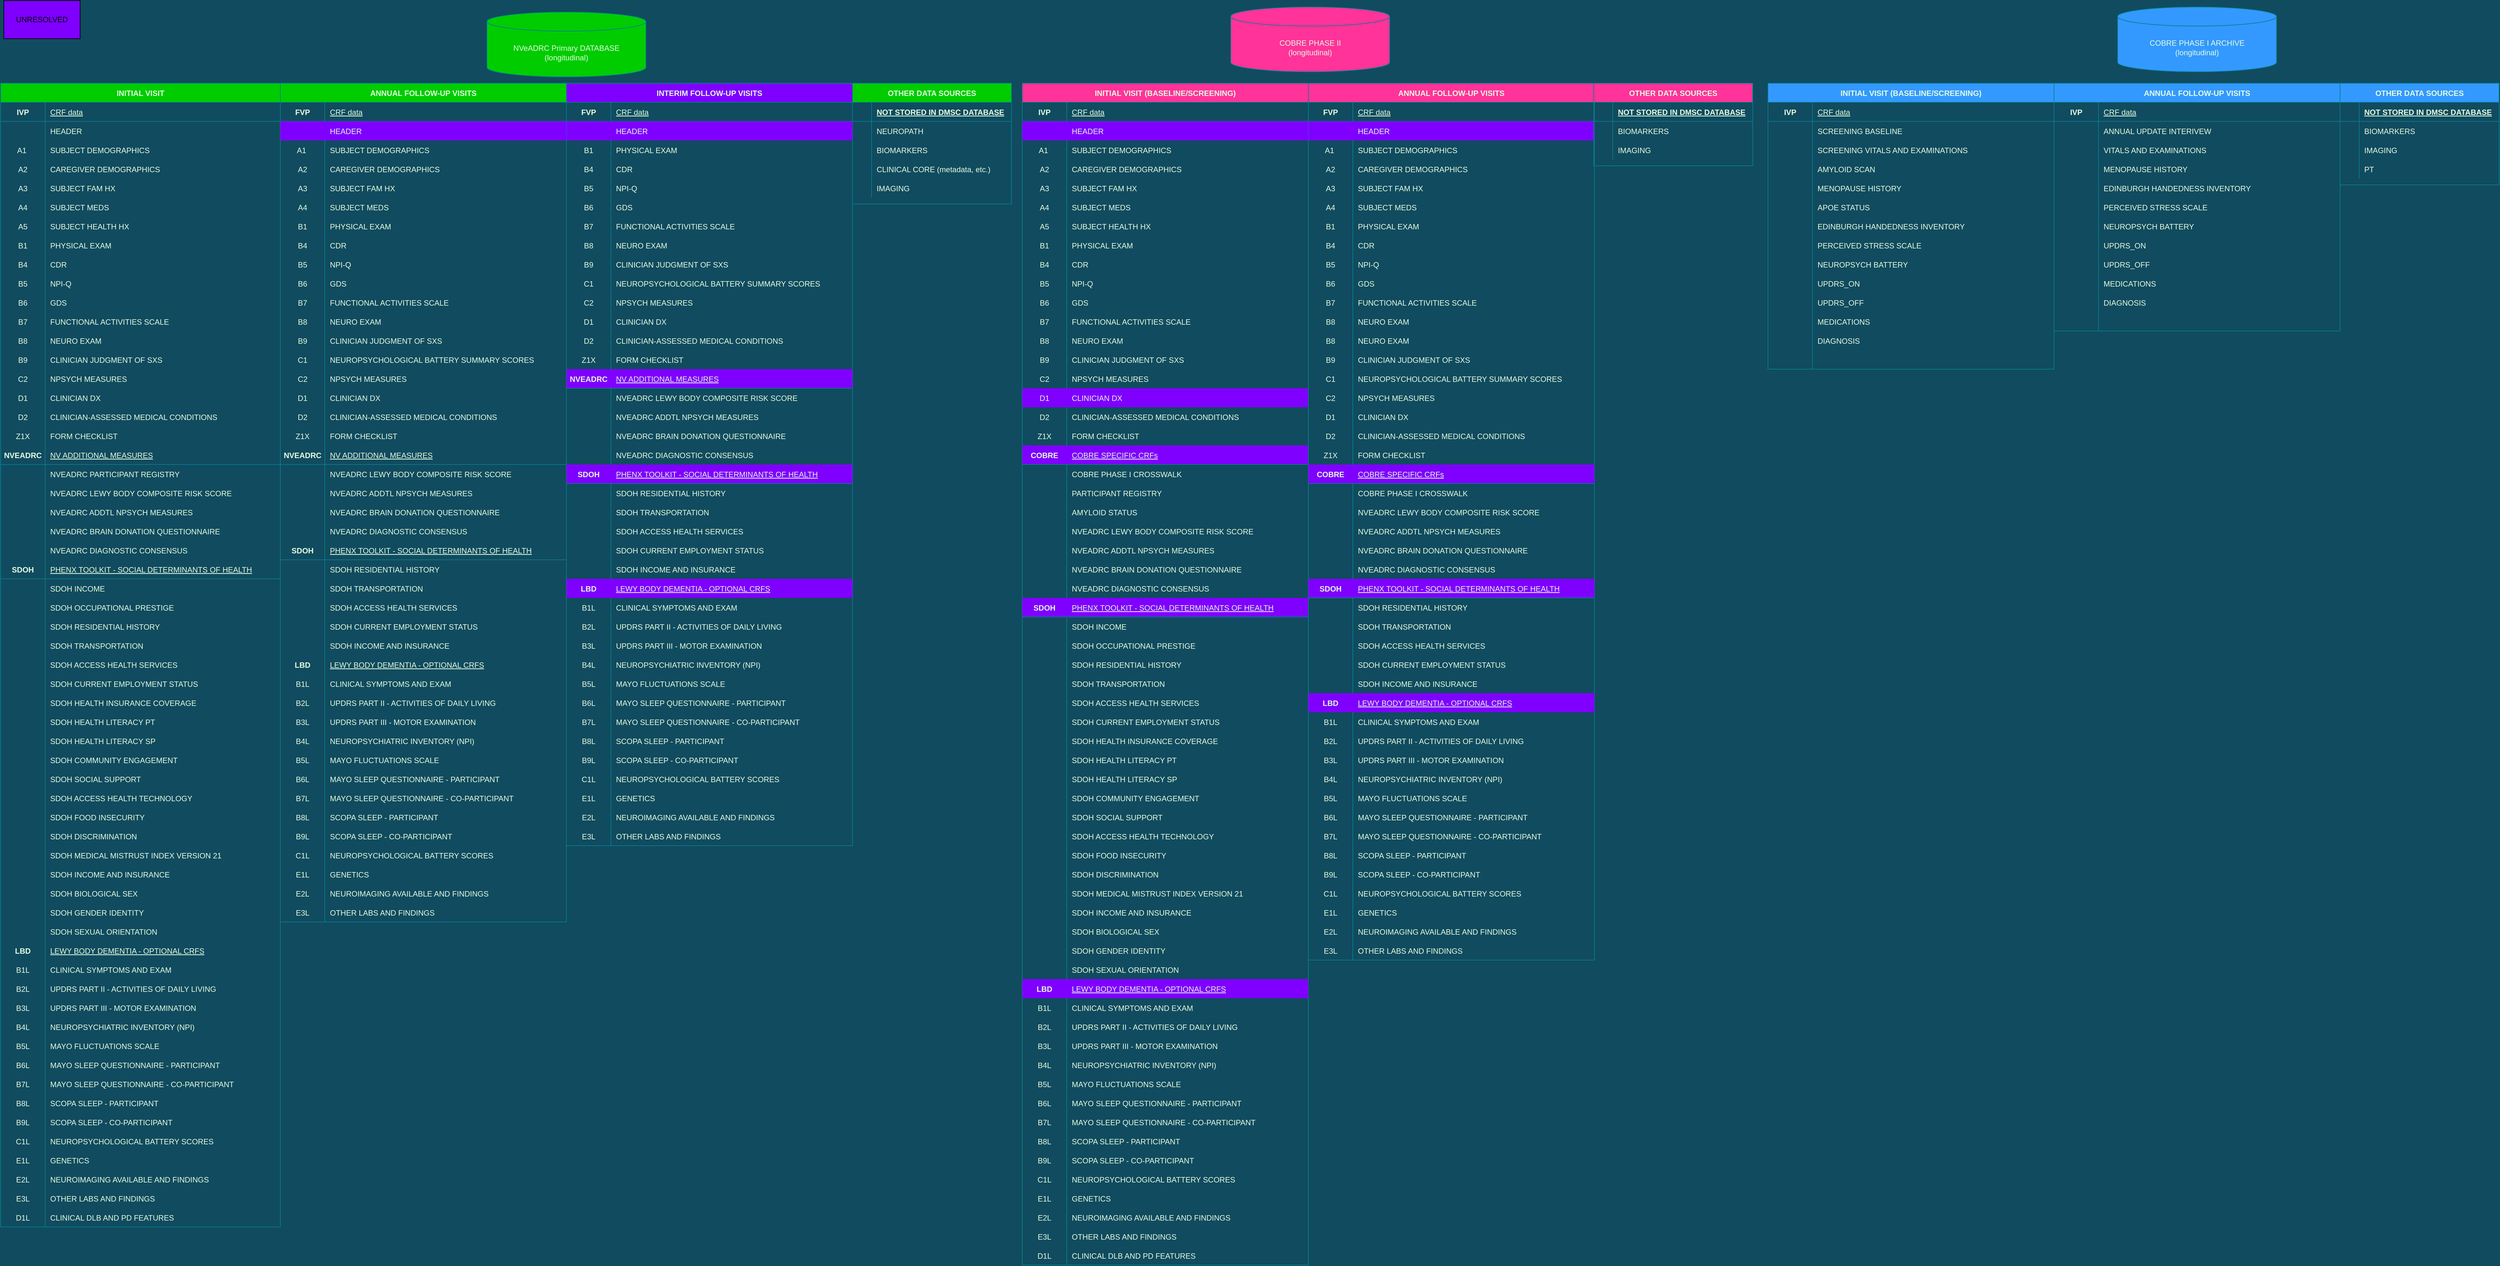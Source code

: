 <mxfile version="16.2.7" type="github">
  <diagram id="R2lEEEUBdFMjLlhIrx00" name="Page-1">
    <mxGraphModel dx="4405" dy="1943" grid="1" gridSize="10" guides="1" tooltips="1" connect="1" arrows="1" fold="1" page="1" pageScale="1" pageWidth="850" pageHeight="1100" background="#114B5F" math="0" shadow="0" extFonts="Permanent Marker^https://fonts.googleapis.com/css?family=Permanent+Marker">
      <root>
        <mxCell id="0" />
        <mxCell id="1" parent="0" />
        <mxCell id="C-vyLk0tnHw3VtMMgP7b-13" value="OTHER DATA SOURCES" style="shape=table;startSize=30;container=1;collapsible=1;childLayout=tableLayout;fixedRows=1;rowLines=0;fontStyle=1;align=center;resizeLast=1;fillColor=#00CC00;strokeColor=#028090;fontColor=#E4FDE1;" parent="1" vertex="1">
          <mxGeometry x="1045" y="140" width="250" height="190" as="geometry" />
        </mxCell>
        <mxCell id="C-vyLk0tnHw3VtMMgP7b-14" value="" style="shape=partialRectangle;collapsible=0;dropTarget=0;pointerEvents=0;fillColor=none;points=[[0,0.5],[1,0.5]];portConstraint=eastwest;top=0;left=0;right=0;bottom=1;strokeColor=#028090;fontColor=#E4FDE1;" parent="C-vyLk0tnHw3VtMMgP7b-13" vertex="1">
          <mxGeometry y="30" width="250" height="30" as="geometry" />
        </mxCell>
        <mxCell id="C-vyLk0tnHw3VtMMgP7b-15" value="" style="shape=partialRectangle;overflow=hidden;connectable=0;fillColor=none;top=0;left=0;bottom=0;right=0;fontStyle=1;strokeColor=#028090;fontColor=#E4FDE1;" parent="C-vyLk0tnHw3VtMMgP7b-14" vertex="1">
          <mxGeometry width="30" height="30" as="geometry">
            <mxRectangle width="30" height="30" as="alternateBounds" />
          </mxGeometry>
        </mxCell>
        <mxCell id="C-vyLk0tnHw3VtMMgP7b-16" value="NOT STORED IN DMSC DATABASE" style="shape=partialRectangle;overflow=hidden;connectable=0;fillColor=none;top=0;left=0;bottom=0;right=0;align=left;spacingLeft=6;fontStyle=5;strokeColor=#028090;fontColor=#E4FDE1;" parent="C-vyLk0tnHw3VtMMgP7b-14" vertex="1">
          <mxGeometry x="30" width="220" height="30" as="geometry">
            <mxRectangle width="220" height="30" as="alternateBounds" />
          </mxGeometry>
        </mxCell>
        <mxCell id="C-vyLk0tnHw3VtMMgP7b-17" value="" style="shape=partialRectangle;collapsible=0;dropTarget=0;pointerEvents=0;fillColor=none;points=[[0,0.5],[1,0.5]];portConstraint=eastwest;top=0;left=0;right=0;bottom=0;strokeColor=#028090;fontColor=#E4FDE1;" parent="C-vyLk0tnHw3VtMMgP7b-13" vertex="1">
          <mxGeometry y="60" width="250" height="30" as="geometry" />
        </mxCell>
        <mxCell id="C-vyLk0tnHw3VtMMgP7b-18" value="" style="shape=partialRectangle;overflow=hidden;connectable=0;fillColor=none;top=0;left=0;bottom=0;right=0;strokeColor=#028090;fontColor=#E4FDE1;" parent="C-vyLk0tnHw3VtMMgP7b-17" vertex="1">
          <mxGeometry width="30" height="30" as="geometry">
            <mxRectangle width="30" height="30" as="alternateBounds" />
          </mxGeometry>
        </mxCell>
        <mxCell id="C-vyLk0tnHw3VtMMgP7b-19" value="NEUROPATH" style="shape=partialRectangle;overflow=hidden;connectable=0;fillColor=none;top=0;left=0;bottom=0;right=0;align=left;spacingLeft=6;strokeColor=#028090;fontColor=#E4FDE1;" parent="C-vyLk0tnHw3VtMMgP7b-17" vertex="1">
          <mxGeometry x="30" width="220" height="30" as="geometry">
            <mxRectangle width="220" height="30" as="alternateBounds" />
          </mxGeometry>
        </mxCell>
        <mxCell id="C-vyLk0tnHw3VtMMgP7b-20" value="" style="shape=partialRectangle;collapsible=0;dropTarget=0;pointerEvents=0;fillColor=none;points=[[0,0.5],[1,0.5]];portConstraint=eastwest;top=0;left=0;right=0;bottom=0;strokeColor=#028090;fontColor=#E4FDE1;" parent="C-vyLk0tnHw3VtMMgP7b-13" vertex="1">
          <mxGeometry y="90" width="250" height="30" as="geometry" />
        </mxCell>
        <mxCell id="C-vyLk0tnHw3VtMMgP7b-21" value="" style="shape=partialRectangle;overflow=hidden;connectable=0;fillColor=none;top=0;left=0;bottom=0;right=0;strokeColor=#028090;fontColor=#E4FDE1;" parent="C-vyLk0tnHw3VtMMgP7b-20" vertex="1">
          <mxGeometry width="30" height="30" as="geometry">
            <mxRectangle width="30" height="30" as="alternateBounds" />
          </mxGeometry>
        </mxCell>
        <mxCell id="C-vyLk0tnHw3VtMMgP7b-22" value="BIOMARKERS" style="shape=partialRectangle;overflow=hidden;connectable=0;fillColor=none;top=0;left=0;bottom=0;right=0;align=left;spacingLeft=6;strokeColor=#028090;fontColor=#E4FDE1;" parent="C-vyLk0tnHw3VtMMgP7b-20" vertex="1">
          <mxGeometry x="30" width="220" height="30" as="geometry">
            <mxRectangle width="220" height="30" as="alternateBounds" />
          </mxGeometry>
        </mxCell>
        <mxCell id="O671Tn0O0Jpu5gKzT6yJ-421" value="" style="shape=partialRectangle;collapsible=0;dropTarget=0;pointerEvents=0;fillColor=none;points=[[0,0.5],[1,0.5]];portConstraint=eastwest;top=0;left=0;right=0;bottom=0;strokeColor=#028090;fontColor=#E4FDE1;" parent="C-vyLk0tnHw3VtMMgP7b-13" vertex="1">
          <mxGeometry y="120" width="250" height="30" as="geometry" />
        </mxCell>
        <mxCell id="O671Tn0O0Jpu5gKzT6yJ-422" value="" style="shape=partialRectangle;overflow=hidden;connectable=0;fillColor=none;top=0;left=0;bottom=0;right=0;strokeColor=#028090;fontColor=#E4FDE1;" parent="O671Tn0O0Jpu5gKzT6yJ-421" vertex="1">
          <mxGeometry width="30" height="30" as="geometry">
            <mxRectangle width="30" height="30" as="alternateBounds" />
          </mxGeometry>
        </mxCell>
        <mxCell id="O671Tn0O0Jpu5gKzT6yJ-423" value="CLINICAL CORE (metadata, etc.)" style="shape=partialRectangle;overflow=hidden;connectable=0;fillColor=none;top=0;left=0;bottom=0;right=0;align=left;spacingLeft=6;strokeColor=#028090;fontColor=#E4FDE1;" parent="O671Tn0O0Jpu5gKzT6yJ-421" vertex="1">
          <mxGeometry x="30" width="220" height="30" as="geometry">
            <mxRectangle width="220" height="30" as="alternateBounds" />
          </mxGeometry>
        </mxCell>
        <mxCell id="O671Tn0O0Jpu5gKzT6yJ-437" value="" style="shape=partialRectangle;collapsible=0;dropTarget=0;pointerEvents=0;fillColor=none;points=[[0,0.5],[1,0.5]];portConstraint=eastwest;top=0;left=0;right=0;bottom=0;strokeColor=#028090;fontColor=#E4FDE1;" parent="C-vyLk0tnHw3VtMMgP7b-13" vertex="1">
          <mxGeometry y="150" width="250" height="30" as="geometry" />
        </mxCell>
        <mxCell id="O671Tn0O0Jpu5gKzT6yJ-438" value="" style="shape=partialRectangle;overflow=hidden;connectable=0;fillColor=none;top=0;left=0;bottom=0;right=0;strokeColor=#028090;fontColor=#E4FDE1;" parent="O671Tn0O0Jpu5gKzT6yJ-437" vertex="1">
          <mxGeometry width="30" height="30" as="geometry">
            <mxRectangle width="30" height="30" as="alternateBounds" />
          </mxGeometry>
        </mxCell>
        <mxCell id="O671Tn0O0Jpu5gKzT6yJ-439" value="IMAGING" style="shape=partialRectangle;overflow=hidden;connectable=0;fillColor=none;top=0;left=0;bottom=0;right=0;align=left;spacingLeft=6;strokeColor=#028090;fontColor=#E4FDE1;" parent="O671Tn0O0Jpu5gKzT6yJ-437" vertex="1">
          <mxGeometry x="30" width="220" height="30" as="geometry">
            <mxRectangle width="220" height="30" as="alternateBounds" />
          </mxGeometry>
        </mxCell>
        <mxCell id="C-vyLk0tnHw3VtMMgP7b-23" value="INITIAL VISIT" style="shape=table;startSize=30;container=1;collapsible=1;childLayout=tableLayout;fixedRows=1;rowLines=0;fontStyle=1;align=center;resizeLast=1;fillColor=#00CC00;strokeColor=#028090;fontColor=#E4FDE1;" parent="1" vertex="1">
          <mxGeometry x="-295" y="140" width="440" height="1800" as="geometry" />
        </mxCell>
        <mxCell id="C-vyLk0tnHw3VtMMgP7b-24" value="" style="shape=partialRectangle;collapsible=0;dropTarget=0;pointerEvents=0;fillColor=none;points=[[0,0.5],[1,0.5]];portConstraint=eastwest;top=0;left=0;right=0;bottom=1;strokeColor=#028090;fontColor=#E4FDE1;" parent="C-vyLk0tnHw3VtMMgP7b-23" vertex="1">
          <mxGeometry y="30" width="440" height="30" as="geometry" />
        </mxCell>
        <mxCell id="C-vyLk0tnHw3VtMMgP7b-25" value="IVP" style="shape=partialRectangle;overflow=hidden;connectable=0;fillColor=none;top=0;left=0;bottom=0;right=0;fontStyle=1;strokeColor=#028090;fontColor=#E4FDE1;" parent="C-vyLk0tnHw3VtMMgP7b-24" vertex="1">
          <mxGeometry width="70" height="30" as="geometry">
            <mxRectangle width="70" height="30" as="alternateBounds" />
          </mxGeometry>
        </mxCell>
        <mxCell id="C-vyLk0tnHw3VtMMgP7b-26" value="CRF data" style="shape=partialRectangle;overflow=hidden;connectable=0;fillColor=none;top=0;left=0;bottom=0;right=0;align=left;spacingLeft=6;fontStyle=4;strokeColor=#028090;fontColor=#E4FDE1;" parent="C-vyLk0tnHw3VtMMgP7b-24" vertex="1">
          <mxGeometry x="70" width="370" height="30" as="geometry">
            <mxRectangle width="370" height="30" as="alternateBounds" />
          </mxGeometry>
        </mxCell>
        <mxCell id="O671Tn0O0Jpu5gKzT6yJ-405" value="" style="shape=partialRectangle;collapsible=0;dropTarget=0;pointerEvents=0;fillColor=none;points=[[0,0.5],[1,0.5]];portConstraint=eastwest;top=0;left=0;right=0;bottom=0;strokeColor=#028090;fontColor=#E4FDE1;" parent="C-vyLk0tnHw3VtMMgP7b-23" vertex="1">
          <mxGeometry y="60" width="440" height="30" as="geometry" />
        </mxCell>
        <mxCell id="O671Tn0O0Jpu5gKzT6yJ-406" value="" style="shape=partialRectangle;overflow=hidden;connectable=0;fillColor=none;top=0;left=0;bottom=0;right=0;strokeColor=#028090;fontColor=#E4FDE1;" parent="O671Tn0O0Jpu5gKzT6yJ-405" vertex="1">
          <mxGeometry width="70" height="30" as="geometry">
            <mxRectangle width="70" height="30" as="alternateBounds" />
          </mxGeometry>
        </mxCell>
        <mxCell id="O671Tn0O0Jpu5gKzT6yJ-407" value="HEADER" style="shape=partialRectangle;overflow=hidden;connectable=0;fillColor=none;top=0;left=0;bottom=0;right=0;align=left;spacingLeft=6;strokeColor=#028090;fontColor=#E4FDE1;" parent="O671Tn0O0Jpu5gKzT6yJ-405" vertex="1">
          <mxGeometry x="70" width="370" height="30" as="geometry">
            <mxRectangle width="370" height="30" as="alternateBounds" />
          </mxGeometry>
        </mxCell>
        <mxCell id="C-vyLk0tnHw3VtMMgP7b-27" value="" style="shape=partialRectangle;collapsible=0;dropTarget=0;pointerEvents=0;fillColor=none;points=[[0,0.5],[1,0.5]];portConstraint=eastwest;top=0;left=0;right=0;bottom=0;strokeColor=#028090;fontColor=#E4FDE1;" parent="C-vyLk0tnHw3VtMMgP7b-23" vertex="1">
          <mxGeometry y="90" width="440" height="30" as="geometry" />
        </mxCell>
        <mxCell id="C-vyLk0tnHw3VtMMgP7b-28" value="A1 " style="shape=partialRectangle;overflow=hidden;connectable=0;fillColor=none;top=0;left=0;bottom=0;right=0;strokeColor=#028090;fontColor=#E4FDE1;" parent="C-vyLk0tnHw3VtMMgP7b-27" vertex="1">
          <mxGeometry width="70" height="30" as="geometry">
            <mxRectangle width="70" height="30" as="alternateBounds" />
          </mxGeometry>
        </mxCell>
        <mxCell id="C-vyLk0tnHw3VtMMgP7b-29" value="SUBJECT DEMOGRAPHICS" style="shape=partialRectangle;overflow=hidden;connectable=0;fillColor=none;top=0;left=0;bottom=0;right=0;align=left;spacingLeft=6;strokeColor=#028090;fontColor=#E4FDE1;" parent="C-vyLk0tnHw3VtMMgP7b-27" vertex="1">
          <mxGeometry x="70" width="370" height="30" as="geometry">
            <mxRectangle width="370" height="30" as="alternateBounds" />
          </mxGeometry>
        </mxCell>
        <mxCell id="ykSIFrogTSsvbLGa-JhN-21" value="" style="shape=partialRectangle;collapsible=0;dropTarget=0;pointerEvents=0;fillColor=none;points=[[0,0.5],[1,0.5]];portConstraint=eastwest;top=0;left=0;right=0;bottom=0;strokeColor=#028090;fontColor=#E4FDE1;" parent="C-vyLk0tnHw3VtMMgP7b-23" vertex="1">
          <mxGeometry y="120" width="440" height="30" as="geometry" />
        </mxCell>
        <mxCell id="ykSIFrogTSsvbLGa-JhN-22" value="A2" style="shape=partialRectangle;overflow=hidden;connectable=0;fillColor=none;top=0;left=0;bottom=0;right=0;strokeColor=#028090;fontColor=#E4FDE1;" parent="ykSIFrogTSsvbLGa-JhN-21" vertex="1">
          <mxGeometry width="70" height="30" as="geometry">
            <mxRectangle width="70" height="30" as="alternateBounds" />
          </mxGeometry>
        </mxCell>
        <mxCell id="ykSIFrogTSsvbLGa-JhN-23" value="CAREGIVER DEMOGRAPHICS" style="shape=partialRectangle;overflow=hidden;connectable=0;fillColor=none;top=0;left=0;bottom=0;right=0;align=left;spacingLeft=6;strokeColor=#028090;fontColor=#E4FDE1;" parent="ykSIFrogTSsvbLGa-JhN-21" vertex="1">
          <mxGeometry x="70" width="370" height="30" as="geometry">
            <mxRectangle width="370" height="30" as="alternateBounds" />
          </mxGeometry>
        </mxCell>
        <mxCell id="ykSIFrogTSsvbLGa-JhN-24" value="" style="shape=partialRectangle;collapsible=0;dropTarget=0;pointerEvents=0;fillColor=none;points=[[0,0.5],[1,0.5]];portConstraint=eastwest;top=0;left=0;right=0;bottom=0;strokeColor=#028090;fontColor=#E4FDE1;" parent="C-vyLk0tnHw3VtMMgP7b-23" vertex="1">
          <mxGeometry y="150" width="440" height="30" as="geometry" />
        </mxCell>
        <mxCell id="ykSIFrogTSsvbLGa-JhN-25" value="A3" style="shape=partialRectangle;overflow=hidden;connectable=0;fillColor=none;top=0;left=0;bottom=0;right=0;strokeColor=#028090;fontColor=#E4FDE1;" parent="ykSIFrogTSsvbLGa-JhN-24" vertex="1">
          <mxGeometry width="70" height="30" as="geometry">
            <mxRectangle width="70" height="30" as="alternateBounds" />
          </mxGeometry>
        </mxCell>
        <mxCell id="ykSIFrogTSsvbLGa-JhN-26" value="SUBJECT FAM HX" style="shape=partialRectangle;overflow=hidden;connectable=0;fillColor=none;top=0;left=0;bottom=0;right=0;align=left;spacingLeft=6;strokeColor=#028090;fontColor=#E4FDE1;" parent="ykSIFrogTSsvbLGa-JhN-24" vertex="1">
          <mxGeometry x="70" width="370" height="30" as="geometry">
            <mxRectangle width="370" height="30" as="alternateBounds" />
          </mxGeometry>
        </mxCell>
        <mxCell id="ykSIFrogTSsvbLGa-JhN-27" value="" style="shape=partialRectangle;collapsible=0;dropTarget=0;pointerEvents=0;fillColor=none;points=[[0,0.5],[1,0.5]];portConstraint=eastwest;top=0;left=0;right=0;bottom=0;strokeColor=#028090;fontColor=#E4FDE1;" parent="C-vyLk0tnHw3VtMMgP7b-23" vertex="1">
          <mxGeometry y="180" width="440" height="30" as="geometry" />
        </mxCell>
        <mxCell id="ykSIFrogTSsvbLGa-JhN-28" value="A4" style="shape=partialRectangle;overflow=hidden;connectable=0;fillColor=none;top=0;left=0;bottom=0;right=0;strokeColor=#028090;fontColor=#E4FDE1;" parent="ykSIFrogTSsvbLGa-JhN-27" vertex="1">
          <mxGeometry width="70" height="30" as="geometry">
            <mxRectangle width="70" height="30" as="alternateBounds" />
          </mxGeometry>
        </mxCell>
        <mxCell id="ykSIFrogTSsvbLGa-JhN-29" value="SUBJECT MEDS" style="shape=partialRectangle;overflow=hidden;connectable=0;fillColor=none;top=0;left=0;bottom=0;right=0;align=left;spacingLeft=6;strokeColor=#028090;fontColor=#E4FDE1;" parent="ykSIFrogTSsvbLGa-JhN-27" vertex="1">
          <mxGeometry x="70" width="370" height="30" as="geometry">
            <mxRectangle width="370" height="30" as="alternateBounds" />
          </mxGeometry>
        </mxCell>
        <mxCell id="ykSIFrogTSsvbLGa-JhN-30" value="" style="shape=partialRectangle;collapsible=0;dropTarget=0;pointerEvents=0;fillColor=none;points=[[0,0.5],[1,0.5]];portConstraint=eastwest;top=0;left=0;right=0;bottom=0;strokeColor=#028090;fontColor=#E4FDE1;" parent="C-vyLk0tnHw3VtMMgP7b-23" vertex="1">
          <mxGeometry y="210" width="440" height="30" as="geometry" />
        </mxCell>
        <mxCell id="ykSIFrogTSsvbLGa-JhN-31" value="A5" style="shape=partialRectangle;overflow=hidden;connectable=0;fillColor=none;top=0;left=0;bottom=0;right=0;strokeColor=#028090;fontColor=#E4FDE1;" parent="ykSIFrogTSsvbLGa-JhN-30" vertex="1">
          <mxGeometry width="70" height="30" as="geometry">
            <mxRectangle width="70" height="30" as="alternateBounds" />
          </mxGeometry>
        </mxCell>
        <mxCell id="ykSIFrogTSsvbLGa-JhN-32" value="SUBJECT HEALTH HX" style="shape=partialRectangle;overflow=hidden;connectable=0;fillColor=none;top=0;left=0;bottom=0;right=0;align=left;spacingLeft=6;strokeColor=#028090;fontColor=#E4FDE1;" parent="ykSIFrogTSsvbLGa-JhN-30" vertex="1">
          <mxGeometry x="70" width="370" height="30" as="geometry">
            <mxRectangle width="370" height="30" as="alternateBounds" />
          </mxGeometry>
        </mxCell>
        <mxCell id="ykSIFrogTSsvbLGa-JhN-33" value="" style="shape=partialRectangle;collapsible=0;dropTarget=0;pointerEvents=0;fillColor=none;points=[[0,0.5],[1,0.5]];portConstraint=eastwest;top=0;left=0;right=0;bottom=0;strokeColor=#028090;fontColor=#E4FDE1;" parent="C-vyLk0tnHw3VtMMgP7b-23" vertex="1">
          <mxGeometry y="240" width="440" height="30" as="geometry" />
        </mxCell>
        <mxCell id="ykSIFrogTSsvbLGa-JhN-34" value="B1" style="shape=partialRectangle;overflow=hidden;connectable=0;fillColor=none;top=0;left=0;bottom=0;right=0;strokeColor=#028090;fontColor=#E4FDE1;" parent="ykSIFrogTSsvbLGa-JhN-33" vertex="1">
          <mxGeometry width="70" height="30" as="geometry">
            <mxRectangle width="70" height="30" as="alternateBounds" />
          </mxGeometry>
        </mxCell>
        <mxCell id="ykSIFrogTSsvbLGa-JhN-35" value="PHYSICAL EXAM" style="shape=partialRectangle;overflow=hidden;connectable=0;fillColor=none;top=0;left=0;bottom=0;right=0;align=left;spacingLeft=6;strokeColor=#028090;fontColor=#E4FDE1;" parent="ykSIFrogTSsvbLGa-JhN-33" vertex="1">
          <mxGeometry x="70" width="370" height="30" as="geometry">
            <mxRectangle width="370" height="30" as="alternateBounds" />
          </mxGeometry>
        </mxCell>
        <mxCell id="ykSIFrogTSsvbLGa-JhN-36" value="" style="shape=partialRectangle;collapsible=0;dropTarget=0;pointerEvents=0;fillColor=none;points=[[0,0.5],[1,0.5]];portConstraint=eastwest;top=0;left=0;right=0;bottom=0;strokeColor=#028090;fontColor=#E4FDE1;" parent="C-vyLk0tnHw3VtMMgP7b-23" vertex="1">
          <mxGeometry y="270" width="440" height="30" as="geometry" />
        </mxCell>
        <mxCell id="ykSIFrogTSsvbLGa-JhN-37" value="B4" style="shape=partialRectangle;overflow=hidden;connectable=0;fillColor=none;top=0;left=0;bottom=0;right=0;strokeColor=#028090;fontColor=#E4FDE1;" parent="ykSIFrogTSsvbLGa-JhN-36" vertex="1">
          <mxGeometry width="70" height="30" as="geometry">
            <mxRectangle width="70" height="30" as="alternateBounds" />
          </mxGeometry>
        </mxCell>
        <mxCell id="ykSIFrogTSsvbLGa-JhN-38" value="CDR" style="shape=partialRectangle;overflow=hidden;connectable=0;fillColor=none;top=0;left=0;bottom=0;right=0;align=left;spacingLeft=6;strokeColor=#028090;fontColor=#E4FDE1;" parent="ykSIFrogTSsvbLGa-JhN-36" vertex="1">
          <mxGeometry x="70" width="370" height="30" as="geometry">
            <mxRectangle width="370" height="30" as="alternateBounds" />
          </mxGeometry>
        </mxCell>
        <mxCell id="ykSIFrogTSsvbLGa-JhN-39" value="" style="shape=partialRectangle;collapsible=0;dropTarget=0;pointerEvents=0;fillColor=none;points=[[0,0.5],[1,0.5]];portConstraint=eastwest;top=0;left=0;right=0;bottom=0;strokeColor=#028090;fontColor=#E4FDE1;" parent="C-vyLk0tnHw3VtMMgP7b-23" vertex="1">
          <mxGeometry y="300" width="440" height="30" as="geometry" />
        </mxCell>
        <mxCell id="ykSIFrogTSsvbLGa-JhN-40" value="B5" style="shape=partialRectangle;overflow=hidden;connectable=0;fillColor=none;top=0;left=0;bottom=0;right=0;strokeColor=#028090;fontColor=#E4FDE1;" parent="ykSIFrogTSsvbLGa-JhN-39" vertex="1">
          <mxGeometry width="70" height="30" as="geometry">
            <mxRectangle width="70" height="30" as="alternateBounds" />
          </mxGeometry>
        </mxCell>
        <mxCell id="ykSIFrogTSsvbLGa-JhN-41" value="NPI-Q" style="shape=partialRectangle;overflow=hidden;connectable=0;fillColor=none;top=0;left=0;bottom=0;right=0;align=left;spacingLeft=6;strokeColor=#028090;fontColor=#E4FDE1;" parent="ykSIFrogTSsvbLGa-JhN-39" vertex="1">
          <mxGeometry x="70" width="370" height="30" as="geometry">
            <mxRectangle width="370" height="30" as="alternateBounds" />
          </mxGeometry>
        </mxCell>
        <mxCell id="ykSIFrogTSsvbLGa-JhN-42" value="" style="shape=partialRectangle;collapsible=0;dropTarget=0;pointerEvents=0;fillColor=none;points=[[0,0.5],[1,0.5]];portConstraint=eastwest;top=0;left=0;right=0;bottom=0;strokeColor=#028090;fontColor=#E4FDE1;" parent="C-vyLk0tnHw3VtMMgP7b-23" vertex="1">
          <mxGeometry y="330" width="440" height="30" as="geometry" />
        </mxCell>
        <mxCell id="ykSIFrogTSsvbLGa-JhN-43" value="B6" style="shape=partialRectangle;overflow=hidden;connectable=0;fillColor=none;top=0;left=0;bottom=0;right=0;strokeColor=#028090;fontColor=#E4FDE1;" parent="ykSIFrogTSsvbLGa-JhN-42" vertex="1">
          <mxGeometry width="70" height="30" as="geometry">
            <mxRectangle width="70" height="30" as="alternateBounds" />
          </mxGeometry>
        </mxCell>
        <mxCell id="ykSIFrogTSsvbLGa-JhN-44" value="GDS" style="shape=partialRectangle;overflow=hidden;connectable=0;fillColor=none;top=0;left=0;bottom=0;right=0;align=left;spacingLeft=6;strokeColor=#028090;fontColor=#E4FDE1;" parent="ykSIFrogTSsvbLGa-JhN-42" vertex="1">
          <mxGeometry x="70" width="370" height="30" as="geometry">
            <mxRectangle width="370" height="30" as="alternateBounds" />
          </mxGeometry>
        </mxCell>
        <mxCell id="ykSIFrogTSsvbLGa-JhN-45" value="" style="shape=partialRectangle;collapsible=0;dropTarget=0;pointerEvents=0;fillColor=none;points=[[0,0.5],[1,0.5]];portConstraint=eastwest;top=0;left=0;right=0;bottom=0;strokeColor=#028090;fontColor=#E4FDE1;" parent="C-vyLk0tnHw3VtMMgP7b-23" vertex="1">
          <mxGeometry y="360" width="440" height="30" as="geometry" />
        </mxCell>
        <mxCell id="ykSIFrogTSsvbLGa-JhN-46" value="B7" style="shape=partialRectangle;overflow=hidden;connectable=0;fillColor=none;top=0;left=0;bottom=0;right=0;strokeColor=#028090;fontColor=#E4FDE1;" parent="ykSIFrogTSsvbLGa-JhN-45" vertex="1">
          <mxGeometry width="70" height="30" as="geometry">
            <mxRectangle width="70" height="30" as="alternateBounds" />
          </mxGeometry>
        </mxCell>
        <mxCell id="ykSIFrogTSsvbLGa-JhN-47" value="FUNCTIONAL ACTIVITIES SCALE" style="shape=partialRectangle;overflow=hidden;connectable=0;fillColor=none;top=0;left=0;bottom=0;right=0;align=left;spacingLeft=6;strokeColor=#028090;fontColor=#E4FDE1;" parent="ykSIFrogTSsvbLGa-JhN-45" vertex="1">
          <mxGeometry x="70" width="370" height="30" as="geometry">
            <mxRectangle width="370" height="30" as="alternateBounds" />
          </mxGeometry>
        </mxCell>
        <mxCell id="ykSIFrogTSsvbLGa-JhN-48" value="" style="shape=partialRectangle;collapsible=0;dropTarget=0;pointerEvents=0;fillColor=none;points=[[0,0.5],[1,0.5]];portConstraint=eastwest;top=0;left=0;right=0;bottom=0;strokeColor=#028090;fontColor=#E4FDE1;" parent="C-vyLk0tnHw3VtMMgP7b-23" vertex="1">
          <mxGeometry y="390" width="440" height="30" as="geometry" />
        </mxCell>
        <mxCell id="ykSIFrogTSsvbLGa-JhN-49" value="B8" style="shape=partialRectangle;overflow=hidden;connectable=0;fillColor=none;top=0;left=0;bottom=0;right=0;strokeColor=#028090;fontColor=#E4FDE1;" parent="ykSIFrogTSsvbLGa-JhN-48" vertex="1">
          <mxGeometry width="70" height="30" as="geometry">
            <mxRectangle width="70" height="30" as="alternateBounds" />
          </mxGeometry>
        </mxCell>
        <mxCell id="ykSIFrogTSsvbLGa-JhN-50" value="NEURO EXAM" style="shape=partialRectangle;overflow=hidden;connectable=0;fillColor=none;top=0;left=0;bottom=0;right=0;align=left;spacingLeft=6;strokeColor=#028090;fontColor=#E4FDE1;" parent="ykSIFrogTSsvbLGa-JhN-48" vertex="1">
          <mxGeometry x="70" width="370" height="30" as="geometry">
            <mxRectangle width="370" height="30" as="alternateBounds" />
          </mxGeometry>
        </mxCell>
        <mxCell id="ykSIFrogTSsvbLGa-JhN-51" value="" style="shape=partialRectangle;collapsible=0;dropTarget=0;pointerEvents=0;fillColor=none;points=[[0,0.5],[1,0.5]];portConstraint=eastwest;top=0;left=0;right=0;bottom=0;strokeColor=#028090;fontColor=#E4FDE1;" parent="C-vyLk0tnHw3VtMMgP7b-23" vertex="1">
          <mxGeometry y="420" width="440" height="30" as="geometry" />
        </mxCell>
        <mxCell id="ykSIFrogTSsvbLGa-JhN-52" value="B9" style="shape=partialRectangle;overflow=hidden;connectable=0;fillColor=none;top=0;left=0;bottom=0;right=0;strokeColor=#028090;fontColor=#E4FDE1;" parent="ykSIFrogTSsvbLGa-JhN-51" vertex="1">
          <mxGeometry width="70" height="30" as="geometry">
            <mxRectangle width="70" height="30" as="alternateBounds" />
          </mxGeometry>
        </mxCell>
        <mxCell id="ykSIFrogTSsvbLGa-JhN-53" value="CLINICIAN JUDGMENT OF SXS" style="shape=partialRectangle;overflow=hidden;connectable=0;fillColor=none;top=0;left=0;bottom=0;right=0;align=left;spacingLeft=6;strokeColor=#028090;fontColor=#E4FDE1;" parent="ykSIFrogTSsvbLGa-JhN-51" vertex="1">
          <mxGeometry x="70" width="370" height="30" as="geometry">
            <mxRectangle width="370" height="30" as="alternateBounds" />
          </mxGeometry>
        </mxCell>
        <mxCell id="ykSIFrogTSsvbLGa-JhN-54" value="" style="shape=partialRectangle;collapsible=0;dropTarget=0;pointerEvents=0;fillColor=none;points=[[0,0.5],[1,0.5]];portConstraint=eastwest;top=0;left=0;right=0;bottom=0;strokeColor=#028090;fontColor=#E4FDE1;" parent="C-vyLk0tnHw3VtMMgP7b-23" vertex="1">
          <mxGeometry y="450" width="440" height="30" as="geometry" />
        </mxCell>
        <mxCell id="ykSIFrogTSsvbLGa-JhN-55" value="C2" style="shape=partialRectangle;overflow=hidden;connectable=0;fillColor=none;top=0;left=0;bottom=0;right=0;strokeColor=#028090;fontColor=#E4FDE1;" parent="ykSIFrogTSsvbLGa-JhN-54" vertex="1">
          <mxGeometry width="70" height="30" as="geometry">
            <mxRectangle width="70" height="30" as="alternateBounds" />
          </mxGeometry>
        </mxCell>
        <mxCell id="ykSIFrogTSsvbLGa-JhN-56" value="NPSYCH MEASURES" style="shape=partialRectangle;overflow=hidden;connectable=0;fillColor=none;top=0;left=0;bottom=0;right=0;align=left;spacingLeft=6;strokeColor=#028090;fontColor=#E4FDE1;" parent="ykSIFrogTSsvbLGa-JhN-54" vertex="1">
          <mxGeometry x="70" width="370" height="30" as="geometry">
            <mxRectangle width="370" height="30" as="alternateBounds" />
          </mxGeometry>
        </mxCell>
        <mxCell id="ykSIFrogTSsvbLGa-JhN-57" value="" style="shape=partialRectangle;collapsible=0;dropTarget=0;pointerEvents=0;fillColor=none;points=[[0,0.5],[1,0.5]];portConstraint=eastwest;top=0;left=0;right=0;bottom=0;strokeColor=#028090;fontColor=#E4FDE1;" parent="C-vyLk0tnHw3VtMMgP7b-23" vertex="1">
          <mxGeometry y="480" width="440" height="30" as="geometry" />
        </mxCell>
        <mxCell id="ykSIFrogTSsvbLGa-JhN-58" value="D1" style="shape=partialRectangle;overflow=hidden;connectable=0;fillColor=none;top=0;left=0;bottom=0;right=0;strokeColor=#028090;fontColor=#E4FDE1;" parent="ykSIFrogTSsvbLGa-JhN-57" vertex="1">
          <mxGeometry width="70" height="30" as="geometry">
            <mxRectangle width="70" height="30" as="alternateBounds" />
          </mxGeometry>
        </mxCell>
        <mxCell id="ykSIFrogTSsvbLGa-JhN-59" value="CLINICIAN DX" style="shape=partialRectangle;overflow=hidden;connectable=0;fillColor=none;top=0;left=0;bottom=0;right=0;align=left;spacingLeft=6;strokeColor=#028090;fontColor=#E4FDE1;" parent="ykSIFrogTSsvbLGa-JhN-57" vertex="1">
          <mxGeometry x="70" width="370" height="30" as="geometry">
            <mxRectangle width="370" height="30" as="alternateBounds" />
          </mxGeometry>
        </mxCell>
        <mxCell id="ykSIFrogTSsvbLGa-JhN-60" value="" style="shape=partialRectangle;collapsible=0;dropTarget=0;pointerEvents=0;fillColor=none;points=[[0,0.5],[1,0.5]];portConstraint=eastwest;top=0;left=0;right=0;bottom=0;strokeColor=#028090;fontColor=#E4FDE1;" parent="C-vyLk0tnHw3VtMMgP7b-23" vertex="1">
          <mxGeometry y="510" width="440" height="30" as="geometry" />
        </mxCell>
        <mxCell id="ykSIFrogTSsvbLGa-JhN-61" value="D2" style="shape=partialRectangle;overflow=hidden;connectable=0;fillColor=none;top=0;left=0;bottom=0;right=0;strokeColor=#028090;fontColor=#E4FDE1;" parent="ykSIFrogTSsvbLGa-JhN-60" vertex="1">
          <mxGeometry width="70" height="30" as="geometry">
            <mxRectangle width="70" height="30" as="alternateBounds" />
          </mxGeometry>
        </mxCell>
        <mxCell id="ykSIFrogTSsvbLGa-JhN-62" value="CLINICIAN-ASSESSED MEDICAL CONDITIONS" style="shape=partialRectangle;overflow=hidden;connectable=0;fillColor=none;top=0;left=0;bottom=0;right=0;align=left;spacingLeft=6;strokeColor=#028090;fontColor=#E4FDE1;" parent="ykSIFrogTSsvbLGa-JhN-60" vertex="1">
          <mxGeometry x="70" width="370" height="30" as="geometry">
            <mxRectangle width="370" height="30" as="alternateBounds" />
          </mxGeometry>
        </mxCell>
        <mxCell id="ykSIFrogTSsvbLGa-JhN-63" value="" style="shape=partialRectangle;collapsible=0;dropTarget=0;pointerEvents=0;fillColor=none;points=[[0,0.5],[1,0.5]];portConstraint=eastwest;top=0;left=0;right=0;bottom=0;strokeColor=#028090;fontColor=#E4FDE1;" parent="C-vyLk0tnHw3VtMMgP7b-23" vertex="1">
          <mxGeometry y="540" width="440" height="30" as="geometry" />
        </mxCell>
        <mxCell id="ykSIFrogTSsvbLGa-JhN-64" value="Z1X" style="shape=partialRectangle;overflow=hidden;connectable=0;fillColor=none;top=0;left=0;bottom=0;right=0;strokeColor=#028090;fontColor=#E4FDE1;" parent="ykSIFrogTSsvbLGa-JhN-63" vertex="1">
          <mxGeometry width="70" height="30" as="geometry">
            <mxRectangle width="70" height="30" as="alternateBounds" />
          </mxGeometry>
        </mxCell>
        <mxCell id="ykSIFrogTSsvbLGa-JhN-65" value="FORM CHECKLIST" style="shape=partialRectangle;overflow=hidden;connectable=0;fillColor=none;top=0;left=0;bottom=0;right=0;align=left;spacingLeft=6;strokeColor=#028090;fontColor=#E4FDE1;" parent="ykSIFrogTSsvbLGa-JhN-63" vertex="1">
          <mxGeometry x="70" width="370" height="30" as="geometry">
            <mxRectangle width="370" height="30" as="alternateBounds" />
          </mxGeometry>
        </mxCell>
        <mxCell id="O671Tn0O0Jpu5gKzT6yJ-197" value="" style="shape=partialRectangle;collapsible=0;dropTarget=0;pointerEvents=0;fillColor=none;points=[[0,0.5],[1,0.5]];portConstraint=eastwest;top=0;left=0;right=0;bottom=1;strokeColor=#028090;fontColor=#E4FDE1;fontSize=13;" parent="C-vyLk0tnHw3VtMMgP7b-23" vertex="1">
          <mxGeometry y="570" width="440" height="30" as="geometry" />
        </mxCell>
        <mxCell id="O671Tn0O0Jpu5gKzT6yJ-198" value="NVEADRC" style="shape=partialRectangle;overflow=hidden;connectable=0;fillColor=none;top=0;left=0;bottom=0;right=0;fontStyle=1;strokeColor=#028090;fontColor=#E4FDE1;fontSize=12;" parent="O671Tn0O0Jpu5gKzT6yJ-197" vertex="1">
          <mxGeometry width="70" height="30" as="geometry">
            <mxRectangle width="70" height="30" as="alternateBounds" />
          </mxGeometry>
        </mxCell>
        <mxCell id="O671Tn0O0Jpu5gKzT6yJ-199" value="NV ADDITIONAL MEASURES" style="shape=partialRectangle;overflow=hidden;connectable=0;fillColor=none;top=0;left=0;bottom=0;right=0;align=left;spacingLeft=6;fontStyle=4;strokeColor=#028090;fontColor=#E4FDE1;" parent="O671Tn0O0Jpu5gKzT6yJ-197" vertex="1">
          <mxGeometry x="70" width="370" height="30" as="geometry">
            <mxRectangle width="370" height="30" as="alternateBounds" />
          </mxGeometry>
        </mxCell>
        <mxCell id="O671Tn0O0Jpu5gKzT6yJ-402" value="" style="shape=partialRectangle;collapsible=0;dropTarget=0;pointerEvents=0;fillColor=none;points=[[0,0.5],[1,0.5]];portConstraint=eastwest;top=0;left=0;right=0;bottom=0;strokeColor=#028090;fontColor=#E4FDE1;" parent="C-vyLk0tnHw3VtMMgP7b-23" vertex="1">
          <mxGeometry y="600" width="440" height="30" as="geometry" />
        </mxCell>
        <mxCell id="O671Tn0O0Jpu5gKzT6yJ-403" value="" style="shape=partialRectangle;overflow=hidden;connectable=0;fillColor=none;top=0;left=0;bottom=0;right=0;strokeColor=#028090;fontColor=#E4FDE1;" parent="O671Tn0O0Jpu5gKzT6yJ-402" vertex="1">
          <mxGeometry width="70" height="30" as="geometry">
            <mxRectangle width="70" height="30" as="alternateBounds" />
          </mxGeometry>
        </mxCell>
        <mxCell id="O671Tn0O0Jpu5gKzT6yJ-404" value="NVEADRC PARTICIPANT REGISTRY" style="shape=partialRectangle;overflow=hidden;connectable=0;fillColor=none;top=0;left=0;bottom=0;right=0;align=left;spacingLeft=6;strokeColor=#028090;fontColor=#E4FDE1;" parent="O671Tn0O0Jpu5gKzT6yJ-402" vertex="1">
          <mxGeometry x="70" width="370" height="30" as="geometry">
            <mxRectangle width="370" height="30" as="alternateBounds" />
          </mxGeometry>
        </mxCell>
        <mxCell id="ykSIFrogTSsvbLGa-JhN-66" value="" style="shape=partialRectangle;collapsible=0;dropTarget=0;pointerEvents=0;fillColor=none;points=[[0,0.5],[1,0.5]];portConstraint=eastwest;top=0;left=0;right=0;bottom=0;strokeColor=#028090;fontColor=#E4FDE1;" parent="C-vyLk0tnHw3VtMMgP7b-23" vertex="1">
          <mxGeometry y="630" width="440" height="30" as="geometry" />
        </mxCell>
        <mxCell id="ykSIFrogTSsvbLGa-JhN-67" value="" style="shape=partialRectangle;overflow=hidden;connectable=0;fillColor=none;top=0;left=0;bottom=0;right=0;strokeColor=#028090;fontColor=#E4FDE1;" parent="ykSIFrogTSsvbLGa-JhN-66" vertex="1">
          <mxGeometry width="70" height="30" as="geometry">
            <mxRectangle width="70" height="30" as="alternateBounds" />
          </mxGeometry>
        </mxCell>
        <mxCell id="ykSIFrogTSsvbLGa-JhN-68" value="NVEADRC LEWY BODY COMPOSITE RISK SCORE" style="shape=partialRectangle;overflow=hidden;connectable=0;fillColor=none;top=0;left=0;bottom=0;right=0;align=left;spacingLeft=6;strokeColor=#028090;fontColor=#E4FDE1;" parent="ykSIFrogTSsvbLGa-JhN-66" vertex="1">
          <mxGeometry x="70" width="370" height="30" as="geometry">
            <mxRectangle width="370" height="30" as="alternateBounds" />
          </mxGeometry>
        </mxCell>
        <mxCell id="ykSIFrogTSsvbLGa-JhN-127" value="" style="shape=partialRectangle;collapsible=0;dropTarget=0;pointerEvents=0;fillColor=none;points=[[0,0.5],[1,0.5]];portConstraint=eastwest;top=0;left=0;right=0;bottom=0;strokeColor=#028090;fontColor=#E4FDE1;" parent="C-vyLk0tnHw3VtMMgP7b-23" vertex="1">
          <mxGeometry y="660" width="440" height="30" as="geometry" />
        </mxCell>
        <mxCell id="ykSIFrogTSsvbLGa-JhN-128" value="" style="shape=partialRectangle;overflow=hidden;connectable=0;fillColor=none;top=0;left=0;bottom=0;right=0;strokeColor=#028090;fontColor=#E4FDE1;" parent="ykSIFrogTSsvbLGa-JhN-127" vertex="1">
          <mxGeometry width="70" height="30" as="geometry">
            <mxRectangle width="70" height="30" as="alternateBounds" />
          </mxGeometry>
        </mxCell>
        <mxCell id="ykSIFrogTSsvbLGa-JhN-129" value="NVEADRC ADDTL NPSYCH MEASURES" style="shape=partialRectangle;overflow=hidden;connectable=0;fillColor=none;top=0;left=0;bottom=0;right=0;align=left;spacingLeft=6;strokeColor=#028090;fontColor=#E4FDE1;" parent="ykSIFrogTSsvbLGa-JhN-127" vertex="1">
          <mxGeometry x="70" width="370" height="30" as="geometry">
            <mxRectangle width="370" height="30" as="alternateBounds" />
          </mxGeometry>
        </mxCell>
        <mxCell id="ykSIFrogTSsvbLGa-JhN-130" value="" style="shape=partialRectangle;collapsible=0;dropTarget=0;pointerEvents=0;fillColor=none;points=[[0,0.5],[1,0.5]];portConstraint=eastwest;top=0;left=0;right=0;bottom=0;strokeColor=#028090;fontColor=#E4FDE1;" parent="C-vyLk0tnHw3VtMMgP7b-23" vertex="1">
          <mxGeometry y="690" width="440" height="30" as="geometry" />
        </mxCell>
        <mxCell id="ykSIFrogTSsvbLGa-JhN-131" value="" style="shape=partialRectangle;overflow=hidden;connectable=0;fillColor=none;top=0;left=0;bottom=0;right=0;strokeColor=#028090;fontColor=#E4FDE1;" parent="ykSIFrogTSsvbLGa-JhN-130" vertex="1">
          <mxGeometry width="70" height="30" as="geometry">
            <mxRectangle width="70" height="30" as="alternateBounds" />
          </mxGeometry>
        </mxCell>
        <mxCell id="ykSIFrogTSsvbLGa-JhN-132" value="NVEADRC BRAIN DONATION QUESTIONNAIRE" style="shape=partialRectangle;overflow=hidden;connectable=0;fillColor=none;top=0;left=0;bottom=0;right=0;align=left;spacingLeft=6;strokeColor=#028090;fontColor=#E4FDE1;" parent="ykSIFrogTSsvbLGa-JhN-130" vertex="1">
          <mxGeometry x="70" width="370" height="30" as="geometry">
            <mxRectangle width="370" height="30" as="alternateBounds" />
          </mxGeometry>
        </mxCell>
        <mxCell id="ykSIFrogTSsvbLGa-JhN-133" value="" style="shape=partialRectangle;collapsible=0;dropTarget=0;pointerEvents=0;fillColor=none;points=[[0,0.5],[1,0.5]];portConstraint=eastwest;top=0;left=0;right=0;bottom=0;strokeColor=#028090;fontColor=#E4FDE1;" parent="C-vyLk0tnHw3VtMMgP7b-23" vertex="1">
          <mxGeometry y="720" width="440" height="30" as="geometry" />
        </mxCell>
        <mxCell id="ykSIFrogTSsvbLGa-JhN-134" value="" style="shape=partialRectangle;overflow=hidden;connectable=0;fillColor=none;top=0;left=0;bottom=0;right=0;strokeColor=#028090;fontColor=#E4FDE1;" parent="ykSIFrogTSsvbLGa-JhN-133" vertex="1">
          <mxGeometry width="70" height="30" as="geometry">
            <mxRectangle width="70" height="30" as="alternateBounds" />
          </mxGeometry>
        </mxCell>
        <mxCell id="ykSIFrogTSsvbLGa-JhN-135" value="NVEADRC DIAGNOSTIC CONSENSUS" style="shape=partialRectangle;overflow=hidden;connectable=0;fillColor=none;top=0;left=0;bottom=0;right=0;align=left;spacingLeft=6;strokeColor=#028090;fontColor=#E4FDE1;" parent="ykSIFrogTSsvbLGa-JhN-133" vertex="1">
          <mxGeometry x="70" width="370" height="30" as="geometry">
            <mxRectangle width="370" height="30" as="alternateBounds" />
          </mxGeometry>
        </mxCell>
        <mxCell id="O671Tn0O0Jpu5gKzT6yJ-200" value="" style="shape=partialRectangle;collapsible=0;dropTarget=0;pointerEvents=0;fillColor=none;points=[[0,0.5],[1,0.5]];portConstraint=eastwest;top=0;left=0;right=0;bottom=1;strokeColor=#028090;fontColor=#E4FDE1;fontSize=13;" parent="C-vyLk0tnHw3VtMMgP7b-23" vertex="1">
          <mxGeometry y="750" width="440" height="30" as="geometry" />
        </mxCell>
        <mxCell id="O671Tn0O0Jpu5gKzT6yJ-201" value="SDOH" style="shape=partialRectangle;overflow=hidden;connectable=0;fillColor=none;top=0;left=0;bottom=0;right=0;fontStyle=1;strokeColor=#028090;fontColor=#E4FDE1;fontSize=12;" parent="O671Tn0O0Jpu5gKzT6yJ-200" vertex="1">
          <mxGeometry width="70" height="30" as="geometry">
            <mxRectangle width="70" height="30" as="alternateBounds" />
          </mxGeometry>
        </mxCell>
        <mxCell id="O671Tn0O0Jpu5gKzT6yJ-202" value="PHENX TOOLKIT - SOCIAL DETERMINANTS OF HEALTH" style="shape=partialRectangle;overflow=hidden;connectable=0;fillColor=none;top=0;left=0;bottom=0;right=0;align=left;spacingLeft=6;fontStyle=4;strokeColor=#028090;fontColor=#E4FDE1;" parent="O671Tn0O0Jpu5gKzT6yJ-200" vertex="1">
          <mxGeometry x="70" width="370" height="30" as="geometry">
            <mxRectangle width="370" height="30" as="alternateBounds" />
          </mxGeometry>
        </mxCell>
        <mxCell id="QshK4Nnp4k77n_yIdw5W-2" value="" style="shape=partialRectangle;collapsible=0;dropTarget=0;pointerEvents=0;fillColor=none;points=[[0,0.5],[1,0.5]];portConstraint=eastwest;top=0;left=0;right=0;bottom=0;strokeColor=#028090;fontColor=#E4FDE1;" parent="C-vyLk0tnHw3VtMMgP7b-23" vertex="1">
          <mxGeometry y="780" width="440" height="30" as="geometry" />
        </mxCell>
        <mxCell id="QshK4Nnp4k77n_yIdw5W-3" value="" style="shape=partialRectangle;overflow=hidden;connectable=0;fillColor=none;top=0;left=0;bottom=0;right=0;strokeColor=#028090;fontColor=#E4FDE1;" parent="QshK4Nnp4k77n_yIdw5W-2" vertex="1">
          <mxGeometry width="70" height="30" as="geometry">
            <mxRectangle width="70" height="30" as="alternateBounds" />
          </mxGeometry>
        </mxCell>
        <mxCell id="QshK4Nnp4k77n_yIdw5W-4" value="SDOH INCOME" style="shape=partialRectangle;overflow=hidden;connectable=0;fillColor=none;top=0;left=0;bottom=0;right=0;align=left;spacingLeft=6;strokeColor=#028090;fontColor=#E4FDE1;" parent="QshK4Nnp4k77n_yIdw5W-2" vertex="1">
          <mxGeometry x="70" width="370" height="30" as="geometry">
            <mxRectangle width="370" height="30" as="alternateBounds" />
          </mxGeometry>
        </mxCell>
        <mxCell id="QshK4Nnp4k77n_yIdw5W-5" value="" style="shape=partialRectangle;collapsible=0;dropTarget=0;pointerEvents=0;fillColor=none;points=[[0,0.5],[1,0.5]];portConstraint=eastwest;top=0;left=0;right=0;bottom=0;strokeColor=#028090;fontColor=#E4FDE1;" parent="C-vyLk0tnHw3VtMMgP7b-23" vertex="1">
          <mxGeometry y="810" width="440" height="30" as="geometry" />
        </mxCell>
        <mxCell id="QshK4Nnp4k77n_yIdw5W-6" value="" style="shape=partialRectangle;overflow=hidden;connectable=0;fillColor=none;top=0;left=0;bottom=0;right=0;strokeColor=#028090;fontColor=#E4FDE1;" parent="QshK4Nnp4k77n_yIdw5W-5" vertex="1">
          <mxGeometry width="70" height="30" as="geometry">
            <mxRectangle width="70" height="30" as="alternateBounds" />
          </mxGeometry>
        </mxCell>
        <mxCell id="QshK4Nnp4k77n_yIdw5W-7" value="SDOH OCCUPATIONAL PRESTIGE" style="shape=partialRectangle;overflow=hidden;connectable=0;fillColor=none;top=0;left=0;bottom=0;right=0;align=left;spacingLeft=6;strokeColor=#028090;fontColor=#E4FDE1;" parent="QshK4Nnp4k77n_yIdw5W-5" vertex="1">
          <mxGeometry x="70" width="370" height="30" as="geometry">
            <mxRectangle width="370" height="30" as="alternateBounds" />
          </mxGeometry>
        </mxCell>
        <mxCell id="QshK4Nnp4k77n_yIdw5W-8" value="" style="shape=partialRectangle;collapsible=0;dropTarget=0;pointerEvents=0;fillColor=none;points=[[0,0.5],[1,0.5]];portConstraint=eastwest;top=0;left=0;right=0;bottom=0;strokeColor=#028090;fontColor=#E4FDE1;" parent="C-vyLk0tnHw3VtMMgP7b-23" vertex="1">
          <mxGeometry y="840" width="440" height="30" as="geometry" />
        </mxCell>
        <mxCell id="QshK4Nnp4k77n_yIdw5W-9" value="" style="shape=partialRectangle;overflow=hidden;connectable=0;fillColor=none;top=0;left=0;bottom=0;right=0;strokeColor=#028090;fontColor=#E4FDE1;" parent="QshK4Nnp4k77n_yIdw5W-8" vertex="1">
          <mxGeometry width="70" height="30" as="geometry">
            <mxRectangle width="70" height="30" as="alternateBounds" />
          </mxGeometry>
        </mxCell>
        <mxCell id="QshK4Nnp4k77n_yIdw5W-10" value="SDOH RESIDENTIAL HISTORY" style="shape=partialRectangle;overflow=hidden;connectable=0;fillColor=none;top=0;left=0;bottom=0;right=0;align=left;spacingLeft=6;strokeColor=#028090;fontColor=#E4FDE1;" parent="QshK4Nnp4k77n_yIdw5W-8" vertex="1">
          <mxGeometry x="70" width="370" height="30" as="geometry">
            <mxRectangle width="370" height="30" as="alternateBounds" />
          </mxGeometry>
        </mxCell>
        <mxCell id="QshK4Nnp4k77n_yIdw5W-11" value="" style="shape=partialRectangle;collapsible=0;dropTarget=0;pointerEvents=0;fillColor=none;points=[[0,0.5],[1,0.5]];portConstraint=eastwest;top=0;left=0;right=0;bottom=0;strokeColor=#028090;fontColor=#E4FDE1;" parent="C-vyLk0tnHw3VtMMgP7b-23" vertex="1">
          <mxGeometry y="870" width="440" height="30" as="geometry" />
        </mxCell>
        <mxCell id="QshK4Nnp4k77n_yIdw5W-12" value="" style="shape=partialRectangle;overflow=hidden;connectable=0;fillColor=none;top=0;left=0;bottom=0;right=0;strokeColor=#028090;fontColor=#E4FDE1;" parent="QshK4Nnp4k77n_yIdw5W-11" vertex="1">
          <mxGeometry width="70" height="30" as="geometry">
            <mxRectangle width="70" height="30" as="alternateBounds" />
          </mxGeometry>
        </mxCell>
        <mxCell id="QshK4Nnp4k77n_yIdw5W-13" value="SDOH TRANSPORTATION" style="shape=partialRectangle;overflow=hidden;connectable=0;fillColor=none;top=0;left=0;bottom=0;right=0;align=left;spacingLeft=6;strokeColor=#028090;fontColor=#E4FDE1;" parent="QshK4Nnp4k77n_yIdw5W-11" vertex="1">
          <mxGeometry x="70" width="370" height="30" as="geometry">
            <mxRectangle width="370" height="30" as="alternateBounds" />
          </mxGeometry>
        </mxCell>
        <mxCell id="QshK4Nnp4k77n_yIdw5W-14" value="" style="shape=partialRectangle;collapsible=0;dropTarget=0;pointerEvents=0;fillColor=none;points=[[0,0.5],[1,0.5]];portConstraint=eastwest;top=0;left=0;right=0;bottom=0;strokeColor=#028090;fontColor=#E4FDE1;" parent="C-vyLk0tnHw3VtMMgP7b-23" vertex="1">
          <mxGeometry y="900" width="440" height="30" as="geometry" />
        </mxCell>
        <mxCell id="QshK4Nnp4k77n_yIdw5W-15" value="" style="shape=partialRectangle;overflow=hidden;connectable=0;fillColor=none;top=0;left=0;bottom=0;right=0;strokeColor=#028090;fontColor=#E4FDE1;" parent="QshK4Nnp4k77n_yIdw5W-14" vertex="1">
          <mxGeometry width="70" height="30" as="geometry">
            <mxRectangle width="70" height="30" as="alternateBounds" />
          </mxGeometry>
        </mxCell>
        <mxCell id="QshK4Nnp4k77n_yIdw5W-16" value="SDOH ACCESS HEALTH SERVICES" style="shape=partialRectangle;overflow=hidden;connectable=0;fillColor=none;top=0;left=0;bottom=0;right=0;align=left;spacingLeft=6;strokeColor=#028090;fontColor=#E4FDE1;" parent="QshK4Nnp4k77n_yIdw5W-14" vertex="1">
          <mxGeometry x="70" width="370" height="30" as="geometry">
            <mxRectangle width="370" height="30" as="alternateBounds" />
          </mxGeometry>
        </mxCell>
        <mxCell id="QshK4Nnp4k77n_yIdw5W-18" value="" style="shape=partialRectangle;collapsible=0;dropTarget=0;pointerEvents=0;fillColor=none;points=[[0,0.5],[1,0.5]];portConstraint=eastwest;top=0;left=0;right=0;bottom=0;strokeColor=#028090;fontColor=#E4FDE1;" parent="C-vyLk0tnHw3VtMMgP7b-23" vertex="1">
          <mxGeometry y="930" width="440" height="30" as="geometry" />
        </mxCell>
        <mxCell id="QshK4Nnp4k77n_yIdw5W-19" value="" style="shape=partialRectangle;overflow=hidden;connectable=0;fillColor=none;top=0;left=0;bottom=0;right=0;strokeColor=#028090;fontColor=#E4FDE1;" parent="QshK4Nnp4k77n_yIdw5W-18" vertex="1">
          <mxGeometry width="70" height="30" as="geometry">
            <mxRectangle width="70" height="30" as="alternateBounds" />
          </mxGeometry>
        </mxCell>
        <mxCell id="QshK4Nnp4k77n_yIdw5W-20" value="SDOH CURRENT EMPLOYMENT STATUS" style="shape=partialRectangle;overflow=hidden;connectable=0;fillColor=none;top=0;left=0;bottom=0;right=0;align=left;spacingLeft=6;strokeColor=#028090;fontColor=#E4FDE1;" parent="QshK4Nnp4k77n_yIdw5W-18" vertex="1">
          <mxGeometry x="70" width="370" height="30" as="geometry">
            <mxRectangle width="370" height="30" as="alternateBounds" />
          </mxGeometry>
        </mxCell>
        <mxCell id="QshK4Nnp4k77n_yIdw5W-21" value="" style="shape=partialRectangle;collapsible=0;dropTarget=0;pointerEvents=0;fillColor=none;points=[[0,0.5],[1,0.5]];portConstraint=eastwest;top=0;left=0;right=0;bottom=0;strokeColor=#028090;fontColor=#E4FDE1;" parent="C-vyLk0tnHw3VtMMgP7b-23" vertex="1">
          <mxGeometry y="960" width="440" height="30" as="geometry" />
        </mxCell>
        <mxCell id="QshK4Nnp4k77n_yIdw5W-22" value="" style="shape=partialRectangle;overflow=hidden;connectable=0;fillColor=none;top=0;left=0;bottom=0;right=0;strokeColor=#028090;fontColor=#E4FDE1;" parent="QshK4Nnp4k77n_yIdw5W-21" vertex="1">
          <mxGeometry width="70" height="30" as="geometry">
            <mxRectangle width="70" height="30" as="alternateBounds" />
          </mxGeometry>
        </mxCell>
        <mxCell id="QshK4Nnp4k77n_yIdw5W-23" value="SDOH HEALTH INSURANCE COVERAGE" style="shape=partialRectangle;overflow=hidden;connectable=0;fillColor=none;top=0;left=0;bottom=0;right=0;align=left;spacingLeft=6;strokeColor=#028090;fontColor=#E4FDE1;" parent="QshK4Nnp4k77n_yIdw5W-21" vertex="1">
          <mxGeometry x="70" width="370" height="30" as="geometry">
            <mxRectangle width="370" height="30" as="alternateBounds" />
          </mxGeometry>
        </mxCell>
        <mxCell id="QshK4Nnp4k77n_yIdw5W-24" value="" style="shape=partialRectangle;collapsible=0;dropTarget=0;pointerEvents=0;fillColor=none;points=[[0,0.5],[1,0.5]];portConstraint=eastwest;top=0;left=0;right=0;bottom=0;strokeColor=#028090;fontColor=#E4FDE1;" parent="C-vyLk0tnHw3VtMMgP7b-23" vertex="1">
          <mxGeometry y="990" width="440" height="30" as="geometry" />
        </mxCell>
        <mxCell id="QshK4Nnp4k77n_yIdw5W-25" value="" style="shape=partialRectangle;overflow=hidden;connectable=0;fillColor=none;top=0;left=0;bottom=0;right=0;strokeColor=#028090;fontColor=#E4FDE1;" parent="QshK4Nnp4k77n_yIdw5W-24" vertex="1">
          <mxGeometry width="70" height="30" as="geometry">
            <mxRectangle width="70" height="30" as="alternateBounds" />
          </mxGeometry>
        </mxCell>
        <mxCell id="QshK4Nnp4k77n_yIdw5W-26" value="SDOH HEALTH LITERACY PT" style="shape=partialRectangle;overflow=hidden;connectable=0;fillColor=none;top=0;left=0;bottom=0;right=0;align=left;spacingLeft=6;strokeColor=#028090;fontColor=#E4FDE1;" parent="QshK4Nnp4k77n_yIdw5W-24" vertex="1">
          <mxGeometry x="70" width="370" height="30" as="geometry">
            <mxRectangle width="370" height="30" as="alternateBounds" />
          </mxGeometry>
        </mxCell>
        <mxCell id="QshK4Nnp4k77n_yIdw5W-27" value="" style="shape=partialRectangle;collapsible=0;dropTarget=0;pointerEvents=0;fillColor=none;points=[[0,0.5],[1,0.5]];portConstraint=eastwest;top=0;left=0;right=0;bottom=0;strokeColor=#028090;fontColor=#E4FDE1;" parent="C-vyLk0tnHw3VtMMgP7b-23" vertex="1">
          <mxGeometry y="1020" width="440" height="30" as="geometry" />
        </mxCell>
        <mxCell id="QshK4Nnp4k77n_yIdw5W-28" value="" style="shape=partialRectangle;overflow=hidden;connectable=0;fillColor=none;top=0;left=0;bottom=0;right=0;strokeColor=#028090;fontColor=#E4FDE1;" parent="QshK4Nnp4k77n_yIdw5W-27" vertex="1">
          <mxGeometry width="70" height="30" as="geometry">
            <mxRectangle width="70" height="30" as="alternateBounds" />
          </mxGeometry>
        </mxCell>
        <mxCell id="QshK4Nnp4k77n_yIdw5W-29" value="SDOH HEALTH LITERACY SP" style="shape=partialRectangle;overflow=hidden;connectable=0;fillColor=none;top=0;left=0;bottom=0;right=0;align=left;spacingLeft=6;strokeColor=#028090;fontColor=#E4FDE1;" parent="QshK4Nnp4k77n_yIdw5W-27" vertex="1">
          <mxGeometry x="70" width="370" height="30" as="geometry">
            <mxRectangle width="370" height="30" as="alternateBounds" />
          </mxGeometry>
        </mxCell>
        <mxCell id="QshK4Nnp4k77n_yIdw5W-30" value="" style="shape=partialRectangle;collapsible=0;dropTarget=0;pointerEvents=0;fillColor=none;points=[[0,0.5],[1,0.5]];portConstraint=eastwest;top=0;left=0;right=0;bottom=0;strokeColor=#028090;fontColor=#E4FDE1;" parent="C-vyLk0tnHw3VtMMgP7b-23" vertex="1">
          <mxGeometry y="1050" width="440" height="30" as="geometry" />
        </mxCell>
        <mxCell id="QshK4Nnp4k77n_yIdw5W-31" value="" style="shape=partialRectangle;overflow=hidden;connectable=0;fillColor=none;top=0;left=0;bottom=0;right=0;strokeColor=#028090;fontColor=#E4FDE1;" parent="QshK4Nnp4k77n_yIdw5W-30" vertex="1">
          <mxGeometry width="70" height="30" as="geometry">
            <mxRectangle width="70" height="30" as="alternateBounds" />
          </mxGeometry>
        </mxCell>
        <mxCell id="QshK4Nnp4k77n_yIdw5W-32" value="SDOH COMMUNITY ENGAGEMENT" style="shape=partialRectangle;overflow=hidden;connectable=0;fillColor=none;top=0;left=0;bottom=0;right=0;align=left;spacingLeft=6;strokeColor=#028090;fontColor=#E4FDE1;" parent="QshK4Nnp4k77n_yIdw5W-30" vertex="1">
          <mxGeometry x="70" width="370" height="30" as="geometry">
            <mxRectangle width="370" height="30" as="alternateBounds" />
          </mxGeometry>
        </mxCell>
        <mxCell id="QshK4Nnp4k77n_yIdw5W-33" value="" style="shape=partialRectangle;collapsible=0;dropTarget=0;pointerEvents=0;fillColor=none;points=[[0,0.5],[1,0.5]];portConstraint=eastwest;top=0;left=0;right=0;bottom=0;strokeColor=#028090;fontColor=#E4FDE1;" parent="C-vyLk0tnHw3VtMMgP7b-23" vertex="1">
          <mxGeometry y="1080" width="440" height="30" as="geometry" />
        </mxCell>
        <mxCell id="QshK4Nnp4k77n_yIdw5W-34" value="" style="shape=partialRectangle;overflow=hidden;connectable=0;fillColor=none;top=0;left=0;bottom=0;right=0;strokeColor=#028090;fontColor=#E4FDE1;" parent="QshK4Nnp4k77n_yIdw5W-33" vertex="1">
          <mxGeometry width="70" height="30" as="geometry">
            <mxRectangle width="70" height="30" as="alternateBounds" />
          </mxGeometry>
        </mxCell>
        <mxCell id="QshK4Nnp4k77n_yIdw5W-35" value="SDOH SOCIAL SUPPORT" style="shape=partialRectangle;overflow=hidden;connectable=0;fillColor=none;top=0;left=0;bottom=0;right=0;align=left;spacingLeft=6;strokeColor=#028090;fontColor=#E4FDE1;" parent="QshK4Nnp4k77n_yIdw5W-33" vertex="1">
          <mxGeometry x="70" width="370" height="30" as="geometry">
            <mxRectangle width="370" height="30" as="alternateBounds" />
          </mxGeometry>
        </mxCell>
        <mxCell id="QshK4Nnp4k77n_yIdw5W-36" value="" style="shape=partialRectangle;collapsible=0;dropTarget=0;pointerEvents=0;fillColor=none;points=[[0,0.5],[1,0.5]];portConstraint=eastwest;top=0;left=0;right=0;bottom=0;strokeColor=#028090;fontColor=#E4FDE1;" parent="C-vyLk0tnHw3VtMMgP7b-23" vertex="1">
          <mxGeometry y="1110" width="440" height="30" as="geometry" />
        </mxCell>
        <mxCell id="QshK4Nnp4k77n_yIdw5W-37" value="" style="shape=partialRectangle;overflow=hidden;connectable=0;fillColor=none;top=0;left=0;bottom=0;right=0;strokeColor=#028090;fontColor=#E4FDE1;" parent="QshK4Nnp4k77n_yIdw5W-36" vertex="1">
          <mxGeometry width="70" height="30" as="geometry">
            <mxRectangle width="70" height="30" as="alternateBounds" />
          </mxGeometry>
        </mxCell>
        <mxCell id="QshK4Nnp4k77n_yIdw5W-38" value="SDOH ACCESS HEALTH TECHNOLOGY" style="shape=partialRectangle;overflow=hidden;connectable=0;fillColor=none;top=0;left=0;bottom=0;right=0;align=left;spacingLeft=6;strokeColor=#028090;fontColor=#E4FDE1;" parent="QshK4Nnp4k77n_yIdw5W-36" vertex="1">
          <mxGeometry x="70" width="370" height="30" as="geometry">
            <mxRectangle width="370" height="30" as="alternateBounds" />
          </mxGeometry>
        </mxCell>
        <mxCell id="QshK4Nnp4k77n_yIdw5W-75" value="" style="shape=partialRectangle;collapsible=0;dropTarget=0;pointerEvents=0;fillColor=none;points=[[0,0.5],[1,0.5]];portConstraint=eastwest;top=0;left=0;right=0;bottom=0;strokeColor=#028090;fontColor=#E4FDE1;" parent="C-vyLk0tnHw3VtMMgP7b-23" vertex="1">
          <mxGeometry y="1140" width="440" height="30" as="geometry" />
        </mxCell>
        <mxCell id="QshK4Nnp4k77n_yIdw5W-76" value="" style="shape=partialRectangle;overflow=hidden;connectable=0;fillColor=none;top=0;left=0;bottom=0;right=0;strokeColor=#028090;fontColor=#E4FDE1;" parent="QshK4Nnp4k77n_yIdw5W-75" vertex="1">
          <mxGeometry width="70" height="30" as="geometry">
            <mxRectangle width="70" height="30" as="alternateBounds" />
          </mxGeometry>
        </mxCell>
        <mxCell id="QshK4Nnp4k77n_yIdw5W-77" value="SDOH FOOD INSECURITY" style="shape=partialRectangle;overflow=hidden;connectable=0;fillColor=none;top=0;left=0;bottom=0;right=0;align=left;spacingLeft=6;strokeColor=#028090;fontColor=#E4FDE1;" parent="QshK4Nnp4k77n_yIdw5W-75" vertex="1">
          <mxGeometry x="70" width="370" height="30" as="geometry">
            <mxRectangle width="370" height="30" as="alternateBounds" />
          </mxGeometry>
        </mxCell>
        <mxCell id="QshK4Nnp4k77n_yIdw5W-78" value="" style="shape=partialRectangle;collapsible=0;dropTarget=0;pointerEvents=0;fillColor=none;points=[[0,0.5],[1,0.5]];portConstraint=eastwest;top=0;left=0;right=0;bottom=0;strokeColor=#028090;fontColor=#E4FDE1;" parent="C-vyLk0tnHw3VtMMgP7b-23" vertex="1">
          <mxGeometry y="1170" width="440" height="30" as="geometry" />
        </mxCell>
        <mxCell id="QshK4Nnp4k77n_yIdw5W-79" value="" style="shape=partialRectangle;overflow=hidden;connectable=0;fillColor=none;top=0;left=0;bottom=0;right=0;strokeColor=#028090;fontColor=#E4FDE1;" parent="QshK4Nnp4k77n_yIdw5W-78" vertex="1">
          <mxGeometry width="70" height="30" as="geometry">
            <mxRectangle width="70" height="30" as="alternateBounds" />
          </mxGeometry>
        </mxCell>
        <mxCell id="QshK4Nnp4k77n_yIdw5W-80" value="SDOH DISCRIMINATION" style="shape=partialRectangle;overflow=hidden;connectable=0;fillColor=none;top=0;left=0;bottom=0;right=0;align=left;spacingLeft=6;strokeColor=#028090;fontColor=#E4FDE1;" parent="QshK4Nnp4k77n_yIdw5W-78" vertex="1">
          <mxGeometry x="70" width="370" height="30" as="geometry">
            <mxRectangle width="370" height="30" as="alternateBounds" />
          </mxGeometry>
        </mxCell>
        <mxCell id="QshK4Nnp4k77n_yIdw5W-81" value="" style="shape=partialRectangle;collapsible=0;dropTarget=0;pointerEvents=0;fillColor=none;points=[[0,0.5],[1,0.5]];portConstraint=eastwest;top=0;left=0;right=0;bottom=0;strokeColor=#028090;fontColor=#E4FDE1;" parent="C-vyLk0tnHw3VtMMgP7b-23" vertex="1">
          <mxGeometry y="1200" width="440" height="30" as="geometry" />
        </mxCell>
        <mxCell id="QshK4Nnp4k77n_yIdw5W-82" value="" style="shape=partialRectangle;overflow=hidden;connectable=0;fillColor=none;top=0;left=0;bottom=0;right=0;strokeColor=#028090;fontColor=#E4FDE1;" parent="QshK4Nnp4k77n_yIdw5W-81" vertex="1">
          <mxGeometry width="70" height="30" as="geometry">
            <mxRectangle width="70" height="30" as="alternateBounds" />
          </mxGeometry>
        </mxCell>
        <mxCell id="QshK4Nnp4k77n_yIdw5W-83" value="SDOH MEDICAL MISTRUST INDEX VERSION 21" style="shape=partialRectangle;overflow=hidden;connectable=0;fillColor=none;top=0;left=0;bottom=0;right=0;align=left;spacingLeft=6;strokeColor=#028090;fontColor=#E4FDE1;" parent="QshK4Nnp4k77n_yIdw5W-81" vertex="1">
          <mxGeometry x="70" width="370" height="30" as="geometry">
            <mxRectangle width="370" height="30" as="alternateBounds" />
          </mxGeometry>
        </mxCell>
        <mxCell id="QshK4Nnp4k77n_yIdw5W-84" value="" style="shape=partialRectangle;collapsible=0;dropTarget=0;pointerEvents=0;fillColor=none;points=[[0,0.5],[1,0.5]];portConstraint=eastwest;top=0;left=0;right=0;bottom=0;strokeColor=#028090;fontColor=#E4FDE1;" parent="C-vyLk0tnHw3VtMMgP7b-23" vertex="1">
          <mxGeometry y="1230" width="440" height="30" as="geometry" />
        </mxCell>
        <mxCell id="QshK4Nnp4k77n_yIdw5W-85" value="" style="shape=partialRectangle;overflow=hidden;connectable=0;fillColor=none;top=0;left=0;bottom=0;right=0;strokeColor=#028090;fontColor=#E4FDE1;" parent="QshK4Nnp4k77n_yIdw5W-84" vertex="1">
          <mxGeometry width="70" height="30" as="geometry">
            <mxRectangle width="70" height="30" as="alternateBounds" />
          </mxGeometry>
        </mxCell>
        <mxCell id="QshK4Nnp4k77n_yIdw5W-86" value="SDOH INCOME AND INSURANCE" style="shape=partialRectangle;overflow=hidden;connectable=0;fillColor=none;top=0;left=0;bottom=0;right=0;align=left;spacingLeft=6;strokeColor=#028090;fontColor=#E4FDE1;" parent="QshK4Nnp4k77n_yIdw5W-84" vertex="1">
          <mxGeometry x="70" width="370" height="30" as="geometry">
            <mxRectangle width="370" height="30" as="alternateBounds" />
          </mxGeometry>
        </mxCell>
        <mxCell id="QshK4Nnp4k77n_yIdw5W-87" value="" style="shape=partialRectangle;collapsible=0;dropTarget=0;pointerEvents=0;fillColor=none;points=[[0,0.5],[1,0.5]];portConstraint=eastwest;top=0;left=0;right=0;bottom=0;strokeColor=#028090;fontColor=#E4FDE1;" parent="C-vyLk0tnHw3VtMMgP7b-23" vertex="1">
          <mxGeometry y="1260" width="440" height="30" as="geometry" />
        </mxCell>
        <mxCell id="QshK4Nnp4k77n_yIdw5W-88" value="" style="shape=partialRectangle;overflow=hidden;connectable=0;fillColor=none;top=0;left=0;bottom=0;right=0;strokeColor=#028090;fontColor=#E4FDE1;" parent="QshK4Nnp4k77n_yIdw5W-87" vertex="1">
          <mxGeometry width="70" height="30" as="geometry">
            <mxRectangle width="70" height="30" as="alternateBounds" />
          </mxGeometry>
        </mxCell>
        <mxCell id="QshK4Nnp4k77n_yIdw5W-89" value="SDOH BIOLOGICAL SEX" style="shape=partialRectangle;overflow=hidden;connectable=0;fillColor=none;top=0;left=0;bottom=0;right=0;align=left;spacingLeft=6;strokeColor=#028090;fontColor=#E4FDE1;" parent="QshK4Nnp4k77n_yIdw5W-87" vertex="1">
          <mxGeometry x="70" width="370" height="30" as="geometry">
            <mxRectangle width="370" height="30" as="alternateBounds" />
          </mxGeometry>
        </mxCell>
        <mxCell id="QshK4Nnp4k77n_yIdw5W-90" value="" style="shape=partialRectangle;collapsible=0;dropTarget=0;pointerEvents=0;fillColor=none;points=[[0,0.5],[1,0.5]];portConstraint=eastwest;top=0;left=0;right=0;bottom=0;strokeColor=#028090;fontColor=#E4FDE1;" parent="C-vyLk0tnHw3VtMMgP7b-23" vertex="1">
          <mxGeometry y="1290" width="440" height="30" as="geometry" />
        </mxCell>
        <mxCell id="QshK4Nnp4k77n_yIdw5W-91" value="" style="shape=partialRectangle;overflow=hidden;connectable=0;fillColor=none;top=0;left=0;bottom=0;right=0;strokeColor=#028090;fontColor=#E4FDE1;" parent="QshK4Nnp4k77n_yIdw5W-90" vertex="1">
          <mxGeometry width="70" height="30" as="geometry">
            <mxRectangle width="70" height="30" as="alternateBounds" />
          </mxGeometry>
        </mxCell>
        <mxCell id="QshK4Nnp4k77n_yIdw5W-92" value="SDOH GENDER IDENTITY" style="shape=partialRectangle;overflow=hidden;connectable=0;fillColor=none;top=0;left=0;bottom=0;right=0;align=left;spacingLeft=6;strokeColor=#028090;fontColor=#E4FDE1;" parent="QshK4Nnp4k77n_yIdw5W-90" vertex="1">
          <mxGeometry x="70" width="370" height="30" as="geometry">
            <mxRectangle width="370" height="30" as="alternateBounds" />
          </mxGeometry>
        </mxCell>
        <mxCell id="QshK4Nnp4k77n_yIdw5W-93" value="" style="shape=partialRectangle;collapsible=0;dropTarget=0;pointerEvents=0;fillColor=none;points=[[0,0.5],[1,0.5]];portConstraint=eastwest;top=0;left=0;right=0;bottom=0;strokeColor=#028090;fontColor=#E4FDE1;" parent="C-vyLk0tnHw3VtMMgP7b-23" vertex="1">
          <mxGeometry y="1320" width="440" height="30" as="geometry" />
        </mxCell>
        <mxCell id="QshK4Nnp4k77n_yIdw5W-94" value="" style="shape=partialRectangle;overflow=hidden;connectable=0;fillColor=none;top=0;left=0;bottom=0;right=0;strokeColor=#028090;fontColor=#E4FDE1;" parent="QshK4Nnp4k77n_yIdw5W-93" vertex="1">
          <mxGeometry width="70" height="30" as="geometry">
            <mxRectangle width="70" height="30" as="alternateBounds" />
          </mxGeometry>
        </mxCell>
        <mxCell id="QshK4Nnp4k77n_yIdw5W-95" value="SDOH SEXUAL ORIENTATION" style="shape=partialRectangle;overflow=hidden;connectable=0;fillColor=none;top=0;left=0;bottom=0;right=0;align=left;spacingLeft=6;strokeColor=#028090;fontColor=#E4FDE1;" parent="QshK4Nnp4k77n_yIdw5W-93" vertex="1">
          <mxGeometry x="70" width="370" height="30" as="geometry">
            <mxRectangle width="370" height="30" as="alternateBounds" />
          </mxGeometry>
        </mxCell>
        <mxCell id="QshK4Nnp4k77n_yIdw5W-96" value="" style="shape=partialRectangle;collapsible=0;dropTarget=0;pointerEvents=0;fillColor=none;points=[[0,0.5],[1,0.5]];portConstraint=eastwest;top=0;left=0;right=0;bottom=0;strokeColor=#028090;fontColor=#E4FDE1;" parent="C-vyLk0tnHw3VtMMgP7b-23" vertex="1">
          <mxGeometry y="1350" width="440" height="30" as="geometry" />
        </mxCell>
        <mxCell id="QshK4Nnp4k77n_yIdw5W-97" value="LBD" style="shape=partialRectangle;overflow=hidden;connectable=0;fillColor=none;top=0;left=0;bottom=0;right=0;fontStyle=1;strokeColor=#028090;fontColor=#E4FDE1;" parent="QshK4Nnp4k77n_yIdw5W-96" vertex="1">
          <mxGeometry width="70" height="30" as="geometry">
            <mxRectangle width="70" height="30" as="alternateBounds" />
          </mxGeometry>
        </mxCell>
        <mxCell id="QshK4Nnp4k77n_yIdw5W-98" value="LEWY BODY DEMENTIA - OPTIONAL CRFS" style="shape=partialRectangle;overflow=hidden;connectable=0;fillColor=none;top=0;left=0;bottom=0;right=0;align=left;spacingLeft=6;labelBorderColor=none;fontStyle=4;strokeColor=#028090;fontColor=#E4FDE1;" parent="QshK4Nnp4k77n_yIdw5W-96" vertex="1">
          <mxGeometry x="70" width="370" height="30" as="geometry">
            <mxRectangle width="370" height="30" as="alternateBounds" />
          </mxGeometry>
        </mxCell>
        <mxCell id="QshK4Nnp4k77n_yIdw5W-99" value="" style="shape=partialRectangle;collapsible=0;dropTarget=0;pointerEvents=0;fillColor=none;points=[[0,0.5],[1,0.5]];portConstraint=eastwest;top=0;left=0;right=0;bottom=0;strokeColor=#028090;fontColor=#E4FDE1;" parent="C-vyLk0tnHw3VtMMgP7b-23" vertex="1">
          <mxGeometry y="1380" width="440" height="30" as="geometry" />
        </mxCell>
        <mxCell id="QshK4Nnp4k77n_yIdw5W-100" value="B1L" style="shape=partialRectangle;overflow=hidden;connectable=0;fillColor=none;top=0;left=0;bottom=0;right=0;strokeColor=#028090;fontColor=#E4FDE1;" parent="QshK4Nnp4k77n_yIdw5W-99" vertex="1">
          <mxGeometry width="70" height="30" as="geometry">
            <mxRectangle width="70" height="30" as="alternateBounds" />
          </mxGeometry>
        </mxCell>
        <mxCell id="QshK4Nnp4k77n_yIdw5W-101" value="CLINICAL SYMPTOMS AND EXAM" style="shape=partialRectangle;overflow=hidden;connectable=0;fillColor=none;top=0;left=0;bottom=0;right=0;align=left;spacingLeft=6;strokeColor=#028090;fontColor=#E4FDE1;" parent="QshK4Nnp4k77n_yIdw5W-99" vertex="1">
          <mxGeometry x="70" width="370" height="30" as="geometry">
            <mxRectangle width="370" height="30" as="alternateBounds" />
          </mxGeometry>
        </mxCell>
        <mxCell id="QshK4Nnp4k77n_yIdw5W-102" value="" style="shape=partialRectangle;collapsible=0;dropTarget=0;pointerEvents=0;fillColor=none;points=[[0,0.5],[1,0.5]];portConstraint=eastwest;top=0;left=0;right=0;bottom=0;strokeColor=#028090;fontColor=#E4FDE1;" parent="C-vyLk0tnHw3VtMMgP7b-23" vertex="1">
          <mxGeometry y="1410" width="440" height="30" as="geometry" />
        </mxCell>
        <mxCell id="QshK4Nnp4k77n_yIdw5W-103" value="B2L" style="shape=partialRectangle;overflow=hidden;connectable=0;fillColor=none;top=0;left=0;bottom=0;right=0;strokeColor=#028090;fontColor=#E4FDE1;" parent="QshK4Nnp4k77n_yIdw5W-102" vertex="1">
          <mxGeometry width="70" height="30" as="geometry">
            <mxRectangle width="70" height="30" as="alternateBounds" />
          </mxGeometry>
        </mxCell>
        <mxCell id="QshK4Nnp4k77n_yIdw5W-104" value="UPDRS PART II - ACTIVITIES OF DAILY LIVING" style="shape=partialRectangle;overflow=hidden;connectable=0;fillColor=none;top=0;left=0;bottom=0;right=0;align=left;spacingLeft=6;strokeColor=#028090;fontColor=#E4FDE1;" parent="QshK4Nnp4k77n_yIdw5W-102" vertex="1">
          <mxGeometry x="70" width="370" height="30" as="geometry">
            <mxRectangle width="370" height="30" as="alternateBounds" />
          </mxGeometry>
        </mxCell>
        <mxCell id="QshK4Nnp4k77n_yIdw5W-105" value="" style="shape=partialRectangle;collapsible=0;dropTarget=0;pointerEvents=0;fillColor=none;points=[[0,0.5],[1,0.5]];portConstraint=eastwest;top=0;left=0;right=0;bottom=0;strokeColor=#028090;fontColor=#E4FDE1;" parent="C-vyLk0tnHw3VtMMgP7b-23" vertex="1">
          <mxGeometry y="1440" width="440" height="30" as="geometry" />
        </mxCell>
        <mxCell id="QshK4Nnp4k77n_yIdw5W-106" value="B3L" style="shape=partialRectangle;overflow=hidden;connectable=0;fillColor=none;top=0;left=0;bottom=0;right=0;strokeColor=#028090;fontColor=#E4FDE1;" parent="QshK4Nnp4k77n_yIdw5W-105" vertex="1">
          <mxGeometry width="70" height="30" as="geometry">
            <mxRectangle width="70" height="30" as="alternateBounds" />
          </mxGeometry>
        </mxCell>
        <mxCell id="QshK4Nnp4k77n_yIdw5W-107" value="UPDRS PART III - MOTOR EXAMINATION" style="shape=partialRectangle;overflow=hidden;connectable=0;fillColor=none;top=0;left=0;bottom=0;right=0;align=left;spacingLeft=6;strokeColor=#028090;fontColor=#E4FDE1;" parent="QshK4Nnp4k77n_yIdw5W-105" vertex="1">
          <mxGeometry x="70" width="370" height="30" as="geometry">
            <mxRectangle width="370" height="30" as="alternateBounds" />
          </mxGeometry>
        </mxCell>
        <mxCell id="QshK4Nnp4k77n_yIdw5W-108" value="" style="shape=partialRectangle;collapsible=0;dropTarget=0;pointerEvents=0;fillColor=none;points=[[0,0.5],[1,0.5]];portConstraint=eastwest;top=0;left=0;right=0;bottom=0;strokeColor=#028090;fontColor=#E4FDE1;" parent="C-vyLk0tnHw3VtMMgP7b-23" vertex="1">
          <mxGeometry y="1470" width="440" height="30" as="geometry" />
        </mxCell>
        <mxCell id="QshK4Nnp4k77n_yIdw5W-109" value="B4L" style="shape=partialRectangle;overflow=hidden;connectable=0;fillColor=none;top=0;left=0;bottom=0;right=0;strokeColor=#028090;fontColor=#E4FDE1;" parent="QshK4Nnp4k77n_yIdw5W-108" vertex="1">
          <mxGeometry width="70" height="30" as="geometry">
            <mxRectangle width="70" height="30" as="alternateBounds" />
          </mxGeometry>
        </mxCell>
        <mxCell id="QshK4Nnp4k77n_yIdw5W-110" value="NEUROPSYCHIATRIC INVENTORY (NPI)" style="shape=partialRectangle;overflow=hidden;connectable=0;fillColor=none;top=0;left=0;bottom=0;right=0;align=left;spacingLeft=6;strokeColor=#028090;fontColor=#E4FDE1;" parent="QshK4Nnp4k77n_yIdw5W-108" vertex="1">
          <mxGeometry x="70" width="370" height="30" as="geometry">
            <mxRectangle width="370" height="30" as="alternateBounds" />
          </mxGeometry>
        </mxCell>
        <mxCell id="QshK4Nnp4k77n_yIdw5W-111" value="" style="shape=partialRectangle;collapsible=0;dropTarget=0;pointerEvents=0;fillColor=none;points=[[0,0.5],[1,0.5]];portConstraint=eastwest;top=0;left=0;right=0;bottom=0;strokeColor=#028090;fontColor=#E4FDE1;" parent="C-vyLk0tnHw3VtMMgP7b-23" vertex="1">
          <mxGeometry y="1500" width="440" height="30" as="geometry" />
        </mxCell>
        <mxCell id="QshK4Nnp4k77n_yIdw5W-112" value="B5L" style="shape=partialRectangle;overflow=hidden;connectable=0;fillColor=none;top=0;left=0;bottom=0;right=0;strokeColor=#028090;fontColor=#E4FDE1;" parent="QshK4Nnp4k77n_yIdw5W-111" vertex="1">
          <mxGeometry width="70" height="30" as="geometry">
            <mxRectangle width="70" height="30" as="alternateBounds" />
          </mxGeometry>
        </mxCell>
        <mxCell id="QshK4Nnp4k77n_yIdw5W-113" value="MAYO FLUCTUATIONS SCALE" style="shape=partialRectangle;overflow=hidden;connectable=0;fillColor=none;top=0;left=0;bottom=0;right=0;align=left;spacingLeft=6;strokeColor=#028090;fontColor=#E4FDE1;" parent="QshK4Nnp4k77n_yIdw5W-111" vertex="1">
          <mxGeometry x="70" width="370" height="30" as="geometry">
            <mxRectangle width="370" height="30" as="alternateBounds" />
          </mxGeometry>
        </mxCell>
        <mxCell id="QshK4Nnp4k77n_yIdw5W-114" value="" style="shape=partialRectangle;collapsible=0;dropTarget=0;pointerEvents=0;fillColor=none;points=[[0,0.5],[1,0.5]];portConstraint=eastwest;top=0;left=0;right=0;bottom=0;strokeColor=#028090;fontColor=#E4FDE1;" parent="C-vyLk0tnHw3VtMMgP7b-23" vertex="1">
          <mxGeometry y="1530" width="440" height="30" as="geometry" />
        </mxCell>
        <mxCell id="QshK4Nnp4k77n_yIdw5W-115" value="B6L" style="shape=partialRectangle;overflow=hidden;connectable=0;fillColor=none;top=0;left=0;bottom=0;right=0;strokeColor=#028090;fontColor=#E4FDE1;" parent="QshK4Nnp4k77n_yIdw5W-114" vertex="1">
          <mxGeometry width="70" height="30" as="geometry">
            <mxRectangle width="70" height="30" as="alternateBounds" />
          </mxGeometry>
        </mxCell>
        <mxCell id="QshK4Nnp4k77n_yIdw5W-116" value="MAYO SLEEP QUESTIONNAIRE - PARTICIPANT" style="shape=partialRectangle;overflow=hidden;connectable=0;fillColor=none;top=0;left=0;bottom=0;right=0;align=left;spacingLeft=6;strokeColor=#028090;fontColor=#E4FDE1;" parent="QshK4Nnp4k77n_yIdw5W-114" vertex="1">
          <mxGeometry x="70" width="370" height="30" as="geometry">
            <mxRectangle width="370" height="30" as="alternateBounds" />
          </mxGeometry>
        </mxCell>
        <mxCell id="QshK4Nnp4k77n_yIdw5W-117" value="" style="shape=partialRectangle;collapsible=0;dropTarget=0;pointerEvents=0;fillColor=none;points=[[0,0.5],[1,0.5]];portConstraint=eastwest;top=0;left=0;right=0;bottom=0;strokeColor=#028090;fontColor=#E4FDE1;" parent="C-vyLk0tnHw3VtMMgP7b-23" vertex="1">
          <mxGeometry y="1560" width="440" height="30" as="geometry" />
        </mxCell>
        <mxCell id="QshK4Nnp4k77n_yIdw5W-118" value="B7L" style="shape=partialRectangle;overflow=hidden;connectable=0;fillColor=none;top=0;left=0;bottom=0;right=0;strokeColor=#028090;fontColor=#E4FDE1;" parent="QshK4Nnp4k77n_yIdw5W-117" vertex="1">
          <mxGeometry width="70" height="30" as="geometry">
            <mxRectangle width="70" height="30" as="alternateBounds" />
          </mxGeometry>
        </mxCell>
        <mxCell id="QshK4Nnp4k77n_yIdw5W-119" value="MAYO SLEEP QUESTIONNAIRE - CO-PARTICIPANT" style="shape=partialRectangle;overflow=hidden;connectable=0;fillColor=none;top=0;left=0;bottom=0;right=0;align=left;spacingLeft=6;strokeColor=#028090;fontColor=#E4FDE1;" parent="QshK4Nnp4k77n_yIdw5W-117" vertex="1">
          <mxGeometry x="70" width="370" height="30" as="geometry">
            <mxRectangle width="370" height="30" as="alternateBounds" />
          </mxGeometry>
        </mxCell>
        <mxCell id="QshK4Nnp4k77n_yIdw5W-120" value="" style="shape=partialRectangle;collapsible=0;dropTarget=0;pointerEvents=0;fillColor=none;points=[[0,0.5],[1,0.5]];portConstraint=eastwest;top=0;left=0;right=0;bottom=0;strokeColor=#028090;fontColor=#E4FDE1;" parent="C-vyLk0tnHw3VtMMgP7b-23" vertex="1">
          <mxGeometry y="1590" width="440" height="30" as="geometry" />
        </mxCell>
        <mxCell id="QshK4Nnp4k77n_yIdw5W-121" value="B8L" style="shape=partialRectangle;overflow=hidden;connectable=0;fillColor=none;top=0;left=0;bottom=0;right=0;strokeColor=#028090;fontColor=#E4FDE1;" parent="QshK4Nnp4k77n_yIdw5W-120" vertex="1">
          <mxGeometry width="70" height="30" as="geometry">
            <mxRectangle width="70" height="30" as="alternateBounds" />
          </mxGeometry>
        </mxCell>
        <mxCell id="QshK4Nnp4k77n_yIdw5W-122" value="SCOPA SLEEP - PARTICIPANT" style="shape=partialRectangle;overflow=hidden;connectable=0;fillColor=none;top=0;left=0;bottom=0;right=0;align=left;spacingLeft=6;strokeColor=#028090;fontColor=#E4FDE1;" parent="QshK4Nnp4k77n_yIdw5W-120" vertex="1">
          <mxGeometry x="70" width="370" height="30" as="geometry">
            <mxRectangle width="370" height="30" as="alternateBounds" />
          </mxGeometry>
        </mxCell>
        <mxCell id="QshK4Nnp4k77n_yIdw5W-123" value="" style="shape=partialRectangle;collapsible=0;dropTarget=0;pointerEvents=0;fillColor=none;points=[[0,0.5],[1,0.5]];portConstraint=eastwest;top=0;left=0;right=0;bottom=0;strokeColor=#028090;fontColor=#E4FDE1;" parent="C-vyLk0tnHw3VtMMgP7b-23" vertex="1">
          <mxGeometry y="1620" width="440" height="30" as="geometry" />
        </mxCell>
        <mxCell id="QshK4Nnp4k77n_yIdw5W-124" value="B9L" style="shape=partialRectangle;overflow=hidden;connectable=0;fillColor=none;top=0;left=0;bottom=0;right=0;strokeColor=#028090;fontColor=#E4FDE1;" parent="QshK4Nnp4k77n_yIdw5W-123" vertex="1">
          <mxGeometry width="70" height="30" as="geometry">
            <mxRectangle width="70" height="30" as="alternateBounds" />
          </mxGeometry>
        </mxCell>
        <mxCell id="QshK4Nnp4k77n_yIdw5W-125" value="SCOPA SLEEP - CO-PARTICIPANT" style="shape=partialRectangle;overflow=hidden;connectable=0;fillColor=none;top=0;left=0;bottom=0;right=0;align=left;spacingLeft=6;strokeColor=#028090;fontColor=#E4FDE1;" parent="QshK4Nnp4k77n_yIdw5W-123" vertex="1">
          <mxGeometry x="70" width="370" height="30" as="geometry">
            <mxRectangle width="370" height="30" as="alternateBounds" />
          </mxGeometry>
        </mxCell>
        <mxCell id="QshK4Nnp4k77n_yIdw5W-126" value="" style="shape=partialRectangle;collapsible=0;dropTarget=0;pointerEvents=0;fillColor=none;points=[[0,0.5],[1,0.5]];portConstraint=eastwest;top=0;left=0;right=0;bottom=0;strokeColor=#028090;fontColor=#E4FDE1;" parent="C-vyLk0tnHw3VtMMgP7b-23" vertex="1">
          <mxGeometry y="1650" width="440" height="30" as="geometry" />
        </mxCell>
        <mxCell id="QshK4Nnp4k77n_yIdw5W-127" value="C1L" style="shape=partialRectangle;overflow=hidden;connectable=0;fillColor=none;top=0;left=0;bottom=0;right=0;strokeColor=#028090;fontColor=#E4FDE1;" parent="QshK4Nnp4k77n_yIdw5W-126" vertex="1">
          <mxGeometry width="70" height="30" as="geometry">
            <mxRectangle width="70" height="30" as="alternateBounds" />
          </mxGeometry>
        </mxCell>
        <mxCell id="QshK4Nnp4k77n_yIdw5W-128" value="NEUROPSYCHOLOGICAL BATTERY SCORES" style="shape=partialRectangle;overflow=hidden;connectable=0;fillColor=none;top=0;left=0;bottom=0;right=0;align=left;spacingLeft=6;strokeColor=#028090;fontColor=#E4FDE1;" parent="QshK4Nnp4k77n_yIdw5W-126" vertex="1">
          <mxGeometry x="70" width="370" height="30" as="geometry">
            <mxRectangle width="370" height="30" as="alternateBounds" />
          </mxGeometry>
        </mxCell>
        <mxCell id="QshK4Nnp4k77n_yIdw5W-129" value="" style="shape=partialRectangle;collapsible=0;dropTarget=0;pointerEvents=0;fillColor=none;points=[[0,0.5],[1,0.5]];portConstraint=eastwest;top=0;left=0;right=0;bottom=0;strokeColor=#028090;fontColor=#E4FDE1;" parent="C-vyLk0tnHw3VtMMgP7b-23" vertex="1">
          <mxGeometry y="1680" width="440" height="30" as="geometry" />
        </mxCell>
        <mxCell id="QshK4Nnp4k77n_yIdw5W-130" value="E1L" style="shape=partialRectangle;overflow=hidden;connectable=0;fillColor=none;top=0;left=0;bottom=0;right=0;strokeColor=#028090;fontColor=#E4FDE1;" parent="QshK4Nnp4k77n_yIdw5W-129" vertex="1">
          <mxGeometry width="70" height="30" as="geometry">
            <mxRectangle width="70" height="30" as="alternateBounds" />
          </mxGeometry>
        </mxCell>
        <mxCell id="QshK4Nnp4k77n_yIdw5W-131" value="GENETICS" style="shape=partialRectangle;overflow=hidden;connectable=0;fillColor=none;top=0;left=0;bottom=0;right=0;align=left;spacingLeft=6;strokeColor=#028090;fontColor=#E4FDE1;" parent="QshK4Nnp4k77n_yIdw5W-129" vertex="1">
          <mxGeometry x="70" width="370" height="30" as="geometry">
            <mxRectangle width="370" height="30" as="alternateBounds" />
          </mxGeometry>
        </mxCell>
        <mxCell id="QshK4Nnp4k77n_yIdw5W-132" value="" style="shape=partialRectangle;collapsible=0;dropTarget=0;pointerEvents=0;fillColor=none;points=[[0,0.5],[1,0.5]];portConstraint=eastwest;top=0;left=0;right=0;bottom=0;strokeColor=#028090;fontColor=#E4FDE1;" parent="C-vyLk0tnHw3VtMMgP7b-23" vertex="1">
          <mxGeometry y="1710" width="440" height="30" as="geometry" />
        </mxCell>
        <mxCell id="QshK4Nnp4k77n_yIdw5W-133" value="E2L" style="shape=partialRectangle;overflow=hidden;connectable=0;fillColor=none;top=0;left=0;bottom=0;right=0;strokeColor=#028090;fontColor=#E4FDE1;" parent="QshK4Nnp4k77n_yIdw5W-132" vertex="1">
          <mxGeometry width="70" height="30" as="geometry">
            <mxRectangle width="70" height="30" as="alternateBounds" />
          </mxGeometry>
        </mxCell>
        <mxCell id="QshK4Nnp4k77n_yIdw5W-134" value="NEUROIMAGING AVAILABLE AND FINDINGS" style="shape=partialRectangle;overflow=hidden;connectable=0;fillColor=none;top=0;left=0;bottom=0;right=0;align=left;spacingLeft=6;strokeColor=#028090;fontColor=#E4FDE1;" parent="QshK4Nnp4k77n_yIdw5W-132" vertex="1">
          <mxGeometry x="70" width="370" height="30" as="geometry">
            <mxRectangle width="370" height="30" as="alternateBounds" />
          </mxGeometry>
        </mxCell>
        <mxCell id="QshK4Nnp4k77n_yIdw5W-135" value="" style="shape=partialRectangle;collapsible=0;dropTarget=0;pointerEvents=0;fillColor=none;points=[[0,0.5],[1,0.5]];portConstraint=eastwest;top=0;left=0;right=0;bottom=0;strokeColor=#028090;fontColor=#E4FDE1;" parent="C-vyLk0tnHw3VtMMgP7b-23" vertex="1">
          <mxGeometry y="1740" width="440" height="30" as="geometry" />
        </mxCell>
        <mxCell id="QshK4Nnp4k77n_yIdw5W-136" value="E3L" style="shape=partialRectangle;overflow=hidden;connectable=0;fillColor=none;top=0;left=0;bottom=0;right=0;strokeColor=#028090;fontColor=#E4FDE1;" parent="QshK4Nnp4k77n_yIdw5W-135" vertex="1">
          <mxGeometry width="70" height="30" as="geometry">
            <mxRectangle width="70" height="30" as="alternateBounds" />
          </mxGeometry>
        </mxCell>
        <mxCell id="QshK4Nnp4k77n_yIdw5W-137" value="OTHER LABS AND FINDINGS" style="shape=partialRectangle;overflow=hidden;connectable=0;fillColor=none;top=0;left=0;bottom=0;right=0;align=left;spacingLeft=6;strokeColor=#028090;fontColor=#E4FDE1;" parent="QshK4Nnp4k77n_yIdw5W-135" vertex="1">
          <mxGeometry x="70" width="370" height="30" as="geometry">
            <mxRectangle width="370" height="30" as="alternateBounds" />
          </mxGeometry>
        </mxCell>
        <mxCell id="QshK4Nnp4k77n_yIdw5W-138" value="" style="shape=partialRectangle;collapsible=0;dropTarget=0;pointerEvents=0;fillColor=none;points=[[0,0.5],[1,0.5]];portConstraint=eastwest;top=0;left=0;right=0;bottom=0;strokeColor=#028090;fontColor=#E4FDE1;" parent="C-vyLk0tnHw3VtMMgP7b-23" vertex="1">
          <mxGeometry y="1770" width="440" height="30" as="geometry" />
        </mxCell>
        <mxCell id="QshK4Nnp4k77n_yIdw5W-139" value="D1L" style="shape=partialRectangle;overflow=hidden;connectable=0;fillColor=none;top=0;left=0;bottom=0;right=0;strokeColor=#028090;fontColor=#E4FDE1;" parent="QshK4Nnp4k77n_yIdw5W-138" vertex="1">
          <mxGeometry width="70" height="30" as="geometry">
            <mxRectangle width="70" height="30" as="alternateBounds" />
          </mxGeometry>
        </mxCell>
        <mxCell id="QshK4Nnp4k77n_yIdw5W-140" value="CLINICAL DLB AND PD FEATURES" style="shape=partialRectangle;overflow=hidden;connectable=0;fillColor=none;top=0;left=0;bottom=0;right=0;align=left;spacingLeft=6;strokeColor=#028090;fontColor=#E4FDE1;" parent="QshK4Nnp4k77n_yIdw5W-138" vertex="1">
          <mxGeometry x="70" width="370" height="30" as="geometry">
            <mxRectangle width="370" height="30" as="alternateBounds" />
          </mxGeometry>
        </mxCell>
        <mxCell id="QshK4Nnp4k77n_yIdw5W-1" value="&lt;div&gt;NVeADRC Primary DATABASE&lt;br&gt;&lt;/div&gt;&lt;div&gt;(longitudinal)&lt;br&gt;&lt;/div&gt;" style="shape=cylinder3;whiteSpace=wrap;html=1;boundedLbl=1;backgroundOutline=1;size=15;fillColor=#00CC00;strokeColor=#028090;fontColor=#E4FDE1;" parent="1" vertex="1">
          <mxGeometry x="470" y="28" width="250" height="102" as="geometry" />
        </mxCell>
        <mxCell id="QshK4Nnp4k77n_yIdw5W-17" value="" style="shape=partialRectangle;overflow=hidden;connectable=0;fillColor=none;top=0;left=0;bottom=0;right=0;align=left;spacingLeft=6;strokeColor=#028090;fontColor=#E4FDE1;" parent="1" vertex="1">
          <mxGeometry x="-276" y="770" width="220" height="30" as="geometry">
            <mxRectangle width="220" height="30" as="alternateBounds" />
          </mxGeometry>
        </mxCell>
        <mxCell id="O671Tn0O0Jpu5gKzT6yJ-203" value="ANNUAL FOLLOW-UP VISITS" style="shape=table;startSize=30;container=1;collapsible=1;childLayout=tableLayout;fixedRows=1;rowLines=0;fontStyle=1;align=center;resizeLast=1;fillColor=#00CC00;strokeColor=#028090;fontColor=#E4FDE1;" parent="1" vertex="1">
          <mxGeometry x="145" y="140" width="450" height="1320" as="geometry" />
        </mxCell>
        <mxCell id="O671Tn0O0Jpu5gKzT6yJ-204" value="" style="shape=partialRectangle;collapsible=0;dropTarget=0;pointerEvents=0;fillColor=none;points=[[0,0.5],[1,0.5]];portConstraint=eastwest;top=0;left=0;right=0;bottom=1;strokeColor=#028090;fontColor=#E4FDE1;" parent="O671Tn0O0Jpu5gKzT6yJ-203" vertex="1">
          <mxGeometry y="30" width="450" height="30" as="geometry" />
        </mxCell>
        <mxCell id="O671Tn0O0Jpu5gKzT6yJ-205" value="FVP" style="shape=partialRectangle;overflow=hidden;connectable=0;fillColor=none;top=0;left=0;bottom=0;right=0;fontStyle=1;strokeColor=#028090;fontColor=#E4FDE1;" parent="O671Tn0O0Jpu5gKzT6yJ-204" vertex="1">
          <mxGeometry width="70" height="30" as="geometry">
            <mxRectangle width="70" height="30" as="alternateBounds" />
          </mxGeometry>
        </mxCell>
        <mxCell id="O671Tn0O0Jpu5gKzT6yJ-206" value="CRF data" style="shape=partialRectangle;overflow=hidden;connectable=0;fillColor=none;top=0;left=0;bottom=0;right=0;align=left;spacingLeft=6;fontStyle=4;strokeColor=#028090;fontColor=#E4FDE1;" parent="O671Tn0O0Jpu5gKzT6yJ-204" vertex="1">
          <mxGeometry x="70" width="380" height="30" as="geometry">
            <mxRectangle width="380" height="30" as="alternateBounds" />
          </mxGeometry>
        </mxCell>
        <mxCell id="O671Tn0O0Jpu5gKzT6yJ-415" value="" style="shape=partialRectangle;collapsible=0;dropTarget=0;pointerEvents=0;fillColor=#7F00FF;points=[[0,0.5],[1,0.5]];portConstraint=eastwest;top=0;left=0;right=0;bottom=0;strokeColor=#028090;fontColor=#E4FDE1;" parent="O671Tn0O0Jpu5gKzT6yJ-203" vertex="1">
          <mxGeometry y="60" width="450" height="30" as="geometry" />
        </mxCell>
        <mxCell id="O671Tn0O0Jpu5gKzT6yJ-416" value="" style="shape=partialRectangle;overflow=hidden;connectable=0;fillColor=none;top=0;left=0;bottom=0;right=0;strokeColor=#028090;fontColor=#E4FDE1;" parent="O671Tn0O0Jpu5gKzT6yJ-415" vertex="1">
          <mxGeometry width="70" height="30" as="geometry">
            <mxRectangle width="70" height="30" as="alternateBounds" />
          </mxGeometry>
        </mxCell>
        <mxCell id="O671Tn0O0Jpu5gKzT6yJ-417" value="HEADER" style="shape=partialRectangle;overflow=hidden;connectable=0;fillColor=none;top=0;left=0;bottom=0;right=0;align=left;spacingLeft=6;strokeColor=#028090;fontColor=#E4FDE1;" parent="O671Tn0O0Jpu5gKzT6yJ-415" vertex="1">
          <mxGeometry x="70" width="380" height="30" as="geometry">
            <mxRectangle width="380" height="30" as="alternateBounds" />
          </mxGeometry>
        </mxCell>
        <mxCell id="O671Tn0O0Jpu5gKzT6yJ-207" value="" style="shape=partialRectangle;collapsible=0;dropTarget=0;pointerEvents=0;fillColor=none;points=[[0,0.5],[1,0.5]];portConstraint=eastwest;top=0;left=0;right=0;bottom=0;strokeColor=#028090;fontColor=#E4FDE1;" parent="O671Tn0O0Jpu5gKzT6yJ-203" vertex="1">
          <mxGeometry y="90" width="450" height="30" as="geometry" />
        </mxCell>
        <mxCell id="O671Tn0O0Jpu5gKzT6yJ-208" value="A1 " style="shape=partialRectangle;overflow=hidden;connectable=0;fillColor=none;top=0;left=0;bottom=0;right=0;strokeColor=#028090;fontColor=#E4FDE1;" parent="O671Tn0O0Jpu5gKzT6yJ-207" vertex="1">
          <mxGeometry width="70" height="30" as="geometry">
            <mxRectangle width="70" height="30" as="alternateBounds" />
          </mxGeometry>
        </mxCell>
        <mxCell id="O671Tn0O0Jpu5gKzT6yJ-209" value="SUBJECT DEMOGRAPHICS" style="shape=partialRectangle;overflow=hidden;connectable=0;fillColor=none;top=0;left=0;bottom=0;right=0;align=left;spacingLeft=6;strokeColor=#028090;fontColor=#E4FDE1;" parent="O671Tn0O0Jpu5gKzT6yJ-207" vertex="1">
          <mxGeometry x="70" width="380" height="30" as="geometry">
            <mxRectangle width="380" height="30" as="alternateBounds" />
          </mxGeometry>
        </mxCell>
        <mxCell id="O671Tn0O0Jpu5gKzT6yJ-210" value="" style="shape=partialRectangle;collapsible=0;dropTarget=0;pointerEvents=0;fillColor=none;points=[[0,0.5],[1,0.5]];portConstraint=eastwest;top=0;left=0;right=0;bottom=0;strokeColor=#028090;fontColor=#E4FDE1;" parent="O671Tn0O0Jpu5gKzT6yJ-203" vertex="1">
          <mxGeometry y="120" width="450" height="30" as="geometry" />
        </mxCell>
        <mxCell id="O671Tn0O0Jpu5gKzT6yJ-211" value="A2" style="shape=partialRectangle;overflow=hidden;connectable=0;fillColor=none;top=0;left=0;bottom=0;right=0;strokeColor=#028090;fontColor=#E4FDE1;" parent="O671Tn0O0Jpu5gKzT6yJ-210" vertex="1">
          <mxGeometry width="70" height="30" as="geometry">
            <mxRectangle width="70" height="30" as="alternateBounds" />
          </mxGeometry>
        </mxCell>
        <mxCell id="O671Tn0O0Jpu5gKzT6yJ-212" value="CAREGIVER DEMOGRAPHICS" style="shape=partialRectangle;overflow=hidden;connectable=0;fillColor=none;top=0;left=0;bottom=0;right=0;align=left;spacingLeft=6;strokeColor=#028090;fontColor=#E4FDE1;" parent="O671Tn0O0Jpu5gKzT6yJ-210" vertex="1">
          <mxGeometry x="70" width="380" height="30" as="geometry">
            <mxRectangle width="380" height="30" as="alternateBounds" />
          </mxGeometry>
        </mxCell>
        <mxCell id="O671Tn0O0Jpu5gKzT6yJ-213" value="" style="shape=partialRectangle;collapsible=0;dropTarget=0;pointerEvents=0;fillColor=none;points=[[0,0.5],[1,0.5]];portConstraint=eastwest;top=0;left=0;right=0;bottom=0;strokeColor=#028090;fontColor=#E4FDE1;" parent="O671Tn0O0Jpu5gKzT6yJ-203" vertex="1">
          <mxGeometry y="150" width="450" height="30" as="geometry" />
        </mxCell>
        <mxCell id="O671Tn0O0Jpu5gKzT6yJ-214" value="A3" style="shape=partialRectangle;overflow=hidden;connectable=0;fillColor=none;top=0;left=0;bottom=0;right=0;strokeColor=#028090;fontColor=#E4FDE1;" parent="O671Tn0O0Jpu5gKzT6yJ-213" vertex="1">
          <mxGeometry width="70" height="30" as="geometry">
            <mxRectangle width="70" height="30" as="alternateBounds" />
          </mxGeometry>
        </mxCell>
        <mxCell id="O671Tn0O0Jpu5gKzT6yJ-215" value="SUBJECT FAM HX" style="shape=partialRectangle;overflow=hidden;connectable=0;fillColor=none;top=0;left=0;bottom=0;right=0;align=left;spacingLeft=6;strokeColor=#028090;fontColor=#E4FDE1;" parent="O671Tn0O0Jpu5gKzT6yJ-213" vertex="1">
          <mxGeometry x="70" width="380" height="30" as="geometry">
            <mxRectangle width="380" height="30" as="alternateBounds" />
          </mxGeometry>
        </mxCell>
        <mxCell id="O671Tn0O0Jpu5gKzT6yJ-216" value="" style="shape=partialRectangle;collapsible=0;dropTarget=0;pointerEvents=0;fillColor=none;points=[[0,0.5],[1,0.5]];portConstraint=eastwest;top=0;left=0;right=0;bottom=0;strokeColor=#028090;fontColor=#E4FDE1;" parent="O671Tn0O0Jpu5gKzT6yJ-203" vertex="1">
          <mxGeometry y="180" width="450" height="30" as="geometry" />
        </mxCell>
        <mxCell id="O671Tn0O0Jpu5gKzT6yJ-217" value="A4" style="shape=partialRectangle;overflow=hidden;connectable=0;fillColor=none;top=0;left=0;bottom=0;right=0;strokeColor=#028090;fontColor=#E4FDE1;" parent="O671Tn0O0Jpu5gKzT6yJ-216" vertex="1">
          <mxGeometry width="70" height="30" as="geometry">
            <mxRectangle width="70" height="30" as="alternateBounds" />
          </mxGeometry>
        </mxCell>
        <mxCell id="O671Tn0O0Jpu5gKzT6yJ-218" value="SUBJECT MEDS" style="shape=partialRectangle;overflow=hidden;connectable=0;fillColor=none;top=0;left=0;bottom=0;right=0;align=left;spacingLeft=6;strokeColor=#028090;fontColor=#E4FDE1;" parent="O671Tn0O0Jpu5gKzT6yJ-216" vertex="1">
          <mxGeometry x="70" width="380" height="30" as="geometry">
            <mxRectangle width="380" height="30" as="alternateBounds" />
          </mxGeometry>
        </mxCell>
        <mxCell id="O671Tn0O0Jpu5gKzT6yJ-222" value="" style="shape=partialRectangle;collapsible=0;dropTarget=0;pointerEvents=0;fillColor=none;points=[[0,0.5],[1,0.5]];portConstraint=eastwest;top=0;left=0;right=0;bottom=0;strokeColor=#028090;fontColor=#E4FDE1;" parent="O671Tn0O0Jpu5gKzT6yJ-203" vertex="1">
          <mxGeometry y="210" width="450" height="30" as="geometry" />
        </mxCell>
        <mxCell id="O671Tn0O0Jpu5gKzT6yJ-223" value="B1" style="shape=partialRectangle;overflow=hidden;connectable=0;fillColor=none;top=0;left=0;bottom=0;right=0;strokeColor=#028090;fontColor=#E4FDE1;" parent="O671Tn0O0Jpu5gKzT6yJ-222" vertex="1">
          <mxGeometry width="70" height="30" as="geometry">
            <mxRectangle width="70" height="30" as="alternateBounds" />
          </mxGeometry>
        </mxCell>
        <mxCell id="O671Tn0O0Jpu5gKzT6yJ-224" value="PHYSICAL EXAM" style="shape=partialRectangle;overflow=hidden;connectable=0;fillColor=none;top=0;left=0;bottom=0;right=0;align=left;spacingLeft=6;strokeColor=#028090;fontColor=#E4FDE1;" parent="O671Tn0O0Jpu5gKzT6yJ-222" vertex="1">
          <mxGeometry x="70" width="380" height="30" as="geometry">
            <mxRectangle width="380" height="30" as="alternateBounds" />
          </mxGeometry>
        </mxCell>
        <mxCell id="O671Tn0O0Jpu5gKzT6yJ-225" value="" style="shape=partialRectangle;collapsible=0;dropTarget=0;pointerEvents=0;fillColor=none;points=[[0,0.5],[1,0.5]];portConstraint=eastwest;top=0;left=0;right=0;bottom=0;strokeColor=#028090;fontColor=#E4FDE1;" parent="O671Tn0O0Jpu5gKzT6yJ-203" vertex="1">
          <mxGeometry y="240" width="450" height="30" as="geometry" />
        </mxCell>
        <mxCell id="O671Tn0O0Jpu5gKzT6yJ-226" value="B4" style="shape=partialRectangle;overflow=hidden;connectable=0;fillColor=none;top=0;left=0;bottom=0;right=0;strokeColor=#028090;fontColor=#E4FDE1;" parent="O671Tn0O0Jpu5gKzT6yJ-225" vertex="1">
          <mxGeometry width="70" height="30" as="geometry">
            <mxRectangle width="70" height="30" as="alternateBounds" />
          </mxGeometry>
        </mxCell>
        <mxCell id="O671Tn0O0Jpu5gKzT6yJ-227" value="CDR" style="shape=partialRectangle;overflow=hidden;connectable=0;fillColor=none;top=0;left=0;bottom=0;right=0;align=left;spacingLeft=6;strokeColor=#028090;fontColor=#E4FDE1;" parent="O671Tn0O0Jpu5gKzT6yJ-225" vertex="1">
          <mxGeometry x="70" width="380" height="30" as="geometry">
            <mxRectangle width="380" height="30" as="alternateBounds" />
          </mxGeometry>
        </mxCell>
        <mxCell id="O671Tn0O0Jpu5gKzT6yJ-228" value="" style="shape=partialRectangle;collapsible=0;dropTarget=0;pointerEvents=0;fillColor=none;points=[[0,0.5],[1,0.5]];portConstraint=eastwest;top=0;left=0;right=0;bottom=0;strokeColor=#028090;fontColor=#E4FDE1;" parent="O671Tn0O0Jpu5gKzT6yJ-203" vertex="1">
          <mxGeometry y="270" width="450" height="30" as="geometry" />
        </mxCell>
        <mxCell id="O671Tn0O0Jpu5gKzT6yJ-229" value="B5" style="shape=partialRectangle;overflow=hidden;connectable=0;fillColor=none;top=0;left=0;bottom=0;right=0;strokeColor=#028090;fontColor=#E4FDE1;" parent="O671Tn0O0Jpu5gKzT6yJ-228" vertex="1">
          <mxGeometry width="70" height="30" as="geometry">
            <mxRectangle width="70" height="30" as="alternateBounds" />
          </mxGeometry>
        </mxCell>
        <mxCell id="O671Tn0O0Jpu5gKzT6yJ-230" value="NPI-Q" style="shape=partialRectangle;overflow=hidden;connectable=0;fillColor=none;top=0;left=0;bottom=0;right=0;align=left;spacingLeft=6;strokeColor=#028090;fontColor=#E4FDE1;" parent="O671Tn0O0Jpu5gKzT6yJ-228" vertex="1">
          <mxGeometry x="70" width="380" height="30" as="geometry">
            <mxRectangle width="380" height="30" as="alternateBounds" />
          </mxGeometry>
        </mxCell>
        <mxCell id="O671Tn0O0Jpu5gKzT6yJ-231" value="" style="shape=partialRectangle;collapsible=0;dropTarget=0;pointerEvents=0;fillColor=none;points=[[0,0.5],[1,0.5]];portConstraint=eastwest;top=0;left=0;right=0;bottom=0;strokeColor=#028090;fontColor=#E4FDE1;" parent="O671Tn0O0Jpu5gKzT6yJ-203" vertex="1">
          <mxGeometry y="300" width="450" height="30" as="geometry" />
        </mxCell>
        <mxCell id="O671Tn0O0Jpu5gKzT6yJ-232" value="B6" style="shape=partialRectangle;overflow=hidden;connectable=0;fillColor=none;top=0;left=0;bottom=0;right=0;strokeColor=#028090;fontColor=#E4FDE1;" parent="O671Tn0O0Jpu5gKzT6yJ-231" vertex="1">
          <mxGeometry width="70" height="30" as="geometry">
            <mxRectangle width="70" height="30" as="alternateBounds" />
          </mxGeometry>
        </mxCell>
        <mxCell id="O671Tn0O0Jpu5gKzT6yJ-233" value="GDS" style="shape=partialRectangle;overflow=hidden;connectable=0;fillColor=none;top=0;left=0;bottom=0;right=0;align=left;spacingLeft=6;strokeColor=#028090;fontColor=#E4FDE1;" parent="O671Tn0O0Jpu5gKzT6yJ-231" vertex="1">
          <mxGeometry x="70" width="380" height="30" as="geometry">
            <mxRectangle width="380" height="30" as="alternateBounds" />
          </mxGeometry>
        </mxCell>
        <mxCell id="O671Tn0O0Jpu5gKzT6yJ-234" value="" style="shape=partialRectangle;collapsible=0;dropTarget=0;pointerEvents=0;fillColor=none;points=[[0,0.5],[1,0.5]];portConstraint=eastwest;top=0;left=0;right=0;bottom=0;strokeColor=#028090;fontColor=#E4FDE1;" parent="O671Tn0O0Jpu5gKzT6yJ-203" vertex="1">
          <mxGeometry y="330" width="450" height="30" as="geometry" />
        </mxCell>
        <mxCell id="O671Tn0O0Jpu5gKzT6yJ-235" value="B7" style="shape=partialRectangle;overflow=hidden;connectable=0;fillColor=none;top=0;left=0;bottom=0;right=0;strokeColor=#028090;fontColor=#E4FDE1;" parent="O671Tn0O0Jpu5gKzT6yJ-234" vertex="1">
          <mxGeometry width="70" height="30" as="geometry">
            <mxRectangle width="70" height="30" as="alternateBounds" />
          </mxGeometry>
        </mxCell>
        <mxCell id="O671Tn0O0Jpu5gKzT6yJ-236" value="FUNCTIONAL ACTIVITIES SCALE" style="shape=partialRectangle;overflow=hidden;connectable=0;fillColor=none;top=0;left=0;bottom=0;right=0;align=left;spacingLeft=6;strokeColor=#028090;fontColor=#E4FDE1;" parent="O671Tn0O0Jpu5gKzT6yJ-234" vertex="1">
          <mxGeometry x="70" width="380" height="30" as="geometry">
            <mxRectangle width="380" height="30" as="alternateBounds" />
          </mxGeometry>
        </mxCell>
        <mxCell id="O671Tn0O0Jpu5gKzT6yJ-237" value="" style="shape=partialRectangle;collapsible=0;dropTarget=0;pointerEvents=0;fillColor=none;points=[[0,0.5],[1,0.5]];portConstraint=eastwest;top=0;left=0;right=0;bottom=0;strokeColor=#028090;fontColor=#E4FDE1;" parent="O671Tn0O0Jpu5gKzT6yJ-203" vertex="1">
          <mxGeometry y="360" width="450" height="30" as="geometry" />
        </mxCell>
        <mxCell id="O671Tn0O0Jpu5gKzT6yJ-238" value="B8" style="shape=partialRectangle;overflow=hidden;connectable=0;fillColor=none;top=0;left=0;bottom=0;right=0;strokeColor=#028090;fontColor=#E4FDE1;" parent="O671Tn0O0Jpu5gKzT6yJ-237" vertex="1">
          <mxGeometry width="70" height="30" as="geometry">
            <mxRectangle width="70" height="30" as="alternateBounds" />
          </mxGeometry>
        </mxCell>
        <mxCell id="O671Tn0O0Jpu5gKzT6yJ-239" value="NEURO EXAM" style="shape=partialRectangle;overflow=hidden;connectable=0;fillColor=none;top=0;left=0;bottom=0;right=0;align=left;spacingLeft=6;strokeColor=#028090;fontColor=#E4FDE1;" parent="O671Tn0O0Jpu5gKzT6yJ-237" vertex="1">
          <mxGeometry x="70" width="380" height="30" as="geometry">
            <mxRectangle width="380" height="30" as="alternateBounds" />
          </mxGeometry>
        </mxCell>
        <mxCell id="O671Tn0O0Jpu5gKzT6yJ-240" value="" style="shape=partialRectangle;collapsible=0;dropTarget=0;pointerEvents=0;fillColor=none;points=[[0,0.5],[1,0.5]];portConstraint=eastwest;top=0;left=0;right=0;bottom=0;strokeColor=#028090;fontColor=#E4FDE1;" parent="O671Tn0O0Jpu5gKzT6yJ-203" vertex="1">
          <mxGeometry y="390" width="450" height="30" as="geometry" />
        </mxCell>
        <mxCell id="O671Tn0O0Jpu5gKzT6yJ-241" value="B9" style="shape=partialRectangle;overflow=hidden;connectable=0;fillColor=none;top=0;left=0;bottom=0;right=0;strokeColor=#028090;fontColor=#E4FDE1;" parent="O671Tn0O0Jpu5gKzT6yJ-240" vertex="1">
          <mxGeometry width="70" height="30" as="geometry">
            <mxRectangle width="70" height="30" as="alternateBounds" />
          </mxGeometry>
        </mxCell>
        <mxCell id="O671Tn0O0Jpu5gKzT6yJ-242" value="CLINICIAN JUDGMENT OF SXS" style="shape=partialRectangle;overflow=hidden;connectable=0;fillColor=none;top=0;left=0;bottom=0;right=0;align=left;spacingLeft=6;strokeColor=#028090;fontColor=#E4FDE1;" parent="O671Tn0O0Jpu5gKzT6yJ-240" vertex="1">
          <mxGeometry x="70" width="380" height="30" as="geometry">
            <mxRectangle width="380" height="30" as="alternateBounds" />
          </mxGeometry>
        </mxCell>
        <mxCell id="O671Tn0O0Jpu5gKzT6yJ-440" value="" style="shape=partialRectangle;collapsible=0;dropTarget=0;pointerEvents=0;fillColor=none;points=[[0,0.5],[1,0.5]];portConstraint=eastwest;top=0;left=0;right=0;bottom=0;strokeColor=#028090;fontColor=#E4FDE1;" parent="O671Tn0O0Jpu5gKzT6yJ-203" vertex="1">
          <mxGeometry y="420" width="450" height="30" as="geometry" />
        </mxCell>
        <mxCell id="O671Tn0O0Jpu5gKzT6yJ-441" value="C1" style="shape=partialRectangle;overflow=hidden;connectable=0;fillColor=none;top=0;left=0;bottom=0;right=0;strokeColor=#028090;fontColor=#E4FDE1;" parent="O671Tn0O0Jpu5gKzT6yJ-440" vertex="1">
          <mxGeometry width="70" height="30" as="geometry">
            <mxRectangle width="70" height="30" as="alternateBounds" />
          </mxGeometry>
        </mxCell>
        <mxCell id="O671Tn0O0Jpu5gKzT6yJ-442" value="NEUROPSYCHOLOGICAL BATTERY SUMMARY SCORES" style="shape=partialRectangle;overflow=hidden;connectable=0;fillColor=none;top=0;left=0;bottom=0;right=0;align=left;spacingLeft=6;strokeColor=#028090;fontColor=#E4FDE1;" parent="O671Tn0O0Jpu5gKzT6yJ-440" vertex="1">
          <mxGeometry x="70" width="380" height="30" as="geometry">
            <mxRectangle width="380" height="30" as="alternateBounds" />
          </mxGeometry>
        </mxCell>
        <mxCell id="O671Tn0O0Jpu5gKzT6yJ-243" value="" style="shape=partialRectangle;collapsible=0;dropTarget=0;pointerEvents=0;fillColor=none;points=[[0,0.5],[1,0.5]];portConstraint=eastwest;top=0;left=0;right=0;bottom=0;strokeColor=#028090;fontColor=#E4FDE1;" parent="O671Tn0O0Jpu5gKzT6yJ-203" vertex="1">
          <mxGeometry y="450" width="450" height="30" as="geometry" />
        </mxCell>
        <mxCell id="O671Tn0O0Jpu5gKzT6yJ-244" value="C2" style="shape=partialRectangle;overflow=hidden;connectable=0;fillColor=none;top=0;left=0;bottom=0;right=0;strokeColor=#028090;fontColor=#E4FDE1;" parent="O671Tn0O0Jpu5gKzT6yJ-243" vertex="1">
          <mxGeometry width="70" height="30" as="geometry">
            <mxRectangle width="70" height="30" as="alternateBounds" />
          </mxGeometry>
        </mxCell>
        <mxCell id="O671Tn0O0Jpu5gKzT6yJ-245" value="NPSYCH MEASURES" style="shape=partialRectangle;overflow=hidden;connectable=0;fillColor=none;top=0;left=0;bottom=0;right=0;align=left;spacingLeft=6;strokeColor=#028090;fontColor=#E4FDE1;" parent="O671Tn0O0Jpu5gKzT6yJ-243" vertex="1">
          <mxGeometry x="70" width="380" height="30" as="geometry">
            <mxRectangle width="380" height="30" as="alternateBounds" />
          </mxGeometry>
        </mxCell>
        <mxCell id="O671Tn0O0Jpu5gKzT6yJ-246" value="" style="shape=partialRectangle;collapsible=0;dropTarget=0;pointerEvents=0;fillColor=none;points=[[0,0.5],[1,0.5]];portConstraint=eastwest;top=0;left=0;right=0;bottom=0;strokeColor=#028090;fontColor=#E4FDE1;" parent="O671Tn0O0Jpu5gKzT6yJ-203" vertex="1">
          <mxGeometry y="480" width="450" height="30" as="geometry" />
        </mxCell>
        <mxCell id="O671Tn0O0Jpu5gKzT6yJ-247" value="D1" style="shape=partialRectangle;overflow=hidden;connectable=0;fillColor=none;top=0;left=0;bottom=0;right=0;strokeColor=#028090;fontColor=#E4FDE1;" parent="O671Tn0O0Jpu5gKzT6yJ-246" vertex="1">
          <mxGeometry width="70" height="30" as="geometry">
            <mxRectangle width="70" height="30" as="alternateBounds" />
          </mxGeometry>
        </mxCell>
        <mxCell id="O671Tn0O0Jpu5gKzT6yJ-248" value="CLINICIAN DX" style="shape=partialRectangle;overflow=hidden;connectable=0;fillColor=none;top=0;left=0;bottom=0;right=0;align=left;spacingLeft=6;strokeColor=#028090;fontColor=#E4FDE1;" parent="O671Tn0O0Jpu5gKzT6yJ-246" vertex="1">
          <mxGeometry x="70" width="380" height="30" as="geometry">
            <mxRectangle width="380" height="30" as="alternateBounds" />
          </mxGeometry>
        </mxCell>
        <mxCell id="O671Tn0O0Jpu5gKzT6yJ-249" value="" style="shape=partialRectangle;collapsible=0;dropTarget=0;pointerEvents=0;fillColor=none;points=[[0,0.5],[1,0.5]];portConstraint=eastwest;top=0;left=0;right=0;bottom=0;strokeColor=#028090;fontColor=#E4FDE1;" parent="O671Tn0O0Jpu5gKzT6yJ-203" vertex="1">
          <mxGeometry y="510" width="450" height="30" as="geometry" />
        </mxCell>
        <mxCell id="O671Tn0O0Jpu5gKzT6yJ-250" value="D2" style="shape=partialRectangle;overflow=hidden;connectable=0;fillColor=none;top=0;left=0;bottom=0;right=0;strokeColor=#028090;fontColor=#E4FDE1;" parent="O671Tn0O0Jpu5gKzT6yJ-249" vertex="1">
          <mxGeometry width="70" height="30" as="geometry">
            <mxRectangle width="70" height="30" as="alternateBounds" />
          </mxGeometry>
        </mxCell>
        <mxCell id="O671Tn0O0Jpu5gKzT6yJ-251" value="CLINICIAN-ASSESSED MEDICAL CONDITIONS" style="shape=partialRectangle;overflow=hidden;connectable=0;fillColor=none;top=0;left=0;bottom=0;right=0;align=left;spacingLeft=6;strokeColor=#028090;fontColor=#E4FDE1;" parent="O671Tn0O0Jpu5gKzT6yJ-249" vertex="1">
          <mxGeometry x="70" width="380" height="30" as="geometry">
            <mxRectangle width="380" height="30" as="alternateBounds" />
          </mxGeometry>
        </mxCell>
        <mxCell id="O671Tn0O0Jpu5gKzT6yJ-252" value="" style="shape=partialRectangle;collapsible=0;dropTarget=0;pointerEvents=0;fillColor=none;points=[[0,0.5],[1,0.5]];portConstraint=eastwest;top=0;left=0;right=0;bottom=0;strokeColor=#028090;fontColor=#E4FDE1;" parent="O671Tn0O0Jpu5gKzT6yJ-203" vertex="1">
          <mxGeometry y="540" width="450" height="30" as="geometry" />
        </mxCell>
        <mxCell id="O671Tn0O0Jpu5gKzT6yJ-253" value="Z1X" style="shape=partialRectangle;overflow=hidden;connectable=0;fillColor=none;top=0;left=0;bottom=0;right=0;strokeColor=#028090;fontColor=#E4FDE1;" parent="O671Tn0O0Jpu5gKzT6yJ-252" vertex="1">
          <mxGeometry width="70" height="30" as="geometry">
            <mxRectangle width="70" height="30" as="alternateBounds" />
          </mxGeometry>
        </mxCell>
        <mxCell id="O671Tn0O0Jpu5gKzT6yJ-254" value="FORM CHECKLIST" style="shape=partialRectangle;overflow=hidden;connectable=0;fillColor=none;top=0;left=0;bottom=0;right=0;align=left;spacingLeft=6;strokeColor=#028090;fontColor=#E4FDE1;" parent="O671Tn0O0Jpu5gKzT6yJ-252" vertex="1">
          <mxGeometry x="70" width="380" height="30" as="geometry">
            <mxRectangle width="380" height="30" as="alternateBounds" />
          </mxGeometry>
        </mxCell>
        <mxCell id="O671Tn0O0Jpu5gKzT6yJ-255" value="" style="shape=partialRectangle;collapsible=0;dropTarget=0;pointerEvents=0;fillColor=none;points=[[0,0.5],[1,0.5]];portConstraint=eastwest;top=0;left=0;right=0;bottom=1;strokeColor=#028090;fontColor=#E4FDE1;fontSize=13;" parent="O671Tn0O0Jpu5gKzT6yJ-203" vertex="1">
          <mxGeometry y="570" width="450" height="30" as="geometry" />
        </mxCell>
        <mxCell id="O671Tn0O0Jpu5gKzT6yJ-256" value="NVEADRC" style="shape=partialRectangle;overflow=hidden;connectable=0;fillColor=none;top=0;left=0;bottom=0;right=0;fontStyle=1;strokeColor=#028090;fontColor=#E4FDE1;fontSize=12;" parent="O671Tn0O0Jpu5gKzT6yJ-255" vertex="1">
          <mxGeometry width="70" height="30" as="geometry">
            <mxRectangle width="70" height="30" as="alternateBounds" />
          </mxGeometry>
        </mxCell>
        <mxCell id="O671Tn0O0Jpu5gKzT6yJ-257" value="NV ADDITIONAL MEASURES" style="shape=partialRectangle;overflow=hidden;connectable=0;fillColor=none;top=0;left=0;bottom=0;right=0;align=left;spacingLeft=6;fontStyle=4;strokeColor=#028090;fontColor=#E4FDE1;" parent="O671Tn0O0Jpu5gKzT6yJ-255" vertex="1">
          <mxGeometry x="70" width="380" height="30" as="geometry">
            <mxRectangle width="380" height="30" as="alternateBounds" />
          </mxGeometry>
        </mxCell>
        <mxCell id="O671Tn0O0Jpu5gKzT6yJ-258" value="" style="shape=partialRectangle;collapsible=0;dropTarget=0;pointerEvents=0;fillColor=none;points=[[0,0.5],[1,0.5]];portConstraint=eastwest;top=0;left=0;right=0;bottom=0;strokeColor=#028090;fontColor=#E4FDE1;" parent="O671Tn0O0Jpu5gKzT6yJ-203" vertex="1">
          <mxGeometry y="600" width="450" height="30" as="geometry" />
        </mxCell>
        <mxCell id="O671Tn0O0Jpu5gKzT6yJ-259" value="" style="shape=partialRectangle;overflow=hidden;connectable=0;fillColor=none;top=0;left=0;bottom=0;right=0;strokeColor=#028090;fontColor=#E4FDE1;" parent="O671Tn0O0Jpu5gKzT6yJ-258" vertex="1">
          <mxGeometry width="70" height="30" as="geometry">
            <mxRectangle width="70" height="30" as="alternateBounds" />
          </mxGeometry>
        </mxCell>
        <mxCell id="O671Tn0O0Jpu5gKzT6yJ-260" value="NVEADRC LEWY BODY COMPOSITE RISK SCORE" style="shape=partialRectangle;overflow=hidden;connectable=0;fillColor=none;top=0;left=0;bottom=0;right=0;align=left;spacingLeft=6;strokeColor=#028090;fontColor=#E4FDE1;" parent="O671Tn0O0Jpu5gKzT6yJ-258" vertex="1">
          <mxGeometry x="70" width="380" height="30" as="geometry">
            <mxRectangle width="380" height="30" as="alternateBounds" />
          </mxGeometry>
        </mxCell>
        <mxCell id="O671Tn0O0Jpu5gKzT6yJ-261" value="" style="shape=partialRectangle;collapsible=0;dropTarget=0;pointerEvents=0;fillColor=none;points=[[0,0.5],[1,0.5]];portConstraint=eastwest;top=0;left=0;right=0;bottom=0;strokeColor=#028090;fontColor=#E4FDE1;" parent="O671Tn0O0Jpu5gKzT6yJ-203" vertex="1">
          <mxGeometry y="630" width="450" height="30" as="geometry" />
        </mxCell>
        <mxCell id="O671Tn0O0Jpu5gKzT6yJ-262" value="" style="shape=partialRectangle;overflow=hidden;connectable=0;fillColor=none;top=0;left=0;bottom=0;right=0;strokeColor=#028090;fontColor=#E4FDE1;" parent="O671Tn0O0Jpu5gKzT6yJ-261" vertex="1">
          <mxGeometry width="70" height="30" as="geometry">
            <mxRectangle width="70" height="30" as="alternateBounds" />
          </mxGeometry>
        </mxCell>
        <mxCell id="O671Tn0O0Jpu5gKzT6yJ-263" value="NVEADRC ADDTL NPSYCH MEASURES" style="shape=partialRectangle;overflow=hidden;connectable=0;fillColor=none;top=0;left=0;bottom=0;right=0;align=left;spacingLeft=6;strokeColor=#028090;fontColor=#E4FDE1;" parent="O671Tn0O0Jpu5gKzT6yJ-261" vertex="1">
          <mxGeometry x="70" width="380" height="30" as="geometry">
            <mxRectangle width="380" height="30" as="alternateBounds" />
          </mxGeometry>
        </mxCell>
        <mxCell id="O671Tn0O0Jpu5gKzT6yJ-264" value="" style="shape=partialRectangle;collapsible=0;dropTarget=0;pointerEvents=0;fillColor=none;points=[[0,0.5],[1,0.5]];portConstraint=eastwest;top=0;left=0;right=0;bottom=0;strokeColor=#028090;fontColor=#E4FDE1;" parent="O671Tn0O0Jpu5gKzT6yJ-203" vertex="1">
          <mxGeometry y="660" width="450" height="30" as="geometry" />
        </mxCell>
        <mxCell id="O671Tn0O0Jpu5gKzT6yJ-265" value="" style="shape=partialRectangle;overflow=hidden;connectable=0;fillColor=none;top=0;left=0;bottom=0;right=0;strokeColor=#028090;fontColor=#E4FDE1;" parent="O671Tn0O0Jpu5gKzT6yJ-264" vertex="1">
          <mxGeometry width="70" height="30" as="geometry">
            <mxRectangle width="70" height="30" as="alternateBounds" />
          </mxGeometry>
        </mxCell>
        <mxCell id="O671Tn0O0Jpu5gKzT6yJ-266" value="NVEADRC BRAIN DONATION QUESTIONNAIRE" style="shape=partialRectangle;overflow=hidden;connectable=0;fillColor=none;top=0;left=0;bottom=0;right=0;align=left;spacingLeft=6;strokeColor=#028090;fontColor=#E4FDE1;" parent="O671Tn0O0Jpu5gKzT6yJ-264" vertex="1">
          <mxGeometry x="70" width="380" height="30" as="geometry">
            <mxRectangle width="380" height="30" as="alternateBounds" />
          </mxGeometry>
        </mxCell>
        <mxCell id="O671Tn0O0Jpu5gKzT6yJ-267" value="" style="shape=partialRectangle;collapsible=0;dropTarget=0;pointerEvents=0;fillColor=none;points=[[0,0.5],[1,0.5]];portConstraint=eastwest;top=0;left=0;right=0;bottom=0;strokeColor=#028090;fontColor=#E4FDE1;" parent="O671Tn0O0Jpu5gKzT6yJ-203" vertex="1">
          <mxGeometry y="690" width="450" height="30" as="geometry" />
        </mxCell>
        <mxCell id="O671Tn0O0Jpu5gKzT6yJ-268" value="" style="shape=partialRectangle;overflow=hidden;connectable=0;fillColor=none;top=0;left=0;bottom=0;right=0;strokeColor=#028090;fontColor=#E4FDE1;" parent="O671Tn0O0Jpu5gKzT6yJ-267" vertex="1">
          <mxGeometry width="70" height="30" as="geometry">
            <mxRectangle width="70" height="30" as="alternateBounds" />
          </mxGeometry>
        </mxCell>
        <mxCell id="O671Tn0O0Jpu5gKzT6yJ-269" value="NVEADRC DIAGNOSTIC CONSENSUS" style="shape=partialRectangle;overflow=hidden;connectable=0;fillColor=none;top=0;left=0;bottom=0;right=0;align=left;spacingLeft=6;strokeColor=#028090;fontColor=#E4FDE1;" parent="O671Tn0O0Jpu5gKzT6yJ-267" vertex="1">
          <mxGeometry x="70" width="380" height="30" as="geometry">
            <mxRectangle width="380" height="30" as="alternateBounds" />
          </mxGeometry>
        </mxCell>
        <mxCell id="O671Tn0O0Jpu5gKzT6yJ-270" value="" style="shape=partialRectangle;collapsible=0;dropTarget=0;pointerEvents=0;fillColor=none;points=[[0,0.5],[1,0.5]];portConstraint=eastwest;top=0;left=0;right=0;bottom=1;strokeColor=#028090;fontColor=#E4FDE1;fontSize=13;" parent="O671Tn0O0Jpu5gKzT6yJ-203" vertex="1">
          <mxGeometry y="720" width="450" height="30" as="geometry" />
        </mxCell>
        <mxCell id="O671Tn0O0Jpu5gKzT6yJ-271" value="SDOH" style="shape=partialRectangle;overflow=hidden;connectable=0;fillColor=none;top=0;left=0;bottom=0;right=0;fontStyle=1;strokeColor=#028090;fontColor=#E4FDE1;fontSize=12;" parent="O671Tn0O0Jpu5gKzT6yJ-270" vertex="1">
          <mxGeometry width="70" height="30" as="geometry">
            <mxRectangle width="70" height="30" as="alternateBounds" />
          </mxGeometry>
        </mxCell>
        <mxCell id="O671Tn0O0Jpu5gKzT6yJ-272" value="PHENX TOOLKIT - SOCIAL DETERMINANTS OF HEALTH" style="shape=partialRectangle;overflow=hidden;connectable=0;fillColor=none;top=0;left=0;bottom=0;right=0;align=left;spacingLeft=6;fontStyle=4;strokeColor=#028090;fontColor=#E4FDE1;" parent="O671Tn0O0Jpu5gKzT6yJ-270" vertex="1">
          <mxGeometry x="70" width="380" height="30" as="geometry">
            <mxRectangle width="380" height="30" as="alternateBounds" />
          </mxGeometry>
        </mxCell>
        <mxCell id="O671Tn0O0Jpu5gKzT6yJ-279" value="" style="shape=partialRectangle;collapsible=0;dropTarget=0;pointerEvents=0;fillColor=none;points=[[0,0.5],[1,0.5]];portConstraint=eastwest;top=0;left=0;right=0;bottom=0;strokeColor=#028090;fontColor=#E4FDE1;" parent="O671Tn0O0Jpu5gKzT6yJ-203" vertex="1">
          <mxGeometry y="750" width="450" height="30" as="geometry" />
        </mxCell>
        <mxCell id="O671Tn0O0Jpu5gKzT6yJ-280" value="" style="shape=partialRectangle;overflow=hidden;connectable=0;fillColor=none;top=0;left=0;bottom=0;right=0;strokeColor=#028090;fontColor=#E4FDE1;" parent="O671Tn0O0Jpu5gKzT6yJ-279" vertex="1">
          <mxGeometry width="70" height="30" as="geometry">
            <mxRectangle width="70" height="30" as="alternateBounds" />
          </mxGeometry>
        </mxCell>
        <mxCell id="O671Tn0O0Jpu5gKzT6yJ-281" value="SDOH RESIDENTIAL HISTORY" style="shape=partialRectangle;overflow=hidden;connectable=0;fillColor=none;top=0;left=0;bottom=0;right=0;align=left;spacingLeft=6;strokeColor=#028090;fontColor=#E4FDE1;" parent="O671Tn0O0Jpu5gKzT6yJ-279" vertex="1">
          <mxGeometry x="70" width="380" height="30" as="geometry">
            <mxRectangle width="380" height="30" as="alternateBounds" />
          </mxGeometry>
        </mxCell>
        <mxCell id="O671Tn0O0Jpu5gKzT6yJ-282" value="" style="shape=partialRectangle;collapsible=0;dropTarget=0;pointerEvents=0;fillColor=none;points=[[0,0.5],[1,0.5]];portConstraint=eastwest;top=0;left=0;right=0;bottom=0;strokeColor=#028090;fontColor=#E4FDE1;" parent="O671Tn0O0Jpu5gKzT6yJ-203" vertex="1">
          <mxGeometry y="780" width="450" height="30" as="geometry" />
        </mxCell>
        <mxCell id="O671Tn0O0Jpu5gKzT6yJ-283" value="" style="shape=partialRectangle;overflow=hidden;connectable=0;fillColor=none;top=0;left=0;bottom=0;right=0;strokeColor=#028090;fontColor=#E4FDE1;" parent="O671Tn0O0Jpu5gKzT6yJ-282" vertex="1">
          <mxGeometry width="70" height="30" as="geometry">
            <mxRectangle width="70" height="30" as="alternateBounds" />
          </mxGeometry>
        </mxCell>
        <mxCell id="O671Tn0O0Jpu5gKzT6yJ-284" value="SDOH TRANSPORTATION" style="shape=partialRectangle;overflow=hidden;connectable=0;fillColor=none;top=0;left=0;bottom=0;right=0;align=left;spacingLeft=6;strokeColor=#028090;fontColor=#E4FDE1;" parent="O671Tn0O0Jpu5gKzT6yJ-282" vertex="1">
          <mxGeometry x="70" width="380" height="30" as="geometry">
            <mxRectangle width="380" height="30" as="alternateBounds" />
          </mxGeometry>
        </mxCell>
        <mxCell id="O671Tn0O0Jpu5gKzT6yJ-285" value="" style="shape=partialRectangle;collapsible=0;dropTarget=0;pointerEvents=0;fillColor=none;points=[[0,0.5],[1,0.5]];portConstraint=eastwest;top=0;left=0;right=0;bottom=0;strokeColor=#028090;fontColor=#E4FDE1;" parent="O671Tn0O0Jpu5gKzT6yJ-203" vertex="1">
          <mxGeometry y="810" width="450" height="30" as="geometry" />
        </mxCell>
        <mxCell id="O671Tn0O0Jpu5gKzT6yJ-286" value="" style="shape=partialRectangle;overflow=hidden;connectable=0;fillColor=none;top=0;left=0;bottom=0;right=0;strokeColor=#028090;fontColor=#E4FDE1;" parent="O671Tn0O0Jpu5gKzT6yJ-285" vertex="1">
          <mxGeometry width="70" height="30" as="geometry">
            <mxRectangle width="70" height="30" as="alternateBounds" />
          </mxGeometry>
        </mxCell>
        <mxCell id="O671Tn0O0Jpu5gKzT6yJ-287" value="SDOH ACCESS HEALTH SERVICES" style="shape=partialRectangle;overflow=hidden;connectable=0;fillColor=none;top=0;left=0;bottom=0;right=0;align=left;spacingLeft=6;strokeColor=#028090;fontColor=#E4FDE1;" parent="O671Tn0O0Jpu5gKzT6yJ-285" vertex="1">
          <mxGeometry x="70" width="380" height="30" as="geometry">
            <mxRectangle width="380" height="30" as="alternateBounds" />
          </mxGeometry>
        </mxCell>
        <mxCell id="O671Tn0O0Jpu5gKzT6yJ-288" value="" style="shape=partialRectangle;collapsible=0;dropTarget=0;pointerEvents=0;fillColor=none;points=[[0,0.5],[1,0.5]];portConstraint=eastwest;top=0;left=0;right=0;bottom=0;strokeColor=#028090;fontColor=#E4FDE1;" parent="O671Tn0O0Jpu5gKzT6yJ-203" vertex="1">
          <mxGeometry y="840" width="450" height="30" as="geometry" />
        </mxCell>
        <mxCell id="O671Tn0O0Jpu5gKzT6yJ-289" value="" style="shape=partialRectangle;overflow=hidden;connectable=0;fillColor=none;top=0;left=0;bottom=0;right=0;strokeColor=#028090;fontColor=#E4FDE1;" parent="O671Tn0O0Jpu5gKzT6yJ-288" vertex="1">
          <mxGeometry width="70" height="30" as="geometry">
            <mxRectangle width="70" height="30" as="alternateBounds" />
          </mxGeometry>
        </mxCell>
        <mxCell id="O671Tn0O0Jpu5gKzT6yJ-290" value="SDOH CURRENT EMPLOYMENT STATUS" style="shape=partialRectangle;overflow=hidden;connectable=0;fillColor=none;top=0;left=0;bottom=0;right=0;align=left;spacingLeft=6;strokeColor=#028090;fontColor=#E4FDE1;" parent="O671Tn0O0Jpu5gKzT6yJ-288" vertex="1">
          <mxGeometry x="70" width="380" height="30" as="geometry">
            <mxRectangle width="380" height="30" as="alternateBounds" />
          </mxGeometry>
        </mxCell>
        <mxCell id="O671Tn0O0Jpu5gKzT6yJ-339" value="" style="shape=partialRectangle;collapsible=0;dropTarget=0;pointerEvents=0;fillColor=none;points=[[0,0.5],[1,0.5]];portConstraint=eastwest;top=0;left=0;right=0;bottom=0;strokeColor=#028090;fontColor=#E4FDE1;" parent="O671Tn0O0Jpu5gKzT6yJ-203" vertex="1">
          <mxGeometry y="870" width="450" height="30" as="geometry" />
        </mxCell>
        <mxCell id="O671Tn0O0Jpu5gKzT6yJ-340" value="" style="shape=partialRectangle;overflow=hidden;connectable=0;fillColor=none;top=0;left=0;bottom=0;right=0;strokeColor=#028090;fontColor=#E4FDE1;" parent="O671Tn0O0Jpu5gKzT6yJ-339" vertex="1">
          <mxGeometry width="70" height="30" as="geometry">
            <mxRectangle width="70" height="30" as="alternateBounds" />
          </mxGeometry>
        </mxCell>
        <mxCell id="O671Tn0O0Jpu5gKzT6yJ-341" value="SDOH INCOME AND INSURANCE" style="shape=partialRectangle;overflow=hidden;connectable=0;fillColor=none;top=0;left=0;bottom=0;right=0;align=left;spacingLeft=6;strokeColor=#028090;fontColor=#E4FDE1;" parent="O671Tn0O0Jpu5gKzT6yJ-339" vertex="1">
          <mxGeometry x="70" width="380" height="30" as="geometry">
            <mxRectangle width="380" height="30" as="alternateBounds" />
          </mxGeometry>
        </mxCell>
        <mxCell id="O671Tn0O0Jpu5gKzT6yJ-351" value="" style="shape=partialRectangle;collapsible=0;dropTarget=0;pointerEvents=0;fillColor=none;points=[[0,0.5],[1,0.5]];portConstraint=eastwest;top=0;left=0;right=0;bottom=0;strokeColor=#028090;fontColor=#E4FDE1;" parent="O671Tn0O0Jpu5gKzT6yJ-203" vertex="1">
          <mxGeometry y="900" width="450" height="30" as="geometry" />
        </mxCell>
        <mxCell id="O671Tn0O0Jpu5gKzT6yJ-352" value="LBD" style="shape=partialRectangle;overflow=hidden;connectable=0;fillColor=none;top=0;left=0;bottom=0;right=0;fontStyle=1;strokeColor=#028090;fontColor=#E4FDE1;" parent="O671Tn0O0Jpu5gKzT6yJ-351" vertex="1">
          <mxGeometry width="70" height="30" as="geometry">
            <mxRectangle width="70" height="30" as="alternateBounds" />
          </mxGeometry>
        </mxCell>
        <mxCell id="O671Tn0O0Jpu5gKzT6yJ-353" value="LEWY BODY DEMENTIA - OPTIONAL CRFS" style="shape=partialRectangle;overflow=hidden;connectable=0;fillColor=none;top=0;left=0;bottom=0;right=0;align=left;spacingLeft=6;labelBorderColor=none;fontStyle=4;strokeColor=#028090;fontColor=#E4FDE1;" parent="O671Tn0O0Jpu5gKzT6yJ-351" vertex="1">
          <mxGeometry x="70" width="380" height="30" as="geometry">
            <mxRectangle width="380" height="30" as="alternateBounds" />
          </mxGeometry>
        </mxCell>
        <mxCell id="O671Tn0O0Jpu5gKzT6yJ-354" value="" style="shape=partialRectangle;collapsible=0;dropTarget=0;pointerEvents=0;fillColor=none;points=[[0,0.5],[1,0.5]];portConstraint=eastwest;top=0;left=0;right=0;bottom=0;strokeColor=#028090;fontColor=#E4FDE1;" parent="O671Tn0O0Jpu5gKzT6yJ-203" vertex="1">
          <mxGeometry y="930" width="450" height="30" as="geometry" />
        </mxCell>
        <mxCell id="O671Tn0O0Jpu5gKzT6yJ-355" value="B1L" style="shape=partialRectangle;overflow=hidden;connectable=0;fillColor=none;top=0;left=0;bottom=0;right=0;strokeColor=#028090;fontColor=#E4FDE1;" parent="O671Tn0O0Jpu5gKzT6yJ-354" vertex="1">
          <mxGeometry width="70" height="30" as="geometry">
            <mxRectangle width="70" height="30" as="alternateBounds" />
          </mxGeometry>
        </mxCell>
        <mxCell id="O671Tn0O0Jpu5gKzT6yJ-356" value="CLINICAL SYMPTOMS AND EXAM" style="shape=partialRectangle;overflow=hidden;connectable=0;fillColor=none;top=0;left=0;bottom=0;right=0;align=left;spacingLeft=6;strokeColor=#028090;fontColor=#E4FDE1;" parent="O671Tn0O0Jpu5gKzT6yJ-354" vertex="1">
          <mxGeometry x="70" width="380" height="30" as="geometry">
            <mxRectangle width="380" height="30" as="alternateBounds" />
          </mxGeometry>
        </mxCell>
        <mxCell id="O671Tn0O0Jpu5gKzT6yJ-357" value="" style="shape=partialRectangle;collapsible=0;dropTarget=0;pointerEvents=0;fillColor=none;points=[[0,0.5],[1,0.5]];portConstraint=eastwest;top=0;left=0;right=0;bottom=0;strokeColor=#028090;fontColor=#E4FDE1;" parent="O671Tn0O0Jpu5gKzT6yJ-203" vertex="1">
          <mxGeometry y="960" width="450" height="30" as="geometry" />
        </mxCell>
        <mxCell id="O671Tn0O0Jpu5gKzT6yJ-358" value="B2L" style="shape=partialRectangle;overflow=hidden;connectable=0;fillColor=none;top=0;left=0;bottom=0;right=0;strokeColor=#028090;fontColor=#E4FDE1;" parent="O671Tn0O0Jpu5gKzT6yJ-357" vertex="1">
          <mxGeometry width="70" height="30" as="geometry">
            <mxRectangle width="70" height="30" as="alternateBounds" />
          </mxGeometry>
        </mxCell>
        <mxCell id="O671Tn0O0Jpu5gKzT6yJ-359" value="UPDRS PART II - ACTIVITIES OF DAILY LIVING" style="shape=partialRectangle;overflow=hidden;connectable=0;fillColor=none;top=0;left=0;bottom=0;right=0;align=left;spacingLeft=6;strokeColor=#028090;fontColor=#E4FDE1;" parent="O671Tn0O0Jpu5gKzT6yJ-357" vertex="1">
          <mxGeometry x="70" width="380" height="30" as="geometry">
            <mxRectangle width="380" height="30" as="alternateBounds" />
          </mxGeometry>
        </mxCell>
        <mxCell id="O671Tn0O0Jpu5gKzT6yJ-360" value="" style="shape=partialRectangle;collapsible=0;dropTarget=0;pointerEvents=0;fillColor=none;points=[[0,0.5],[1,0.5]];portConstraint=eastwest;top=0;left=0;right=0;bottom=0;strokeColor=#028090;fontColor=#E4FDE1;" parent="O671Tn0O0Jpu5gKzT6yJ-203" vertex="1">
          <mxGeometry y="990" width="450" height="30" as="geometry" />
        </mxCell>
        <mxCell id="O671Tn0O0Jpu5gKzT6yJ-361" value="B3L" style="shape=partialRectangle;overflow=hidden;connectable=0;fillColor=none;top=0;left=0;bottom=0;right=0;strokeColor=#028090;fontColor=#E4FDE1;" parent="O671Tn0O0Jpu5gKzT6yJ-360" vertex="1">
          <mxGeometry width="70" height="30" as="geometry">
            <mxRectangle width="70" height="30" as="alternateBounds" />
          </mxGeometry>
        </mxCell>
        <mxCell id="O671Tn0O0Jpu5gKzT6yJ-362" value="UPDRS PART III - MOTOR EXAMINATION" style="shape=partialRectangle;overflow=hidden;connectable=0;fillColor=none;top=0;left=0;bottom=0;right=0;align=left;spacingLeft=6;strokeColor=#028090;fontColor=#E4FDE1;" parent="O671Tn0O0Jpu5gKzT6yJ-360" vertex="1">
          <mxGeometry x="70" width="380" height="30" as="geometry">
            <mxRectangle width="380" height="30" as="alternateBounds" />
          </mxGeometry>
        </mxCell>
        <mxCell id="O671Tn0O0Jpu5gKzT6yJ-363" value="" style="shape=partialRectangle;collapsible=0;dropTarget=0;pointerEvents=0;fillColor=none;points=[[0,0.5],[1,0.5]];portConstraint=eastwest;top=0;left=0;right=0;bottom=0;strokeColor=#028090;fontColor=#E4FDE1;" parent="O671Tn0O0Jpu5gKzT6yJ-203" vertex="1">
          <mxGeometry y="1020" width="450" height="30" as="geometry" />
        </mxCell>
        <mxCell id="O671Tn0O0Jpu5gKzT6yJ-364" value="B4L" style="shape=partialRectangle;overflow=hidden;connectable=0;fillColor=none;top=0;left=0;bottom=0;right=0;strokeColor=#028090;fontColor=#E4FDE1;" parent="O671Tn0O0Jpu5gKzT6yJ-363" vertex="1">
          <mxGeometry width="70" height="30" as="geometry">
            <mxRectangle width="70" height="30" as="alternateBounds" />
          </mxGeometry>
        </mxCell>
        <mxCell id="O671Tn0O0Jpu5gKzT6yJ-365" value="NEUROPSYCHIATRIC INVENTORY (NPI)" style="shape=partialRectangle;overflow=hidden;connectable=0;fillColor=none;top=0;left=0;bottom=0;right=0;align=left;spacingLeft=6;strokeColor=#028090;fontColor=#E4FDE1;" parent="O671Tn0O0Jpu5gKzT6yJ-363" vertex="1">
          <mxGeometry x="70" width="380" height="30" as="geometry">
            <mxRectangle width="380" height="30" as="alternateBounds" />
          </mxGeometry>
        </mxCell>
        <mxCell id="O671Tn0O0Jpu5gKzT6yJ-366" value="" style="shape=partialRectangle;collapsible=0;dropTarget=0;pointerEvents=0;fillColor=none;points=[[0,0.5],[1,0.5]];portConstraint=eastwest;top=0;left=0;right=0;bottom=0;strokeColor=#028090;fontColor=#E4FDE1;" parent="O671Tn0O0Jpu5gKzT6yJ-203" vertex="1">
          <mxGeometry y="1050" width="450" height="30" as="geometry" />
        </mxCell>
        <mxCell id="O671Tn0O0Jpu5gKzT6yJ-367" value="B5L" style="shape=partialRectangle;overflow=hidden;connectable=0;fillColor=none;top=0;left=0;bottom=0;right=0;strokeColor=#028090;fontColor=#E4FDE1;" parent="O671Tn0O0Jpu5gKzT6yJ-366" vertex="1">
          <mxGeometry width="70" height="30" as="geometry">
            <mxRectangle width="70" height="30" as="alternateBounds" />
          </mxGeometry>
        </mxCell>
        <mxCell id="O671Tn0O0Jpu5gKzT6yJ-368" value="MAYO FLUCTUATIONS SCALE" style="shape=partialRectangle;overflow=hidden;connectable=0;fillColor=none;top=0;left=0;bottom=0;right=0;align=left;spacingLeft=6;strokeColor=#028090;fontColor=#E4FDE1;" parent="O671Tn0O0Jpu5gKzT6yJ-366" vertex="1">
          <mxGeometry x="70" width="380" height="30" as="geometry">
            <mxRectangle width="380" height="30" as="alternateBounds" />
          </mxGeometry>
        </mxCell>
        <mxCell id="O671Tn0O0Jpu5gKzT6yJ-369" value="" style="shape=partialRectangle;collapsible=0;dropTarget=0;pointerEvents=0;fillColor=none;points=[[0,0.5],[1,0.5]];portConstraint=eastwest;top=0;left=0;right=0;bottom=0;strokeColor=#028090;fontColor=#E4FDE1;" parent="O671Tn0O0Jpu5gKzT6yJ-203" vertex="1">
          <mxGeometry y="1080" width="450" height="30" as="geometry" />
        </mxCell>
        <mxCell id="O671Tn0O0Jpu5gKzT6yJ-370" value="B6L" style="shape=partialRectangle;overflow=hidden;connectable=0;fillColor=none;top=0;left=0;bottom=0;right=0;strokeColor=#028090;fontColor=#E4FDE1;" parent="O671Tn0O0Jpu5gKzT6yJ-369" vertex="1">
          <mxGeometry width="70" height="30" as="geometry">
            <mxRectangle width="70" height="30" as="alternateBounds" />
          </mxGeometry>
        </mxCell>
        <mxCell id="O671Tn0O0Jpu5gKzT6yJ-371" value="MAYO SLEEP QUESTIONNAIRE - PARTICIPANT" style="shape=partialRectangle;overflow=hidden;connectable=0;fillColor=none;top=0;left=0;bottom=0;right=0;align=left;spacingLeft=6;strokeColor=#028090;fontColor=#E4FDE1;" parent="O671Tn0O0Jpu5gKzT6yJ-369" vertex="1">
          <mxGeometry x="70" width="380" height="30" as="geometry">
            <mxRectangle width="380" height="30" as="alternateBounds" />
          </mxGeometry>
        </mxCell>
        <mxCell id="O671Tn0O0Jpu5gKzT6yJ-372" value="" style="shape=partialRectangle;collapsible=0;dropTarget=0;pointerEvents=0;fillColor=none;points=[[0,0.5],[1,0.5]];portConstraint=eastwest;top=0;left=0;right=0;bottom=0;strokeColor=#028090;fontColor=#E4FDE1;" parent="O671Tn0O0Jpu5gKzT6yJ-203" vertex="1">
          <mxGeometry y="1110" width="450" height="30" as="geometry" />
        </mxCell>
        <mxCell id="O671Tn0O0Jpu5gKzT6yJ-373" value="B7L" style="shape=partialRectangle;overflow=hidden;connectable=0;fillColor=none;top=0;left=0;bottom=0;right=0;strokeColor=#028090;fontColor=#E4FDE1;" parent="O671Tn0O0Jpu5gKzT6yJ-372" vertex="1">
          <mxGeometry width="70" height="30" as="geometry">
            <mxRectangle width="70" height="30" as="alternateBounds" />
          </mxGeometry>
        </mxCell>
        <mxCell id="O671Tn0O0Jpu5gKzT6yJ-374" value="MAYO SLEEP QUESTIONNAIRE - CO-PARTICIPANT" style="shape=partialRectangle;overflow=hidden;connectable=0;fillColor=none;top=0;left=0;bottom=0;right=0;align=left;spacingLeft=6;strokeColor=#028090;fontColor=#E4FDE1;" parent="O671Tn0O0Jpu5gKzT6yJ-372" vertex="1">
          <mxGeometry x="70" width="380" height="30" as="geometry">
            <mxRectangle width="380" height="30" as="alternateBounds" />
          </mxGeometry>
        </mxCell>
        <mxCell id="O671Tn0O0Jpu5gKzT6yJ-375" value="" style="shape=partialRectangle;collapsible=0;dropTarget=0;pointerEvents=0;fillColor=none;points=[[0,0.5],[1,0.5]];portConstraint=eastwest;top=0;left=0;right=0;bottom=0;strokeColor=#028090;fontColor=#E4FDE1;" parent="O671Tn0O0Jpu5gKzT6yJ-203" vertex="1">
          <mxGeometry y="1140" width="450" height="30" as="geometry" />
        </mxCell>
        <mxCell id="O671Tn0O0Jpu5gKzT6yJ-376" value="B8L" style="shape=partialRectangle;overflow=hidden;connectable=0;fillColor=none;top=0;left=0;bottom=0;right=0;strokeColor=#028090;fontColor=#E4FDE1;" parent="O671Tn0O0Jpu5gKzT6yJ-375" vertex="1">
          <mxGeometry width="70" height="30" as="geometry">
            <mxRectangle width="70" height="30" as="alternateBounds" />
          </mxGeometry>
        </mxCell>
        <mxCell id="O671Tn0O0Jpu5gKzT6yJ-377" value="SCOPA SLEEP - PARTICIPANT" style="shape=partialRectangle;overflow=hidden;connectable=0;fillColor=none;top=0;left=0;bottom=0;right=0;align=left;spacingLeft=6;strokeColor=#028090;fontColor=#E4FDE1;" parent="O671Tn0O0Jpu5gKzT6yJ-375" vertex="1">
          <mxGeometry x="70" width="380" height="30" as="geometry">
            <mxRectangle width="380" height="30" as="alternateBounds" />
          </mxGeometry>
        </mxCell>
        <mxCell id="O671Tn0O0Jpu5gKzT6yJ-378" value="" style="shape=partialRectangle;collapsible=0;dropTarget=0;pointerEvents=0;fillColor=none;points=[[0,0.5],[1,0.5]];portConstraint=eastwest;top=0;left=0;right=0;bottom=0;strokeColor=#028090;fontColor=#E4FDE1;" parent="O671Tn0O0Jpu5gKzT6yJ-203" vertex="1">
          <mxGeometry y="1170" width="450" height="30" as="geometry" />
        </mxCell>
        <mxCell id="O671Tn0O0Jpu5gKzT6yJ-379" value="B9L" style="shape=partialRectangle;overflow=hidden;connectable=0;fillColor=none;top=0;left=0;bottom=0;right=0;strokeColor=#028090;fontColor=#E4FDE1;" parent="O671Tn0O0Jpu5gKzT6yJ-378" vertex="1">
          <mxGeometry width="70" height="30" as="geometry">
            <mxRectangle width="70" height="30" as="alternateBounds" />
          </mxGeometry>
        </mxCell>
        <mxCell id="O671Tn0O0Jpu5gKzT6yJ-380" value="SCOPA SLEEP - CO-PARTICIPANT" style="shape=partialRectangle;overflow=hidden;connectable=0;fillColor=none;top=0;left=0;bottom=0;right=0;align=left;spacingLeft=6;strokeColor=#028090;fontColor=#E4FDE1;" parent="O671Tn0O0Jpu5gKzT6yJ-378" vertex="1">
          <mxGeometry x="70" width="380" height="30" as="geometry">
            <mxRectangle width="380" height="30" as="alternateBounds" />
          </mxGeometry>
        </mxCell>
        <mxCell id="O671Tn0O0Jpu5gKzT6yJ-381" value="" style="shape=partialRectangle;collapsible=0;dropTarget=0;pointerEvents=0;fillColor=none;points=[[0,0.5],[1,0.5]];portConstraint=eastwest;top=0;left=0;right=0;bottom=0;strokeColor=#028090;fontColor=#E4FDE1;" parent="O671Tn0O0Jpu5gKzT6yJ-203" vertex="1">
          <mxGeometry y="1200" width="450" height="30" as="geometry" />
        </mxCell>
        <mxCell id="O671Tn0O0Jpu5gKzT6yJ-382" value="C1L" style="shape=partialRectangle;overflow=hidden;connectable=0;fillColor=none;top=0;left=0;bottom=0;right=0;strokeColor=#028090;fontColor=#E4FDE1;" parent="O671Tn0O0Jpu5gKzT6yJ-381" vertex="1">
          <mxGeometry width="70" height="30" as="geometry">
            <mxRectangle width="70" height="30" as="alternateBounds" />
          </mxGeometry>
        </mxCell>
        <mxCell id="O671Tn0O0Jpu5gKzT6yJ-383" value="NEUROPSYCHOLOGICAL BATTERY SCORES" style="shape=partialRectangle;overflow=hidden;connectable=0;fillColor=none;top=0;left=0;bottom=0;right=0;align=left;spacingLeft=6;strokeColor=#028090;fontColor=#E4FDE1;" parent="O671Tn0O0Jpu5gKzT6yJ-381" vertex="1">
          <mxGeometry x="70" width="380" height="30" as="geometry">
            <mxRectangle width="380" height="30" as="alternateBounds" />
          </mxGeometry>
        </mxCell>
        <mxCell id="O671Tn0O0Jpu5gKzT6yJ-384" value="" style="shape=partialRectangle;collapsible=0;dropTarget=0;pointerEvents=0;fillColor=none;points=[[0,0.5],[1,0.5]];portConstraint=eastwest;top=0;left=0;right=0;bottom=0;strokeColor=#028090;fontColor=#E4FDE1;" parent="O671Tn0O0Jpu5gKzT6yJ-203" vertex="1">
          <mxGeometry y="1230" width="450" height="30" as="geometry" />
        </mxCell>
        <mxCell id="O671Tn0O0Jpu5gKzT6yJ-385" value="E1L" style="shape=partialRectangle;overflow=hidden;connectable=0;fillColor=none;top=0;left=0;bottom=0;right=0;strokeColor=#028090;fontColor=#E4FDE1;" parent="O671Tn0O0Jpu5gKzT6yJ-384" vertex="1">
          <mxGeometry width="70" height="30" as="geometry">
            <mxRectangle width="70" height="30" as="alternateBounds" />
          </mxGeometry>
        </mxCell>
        <mxCell id="O671Tn0O0Jpu5gKzT6yJ-386" value="GENETICS" style="shape=partialRectangle;overflow=hidden;connectable=0;fillColor=none;top=0;left=0;bottom=0;right=0;align=left;spacingLeft=6;strokeColor=#028090;fontColor=#E4FDE1;" parent="O671Tn0O0Jpu5gKzT6yJ-384" vertex="1">
          <mxGeometry x="70" width="380" height="30" as="geometry">
            <mxRectangle width="380" height="30" as="alternateBounds" />
          </mxGeometry>
        </mxCell>
        <mxCell id="O671Tn0O0Jpu5gKzT6yJ-387" value="" style="shape=partialRectangle;collapsible=0;dropTarget=0;pointerEvents=0;fillColor=none;points=[[0,0.5],[1,0.5]];portConstraint=eastwest;top=0;left=0;right=0;bottom=0;strokeColor=#028090;fontColor=#E4FDE1;" parent="O671Tn0O0Jpu5gKzT6yJ-203" vertex="1">
          <mxGeometry y="1260" width="450" height="30" as="geometry" />
        </mxCell>
        <mxCell id="O671Tn0O0Jpu5gKzT6yJ-388" value="E2L" style="shape=partialRectangle;overflow=hidden;connectable=0;fillColor=none;top=0;left=0;bottom=0;right=0;strokeColor=#028090;fontColor=#E4FDE1;" parent="O671Tn0O0Jpu5gKzT6yJ-387" vertex="1">
          <mxGeometry width="70" height="30" as="geometry">
            <mxRectangle width="70" height="30" as="alternateBounds" />
          </mxGeometry>
        </mxCell>
        <mxCell id="O671Tn0O0Jpu5gKzT6yJ-389" value="NEUROIMAGING AVAILABLE AND FINDINGS" style="shape=partialRectangle;overflow=hidden;connectable=0;fillColor=none;top=0;left=0;bottom=0;right=0;align=left;spacingLeft=6;strokeColor=#028090;fontColor=#E4FDE1;" parent="O671Tn0O0Jpu5gKzT6yJ-387" vertex="1">
          <mxGeometry x="70" width="380" height="30" as="geometry">
            <mxRectangle width="380" height="30" as="alternateBounds" />
          </mxGeometry>
        </mxCell>
        <mxCell id="O671Tn0O0Jpu5gKzT6yJ-390" value="" style="shape=partialRectangle;collapsible=0;dropTarget=0;pointerEvents=0;fillColor=none;points=[[0,0.5],[1,0.5]];portConstraint=eastwest;top=0;left=0;right=0;bottom=0;strokeColor=#028090;fontColor=#E4FDE1;" parent="O671Tn0O0Jpu5gKzT6yJ-203" vertex="1">
          <mxGeometry y="1290" width="450" height="30" as="geometry" />
        </mxCell>
        <mxCell id="O671Tn0O0Jpu5gKzT6yJ-391" value="E3L" style="shape=partialRectangle;overflow=hidden;connectable=0;fillColor=none;top=0;left=0;bottom=0;right=0;strokeColor=#028090;fontColor=#E4FDE1;" parent="O671Tn0O0Jpu5gKzT6yJ-390" vertex="1">
          <mxGeometry width="70" height="30" as="geometry">
            <mxRectangle width="70" height="30" as="alternateBounds" />
          </mxGeometry>
        </mxCell>
        <mxCell id="O671Tn0O0Jpu5gKzT6yJ-392" value="OTHER LABS AND FINDINGS" style="shape=partialRectangle;overflow=hidden;connectable=0;fillColor=none;top=0;left=0;bottom=0;right=0;align=left;spacingLeft=6;strokeColor=#028090;fontColor=#E4FDE1;" parent="O671Tn0O0Jpu5gKzT6yJ-390" vertex="1">
          <mxGeometry x="70" width="380" height="30" as="geometry">
            <mxRectangle width="380" height="30" as="alternateBounds" />
          </mxGeometry>
        </mxCell>
        <mxCell id="dft8NX22o2P6Uz33oPS7-1" value="INTERIM FOLLOW-UP VISITS" style="shape=table;startSize=30;container=1;collapsible=1;childLayout=tableLayout;fixedRows=1;rowLines=0;fontStyle=1;align=center;resizeLast=1;fillColor=#7F00FF;strokeColor=#028090;fontColor=#E4FDE1;" parent="1" vertex="1">
          <mxGeometry x="595" y="140" width="450" height="1200" as="geometry" />
        </mxCell>
        <mxCell id="dft8NX22o2P6Uz33oPS7-2" value="" style="shape=partialRectangle;collapsible=0;dropTarget=0;pointerEvents=0;fillColor=none;points=[[0,0.5],[1,0.5]];portConstraint=eastwest;top=0;left=0;right=0;bottom=1;strokeColor=#028090;fontColor=#E4FDE1;" parent="dft8NX22o2P6Uz33oPS7-1" vertex="1">
          <mxGeometry y="30" width="450" height="30" as="geometry" />
        </mxCell>
        <mxCell id="dft8NX22o2P6Uz33oPS7-3" value="FVP" style="shape=partialRectangle;overflow=hidden;connectable=0;fillColor=none;top=0;left=0;bottom=0;right=0;fontStyle=1;strokeColor=#028090;fontColor=#E4FDE1;" parent="dft8NX22o2P6Uz33oPS7-2" vertex="1">
          <mxGeometry width="70" height="30" as="geometry">
            <mxRectangle width="70" height="30" as="alternateBounds" />
          </mxGeometry>
        </mxCell>
        <mxCell id="dft8NX22o2P6Uz33oPS7-4" value="CRF data" style="shape=partialRectangle;overflow=hidden;connectable=0;fillColor=none;top=0;left=0;bottom=0;right=0;align=left;spacingLeft=6;fontStyle=4;strokeColor=#028090;fontColor=#E4FDE1;" parent="dft8NX22o2P6Uz33oPS7-2" vertex="1">
          <mxGeometry x="70" width="380" height="30" as="geometry">
            <mxRectangle width="380" height="30" as="alternateBounds" />
          </mxGeometry>
        </mxCell>
        <mxCell id="dft8NX22o2P6Uz33oPS7-5" value="" style="shape=partialRectangle;collapsible=0;dropTarget=0;pointerEvents=0;fillColor=#7F00FF;points=[[0,0.5],[1,0.5]];portConstraint=eastwest;top=0;left=0;right=0;bottom=0;strokeColor=#028090;fontColor=#E4FDE1;" parent="dft8NX22o2P6Uz33oPS7-1" vertex="1">
          <mxGeometry y="60" width="450" height="30" as="geometry" />
        </mxCell>
        <mxCell id="dft8NX22o2P6Uz33oPS7-6" value="" style="shape=partialRectangle;overflow=hidden;connectable=0;fillColor=none;top=0;left=0;bottom=0;right=0;strokeColor=#028090;fontColor=#E4FDE1;" parent="dft8NX22o2P6Uz33oPS7-5" vertex="1">
          <mxGeometry width="70" height="30" as="geometry">
            <mxRectangle width="70" height="30" as="alternateBounds" />
          </mxGeometry>
        </mxCell>
        <mxCell id="dft8NX22o2P6Uz33oPS7-7" value="HEADER" style="shape=partialRectangle;overflow=hidden;connectable=0;fillColor=none;top=0;left=0;bottom=0;right=0;align=left;spacingLeft=6;strokeColor=#028090;fontColor=#E4FDE1;" parent="dft8NX22o2P6Uz33oPS7-5" vertex="1">
          <mxGeometry x="70" width="380" height="30" as="geometry">
            <mxRectangle width="380" height="30" as="alternateBounds" />
          </mxGeometry>
        </mxCell>
        <mxCell id="dft8NX22o2P6Uz33oPS7-20" value="" style="shape=partialRectangle;collapsible=0;dropTarget=0;pointerEvents=0;fillColor=none;points=[[0,0.5],[1,0.5]];portConstraint=eastwest;top=0;left=0;right=0;bottom=0;strokeColor=#028090;fontColor=#E4FDE1;" parent="dft8NX22o2P6Uz33oPS7-1" vertex="1">
          <mxGeometry y="90" width="450" height="30" as="geometry" />
        </mxCell>
        <mxCell id="dft8NX22o2P6Uz33oPS7-21" value="B1" style="shape=partialRectangle;overflow=hidden;connectable=0;fillColor=none;top=0;left=0;bottom=0;right=0;strokeColor=#028090;fontColor=#E4FDE1;" parent="dft8NX22o2P6Uz33oPS7-20" vertex="1">
          <mxGeometry width="70" height="30" as="geometry">
            <mxRectangle width="70" height="30" as="alternateBounds" />
          </mxGeometry>
        </mxCell>
        <mxCell id="dft8NX22o2P6Uz33oPS7-22" value="PHYSICAL EXAM" style="shape=partialRectangle;overflow=hidden;connectable=0;fillColor=none;top=0;left=0;bottom=0;right=0;align=left;spacingLeft=6;strokeColor=#028090;fontColor=#E4FDE1;" parent="dft8NX22o2P6Uz33oPS7-20" vertex="1">
          <mxGeometry x="70" width="380" height="30" as="geometry">
            <mxRectangle width="380" height="30" as="alternateBounds" />
          </mxGeometry>
        </mxCell>
        <mxCell id="dft8NX22o2P6Uz33oPS7-23" value="" style="shape=partialRectangle;collapsible=0;dropTarget=0;pointerEvents=0;fillColor=none;points=[[0,0.5],[1,0.5]];portConstraint=eastwest;top=0;left=0;right=0;bottom=0;strokeColor=#028090;fontColor=#E4FDE1;" parent="dft8NX22o2P6Uz33oPS7-1" vertex="1">
          <mxGeometry y="120" width="450" height="30" as="geometry" />
        </mxCell>
        <mxCell id="dft8NX22o2P6Uz33oPS7-24" value="B4" style="shape=partialRectangle;overflow=hidden;connectable=0;fillColor=none;top=0;left=0;bottom=0;right=0;strokeColor=#028090;fontColor=#E4FDE1;" parent="dft8NX22o2P6Uz33oPS7-23" vertex="1">
          <mxGeometry width="70" height="30" as="geometry">
            <mxRectangle width="70" height="30" as="alternateBounds" />
          </mxGeometry>
        </mxCell>
        <mxCell id="dft8NX22o2P6Uz33oPS7-25" value="CDR" style="shape=partialRectangle;overflow=hidden;connectable=0;fillColor=none;top=0;left=0;bottom=0;right=0;align=left;spacingLeft=6;strokeColor=#028090;fontColor=#E4FDE1;" parent="dft8NX22o2P6Uz33oPS7-23" vertex="1">
          <mxGeometry x="70" width="380" height="30" as="geometry">
            <mxRectangle width="380" height="30" as="alternateBounds" />
          </mxGeometry>
        </mxCell>
        <mxCell id="dft8NX22o2P6Uz33oPS7-26" value="" style="shape=partialRectangle;collapsible=0;dropTarget=0;pointerEvents=0;fillColor=none;points=[[0,0.5],[1,0.5]];portConstraint=eastwest;top=0;left=0;right=0;bottom=0;strokeColor=#028090;fontColor=#E4FDE1;" parent="dft8NX22o2P6Uz33oPS7-1" vertex="1">
          <mxGeometry y="150" width="450" height="30" as="geometry" />
        </mxCell>
        <mxCell id="dft8NX22o2P6Uz33oPS7-27" value="B5" style="shape=partialRectangle;overflow=hidden;connectable=0;fillColor=none;top=0;left=0;bottom=0;right=0;strokeColor=#028090;fontColor=#E4FDE1;" parent="dft8NX22o2P6Uz33oPS7-26" vertex="1">
          <mxGeometry width="70" height="30" as="geometry">
            <mxRectangle width="70" height="30" as="alternateBounds" />
          </mxGeometry>
        </mxCell>
        <mxCell id="dft8NX22o2P6Uz33oPS7-28" value="NPI-Q" style="shape=partialRectangle;overflow=hidden;connectable=0;fillColor=none;top=0;left=0;bottom=0;right=0;align=left;spacingLeft=6;strokeColor=#028090;fontColor=#E4FDE1;" parent="dft8NX22o2P6Uz33oPS7-26" vertex="1">
          <mxGeometry x="70" width="380" height="30" as="geometry">
            <mxRectangle width="380" height="30" as="alternateBounds" />
          </mxGeometry>
        </mxCell>
        <mxCell id="dft8NX22o2P6Uz33oPS7-29" value="" style="shape=partialRectangle;collapsible=0;dropTarget=0;pointerEvents=0;fillColor=none;points=[[0,0.5],[1,0.5]];portConstraint=eastwest;top=0;left=0;right=0;bottom=0;strokeColor=#028090;fontColor=#E4FDE1;" parent="dft8NX22o2P6Uz33oPS7-1" vertex="1">
          <mxGeometry y="180" width="450" height="30" as="geometry" />
        </mxCell>
        <mxCell id="dft8NX22o2P6Uz33oPS7-30" value="B6" style="shape=partialRectangle;overflow=hidden;connectable=0;fillColor=none;top=0;left=0;bottom=0;right=0;strokeColor=#028090;fontColor=#E4FDE1;" parent="dft8NX22o2P6Uz33oPS7-29" vertex="1">
          <mxGeometry width="70" height="30" as="geometry">
            <mxRectangle width="70" height="30" as="alternateBounds" />
          </mxGeometry>
        </mxCell>
        <mxCell id="dft8NX22o2P6Uz33oPS7-31" value="GDS" style="shape=partialRectangle;overflow=hidden;connectable=0;fillColor=none;top=0;left=0;bottom=0;right=0;align=left;spacingLeft=6;strokeColor=#028090;fontColor=#E4FDE1;" parent="dft8NX22o2P6Uz33oPS7-29" vertex="1">
          <mxGeometry x="70" width="380" height="30" as="geometry">
            <mxRectangle width="380" height="30" as="alternateBounds" />
          </mxGeometry>
        </mxCell>
        <mxCell id="dft8NX22o2P6Uz33oPS7-32" value="" style="shape=partialRectangle;collapsible=0;dropTarget=0;pointerEvents=0;fillColor=none;points=[[0,0.5],[1,0.5]];portConstraint=eastwest;top=0;left=0;right=0;bottom=0;strokeColor=#028090;fontColor=#E4FDE1;" parent="dft8NX22o2P6Uz33oPS7-1" vertex="1">
          <mxGeometry y="210" width="450" height="30" as="geometry" />
        </mxCell>
        <mxCell id="dft8NX22o2P6Uz33oPS7-33" value="B7" style="shape=partialRectangle;overflow=hidden;connectable=0;fillColor=none;top=0;left=0;bottom=0;right=0;strokeColor=#028090;fontColor=#E4FDE1;" parent="dft8NX22o2P6Uz33oPS7-32" vertex="1">
          <mxGeometry width="70" height="30" as="geometry">
            <mxRectangle width="70" height="30" as="alternateBounds" />
          </mxGeometry>
        </mxCell>
        <mxCell id="dft8NX22o2P6Uz33oPS7-34" value="FUNCTIONAL ACTIVITIES SCALE" style="shape=partialRectangle;overflow=hidden;connectable=0;fillColor=none;top=0;left=0;bottom=0;right=0;align=left;spacingLeft=6;strokeColor=#028090;fontColor=#E4FDE1;" parent="dft8NX22o2P6Uz33oPS7-32" vertex="1">
          <mxGeometry x="70" width="380" height="30" as="geometry">
            <mxRectangle width="380" height="30" as="alternateBounds" />
          </mxGeometry>
        </mxCell>
        <mxCell id="dft8NX22o2P6Uz33oPS7-35" value="" style="shape=partialRectangle;collapsible=0;dropTarget=0;pointerEvents=0;fillColor=none;points=[[0,0.5],[1,0.5]];portConstraint=eastwest;top=0;left=0;right=0;bottom=0;strokeColor=#028090;fontColor=#E4FDE1;" parent="dft8NX22o2P6Uz33oPS7-1" vertex="1">
          <mxGeometry y="240" width="450" height="30" as="geometry" />
        </mxCell>
        <mxCell id="dft8NX22o2P6Uz33oPS7-36" value="B8" style="shape=partialRectangle;overflow=hidden;connectable=0;fillColor=none;top=0;left=0;bottom=0;right=0;strokeColor=#028090;fontColor=#E4FDE1;" parent="dft8NX22o2P6Uz33oPS7-35" vertex="1">
          <mxGeometry width="70" height="30" as="geometry">
            <mxRectangle width="70" height="30" as="alternateBounds" />
          </mxGeometry>
        </mxCell>
        <mxCell id="dft8NX22o2P6Uz33oPS7-37" value="NEURO EXAM" style="shape=partialRectangle;overflow=hidden;connectable=0;fillColor=none;top=0;left=0;bottom=0;right=0;align=left;spacingLeft=6;strokeColor=#028090;fontColor=#E4FDE1;" parent="dft8NX22o2P6Uz33oPS7-35" vertex="1">
          <mxGeometry x="70" width="380" height="30" as="geometry">
            <mxRectangle width="380" height="30" as="alternateBounds" />
          </mxGeometry>
        </mxCell>
        <mxCell id="dft8NX22o2P6Uz33oPS7-38" value="" style="shape=partialRectangle;collapsible=0;dropTarget=0;pointerEvents=0;fillColor=none;points=[[0,0.5],[1,0.5]];portConstraint=eastwest;top=0;left=0;right=0;bottom=0;strokeColor=#028090;fontColor=#E4FDE1;" parent="dft8NX22o2P6Uz33oPS7-1" vertex="1">
          <mxGeometry y="270" width="450" height="30" as="geometry" />
        </mxCell>
        <mxCell id="dft8NX22o2P6Uz33oPS7-39" value="B9" style="shape=partialRectangle;overflow=hidden;connectable=0;fillColor=none;top=0;left=0;bottom=0;right=0;strokeColor=#028090;fontColor=#E4FDE1;" parent="dft8NX22o2P6Uz33oPS7-38" vertex="1">
          <mxGeometry width="70" height="30" as="geometry">
            <mxRectangle width="70" height="30" as="alternateBounds" />
          </mxGeometry>
        </mxCell>
        <mxCell id="dft8NX22o2P6Uz33oPS7-40" value="CLINICIAN JUDGMENT OF SXS" style="shape=partialRectangle;overflow=hidden;connectable=0;fillColor=none;top=0;left=0;bottom=0;right=0;align=left;spacingLeft=6;strokeColor=#028090;fontColor=#E4FDE1;" parent="dft8NX22o2P6Uz33oPS7-38" vertex="1">
          <mxGeometry x="70" width="380" height="30" as="geometry">
            <mxRectangle width="380" height="30" as="alternateBounds" />
          </mxGeometry>
        </mxCell>
        <mxCell id="dft8NX22o2P6Uz33oPS7-41" value="" style="shape=partialRectangle;collapsible=0;dropTarget=0;pointerEvents=0;fillColor=none;points=[[0,0.5],[1,0.5]];portConstraint=eastwest;top=0;left=0;right=0;bottom=0;strokeColor=#028090;fontColor=#E4FDE1;" parent="dft8NX22o2P6Uz33oPS7-1" vertex="1">
          <mxGeometry y="300" width="450" height="30" as="geometry" />
        </mxCell>
        <mxCell id="dft8NX22o2P6Uz33oPS7-42" value="C1" style="shape=partialRectangle;overflow=hidden;connectable=0;fillColor=none;top=0;left=0;bottom=0;right=0;strokeColor=#028090;fontColor=#E4FDE1;" parent="dft8NX22o2P6Uz33oPS7-41" vertex="1">
          <mxGeometry width="70" height="30" as="geometry">
            <mxRectangle width="70" height="30" as="alternateBounds" />
          </mxGeometry>
        </mxCell>
        <mxCell id="dft8NX22o2P6Uz33oPS7-43" value="NEUROPSYCHOLOGICAL BATTERY SUMMARY SCORES" style="shape=partialRectangle;overflow=hidden;connectable=0;fillColor=none;top=0;left=0;bottom=0;right=0;align=left;spacingLeft=6;strokeColor=#028090;fontColor=#E4FDE1;" parent="dft8NX22o2P6Uz33oPS7-41" vertex="1">
          <mxGeometry x="70" width="380" height="30" as="geometry">
            <mxRectangle width="380" height="30" as="alternateBounds" />
          </mxGeometry>
        </mxCell>
        <mxCell id="dft8NX22o2P6Uz33oPS7-44" value="" style="shape=partialRectangle;collapsible=0;dropTarget=0;pointerEvents=0;fillColor=none;points=[[0,0.5],[1,0.5]];portConstraint=eastwest;top=0;left=0;right=0;bottom=0;strokeColor=#028090;fontColor=#E4FDE1;" parent="dft8NX22o2P6Uz33oPS7-1" vertex="1">
          <mxGeometry y="330" width="450" height="30" as="geometry" />
        </mxCell>
        <mxCell id="dft8NX22o2P6Uz33oPS7-45" value="C2" style="shape=partialRectangle;overflow=hidden;connectable=0;fillColor=none;top=0;left=0;bottom=0;right=0;strokeColor=#028090;fontColor=#E4FDE1;" parent="dft8NX22o2P6Uz33oPS7-44" vertex="1">
          <mxGeometry width="70" height="30" as="geometry">
            <mxRectangle width="70" height="30" as="alternateBounds" />
          </mxGeometry>
        </mxCell>
        <mxCell id="dft8NX22o2P6Uz33oPS7-46" value="NPSYCH MEASURES" style="shape=partialRectangle;overflow=hidden;connectable=0;fillColor=none;top=0;left=0;bottom=0;right=0;align=left;spacingLeft=6;strokeColor=#028090;fontColor=#E4FDE1;" parent="dft8NX22o2P6Uz33oPS7-44" vertex="1">
          <mxGeometry x="70" width="380" height="30" as="geometry">
            <mxRectangle width="380" height="30" as="alternateBounds" />
          </mxGeometry>
        </mxCell>
        <mxCell id="dft8NX22o2P6Uz33oPS7-47" value="" style="shape=partialRectangle;collapsible=0;dropTarget=0;pointerEvents=0;fillColor=none;points=[[0,0.5],[1,0.5]];portConstraint=eastwest;top=0;left=0;right=0;bottom=0;strokeColor=#028090;fontColor=#E4FDE1;" parent="dft8NX22o2P6Uz33oPS7-1" vertex="1">
          <mxGeometry y="360" width="450" height="30" as="geometry" />
        </mxCell>
        <mxCell id="dft8NX22o2P6Uz33oPS7-48" value="D1" style="shape=partialRectangle;overflow=hidden;connectable=0;fillColor=none;top=0;left=0;bottom=0;right=0;strokeColor=#028090;fontColor=#E4FDE1;" parent="dft8NX22o2P6Uz33oPS7-47" vertex="1">
          <mxGeometry width="70" height="30" as="geometry">
            <mxRectangle width="70" height="30" as="alternateBounds" />
          </mxGeometry>
        </mxCell>
        <mxCell id="dft8NX22o2P6Uz33oPS7-49" value="CLINICIAN DX" style="shape=partialRectangle;overflow=hidden;connectable=0;fillColor=none;top=0;left=0;bottom=0;right=0;align=left;spacingLeft=6;strokeColor=#028090;fontColor=#E4FDE1;" parent="dft8NX22o2P6Uz33oPS7-47" vertex="1">
          <mxGeometry x="70" width="380" height="30" as="geometry">
            <mxRectangle width="380" height="30" as="alternateBounds" />
          </mxGeometry>
        </mxCell>
        <mxCell id="dft8NX22o2P6Uz33oPS7-50" value="" style="shape=partialRectangle;collapsible=0;dropTarget=0;pointerEvents=0;fillColor=none;points=[[0,0.5],[1,0.5]];portConstraint=eastwest;top=0;left=0;right=0;bottom=0;strokeColor=#028090;fontColor=#E4FDE1;" parent="dft8NX22o2P6Uz33oPS7-1" vertex="1">
          <mxGeometry y="390" width="450" height="30" as="geometry" />
        </mxCell>
        <mxCell id="dft8NX22o2P6Uz33oPS7-51" value="D2" style="shape=partialRectangle;overflow=hidden;connectable=0;fillColor=none;top=0;left=0;bottom=0;right=0;strokeColor=#028090;fontColor=#E4FDE1;" parent="dft8NX22o2P6Uz33oPS7-50" vertex="1">
          <mxGeometry width="70" height="30" as="geometry">
            <mxRectangle width="70" height="30" as="alternateBounds" />
          </mxGeometry>
        </mxCell>
        <mxCell id="dft8NX22o2P6Uz33oPS7-52" value="CLINICIAN-ASSESSED MEDICAL CONDITIONS" style="shape=partialRectangle;overflow=hidden;connectable=0;fillColor=none;top=0;left=0;bottom=0;right=0;align=left;spacingLeft=6;strokeColor=#028090;fontColor=#E4FDE1;" parent="dft8NX22o2P6Uz33oPS7-50" vertex="1">
          <mxGeometry x="70" width="380" height="30" as="geometry">
            <mxRectangle width="380" height="30" as="alternateBounds" />
          </mxGeometry>
        </mxCell>
        <mxCell id="dft8NX22o2P6Uz33oPS7-53" value="" style="shape=partialRectangle;collapsible=0;dropTarget=0;pointerEvents=0;fillColor=none;points=[[0,0.5],[1,0.5]];portConstraint=eastwest;top=0;left=0;right=0;bottom=0;strokeColor=#028090;fontColor=#E4FDE1;" parent="dft8NX22o2P6Uz33oPS7-1" vertex="1">
          <mxGeometry y="420" width="450" height="30" as="geometry" />
        </mxCell>
        <mxCell id="dft8NX22o2P6Uz33oPS7-54" value="Z1X" style="shape=partialRectangle;overflow=hidden;connectable=0;fillColor=none;top=0;left=0;bottom=0;right=0;strokeColor=#028090;fontColor=#E4FDE1;" parent="dft8NX22o2P6Uz33oPS7-53" vertex="1">
          <mxGeometry width="70" height="30" as="geometry">
            <mxRectangle width="70" height="30" as="alternateBounds" />
          </mxGeometry>
        </mxCell>
        <mxCell id="dft8NX22o2P6Uz33oPS7-55" value="FORM CHECKLIST" style="shape=partialRectangle;overflow=hidden;connectable=0;fillColor=none;top=0;left=0;bottom=0;right=0;align=left;spacingLeft=6;strokeColor=#028090;fontColor=#E4FDE1;" parent="dft8NX22o2P6Uz33oPS7-53" vertex="1">
          <mxGeometry x="70" width="380" height="30" as="geometry">
            <mxRectangle width="380" height="30" as="alternateBounds" />
          </mxGeometry>
        </mxCell>
        <mxCell id="dft8NX22o2P6Uz33oPS7-56" value="" style="shape=partialRectangle;collapsible=0;dropTarget=0;pointerEvents=0;fillColor=#7F00FF;points=[[0,0.5],[1,0.5]];portConstraint=eastwest;top=0;left=0;right=0;bottom=1;strokeColor=#028090;fontColor=#E4FDE1;fontSize=13;" parent="dft8NX22o2P6Uz33oPS7-1" vertex="1">
          <mxGeometry y="450" width="450" height="30" as="geometry" />
        </mxCell>
        <mxCell id="dft8NX22o2P6Uz33oPS7-57" value="NVEADRC" style="shape=partialRectangle;overflow=hidden;connectable=0;fillColor=none;top=0;left=0;bottom=0;right=0;fontStyle=1;strokeColor=#028090;fontColor=#E4FDE1;fontSize=12;" parent="dft8NX22o2P6Uz33oPS7-56" vertex="1">
          <mxGeometry width="70" height="30" as="geometry">
            <mxRectangle width="70" height="30" as="alternateBounds" />
          </mxGeometry>
        </mxCell>
        <mxCell id="dft8NX22o2P6Uz33oPS7-58" value="NV ADDITIONAL MEASURES" style="shape=partialRectangle;overflow=hidden;connectable=0;fillColor=none;top=0;left=0;bottom=0;right=0;align=left;spacingLeft=6;fontStyle=4;strokeColor=#028090;fontColor=#E4FDE1;" parent="dft8NX22o2P6Uz33oPS7-56" vertex="1">
          <mxGeometry x="70" width="380" height="30" as="geometry">
            <mxRectangle width="380" height="30" as="alternateBounds" />
          </mxGeometry>
        </mxCell>
        <mxCell id="dft8NX22o2P6Uz33oPS7-59" value="" style="shape=partialRectangle;collapsible=0;dropTarget=0;pointerEvents=0;fillColor=none;points=[[0,0.5],[1,0.5]];portConstraint=eastwest;top=0;left=0;right=0;bottom=0;strokeColor=#028090;fontColor=#E4FDE1;" parent="dft8NX22o2P6Uz33oPS7-1" vertex="1">
          <mxGeometry y="480" width="450" height="30" as="geometry" />
        </mxCell>
        <mxCell id="dft8NX22o2P6Uz33oPS7-60" value="" style="shape=partialRectangle;overflow=hidden;connectable=0;fillColor=none;top=0;left=0;bottom=0;right=0;strokeColor=#028090;fontColor=#E4FDE1;" parent="dft8NX22o2P6Uz33oPS7-59" vertex="1">
          <mxGeometry width="70" height="30" as="geometry">
            <mxRectangle width="70" height="30" as="alternateBounds" />
          </mxGeometry>
        </mxCell>
        <mxCell id="dft8NX22o2P6Uz33oPS7-61" value="NVEADRC LEWY BODY COMPOSITE RISK SCORE" style="shape=partialRectangle;overflow=hidden;connectable=0;fillColor=none;top=0;left=0;bottom=0;right=0;align=left;spacingLeft=6;strokeColor=#028090;fontColor=#E4FDE1;" parent="dft8NX22o2P6Uz33oPS7-59" vertex="1">
          <mxGeometry x="70" width="380" height="30" as="geometry">
            <mxRectangle width="380" height="30" as="alternateBounds" />
          </mxGeometry>
        </mxCell>
        <mxCell id="dft8NX22o2P6Uz33oPS7-62" value="" style="shape=partialRectangle;collapsible=0;dropTarget=0;pointerEvents=0;fillColor=none;points=[[0,0.5],[1,0.5]];portConstraint=eastwest;top=0;left=0;right=0;bottom=0;strokeColor=#028090;fontColor=#E4FDE1;" parent="dft8NX22o2P6Uz33oPS7-1" vertex="1">
          <mxGeometry y="510" width="450" height="30" as="geometry" />
        </mxCell>
        <mxCell id="dft8NX22o2P6Uz33oPS7-63" value="" style="shape=partialRectangle;overflow=hidden;connectable=0;fillColor=none;top=0;left=0;bottom=0;right=0;strokeColor=#028090;fontColor=#E4FDE1;" parent="dft8NX22o2P6Uz33oPS7-62" vertex="1">
          <mxGeometry width="70" height="30" as="geometry">
            <mxRectangle width="70" height="30" as="alternateBounds" />
          </mxGeometry>
        </mxCell>
        <mxCell id="dft8NX22o2P6Uz33oPS7-64" value="NVEADRC ADDTL NPSYCH MEASURES" style="shape=partialRectangle;overflow=hidden;connectable=0;fillColor=none;top=0;left=0;bottom=0;right=0;align=left;spacingLeft=6;strokeColor=#028090;fontColor=#E4FDE1;" parent="dft8NX22o2P6Uz33oPS7-62" vertex="1">
          <mxGeometry x="70" width="380" height="30" as="geometry">
            <mxRectangle width="380" height="30" as="alternateBounds" />
          </mxGeometry>
        </mxCell>
        <mxCell id="dft8NX22o2P6Uz33oPS7-65" value="" style="shape=partialRectangle;collapsible=0;dropTarget=0;pointerEvents=0;fillColor=none;points=[[0,0.5],[1,0.5]];portConstraint=eastwest;top=0;left=0;right=0;bottom=0;strokeColor=#028090;fontColor=#E4FDE1;" parent="dft8NX22o2P6Uz33oPS7-1" vertex="1">
          <mxGeometry y="540" width="450" height="30" as="geometry" />
        </mxCell>
        <mxCell id="dft8NX22o2P6Uz33oPS7-66" value="" style="shape=partialRectangle;overflow=hidden;connectable=0;fillColor=none;top=0;left=0;bottom=0;right=0;strokeColor=#028090;fontColor=#E4FDE1;" parent="dft8NX22o2P6Uz33oPS7-65" vertex="1">
          <mxGeometry width="70" height="30" as="geometry">
            <mxRectangle width="70" height="30" as="alternateBounds" />
          </mxGeometry>
        </mxCell>
        <mxCell id="dft8NX22o2P6Uz33oPS7-67" value="NVEADRC BRAIN DONATION QUESTIONNAIRE" style="shape=partialRectangle;overflow=hidden;connectable=0;fillColor=none;top=0;left=0;bottom=0;right=0;align=left;spacingLeft=6;strokeColor=#028090;fontColor=#E4FDE1;" parent="dft8NX22o2P6Uz33oPS7-65" vertex="1">
          <mxGeometry x="70" width="380" height="30" as="geometry">
            <mxRectangle width="380" height="30" as="alternateBounds" />
          </mxGeometry>
        </mxCell>
        <mxCell id="dft8NX22o2P6Uz33oPS7-68" value="" style="shape=partialRectangle;collapsible=0;dropTarget=0;pointerEvents=0;fillColor=none;points=[[0,0.5],[1,0.5]];portConstraint=eastwest;top=0;left=0;right=0;bottom=0;strokeColor=#028090;fontColor=#E4FDE1;" parent="dft8NX22o2P6Uz33oPS7-1" vertex="1">
          <mxGeometry y="570" width="450" height="30" as="geometry" />
        </mxCell>
        <mxCell id="dft8NX22o2P6Uz33oPS7-69" value="" style="shape=partialRectangle;overflow=hidden;connectable=0;fillColor=none;top=0;left=0;bottom=0;right=0;strokeColor=#028090;fontColor=#E4FDE1;" parent="dft8NX22o2P6Uz33oPS7-68" vertex="1">
          <mxGeometry width="70" height="30" as="geometry">
            <mxRectangle width="70" height="30" as="alternateBounds" />
          </mxGeometry>
        </mxCell>
        <mxCell id="dft8NX22o2P6Uz33oPS7-70" value="NVEADRC DIAGNOSTIC CONSENSUS" style="shape=partialRectangle;overflow=hidden;connectable=0;fillColor=none;top=0;left=0;bottom=0;right=0;align=left;spacingLeft=6;strokeColor=#028090;fontColor=#E4FDE1;" parent="dft8NX22o2P6Uz33oPS7-68" vertex="1">
          <mxGeometry x="70" width="380" height="30" as="geometry">
            <mxRectangle width="380" height="30" as="alternateBounds" />
          </mxGeometry>
        </mxCell>
        <mxCell id="dft8NX22o2P6Uz33oPS7-71" value="" style="shape=partialRectangle;collapsible=0;dropTarget=0;pointerEvents=0;fillColor=#7F00FF;points=[[0,0.5],[1,0.5]];portConstraint=eastwest;top=0;left=0;right=0;bottom=1;strokeColor=#028090;fontColor=#E4FDE1;fontSize=13;" parent="dft8NX22o2P6Uz33oPS7-1" vertex="1">
          <mxGeometry y="600" width="450" height="30" as="geometry" />
        </mxCell>
        <mxCell id="dft8NX22o2P6Uz33oPS7-72" value="SDOH" style="shape=partialRectangle;overflow=hidden;connectable=0;fillColor=none;top=0;left=0;bottom=0;right=0;fontStyle=1;strokeColor=#028090;fontColor=#E4FDE1;fontSize=12;" parent="dft8NX22o2P6Uz33oPS7-71" vertex="1">
          <mxGeometry width="70" height="30" as="geometry">
            <mxRectangle width="70" height="30" as="alternateBounds" />
          </mxGeometry>
        </mxCell>
        <mxCell id="dft8NX22o2P6Uz33oPS7-73" value="PHENX TOOLKIT - SOCIAL DETERMINANTS OF HEALTH" style="shape=partialRectangle;overflow=hidden;connectable=0;fillColor=none;top=0;left=0;bottom=0;right=0;align=left;spacingLeft=6;fontStyle=4;strokeColor=#028090;fontColor=#E4FDE1;" parent="dft8NX22o2P6Uz33oPS7-71" vertex="1">
          <mxGeometry x="70" width="380" height="30" as="geometry">
            <mxRectangle width="380" height="30" as="alternateBounds" />
          </mxGeometry>
        </mxCell>
        <mxCell id="dft8NX22o2P6Uz33oPS7-74" value="" style="shape=partialRectangle;collapsible=0;dropTarget=0;pointerEvents=0;fillColor=none;points=[[0,0.5],[1,0.5]];portConstraint=eastwest;top=0;left=0;right=0;bottom=0;strokeColor=#028090;fontColor=#E4FDE1;" parent="dft8NX22o2P6Uz33oPS7-1" vertex="1">
          <mxGeometry y="630" width="450" height="30" as="geometry" />
        </mxCell>
        <mxCell id="dft8NX22o2P6Uz33oPS7-75" value="" style="shape=partialRectangle;overflow=hidden;connectable=0;fillColor=none;top=0;left=0;bottom=0;right=0;strokeColor=#028090;fontColor=#E4FDE1;" parent="dft8NX22o2P6Uz33oPS7-74" vertex="1">
          <mxGeometry width="70" height="30" as="geometry">
            <mxRectangle width="70" height="30" as="alternateBounds" />
          </mxGeometry>
        </mxCell>
        <mxCell id="dft8NX22o2P6Uz33oPS7-76" value="SDOH RESIDENTIAL HISTORY" style="shape=partialRectangle;overflow=hidden;connectable=0;fillColor=none;top=0;left=0;bottom=0;right=0;align=left;spacingLeft=6;strokeColor=#028090;fontColor=#E4FDE1;" parent="dft8NX22o2P6Uz33oPS7-74" vertex="1">
          <mxGeometry x="70" width="380" height="30" as="geometry">
            <mxRectangle width="380" height="30" as="alternateBounds" />
          </mxGeometry>
        </mxCell>
        <mxCell id="dft8NX22o2P6Uz33oPS7-77" value="" style="shape=partialRectangle;collapsible=0;dropTarget=0;pointerEvents=0;fillColor=none;points=[[0,0.5],[1,0.5]];portConstraint=eastwest;top=0;left=0;right=0;bottom=0;strokeColor=#028090;fontColor=#E4FDE1;" parent="dft8NX22o2P6Uz33oPS7-1" vertex="1">
          <mxGeometry y="660" width="450" height="30" as="geometry" />
        </mxCell>
        <mxCell id="dft8NX22o2P6Uz33oPS7-78" value="" style="shape=partialRectangle;overflow=hidden;connectable=0;fillColor=none;top=0;left=0;bottom=0;right=0;strokeColor=#028090;fontColor=#E4FDE1;" parent="dft8NX22o2P6Uz33oPS7-77" vertex="1">
          <mxGeometry width="70" height="30" as="geometry">
            <mxRectangle width="70" height="30" as="alternateBounds" />
          </mxGeometry>
        </mxCell>
        <mxCell id="dft8NX22o2P6Uz33oPS7-79" value="SDOH TRANSPORTATION" style="shape=partialRectangle;overflow=hidden;connectable=0;fillColor=none;top=0;left=0;bottom=0;right=0;align=left;spacingLeft=6;strokeColor=#028090;fontColor=#E4FDE1;" parent="dft8NX22o2P6Uz33oPS7-77" vertex="1">
          <mxGeometry x="70" width="380" height="30" as="geometry">
            <mxRectangle width="380" height="30" as="alternateBounds" />
          </mxGeometry>
        </mxCell>
        <mxCell id="dft8NX22o2P6Uz33oPS7-80" value="" style="shape=partialRectangle;collapsible=0;dropTarget=0;pointerEvents=0;fillColor=none;points=[[0,0.5],[1,0.5]];portConstraint=eastwest;top=0;left=0;right=0;bottom=0;strokeColor=#028090;fontColor=#E4FDE1;" parent="dft8NX22o2P6Uz33oPS7-1" vertex="1">
          <mxGeometry y="690" width="450" height="30" as="geometry" />
        </mxCell>
        <mxCell id="dft8NX22o2P6Uz33oPS7-81" value="" style="shape=partialRectangle;overflow=hidden;connectable=0;fillColor=none;top=0;left=0;bottom=0;right=0;strokeColor=#028090;fontColor=#E4FDE1;" parent="dft8NX22o2P6Uz33oPS7-80" vertex="1">
          <mxGeometry width="70" height="30" as="geometry">
            <mxRectangle width="70" height="30" as="alternateBounds" />
          </mxGeometry>
        </mxCell>
        <mxCell id="dft8NX22o2P6Uz33oPS7-82" value="SDOH ACCESS HEALTH SERVICES" style="shape=partialRectangle;overflow=hidden;connectable=0;fillColor=none;top=0;left=0;bottom=0;right=0;align=left;spacingLeft=6;strokeColor=#028090;fontColor=#E4FDE1;" parent="dft8NX22o2P6Uz33oPS7-80" vertex="1">
          <mxGeometry x="70" width="380" height="30" as="geometry">
            <mxRectangle width="380" height="30" as="alternateBounds" />
          </mxGeometry>
        </mxCell>
        <mxCell id="dft8NX22o2P6Uz33oPS7-83" value="" style="shape=partialRectangle;collapsible=0;dropTarget=0;pointerEvents=0;fillColor=none;points=[[0,0.5],[1,0.5]];portConstraint=eastwest;top=0;left=0;right=0;bottom=0;strokeColor=#028090;fontColor=#E4FDE1;" parent="dft8NX22o2P6Uz33oPS7-1" vertex="1">
          <mxGeometry y="720" width="450" height="30" as="geometry" />
        </mxCell>
        <mxCell id="dft8NX22o2P6Uz33oPS7-84" value="" style="shape=partialRectangle;overflow=hidden;connectable=0;fillColor=none;top=0;left=0;bottom=0;right=0;strokeColor=#028090;fontColor=#E4FDE1;" parent="dft8NX22o2P6Uz33oPS7-83" vertex="1">
          <mxGeometry width="70" height="30" as="geometry">
            <mxRectangle width="70" height="30" as="alternateBounds" />
          </mxGeometry>
        </mxCell>
        <mxCell id="dft8NX22o2P6Uz33oPS7-85" value="SDOH CURRENT EMPLOYMENT STATUS" style="shape=partialRectangle;overflow=hidden;connectable=0;fillColor=none;top=0;left=0;bottom=0;right=0;align=left;spacingLeft=6;strokeColor=#028090;fontColor=#E4FDE1;" parent="dft8NX22o2P6Uz33oPS7-83" vertex="1">
          <mxGeometry x="70" width="380" height="30" as="geometry">
            <mxRectangle width="380" height="30" as="alternateBounds" />
          </mxGeometry>
        </mxCell>
        <mxCell id="dft8NX22o2P6Uz33oPS7-86" value="" style="shape=partialRectangle;collapsible=0;dropTarget=0;pointerEvents=0;fillColor=none;points=[[0,0.5],[1,0.5]];portConstraint=eastwest;top=0;left=0;right=0;bottom=0;strokeColor=#028090;fontColor=#E4FDE1;" parent="dft8NX22o2P6Uz33oPS7-1" vertex="1">
          <mxGeometry y="750" width="450" height="30" as="geometry" />
        </mxCell>
        <mxCell id="dft8NX22o2P6Uz33oPS7-87" value="" style="shape=partialRectangle;overflow=hidden;connectable=0;fillColor=none;top=0;left=0;bottom=0;right=0;strokeColor=#028090;fontColor=#E4FDE1;" parent="dft8NX22o2P6Uz33oPS7-86" vertex="1">
          <mxGeometry width="70" height="30" as="geometry">
            <mxRectangle width="70" height="30" as="alternateBounds" />
          </mxGeometry>
        </mxCell>
        <mxCell id="dft8NX22o2P6Uz33oPS7-88" value="SDOH INCOME AND INSURANCE" style="shape=partialRectangle;overflow=hidden;connectable=0;fillColor=none;top=0;left=0;bottom=0;right=0;align=left;spacingLeft=6;strokeColor=#028090;fontColor=#E4FDE1;" parent="dft8NX22o2P6Uz33oPS7-86" vertex="1">
          <mxGeometry x="70" width="380" height="30" as="geometry">
            <mxRectangle width="380" height="30" as="alternateBounds" />
          </mxGeometry>
        </mxCell>
        <mxCell id="dft8NX22o2P6Uz33oPS7-89" value="" style="shape=partialRectangle;collapsible=0;dropTarget=0;pointerEvents=0;fillColor=#7F00FF;points=[[0,0.5],[1,0.5]];portConstraint=eastwest;top=0;left=0;right=0;bottom=0;strokeColor=#028090;fontColor=#E4FDE1;" parent="dft8NX22o2P6Uz33oPS7-1" vertex="1">
          <mxGeometry y="780" width="450" height="30" as="geometry" />
        </mxCell>
        <mxCell id="dft8NX22o2P6Uz33oPS7-90" value="LBD" style="shape=partialRectangle;overflow=hidden;connectable=0;fillColor=none;top=0;left=0;bottom=0;right=0;fontStyle=1;strokeColor=#028090;fontColor=#E4FDE1;" parent="dft8NX22o2P6Uz33oPS7-89" vertex="1">
          <mxGeometry width="70" height="30" as="geometry">
            <mxRectangle width="70" height="30" as="alternateBounds" />
          </mxGeometry>
        </mxCell>
        <mxCell id="dft8NX22o2P6Uz33oPS7-91" value="LEWY BODY DEMENTIA - OPTIONAL CRFS" style="shape=partialRectangle;overflow=hidden;connectable=0;fillColor=none;top=0;left=0;bottom=0;right=0;align=left;spacingLeft=6;labelBorderColor=none;fontStyle=4;strokeColor=#028090;fontColor=#E4FDE1;" parent="dft8NX22o2P6Uz33oPS7-89" vertex="1">
          <mxGeometry x="70" width="380" height="30" as="geometry">
            <mxRectangle width="380" height="30" as="alternateBounds" />
          </mxGeometry>
        </mxCell>
        <mxCell id="dft8NX22o2P6Uz33oPS7-92" value="" style="shape=partialRectangle;collapsible=0;dropTarget=0;pointerEvents=0;fillColor=none;points=[[0,0.5],[1,0.5]];portConstraint=eastwest;top=0;left=0;right=0;bottom=0;strokeColor=#028090;fontColor=#E4FDE1;" parent="dft8NX22o2P6Uz33oPS7-1" vertex="1">
          <mxGeometry y="810" width="450" height="30" as="geometry" />
        </mxCell>
        <mxCell id="dft8NX22o2P6Uz33oPS7-93" value="B1L" style="shape=partialRectangle;overflow=hidden;connectable=0;fillColor=none;top=0;left=0;bottom=0;right=0;strokeColor=#028090;fontColor=#E4FDE1;" parent="dft8NX22o2P6Uz33oPS7-92" vertex="1">
          <mxGeometry width="70" height="30" as="geometry">
            <mxRectangle width="70" height="30" as="alternateBounds" />
          </mxGeometry>
        </mxCell>
        <mxCell id="dft8NX22o2P6Uz33oPS7-94" value="CLINICAL SYMPTOMS AND EXAM" style="shape=partialRectangle;overflow=hidden;connectable=0;fillColor=none;top=0;left=0;bottom=0;right=0;align=left;spacingLeft=6;strokeColor=#028090;fontColor=#E4FDE1;" parent="dft8NX22o2P6Uz33oPS7-92" vertex="1">
          <mxGeometry x="70" width="380" height="30" as="geometry">
            <mxRectangle width="380" height="30" as="alternateBounds" />
          </mxGeometry>
        </mxCell>
        <mxCell id="dft8NX22o2P6Uz33oPS7-95" value="" style="shape=partialRectangle;collapsible=0;dropTarget=0;pointerEvents=0;fillColor=none;points=[[0,0.5],[1,0.5]];portConstraint=eastwest;top=0;left=0;right=0;bottom=0;strokeColor=#028090;fontColor=#E4FDE1;" parent="dft8NX22o2P6Uz33oPS7-1" vertex="1">
          <mxGeometry y="840" width="450" height="30" as="geometry" />
        </mxCell>
        <mxCell id="dft8NX22o2P6Uz33oPS7-96" value="B2L" style="shape=partialRectangle;overflow=hidden;connectable=0;fillColor=none;top=0;left=0;bottom=0;right=0;strokeColor=#028090;fontColor=#E4FDE1;" parent="dft8NX22o2P6Uz33oPS7-95" vertex="1">
          <mxGeometry width="70" height="30" as="geometry">
            <mxRectangle width="70" height="30" as="alternateBounds" />
          </mxGeometry>
        </mxCell>
        <mxCell id="dft8NX22o2P6Uz33oPS7-97" value="UPDRS PART II - ACTIVITIES OF DAILY LIVING" style="shape=partialRectangle;overflow=hidden;connectable=0;fillColor=none;top=0;left=0;bottom=0;right=0;align=left;spacingLeft=6;strokeColor=#028090;fontColor=#E4FDE1;" parent="dft8NX22o2P6Uz33oPS7-95" vertex="1">
          <mxGeometry x="70" width="380" height="30" as="geometry">
            <mxRectangle width="380" height="30" as="alternateBounds" />
          </mxGeometry>
        </mxCell>
        <mxCell id="dft8NX22o2P6Uz33oPS7-98" value="" style="shape=partialRectangle;collapsible=0;dropTarget=0;pointerEvents=0;fillColor=none;points=[[0,0.5],[1,0.5]];portConstraint=eastwest;top=0;left=0;right=0;bottom=0;strokeColor=#028090;fontColor=#E4FDE1;" parent="dft8NX22o2P6Uz33oPS7-1" vertex="1">
          <mxGeometry y="870" width="450" height="30" as="geometry" />
        </mxCell>
        <mxCell id="dft8NX22o2P6Uz33oPS7-99" value="B3L" style="shape=partialRectangle;overflow=hidden;connectable=0;fillColor=none;top=0;left=0;bottom=0;right=0;strokeColor=#028090;fontColor=#E4FDE1;" parent="dft8NX22o2P6Uz33oPS7-98" vertex="1">
          <mxGeometry width="70" height="30" as="geometry">
            <mxRectangle width="70" height="30" as="alternateBounds" />
          </mxGeometry>
        </mxCell>
        <mxCell id="dft8NX22o2P6Uz33oPS7-100" value="UPDRS PART III - MOTOR EXAMINATION" style="shape=partialRectangle;overflow=hidden;connectable=0;fillColor=none;top=0;left=0;bottom=0;right=0;align=left;spacingLeft=6;strokeColor=#028090;fontColor=#E4FDE1;" parent="dft8NX22o2P6Uz33oPS7-98" vertex="1">
          <mxGeometry x="70" width="380" height="30" as="geometry">
            <mxRectangle width="380" height="30" as="alternateBounds" />
          </mxGeometry>
        </mxCell>
        <mxCell id="dft8NX22o2P6Uz33oPS7-101" value="" style="shape=partialRectangle;collapsible=0;dropTarget=0;pointerEvents=0;fillColor=none;points=[[0,0.5],[1,0.5]];portConstraint=eastwest;top=0;left=0;right=0;bottom=0;strokeColor=#028090;fontColor=#E4FDE1;" parent="dft8NX22o2P6Uz33oPS7-1" vertex="1">
          <mxGeometry y="900" width="450" height="30" as="geometry" />
        </mxCell>
        <mxCell id="dft8NX22o2P6Uz33oPS7-102" value="B4L" style="shape=partialRectangle;overflow=hidden;connectable=0;fillColor=none;top=0;left=0;bottom=0;right=0;strokeColor=#028090;fontColor=#E4FDE1;" parent="dft8NX22o2P6Uz33oPS7-101" vertex="1">
          <mxGeometry width="70" height="30" as="geometry">
            <mxRectangle width="70" height="30" as="alternateBounds" />
          </mxGeometry>
        </mxCell>
        <mxCell id="dft8NX22o2P6Uz33oPS7-103" value="NEUROPSYCHIATRIC INVENTORY (NPI)" style="shape=partialRectangle;overflow=hidden;connectable=0;fillColor=none;top=0;left=0;bottom=0;right=0;align=left;spacingLeft=6;strokeColor=#028090;fontColor=#E4FDE1;" parent="dft8NX22o2P6Uz33oPS7-101" vertex="1">
          <mxGeometry x="70" width="380" height="30" as="geometry">
            <mxRectangle width="380" height="30" as="alternateBounds" />
          </mxGeometry>
        </mxCell>
        <mxCell id="dft8NX22o2P6Uz33oPS7-104" value="" style="shape=partialRectangle;collapsible=0;dropTarget=0;pointerEvents=0;fillColor=none;points=[[0,0.5],[1,0.5]];portConstraint=eastwest;top=0;left=0;right=0;bottom=0;strokeColor=#028090;fontColor=#E4FDE1;" parent="dft8NX22o2P6Uz33oPS7-1" vertex="1">
          <mxGeometry y="930" width="450" height="30" as="geometry" />
        </mxCell>
        <mxCell id="dft8NX22o2P6Uz33oPS7-105" value="B5L" style="shape=partialRectangle;overflow=hidden;connectable=0;fillColor=none;top=0;left=0;bottom=0;right=0;strokeColor=#028090;fontColor=#E4FDE1;" parent="dft8NX22o2P6Uz33oPS7-104" vertex="1">
          <mxGeometry width="70" height="30" as="geometry">
            <mxRectangle width="70" height="30" as="alternateBounds" />
          </mxGeometry>
        </mxCell>
        <mxCell id="dft8NX22o2P6Uz33oPS7-106" value="MAYO FLUCTUATIONS SCALE" style="shape=partialRectangle;overflow=hidden;connectable=0;fillColor=none;top=0;left=0;bottom=0;right=0;align=left;spacingLeft=6;strokeColor=#028090;fontColor=#E4FDE1;" parent="dft8NX22o2P6Uz33oPS7-104" vertex="1">
          <mxGeometry x="70" width="380" height="30" as="geometry">
            <mxRectangle width="380" height="30" as="alternateBounds" />
          </mxGeometry>
        </mxCell>
        <mxCell id="dft8NX22o2P6Uz33oPS7-107" value="" style="shape=partialRectangle;collapsible=0;dropTarget=0;pointerEvents=0;fillColor=none;points=[[0,0.5],[1,0.5]];portConstraint=eastwest;top=0;left=0;right=0;bottom=0;strokeColor=#028090;fontColor=#E4FDE1;" parent="dft8NX22o2P6Uz33oPS7-1" vertex="1">
          <mxGeometry y="960" width="450" height="30" as="geometry" />
        </mxCell>
        <mxCell id="dft8NX22o2P6Uz33oPS7-108" value="B6L" style="shape=partialRectangle;overflow=hidden;connectable=0;fillColor=none;top=0;left=0;bottom=0;right=0;strokeColor=#028090;fontColor=#E4FDE1;" parent="dft8NX22o2P6Uz33oPS7-107" vertex="1">
          <mxGeometry width="70" height="30" as="geometry">
            <mxRectangle width="70" height="30" as="alternateBounds" />
          </mxGeometry>
        </mxCell>
        <mxCell id="dft8NX22o2P6Uz33oPS7-109" value="MAYO SLEEP QUESTIONNAIRE - PARTICIPANT" style="shape=partialRectangle;overflow=hidden;connectable=0;fillColor=none;top=0;left=0;bottom=0;right=0;align=left;spacingLeft=6;strokeColor=#028090;fontColor=#E4FDE1;" parent="dft8NX22o2P6Uz33oPS7-107" vertex="1">
          <mxGeometry x="70" width="380" height="30" as="geometry">
            <mxRectangle width="380" height="30" as="alternateBounds" />
          </mxGeometry>
        </mxCell>
        <mxCell id="dft8NX22o2P6Uz33oPS7-110" value="" style="shape=partialRectangle;collapsible=0;dropTarget=0;pointerEvents=0;fillColor=none;points=[[0,0.5],[1,0.5]];portConstraint=eastwest;top=0;left=0;right=0;bottom=0;strokeColor=#028090;fontColor=#E4FDE1;" parent="dft8NX22o2P6Uz33oPS7-1" vertex="1">
          <mxGeometry y="990" width="450" height="30" as="geometry" />
        </mxCell>
        <mxCell id="dft8NX22o2P6Uz33oPS7-111" value="B7L" style="shape=partialRectangle;overflow=hidden;connectable=0;fillColor=none;top=0;left=0;bottom=0;right=0;strokeColor=#028090;fontColor=#E4FDE1;" parent="dft8NX22o2P6Uz33oPS7-110" vertex="1">
          <mxGeometry width="70" height="30" as="geometry">
            <mxRectangle width="70" height="30" as="alternateBounds" />
          </mxGeometry>
        </mxCell>
        <mxCell id="dft8NX22o2P6Uz33oPS7-112" value="MAYO SLEEP QUESTIONNAIRE - CO-PARTICIPANT" style="shape=partialRectangle;overflow=hidden;connectable=0;fillColor=none;top=0;left=0;bottom=0;right=0;align=left;spacingLeft=6;strokeColor=#028090;fontColor=#E4FDE1;" parent="dft8NX22o2P6Uz33oPS7-110" vertex="1">
          <mxGeometry x="70" width="380" height="30" as="geometry">
            <mxRectangle width="380" height="30" as="alternateBounds" />
          </mxGeometry>
        </mxCell>
        <mxCell id="dft8NX22o2P6Uz33oPS7-113" value="" style="shape=partialRectangle;collapsible=0;dropTarget=0;pointerEvents=0;fillColor=none;points=[[0,0.5],[1,0.5]];portConstraint=eastwest;top=0;left=0;right=0;bottom=0;strokeColor=#028090;fontColor=#E4FDE1;" parent="dft8NX22o2P6Uz33oPS7-1" vertex="1">
          <mxGeometry y="1020" width="450" height="30" as="geometry" />
        </mxCell>
        <mxCell id="dft8NX22o2P6Uz33oPS7-114" value="B8L" style="shape=partialRectangle;overflow=hidden;connectable=0;fillColor=none;top=0;left=0;bottom=0;right=0;strokeColor=#028090;fontColor=#E4FDE1;" parent="dft8NX22o2P6Uz33oPS7-113" vertex="1">
          <mxGeometry width="70" height="30" as="geometry">
            <mxRectangle width="70" height="30" as="alternateBounds" />
          </mxGeometry>
        </mxCell>
        <mxCell id="dft8NX22o2P6Uz33oPS7-115" value="SCOPA SLEEP - PARTICIPANT" style="shape=partialRectangle;overflow=hidden;connectable=0;fillColor=none;top=0;left=0;bottom=0;right=0;align=left;spacingLeft=6;strokeColor=#028090;fontColor=#E4FDE1;" parent="dft8NX22o2P6Uz33oPS7-113" vertex="1">
          <mxGeometry x="70" width="380" height="30" as="geometry">
            <mxRectangle width="380" height="30" as="alternateBounds" />
          </mxGeometry>
        </mxCell>
        <mxCell id="dft8NX22o2P6Uz33oPS7-116" value="" style="shape=partialRectangle;collapsible=0;dropTarget=0;pointerEvents=0;fillColor=none;points=[[0,0.5],[1,0.5]];portConstraint=eastwest;top=0;left=0;right=0;bottom=0;strokeColor=#028090;fontColor=#E4FDE1;" parent="dft8NX22o2P6Uz33oPS7-1" vertex="1">
          <mxGeometry y="1050" width="450" height="30" as="geometry" />
        </mxCell>
        <mxCell id="dft8NX22o2P6Uz33oPS7-117" value="B9L" style="shape=partialRectangle;overflow=hidden;connectable=0;fillColor=none;top=0;left=0;bottom=0;right=0;strokeColor=#028090;fontColor=#E4FDE1;" parent="dft8NX22o2P6Uz33oPS7-116" vertex="1">
          <mxGeometry width="70" height="30" as="geometry">
            <mxRectangle width="70" height="30" as="alternateBounds" />
          </mxGeometry>
        </mxCell>
        <mxCell id="dft8NX22o2P6Uz33oPS7-118" value="SCOPA SLEEP - CO-PARTICIPANT" style="shape=partialRectangle;overflow=hidden;connectable=0;fillColor=none;top=0;left=0;bottom=0;right=0;align=left;spacingLeft=6;strokeColor=#028090;fontColor=#E4FDE1;" parent="dft8NX22o2P6Uz33oPS7-116" vertex="1">
          <mxGeometry x="70" width="380" height="30" as="geometry">
            <mxRectangle width="380" height="30" as="alternateBounds" />
          </mxGeometry>
        </mxCell>
        <mxCell id="dft8NX22o2P6Uz33oPS7-119" value="" style="shape=partialRectangle;collapsible=0;dropTarget=0;pointerEvents=0;fillColor=none;points=[[0,0.5],[1,0.5]];portConstraint=eastwest;top=0;left=0;right=0;bottom=0;strokeColor=#028090;fontColor=#E4FDE1;" parent="dft8NX22o2P6Uz33oPS7-1" vertex="1">
          <mxGeometry y="1080" width="450" height="30" as="geometry" />
        </mxCell>
        <mxCell id="dft8NX22o2P6Uz33oPS7-120" value="C1L" style="shape=partialRectangle;overflow=hidden;connectable=0;fillColor=none;top=0;left=0;bottom=0;right=0;strokeColor=#028090;fontColor=#E4FDE1;" parent="dft8NX22o2P6Uz33oPS7-119" vertex="1">
          <mxGeometry width="70" height="30" as="geometry">
            <mxRectangle width="70" height="30" as="alternateBounds" />
          </mxGeometry>
        </mxCell>
        <mxCell id="dft8NX22o2P6Uz33oPS7-121" value="NEUROPSYCHOLOGICAL BATTERY SCORES" style="shape=partialRectangle;overflow=hidden;connectable=0;fillColor=none;top=0;left=0;bottom=0;right=0;align=left;spacingLeft=6;strokeColor=#028090;fontColor=#E4FDE1;" parent="dft8NX22o2P6Uz33oPS7-119" vertex="1">
          <mxGeometry x="70" width="380" height="30" as="geometry">
            <mxRectangle width="380" height="30" as="alternateBounds" />
          </mxGeometry>
        </mxCell>
        <mxCell id="dft8NX22o2P6Uz33oPS7-122" value="" style="shape=partialRectangle;collapsible=0;dropTarget=0;pointerEvents=0;fillColor=none;points=[[0,0.5],[1,0.5]];portConstraint=eastwest;top=0;left=0;right=0;bottom=0;strokeColor=#028090;fontColor=#E4FDE1;" parent="dft8NX22o2P6Uz33oPS7-1" vertex="1">
          <mxGeometry y="1110" width="450" height="30" as="geometry" />
        </mxCell>
        <mxCell id="dft8NX22o2P6Uz33oPS7-123" value="E1L" style="shape=partialRectangle;overflow=hidden;connectable=0;fillColor=none;top=0;left=0;bottom=0;right=0;strokeColor=#028090;fontColor=#E4FDE1;" parent="dft8NX22o2P6Uz33oPS7-122" vertex="1">
          <mxGeometry width="70" height="30" as="geometry">
            <mxRectangle width="70" height="30" as="alternateBounds" />
          </mxGeometry>
        </mxCell>
        <mxCell id="dft8NX22o2P6Uz33oPS7-124" value="GENETICS" style="shape=partialRectangle;overflow=hidden;connectable=0;fillColor=none;top=0;left=0;bottom=0;right=0;align=left;spacingLeft=6;strokeColor=#028090;fontColor=#E4FDE1;" parent="dft8NX22o2P6Uz33oPS7-122" vertex="1">
          <mxGeometry x="70" width="380" height="30" as="geometry">
            <mxRectangle width="380" height="30" as="alternateBounds" />
          </mxGeometry>
        </mxCell>
        <mxCell id="dft8NX22o2P6Uz33oPS7-125" value="" style="shape=partialRectangle;collapsible=0;dropTarget=0;pointerEvents=0;fillColor=none;points=[[0,0.5],[1,0.5]];portConstraint=eastwest;top=0;left=0;right=0;bottom=0;strokeColor=#028090;fontColor=#E4FDE1;" parent="dft8NX22o2P6Uz33oPS7-1" vertex="1">
          <mxGeometry y="1140" width="450" height="30" as="geometry" />
        </mxCell>
        <mxCell id="dft8NX22o2P6Uz33oPS7-126" value="E2L" style="shape=partialRectangle;overflow=hidden;connectable=0;fillColor=none;top=0;left=0;bottom=0;right=0;strokeColor=#028090;fontColor=#E4FDE1;" parent="dft8NX22o2P6Uz33oPS7-125" vertex="1">
          <mxGeometry width="70" height="30" as="geometry">
            <mxRectangle width="70" height="30" as="alternateBounds" />
          </mxGeometry>
        </mxCell>
        <mxCell id="dft8NX22o2P6Uz33oPS7-127" value="NEUROIMAGING AVAILABLE AND FINDINGS" style="shape=partialRectangle;overflow=hidden;connectable=0;fillColor=none;top=0;left=0;bottom=0;right=0;align=left;spacingLeft=6;strokeColor=#028090;fontColor=#E4FDE1;" parent="dft8NX22o2P6Uz33oPS7-125" vertex="1">
          <mxGeometry x="70" width="380" height="30" as="geometry">
            <mxRectangle width="380" height="30" as="alternateBounds" />
          </mxGeometry>
        </mxCell>
        <mxCell id="dft8NX22o2P6Uz33oPS7-128" value="" style="shape=partialRectangle;collapsible=0;dropTarget=0;pointerEvents=0;fillColor=none;points=[[0,0.5],[1,0.5]];portConstraint=eastwest;top=0;left=0;right=0;bottom=0;strokeColor=#028090;fontColor=#E4FDE1;" parent="dft8NX22o2P6Uz33oPS7-1" vertex="1">
          <mxGeometry y="1170" width="450" height="30" as="geometry" />
        </mxCell>
        <mxCell id="dft8NX22o2P6Uz33oPS7-129" value="E3L" style="shape=partialRectangle;overflow=hidden;connectable=0;fillColor=none;top=0;left=0;bottom=0;right=0;strokeColor=#028090;fontColor=#E4FDE1;" parent="dft8NX22o2P6Uz33oPS7-128" vertex="1">
          <mxGeometry width="70" height="30" as="geometry">
            <mxRectangle width="70" height="30" as="alternateBounds" />
          </mxGeometry>
        </mxCell>
        <mxCell id="dft8NX22o2P6Uz33oPS7-130" value="OTHER LABS AND FINDINGS" style="shape=partialRectangle;overflow=hidden;connectable=0;fillColor=none;top=0;left=0;bottom=0;right=0;align=left;spacingLeft=6;strokeColor=#028090;fontColor=#E4FDE1;" parent="dft8NX22o2P6Uz33oPS7-128" vertex="1">
          <mxGeometry x="70" width="380" height="30" as="geometry">
            <mxRectangle width="380" height="30" as="alternateBounds" />
          </mxGeometry>
        </mxCell>
        <mxCell id="dft8NX22o2P6Uz33oPS7-131" value="INITIAL VISIT (BASELINE/SCREENING)" style="shape=table;startSize=30;container=1;collapsible=1;childLayout=tableLayout;fixedRows=1;rowLines=0;fontStyle=1;align=center;resizeLast=1;fillColor=#FF3399;strokeColor=#028090;fontColor=#E4FDE1;" parent="1" vertex="1">
          <mxGeometry x="1312" y="140" width="450" height="1860" as="geometry" />
        </mxCell>
        <mxCell id="dft8NX22o2P6Uz33oPS7-132" value="" style="shape=partialRectangle;collapsible=0;dropTarget=0;pointerEvents=0;fillColor=none;points=[[0,0.5],[1,0.5]];portConstraint=eastwest;top=0;left=0;right=0;bottom=1;strokeColor=#028090;fontColor=#E4FDE1;" parent="dft8NX22o2P6Uz33oPS7-131" vertex="1">
          <mxGeometry y="30" width="450" height="30" as="geometry" />
        </mxCell>
        <mxCell id="dft8NX22o2P6Uz33oPS7-133" value="IVP" style="shape=partialRectangle;overflow=hidden;connectable=0;fillColor=none;top=0;left=0;bottom=0;right=0;fontStyle=1;strokeColor=#028090;fontColor=#E4FDE1;" parent="dft8NX22o2P6Uz33oPS7-132" vertex="1">
          <mxGeometry width="70" height="30" as="geometry">
            <mxRectangle width="70" height="30" as="alternateBounds" />
          </mxGeometry>
        </mxCell>
        <mxCell id="dft8NX22o2P6Uz33oPS7-134" value="CRF data" style="shape=partialRectangle;overflow=hidden;connectable=0;fillColor=none;top=0;left=0;bottom=0;right=0;align=left;spacingLeft=6;fontStyle=4;strokeColor=#028090;fontColor=#E4FDE1;" parent="dft8NX22o2P6Uz33oPS7-132" vertex="1">
          <mxGeometry x="70" width="380" height="30" as="geometry">
            <mxRectangle width="380" height="30" as="alternateBounds" />
          </mxGeometry>
        </mxCell>
        <mxCell id="dft8NX22o2P6Uz33oPS7-135" value="" style="shape=partialRectangle;collapsible=0;dropTarget=0;pointerEvents=0;fillColor=#7F00FF;points=[[0,0.5],[1,0.5]];portConstraint=eastwest;top=0;left=0;right=0;bottom=0;strokeColor=#028090;fontColor=#E4FDE1;" parent="dft8NX22o2P6Uz33oPS7-131" vertex="1">
          <mxGeometry y="60" width="450" height="30" as="geometry" />
        </mxCell>
        <mxCell id="dft8NX22o2P6Uz33oPS7-136" value="" style="shape=partialRectangle;overflow=hidden;connectable=0;fillColor=none;top=0;left=0;bottom=0;right=0;strokeColor=#028090;fontColor=#E4FDE1;" parent="dft8NX22o2P6Uz33oPS7-135" vertex="1">
          <mxGeometry width="70" height="30" as="geometry">
            <mxRectangle width="70" height="30" as="alternateBounds" />
          </mxGeometry>
        </mxCell>
        <mxCell id="dft8NX22o2P6Uz33oPS7-137" value="HEADER" style="shape=partialRectangle;overflow=hidden;connectable=0;fillColor=none;top=0;left=0;bottom=0;right=0;align=left;spacingLeft=6;strokeColor=#028090;fontColor=#E4FDE1;" parent="dft8NX22o2P6Uz33oPS7-135" vertex="1">
          <mxGeometry x="70" width="380" height="30" as="geometry">
            <mxRectangle width="380" height="30" as="alternateBounds" />
          </mxGeometry>
        </mxCell>
        <mxCell id="dft8NX22o2P6Uz33oPS7-138" value="" style="shape=partialRectangle;collapsible=0;dropTarget=0;pointerEvents=0;fillColor=none;points=[[0,0.5],[1,0.5]];portConstraint=eastwest;top=0;left=0;right=0;bottom=0;strokeColor=#028090;fontColor=#E4FDE1;" parent="dft8NX22o2P6Uz33oPS7-131" vertex="1">
          <mxGeometry y="90" width="450" height="30" as="geometry" />
        </mxCell>
        <mxCell id="dft8NX22o2P6Uz33oPS7-139" value="A1 " style="shape=partialRectangle;overflow=hidden;connectable=0;fillColor=none;top=0;left=0;bottom=0;right=0;strokeColor=#028090;fontColor=#E4FDE1;" parent="dft8NX22o2P6Uz33oPS7-138" vertex="1">
          <mxGeometry width="70" height="30" as="geometry">
            <mxRectangle width="70" height="30" as="alternateBounds" />
          </mxGeometry>
        </mxCell>
        <mxCell id="dft8NX22o2P6Uz33oPS7-140" value="SUBJECT DEMOGRAPHICS" style="shape=partialRectangle;overflow=hidden;connectable=0;fillColor=none;top=0;left=0;bottom=0;right=0;align=left;spacingLeft=6;strokeColor=#028090;fontColor=#E4FDE1;" parent="dft8NX22o2P6Uz33oPS7-138" vertex="1">
          <mxGeometry x="70" width="380" height="30" as="geometry">
            <mxRectangle width="380" height="30" as="alternateBounds" />
          </mxGeometry>
        </mxCell>
        <mxCell id="dft8NX22o2P6Uz33oPS7-141" value="" style="shape=partialRectangle;collapsible=0;dropTarget=0;pointerEvents=0;fillColor=none;points=[[0,0.5],[1,0.5]];portConstraint=eastwest;top=0;left=0;right=0;bottom=0;strokeColor=#028090;fontColor=#E4FDE1;" parent="dft8NX22o2P6Uz33oPS7-131" vertex="1">
          <mxGeometry y="120" width="450" height="30" as="geometry" />
        </mxCell>
        <mxCell id="dft8NX22o2P6Uz33oPS7-142" value="A2" style="shape=partialRectangle;overflow=hidden;connectable=0;fillColor=none;top=0;left=0;bottom=0;right=0;strokeColor=#028090;fontColor=#E4FDE1;" parent="dft8NX22o2P6Uz33oPS7-141" vertex="1">
          <mxGeometry width="70" height="30" as="geometry">
            <mxRectangle width="70" height="30" as="alternateBounds" />
          </mxGeometry>
        </mxCell>
        <mxCell id="dft8NX22o2P6Uz33oPS7-143" value="CAREGIVER DEMOGRAPHICS" style="shape=partialRectangle;overflow=hidden;connectable=0;fillColor=none;top=0;left=0;bottom=0;right=0;align=left;spacingLeft=6;strokeColor=#028090;fontColor=#E4FDE1;" parent="dft8NX22o2P6Uz33oPS7-141" vertex="1">
          <mxGeometry x="70" width="380" height="30" as="geometry">
            <mxRectangle width="380" height="30" as="alternateBounds" />
          </mxGeometry>
        </mxCell>
        <mxCell id="dft8NX22o2P6Uz33oPS7-144" value="" style="shape=partialRectangle;collapsible=0;dropTarget=0;pointerEvents=0;fillColor=none;points=[[0,0.5],[1,0.5]];portConstraint=eastwest;top=0;left=0;right=0;bottom=0;strokeColor=#028090;fontColor=#E4FDE1;" parent="dft8NX22o2P6Uz33oPS7-131" vertex="1">
          <mxGeometry y="150" width="450" height="30" as="geometry" />
        </mxCell>
        <mxCell id="dft8NX22o2P6Uz33oPS7-145" value="A3" style="shape=partialRectangle;overflow=hidden;connectable=0;fillColor=none;top=0;left=0;bottom=0;right=0;strokeColor=#028090;fontColor=#E4FDE1;" parent="dft8NX22o2P6Uz33oPS7-144" vertex="1">
          <mxGeometry width="70" height="30" as="geometry">
            <mxRectangle width="70" height="30" as="alternateBounds" />
          </mxGeometry>
        </mxCell>
        <mxCell id="dft8NX22o2P6Uz33oPS7-146" value="SUBJECT FAM HX" style="shape=partialRectangle;overflow=hidden;connectable=0;fillColor=none;top=0;left=0;bottom=0;right=0;align=left;spacingLeft=6;strokeColor=#028090;fontColor=#E4FDE1;" parent="dft8NX22o2P6Uz33oPS7-144" vertex="1">
          <mxGeometry x="70" width="380" height="30" as="geometry">
            <mxRectangle width="380" height="30" as="alternateBounds" />
          </mxGeometry>
        </mxCell>
        <mxCell id="dft8NX22o2P6Uz33oPS7-147" value="" style="shape=partialRectangle;collapsible=0;dropTarget=0;pointerEvents=0;fillColor=none;points=[[0,0.5],[1,0.5]];portConstraint=eastwest;top=0;left=0;right=0;bottom=0;strokeColor=#028090;fontColor=#E4FDE1;" parent="dft8NX22o2P6Uz33oPS7-131" vertex="1">
          <mxGeometry y="180" width="450" height="30" as="geometry" />
        </mxCell>
        <mxCell id="dft8NX22o2P6Uz33oPS7-148" value="A4" style="shape=partialRectangle;overflow=hidden;connectable=0;fillColor=none;top=0;left=0;bottom=0;right=0;strokeColor=#028090;fontColor=#E4FDE1;" parent="dft8NX22o2P6Uz33oPS7-147" vertex="1">
          <mxGeometry width="70" height="30" as="geometry">
            <mxRectangle width="70" height="30" as="alternateBounds" />
          </mxGeometry>
        </mxCell>
        <mxCell id="dft8NX22o2P6Uz33oPS7-149" value="SUBJECT MEDS" style="shape=partialRectangle;overflow=hidden;connectable=0;fillColor=none;top=0;left=0;bottom=0;right=0;align=left;spacingLeft=6;strokeColor=#028090;fontColor=#E4FDE1;" parent="dft8NX22o2P6Uz33oPS7-147" vertex="1">
          <mxGeometry x="70" width="380" height="30" as="geometry">
            <mxRectangle width="380" height="30" as="alternateBounds" />
          </mxGeometry>
        </mxCell>
        <mxCell id="dft8NX22o2P6Uz33oPS7-150" value="" style="shape=partialRectangle;collapsible=0;dropTarget=0;pointerEvents=0;fillColor=none;points=[[0,0.5],[1,0.5]];portConstraint=eastwest;top=0;left=0;right=0;bottom=0;strokeColor=#028090;fontColor=#E4FDE1;" parent="dft8NX22o2P6Uz33oPS7-131" vertex="1">
          <mxGeometry y="210" width="450" height="30" as="geometry" />
        </mxCell>
        <mxCell id="dft8NX22o2P6Uz33oPS7-151" value="A5" style="shape=partialRectangle;overflow=hidden;connectable=0;fillColor=none;top=0;left=0;bottom=0;right=0;strokeColor=#028090;fontColor=#E4FDE1;" parent="dft8NX22o2P6Uz33oPS7-150" vertex="1">
          <mxGeometry width="70" height="30" as="geometry">
            <mxRectangle width="70" height="30" as="alternateBounds" />
          </mxGeometry>
        </mxCell>
        <mxCell id="dft8NX22o2P6Uz33oPS7-152" value="SUBJECT HEALTH HX" style="shape=partialRectangle;overflow=hidden;connectable=0;fillColor=none;top=0;left=0;bottom=0;right=0;align=left;spacingLeft=6;strokeColor=#028090;fontColor=#E4FDE1;" parent="dft8NX22o2P6Uz33oPS7-150" vertex="1">
          <mxGeometry x="70" width="380" height="30" as="geometry">
            <mxRectangle width="380" height="30" as="alternateBounds" />
          </mxGeometry>
        </mxCell>
        <mxCell id="dft8NX22o2P6Uz33oPS7-153" value="" style="shape=partialRectangle;collapsible=0;dropTarget=0;pointerEvents=0;fillColor=none;points=[[0,0.5],[1,0.5]];portConstraint=eastwest;top=0;left=0;right=0;bottom=0;strokeColor=#028090;fontColor=#E4FDE1;" parent="dft8NX22o2P6Uz33oPS7-131" vertex="1">
          <mxGeometry y="240" width="450" height="30" as="geometry" />
        </mxCell>
        <mxCell id="dft8NX22o2P6Uz33oPS7-154" value="B1" style="shape=partialRectangle;overflow=hidden;connectable=0;fillColor=none;top=0;left=0;bottom=0;right=0;strokeColor=#028090;fontColor=#E4FDE1;" parent="dft8NX22o2P6Uz33oPS7-153" vertex="1">
          <mxGeometry width="70" height="30" as="geometry">
            <mxRectangle width="70" height="30" as="alternateBounds" />
          </mxGeometry>
        </mxCell>
        <mxCell id="dft8NX22o2P6Uz33oPS7-155" value="PHYSICAL EXAM" style="shape=partialRectangle;overflow=hidden;connectable=0;fillColor=none;top=0;left=0;bottom=0;right=0;align=left;spacingLeft=6;strokeColor=#028090;fontColor=#E4FDE1;" parent="dft8NX22o2P6Uz33oPS7-153" vertex="1">
          <mxGeometry x="70" width="380" height="30" as="geometry">
            <mxRectangle width="380" height="30" as="alternateBounds" />
          </mxGeometry>
        </mxCell>
        <mxCell id="dft8NX22o2P6Uz33oPS7-156" value="" style="shape=partialRectangle;collapsible=0;dropTarget=0;pointerEvents=0;fillColor=none;points=[[0,0.5],[1,0.5]];portConstraint=eastwest;top=0;left=0;right=0;bottom=0;strokeColor=#028090;fontColor=#E4FDE1;" parent="dft8NX22o2P6Uz33oPS7-131" vertex="1">
          <mxGeometry y="270" width="450" height="30" as="geometry" />
        </mxCell>
        <mxCell id="dft8NX22o2P6Uz33oPS7-157" value="B4" style="shape=partialRectangle;overflow=hidden;connectable=0;fillColor=none;top=0;left=0;bottom=0;right=0;strokeColor=#028090;fontColor=#E4FDE1;" parent="dft8NX22o2P6Uz33oPS7-156" vertex="1">
          <mxGeometry width="70" height="30" as="geometry">
            <mxRectangle width="70" height="30" as="alternateBounds" />
          </mxGeometry>
        </mxCell>
        <mxCell id="dft8NX22o2P6Uz33oPS7-158" value="CDR" style="shape=partialRectangle;overflow=hidden;connectable=0;fillColor=none;top=0;left=0;bottom=0;right=0;align=left;spacingLeft=6;strokeColor=#028090;fontColor=#E4FDE1;" parent="dft8NX22o2P6Uz33oPS7-156" vertex="1">
          <mxGeometry x="70" width="380" height="30" as="geometry">
            <mxRectangle width="380" height="30" as="alternateBounds" />
          </mxGeometry>
        </mxCell>
        <mxCell id="dft8NX22o2P6Uz33oPS7-159" value="" style="shape=partialRectangle;collapsible=0;dropTarget=0;pointerEvents=0;fillColor=none;points=[[0,0.5],[1,0.5]];portConstraint=eastwest;top=0;left=0;right=0;bottom=0;strokeColor=#028090;fontColor=#E4FDE1;" parent="dft8NX22o2P6Uz33oPS7-131" vertex="1">
          <mxGeometry y="300" width="450" height="30" as="geometry" />
        </mxCell>
        <mxCell id="dft8NX22o2P6Uz33oPS7-160" value="B5" style="shape=partialRectangle;overflow=hidden;connectable=0;fillColor=none;top=0;left=0;bottom=0;right=0;strokeColor=#028090;fontColor=#E4FDE1;" parent="dft8NX22o2P6Uz33oPS7-159" vertex="1">
          <mxGeometry width="70" height="30" as="geometry">
            <mxRectangle width="70" height="30" as="alternateBounds" />
          </mxGeometry>
        </mxCell>
        <mxCell id="dft8NX22o2P6Uz33oPS7-161" value="NPI-Q" style="shape=partialRectangle;overflow=hidden;connectable=0;fillColor=none;top=0;left=0;bottom=0;right=0;align=left;spacingLeft=6;strokeColor=#028090;fontColor=#E4FDE1;" parent="dft8NX22o2P6Uz33oPS7-159" vertex="1">
          <mxGeometry x="70" width="380" height="30" as="geometry">
            <mxRectangle width="380" height="30" as="alternateBounds" />
          </mxGeometry>
        </mxCell>
        <mxCell id="dft8NX22o2P6Uz33oPS7-162" value="" style="shape=partialRectangle;collapsible=0;dropTarget=0;pointerEvents=0;fillColor=none;points=[[0,0.5],[1,0.5]];portConstraint=eastwest;top=0;left=0;right=0;bottom=0;strokeColor=#028090;fontColor=#E4FDE1;" parent="dft8NX22o2P6Uz33oPS7-131" vertex="1">
          <mxGeometry y="330" width="450" height="30" as="geometry" />
        </mxCell>
        <mxCell id="dft8NX22o2P6Uz33oPS7-163" value="B6" style="shape=partialRectangle;overflow=hidden;connectable=0;fillColor=none;top=0;left=0;bottom=0;right=0;strokeColor=#028090;fontColor=#E4FDE1;" parent="dft8NX22o2P6Uz33oPS7-162" vertex="1">
          <mxGeometry width="70" height="30" as="geometry">
            <mxRectangle width="70" height="30" as="alternateBounds" />
          </mxGeometry>
        </mxCell>
        <mxCell id="dft8NX22o2P6Uz33oPS7-164" value="GDS" style="shape=partialRectangle;overflow=hidden;connectable=0;fillColor=none;top=0;left=0;bottom=0;right=0;align=left;spacingLeft=6;strokeColor=#028090;fontColor=#E4FDE1;" parent="dft8NX22o2P6Uz33oPS7-162" vertex="1">
          <mxGeometry x="70" width="380" height="30" as="geometry">
            <mxRectangle width="380" height="30" as="alternateBounds" />
          </mxGeometry>
        </mxCell>
        <mxCell id="dft8NX22o2P6Uz33oPS7-165" value="" style="shape=partialRectangle;collapsible=0;dropTarget=0;pointerEvents=0;fillColor=none;points=[[0,0.5],[1,0.5]];portConstraint=eastwest;top=0;left=0;right=0;bottom=0;strokeColor=#028090;fontColor=#E4FDE1;" parent="dft8NX22o2P6Uz33oPS7-131" vertex="1">
          <mxGeometry y="360" width="450" height="30" as="geometry" />
        </mxCell>
        <mxCell id="dft8NX22o2P6Uz33oPS7-166" value="B7" style="shape=partialRectangle;overflow=hidden;connectable=0;fillColor=none;top=0;left=0;bottom=0;right=0;strokeColor=#028090;fontColor=#E4FDE1;" parent="dft8NX22o2P6Uz33oPS7-165" vertex="1">
          <mxGeometry width="70" height="30" as="geometry">
            <mxRectangle width="70" height="30" as="alternateBounds" />
          </mxGeometry>
        </mxCell>
        <mxCell id="dft8NX22o2P6Uz33oPS7-167" value="FUNCTIONAL ACTIVITIES SCALE" style="shape=partialRectangle;overflow=hidden;connectable=0;fillColor=none;top=0;left=0;bottom=0;right=0;align=left;spacingLeft=6;strokeColor=#028090;fontColor=#E4FDE1;" parent="dft8NX22o2P6Uz33oPS7-165" vertex="1">
          <mxGeometry x="70" width="380" height="30" as="geometry">
            <mxRectangle width="380" height="30" as="alternateBounds" />
          </mxGeometry>
        </mxCell>
        <mxCell id="dft8NX22o2P6Uz33oPS7-168" value="" style="shape=partialRectangle;collapsible=0;dropTarget=0;pointerEvents=0;fillColor=none;points=[[0,0.5],[1,0.5]];portConstraint=eastwest;top=0;left=0;right=0;bottom=0;strokeColor=#028090;fontColor=#E4FDE1;" parent="dft8NX22o2P6Uz33oPS7-131" vertex="1">
          <mxGeometry y="390" width="450" height="30" as="geometry" />
        </mxCell>
        <mxCell id="dft8NX22o2P6Uz33oPS7-169" value="B8" style="shape=partialRectangle;overflow=hidden;connectable=0;fillColor=none;top=0;left=0;bottom=0;right=0;strokeColor=#028090;fontColor=#E4FDE1;" parent="dft8NX22o2P6Uz33oPS7-168" vertex="1">
          <mxGeometry width="70" height="30" as="geometry">
            <mxRectangle width="70" height="30" as="alternateBounds" />
          </mxGeometry>
        </mxCell>
        <mxCell id="dft8NX22o2P6Uz33oPS7-170" value="NEURO EXAM" style="shape=partialRectangle;overflow=hidden;connectable=0;fillColor=none;top=0;left=0;bottom=0;right=0;align=left;spacingLeft=6;strokeColor=#028090;fontColor=#E4FDE1;" parent="dft8NX22o2P6Uz33oPS7-168" vertex="1">
          <mxGeometry x="70" width="380" height="30" as="geometry">
            <mxRectangle width="380" height="30" as="alternateBounds" />
          </mxGeometry>
        </mxCell>
        <mxCell id="dft8NX22o2P6Uz33oPS7-171" value="" style="shape=partialRectangle;collapsible=0;dropTarget=0;pointerEvents=0;fillColor=none;points=[[0,0.5],[1,0.5]];portConstraint=eastwest;top=0;left=0;right=0;bottom=0;strokeColor=#028090;fontColor=#E4FDE1;" parent="dft8NX22o2P6Uz33oPS7-131" vertex="1">
          <mxGeometry y="420" width="450" height="30" as="geometry" />
        </mxCell>
        <mxCell id="dft8NX22o2P6Uz33oPS7-172" value="B9" style="shape=partialRectangle;overflow=hidden;connectable=0;fillColor=none;top=0;left=0;bottom=0;right=0;strokeColor=#028090;fontColor=#E4FDE1;" parent="dft8NX22o2P6Uz33oPS7-171" vertex="1">
          <mxGeometry width="70" height="30" as="geometry">
            <mxRectangle width="70" height="30" as="alternateBounds" />
          </mxGeometry>
        </mxCell>
        <mxCell id="dft8NX22o2P6Uz33oPS7-173" value="CLINICIAN JUDGMENT OF SXS" style="shape=partialRectangle;overflow=hidden;connectable=0;fillColor=none;top=0;left=0;bottom=0;right=0;align=left;spacingLeft=6;strokeColor=#028090;fontColor=#E4FDE1;" parent="dft8NX22o2P6Uz33oPS7-171" vertex="1">
          <mxGeometry x="70" width="380" height="30" as="geometry">
            <mxRectangle width="380" height="30" as="alternateBounds" />
          </mxGeometry>
        </mxCell>
        <mxCell id="dft8NX22o2P6Uz33oPS7-174" value="" style="shape=partialRectangle;collapsible=0;dropTarget=0;pointerEvents=0;fillColor=none;points=[[0,0.5],[1,0.5]];portConstraint=eastwest;top=0;left=0;right=0;bottom=0;strokeColor=#028090;fontColor=#E4FDE1;" parent="dft8NX22o2P6Uz33oPS7-131" vertex="1">
          <mxGeometry y="450" width="450" height="30" as="geometry" />
        </mxCell>
        <mxCell id="dft8NX22o2P6Uz33oPS7-175" value="C2" style="shape=partialRectangle;overflow=hidden;connectable=0;fillColor=none;top=0;left=0;bottom=0;right=0;strokeColor=#028090;fontColor=#E4FDE1;" parent="dft8NX22o2P6Uz33oPS7-174" vertex="1">
          <mxGeometry width="70" height="30" as="geometry">
            <mxRectangle width="70" height="30" as="alternateBounds" />
          </mxGeometry>
        </mxCell>
        <mxCell id="dft8NX22o2P6Uz33oPS7-176" value="NPSYCH MEASURES" style="shape=partialRectangle;overflow=hidden;connectable=0;fillColor=none;top=0;left=0;bottom=0;right=0;align=left;spacingLeft=6;strokeColor=#028090;fontColor=#E4FDE1;" parent="dft8NX22o2P6Uz33oPS7-174" vertex="1">
          <mxGeometry x="70" width="380" height="30" as="geometry">
            <mxRectangle width="380" height="30" as="alternateBounds" />
          </mxGeometry>
        </mxCell>
        <mxCell id="dft8NX22o2P6Uz33oPS7-177" value="" style="shape=partialRectangle;collapsible=0;dropTarget=0;pointerEvents=0;fillColor=#7F00FF;points=[[0,0.5],[1,0.5]];portConstraint=eastwest;top=0;left=0;right=0;bottom=0;strokeColor=#028090;fontColor=#E4FDE1;" parent="dft8NX22o2P6Uz33oPS7-131" vertex="1">
          <mxGeometry y="480" width="450" height="30" as="geometry" />
        </mxCell>
        <mxCell id="dft8NX22o2P6Uz33oPS7-178" value="D1" style="shape=partialRectangle;overflow=hidden;connectable=0;fillColor=none;top=0;left=0;bottom=0;right=0;strokeColor=#028090;fontColor=#E4FDE1;" parent="dft8NX22o2P6Uz33oPS7-177" vertex="1">
          <mxGeometry width="70" height="30" as="geometry">
            <mxRectangle width="70" height="30" as="alternateBounds" />
          </mxGeometry>
        </mxCell>
        <mxCell id="dft8NX22o2P6Uz33oPS7-179" value="CLINICIAN DX" style="shape=partialRectangle;overflow=hidden;connectable=0;fillColor=none;top=0;left=0;bottom=0;right=0;align=left;spacingLeft=6;strokeColor=#028090;fontColor=#E4FDE1;" parent="dft8NX22o2P6Uz33oPS7-177" vertex="1">
          <mxGeometry x="70" width="380" height="30" as="geometry">
            <mxRectangle width="380" height="30" as="alternateBounds" />
          </mxGeometry>
        </mxCell>
        <mxCell id="dft8NX22o2P6Uz33oPS7-180" value="" style="shape=partialRectangle;collapsible=0;dropTarget=0;pointerEvents=0;fillColor=none;points=[[0,0.5],[1,0.5]];portConstraint=eastwest;top=0;left=0;right=0;bottom=0;strokeColor=#028090;fontColor=#E4FDE1;" parent="dft8NX22o2P6Uz33oPS7-131" vertex="1">
          <mxGeometry y="510" width="450" height="30" as="geometry" />
        </mxCell>
        <mxCell id="dft8NX22o2P6Uz33oPS7-181" value="D2" style="shape=partialRectangle;overflow=hidden;connectable=0;fillColor=none;top=0;left=0;bottom=0;right=0;strokeColor=#028090;fontColor=#E4FDE1;" parent="dft8NX22o2P6Uz33oPS7-180" vertex="1">
          <mxGeometry width="70" height="30" as="geometry">
            <mxRectangle width="70" height="30" as="alternateBounds" />
          </mxGeometry>
        </mxCell>
        <mxCell id="dft8NX22o2P6Uz33oPS7-182" value="CLINICIAN-ASSESSED MEDICAL CONDITIONS" style="shape=partialRectangle;overflow=hidden;connectable=0;fillColor=none;top=0;left=0;bottom=0;right=0;align=left;spacingLeft=6;strokeColor=#028090;fontColor=#E4FDE1;" parent="dft8NX22o2P6Uz33oPS7-180" vertex="1">
          <mxGeometry x="70" width="380" height="30" as="geometry">
            <mxRectangle width="380" height="30" as="alternateBounds" />
          </mxGeometry>
        </mxCell>
        <mxCell id="dft8NX22o2P6Uz33oPS7-183" value="" style="shape=partialRectangle;collapsible=0;dropTarget=0;pointerEvents=0;fillColor=none;points=[[0,0.5],[1,0.5]];portConstraint=eastwest;top=0;left=0;right=0;bottom=0;strokeColor=#028090;fontColor=#E4FDE1;" parent="dft8NX22o2P6Uz33oPS7-131" vertex="1">
          <mxGeometry y="540" width="450" height="30" as="geometry" />
        </mxCell>
        <mxCell id="dft8NX22o2P6Uz33oPS7-184" value="Z1X" style="shape=partialRectangle;overflow=hidden;connectable=0;fillColor=none;top=0;left=0;bottom=0;right=0;strokeColor=#028090;fontColor=#E4FDE1;" parent="dft8NX22o2P6Uz33oPS7-183" vertex="1">
          <mxGeometry width="70" height="30" as="geometry">
            <mxRectangle width="70" height="30" as="alternateBounds" />
          </mxGeometry>
        </mxCell>
        <mxCell id="dft8NX22o2P6Uz33oPS7-185" value="FORM CHECKLIST" style="shape=partialRectangle;overflow=hidden;connectable=0;fillColor=none;top=0;left=0;bottom=0;right=0;align=left;spacingLeft=6;strokeColor=#028090;fontColor=#E4FDE1;" parent="dft8NX22o2P6Uz33oPS7-183" vertex="1">
          <mxGeometry x="70" width="380" height="30" as="geometry">
            <mxRectangle width="380" height="30" as="alternateBounds" />
          </mxGeometry>
        </mxCell>
        <mxCell id="dft8NX22o2P6Uz33oPS7-186" value="" style="shape=partialRectangle;collapsible=0;dropTarget=0;pointerEvents=0;fillColor=#7F00FF;points=[[0,0.5],[1,0.5]];portConstraint=eastwest;top=0;left=0;right=0;bottom=1;strokeColor=#028090;fontColor=#E4FDE1;fontSize=13;" parent="dft8NX22o2P6Uz33oPS7-131" vertex="1">
          <mxGeometry y="570" width="450" height="30" as="geometry" />
        </mxCell>
        <mxCell id="dft8NX22o2P6Uz33oPS7-187" value="COBRE" style="shape=partialRectangle;overflow=hidden;connectable=0;fillColor=none;top=0;left=0;bottom=0;right=0;fontStyle=1;strokeColor=#028090;fontColor=#E4FDE1;fontSize=12;" parent="dft8NX22o2P6Uz33oPS7-186" vertex="1">
          <mxGeometry width="70" height="30" as="geometry">
            <mxRectangle width="70" height="30" as="alternateBounds" />
          </mxGeometry>
        </mxCell>
        <mxCell id="dft8NX22o2P6Uz33oPS7-188" value="COBRE SPECIFIC CRFs" style="shape=partialRectangle;overflow=hidden;connectable=0;fillColor=none;top=0;left=0;bottom=0;right=0;align=left;spacingLeft=6;fontStyle=4;strokeColor=#028090;fontColor=#E4FDE1;" parent="dft8NX22o2P6Uz33oPS7-186" vertex="1">
          <mxGeometry x="70" width="380" height="30" as="geometry">
            <mxRectangle width="380" height="30" as="alternateBounds" />
          </mxGeometry>
        </mxCell>
        <mxCell id="dft8NX22o2P6Uz33oPS7-189" value="" style="shape=partialRectangle;collapsible=0;dropTarget=0;pointerEvents=0;fillColor=none;points=[[0,0.5],[1,0.5]];portConstraint=eastwest;top=0;left=0;right=0;bottom=0;strokeColor=#028090;fontColor=#E4FDE1;" parent="dft8NX22o2P6Uz33oPS7-131" vertex="1">
          <mxGeometry y="600" width="450" height="30" as="geometry" />
        </mxCell>
        <mxCell id="dft8NX22o2P6Uz33oPS7-190" value="" style="shape=partialRectangle;overflow=hidden;connectable=0;fillColor=none;top=0;left=0;bottom=0;right=0;strokeColor=#028090;fontColor=#E4FDE1;" parent="dft8NX22o2P6Uz33oPS7-189" vertex="1">
          <mxGeometry width="70" height="30" as="geometry">
            <mxRectangle width="70" height="30" as="alternateBounds" />
          </mxGeometry>
        </mxCell>
        <mxCell id="dft8NX22o2P6Uz33oPS7-191" value="COBRE PHASE I CROSSWALK" style="shape=partialRectangle;overflow=hidden;connectable=0;fillColor=none;top=0;left=0;bottom=0;right=0;align=left;spacingLeft=6;strokeColor=#028090;fontColor=#E4FDE1;" parent="dft8NX22o2P6Uz33oPS7-189" vertex="1">
          <mxGeometry x="70" width="380" height="30" as="geometry">
            <mxRectangle width="380" height="30" as="alternateBounds" />
          </mxGeometry>
        </mxCell>
        <mxCell id="dft8NX22o2P6Uz33oPS7-863" value="" style="shape=partialRectangle;collapsible=0;dropTarget=0;pointerEvents=0;fillColor=none;points=[[0,0.5],[1,0.5]];portConstraint=eastwest;top=0;left=0;right=0;bottom=0;strokeColor=#028090;fontColor=#E4FDE1;" parent="dft8NX22o2P6Uz33oPS7-131" vertex="1">
          <mxGeometry y="630" width="450" height="30" as="geometry" />
        </mxCell>
        <mxCell id="dft8NX22o2P6Uz33oPS7-864" value="" style="shape=partialRectangle;overflow=hidden;connectable=0;fillColor=none;top=0;left=0;bottom=0;right=0;strokeColor=#028090;fontColor=#E4FDE1;" parent="dft8NX22o2P6Uz33oPS7-863" vertex="1">
          <mxGeometry width="70" height="30" as="geometry">
            <mxRectangle width="70" height="30" as="alternateBounds" />
          </mxGeometry>
        </mxCell>
        <mxCell id="dft8NX22o2P6Uz33oPS7-865" value="PARTICIPANT REGISTRY" style="shape=partialRectangle;overflow=hidden;connectable=0;fillColor=none;top=0;left=0;bottom=0;right=0;align=left;spacingLeft=6;strokeColor=#028090;fontColor=#E4FDE1;" parent="dft8NX22o2P6Uz33oPS7-863" vertex="1">
          <mxGeometry x="70" width="380" height="30" as="geometry">
            <mxRectangle width="380" height="30" as="alternateBounds" />
          </mxGeometry>
        </mxCell>
        <mxCell id="dft8NX22o2P6Uz33oPS7-678" value="" style="shape=partialRectangle;collapsible=0;dropTarget=0;pointerEvents=0;fillColor=none;points=[[0,0.5],[1,0.5]];portConstraint=eastwest;top=0;left=0;right=0;bottom=0;strokeColor=#028090;fontColor=#E4FDE1;" parent="dft8NX22o2P6Uz33oPS7-131" vertex="1">
          <mxGeometry y="660" width="450" height="30" as="geometry" />
        </mxCell>
        <mxCell id="dft8NX22o2P6Uz33oPS7-679" value="" style="shape=partialRectangle;overflow=hidden;connectable=0;fillColor=none;top=0;left=0;bottom=0;right=0;strokeColor=#028090;fontColor=#E4FDE1;" parent="dft8NX22o2P6Uz33oPS7-678" vertex="1">
          <mxGeometry width="70" height="30" as="geometry">
            <mxRectangle width="70" height="30" as="alternateBounds" />
          </mxGeometry>
        </mxCell>
        <mxCell id="dft8NX22o2P6Uz33oPS7-680" value="AMYLOID STATUS" style="shape=partialRectangle;overflow=hidden;connectable=0;fillColor=none;top=0;left=0;bottom=0;right=0;align=left;spacingLeft=6;strokeColor=#028090;fontColor=#E4FDE1;" parent="dft8NX22o2P6Uz33oPS7-678" vertex="1">
          <mxGeometry x="70" width="380" height="30" as="geometry">
            <mxRectangle width="380" height="30" as="alternateBounds" />
          </mxGeometry>
        </mxCell>
        <mxCell id="dft8NX22o2P6Uz33oPS7-192" value="" style="shape=partialRectangle;collapsible=0;dropTarget=0;pointerEvents=0;fillColor=none;points=[[0,0.5],[1,0.5]];portConstraint=eastwest;top=0;left=0;right=0;bottom=0;strokeColor=#028090;fontColor=#E4FDE1;" parent="dft8NX22o2P6Uz33oPS7-131" vertex="1">
          <mxGeometry y="690" width="450" height="30" as="geometry" />
        </mxCell>
        <mxCell id="dft8NX22o2P6Uz33oPS7-193" value="" style="shape=partialRectangle;overflow=hidden;connectable=0;fillColor=none;top=0;left=0;bottom=0;right=0;strokeColor=#028090;fontColor=#E4FDE1;" parent="dft8NX22o2P6Uz33oPS7-192" vertex="1">
          <mxGeometry width="70" height="30" as="geometry">
            <mxRectangle width="70" height="30" as="alternateBounds" />
          </mxGeometry>
        </mxCell>
        <mxCell id="dft8NX22o2P6Uz33oPS7-194" value="NVEADRC LEWY BODY COMPOSITE RISK SCORE" style="shape=partialRectangle;overflow=hidden;connectable=0;fillColor=none;top=0;left=0;bottom=0;right=0;align=left;spacingLeft=6;strokeColor=#028090;fontColor=#E4FDE1;" parent="dft8NX22o2P6Uz33oPS7-192" vertex="1">
          <mxGeometry x="70" width="380" height="30" as="geometry">
            <mxRectangle width="380" height="30" as="alternateBounds" />
          </mxGeometry>
        </mxCell>
        <mxCell id="dft8NX22o2P6Uz33oPS7-195" value="" style="shape=partialRectangle;collapsible=0;dropTarget=0;pointerEvents=0;fillColor=none;points=[[0,0.5],[1,0.5]];portConstraint=eastwest;top=0;left=0;right=0;bottom=0;strokeColor=#028090;fontColor=#E4FDE1;" parent="dft8NX22o2P6Uz33oPS7-131" vertex="1">
          <mxGeometry y="720" width="450" height="30" as="geometry" />
        </mxCell>
        <mxCell id="dft8NX22o2P6Uz33oPS7-196" value="" style="shape=partialRectangle;overflow=hidden;connectable=0;fillColor=none;top=0;left=0;bottom=0;right=0;strokeColor=#028090;fontColor=#E4FDE1;" parent="dft8NX22o2P6Uz33oPS7-195" vertex="1">
          <mxGeometry width="70" height="30" as="geometry">
            <mxRectangle width="70" height="30" as="alternateBounds" />
          </mxGeometry>
        </mxCell>
        <mxCell id="dft8NX22o2P6Uz33oPS7-197" value="NVEADRC ADDTL NPSYCH MEASURES" style="shape=partialRectangle;overflow=hidden;connectable=0;fillColor=none;top=0;left=0;bottom=0;right=0;align=left;spacingLeft=6;strokeColor=#028090;fontColor=#E4FDE1;" parent="dft8NX22o2P6Uz33oPS7-195" vertex="1">
          <mxGeometry x="70" width="380" height="30" as="geometry">
            <mxRectangle width="380" height="30" as="alternateBounds" />
          </mxGeometry>
        </mxCell>
        <mxCell id="dft8NX22o2P6Uz33oPS7-198" value="" style="shape=partialRectangle;collapsible=0;dropTarget=0;pointerEvents=0;fillColor=none;points=[[0,0.5],[1,0.5]];portConstraint=eastwest;top=0;left=0;right=0;bottom=0;strokeColor=#028090;fontColor=#E4FDE1;" parent="dft8NX22o2P6Uz33oPS7-131" vertex="1">
          <mxGeometry y="750" width="450" height="30" as="geometry" />
        </mxCell>
        <mxCell id="dft8NX22o2P6Uz33oPS7-199" value="" style="shape=partialRectangle;overflow=hidden;connectable=0;fillColor=none;top=0;left=0;bottom=0;right=0;strokeColor=#028090;fontColor=#E4FDE1;" parent="dft8NX22o2P6Uz33oPS7-198" vertex="1">
          <mxGeometry width="70" height="30" as="geometry">
            <mxRectangle width="70" height="30" as="alternateBounds" />
          </mxGeometry>
        </mxCell>
        <mxCell id="dft8NX22o2P6Uz33oPS7-200" value="NVEADRC BRAIN DONATION QUESTIONNAIRE" style="shape=partialRectangle;overflow=hidden;connectable=0;fillColor=none;top=0;left=0;bottom=0;right=0;align=left;spacingLeft=6;strokeColor=#028090;fontColor=#E4FDE1;" parent="dft8NX22o2P6Uz33oPS7-198" vertex="1">
          <mxGeometry x="70" width="380" height="30" as="geometry">
            <mxRectangle width="380" height="30" as="alternateBounds" />
          </mxGeometry>
        </mxCell>
        <mxCell id="dft8NX22o2P6Uz33oPS7-201" value="" style="shape=partialRectangle;collapsible=0;dropTarget=0;pointerEvents=0;fillColor=none;points=[[0,0.5],[1,0.5]];portConstraint=eastwest;top=0;left=0;right=0;bottom=0;strokeColor=#028090;fontColor=#E4FDE1;" parent="dft8NX22o2P6Uz33oPS7-131" vertex="1">
          <mxGeometry y="780" width="450" height="30" as="geometry" />
        </mxCell>
        <mxCell id="dft8NX22o2P6Uz33oPS7-202" value="" style="shape=partialRectangle;overflow=hidden;connectable=0;fillColor=none;top=0;left=0;bottom=0;right=0;strokeColor=#028090;fontColor=#E4FDE1;" parent="dft8NX22o2P6Uz33oPS7-201" vertex="1">
          <mxGeometry width="70" height="30" as="geometry">
            <mxRectangle width="70" height="30" as="alternateBounds" />
          </mxGeometry>
        </mxCell>
        <mxCell id="dft8NX22o2P6Uz33oPS7-203" value="NVEADRC DIAGNOSTIC CONSENSUS" style="shape=partialRectangle;overflow=hidden;connectable=0;fillColor=none;top=0;left=0;bottom=0;right=0;align=left;spacingLeft=6;strokeColor=#028090;fontColor=#E4FDE1;" parent="dft8NX22o2P6Uz33oPS7-201" vertex="1">
          <mxGeometry x="70" width="380" height="30" as="geometry">
            <mxRectangle width="380" height="30" as="alternateBounds" />
          </mxGeometry>
        </mxCell>
        <mxCell id="dft8NX22o2P6Uz33oPS7-204" value="" style="shape=partialRectangle;collapsible=0;dropTarget=0;pointerEvents=0;fillColor=#7F00FF;points=[[0,0.5],[1,0.5]];portConstraint=eastwest;top=0;left=0;right=0;bottom=1;strokeColor=#028090;fontColor=#E4FDE1;fontSize=13;" parent="dft8NX22o2P6Uz33oPS7-131" vertex="1">
          <mxGeometry y="810" width="450" height="30" as="geometry" />
        </mxCell>
        <mxCell id="dft8NX22o2P6Uz33oPS7-205" value="SDOH" style="shape=partialRectangle;overflow=hidden;connectable=0;fillColor=none;top=0;left=0;bottom=0;right=0;fontStyle=1;strokeColor=#028090;fontColor=#E4FDE1;fontSize=12;" parent="dft8NX22o2P6Uz33oPS7-204" vertex="1">
          <mxGeometry width="70" height="30" as="geometry">
            <mxRectangle width="70" height="30" as="alternateBounds" />
          </mxGeometry>
        </mxCell>
        <mxCell id="dft8NX22o2P6Uz33oPS7-206" value="PHENX TOOLKIT - SOCIAL DETERMINANTS OF HEALTH" style="shape=partialRectangle;overflow=hidden;connectable=0;fillColor=none;top=0;left=0;bottom=0;right=0;align=left;spacingLeft=6;fontStyle=4;strokeColor=#028090;fontColor=#E4FDE1;" parent="dft8NX22o2P6Uz33oPS7-204" vertex="1">
          <mxGeometry x="70" width="380" height="30" as="geometry">
            <mxRectangle width="380" height="30" as="alternateBounds" />
          </mxGeometry>
        </mxCell>
        <mxCell id="dft8NX22o2P6Uz33oPS7-207" value="" style="shape=partialRectangle;collapsible=0;dropTarget=0;pointerEvents=0;fillColor=none;points=[[0,0.5],[1,0.5]];portConstraint=eastwest;top=0;left=0;right=0;bottom=0;strokeColor=#028090;fontColor=#E4FDE1;" parent="dft8NX22o2P6Uz33oPS7-131" vertex="1">
          <mxGeometry y="840" width="450" height="30" as="geometry" />
        </mxCell>
        <mxCell id="dft8NX22o2P6Uz33oPS7-208" value="" style="shape=partialRectangle;overflow=hidden;connectable=0;fillColor=none;top=0;left=0;bottom=0;right=0;strokeColor=#028090;fontColor=#E4FDE1;" parent="dft8NX22o2P6Uz33oPS7-207" vertex="1">
          <mxGeometry width="70" height="30" as="geometry">
            <mxRectangle width="70" height="30" as="alternateBounds" />
          </mxGeometry>
        </mxCell>
        <mxCell id="dft8NX22o2P6Uz33oPS7-209" value="SDOH INCOME" style="shape=partialRectangle;overflow=hidden;connectable=0;fillColor=none;top=0;left=0;bottom=0;right=0;align=left;spacingLeft=6;strokeColor=#028090;fontColor=#E4FDE1;" parent="dft8NX22o2P6Uz33oPS7-207" vertex="1">
          <mxGeometry x="70" width="380" height="30" as="geometry">
            <mxRectangle width="380" height="30" as="alternateBounds" />
          </mxGeometry>
        </mxCell>
        <mxCell id="dft8NX22o2P6Uz33oPS7-210" value="" style="shape=partialRectangle;collapsible=0;dropTarget=0;pointerEvents=0;fillColor=none;points=[[0,0.5],[1,0.5]];portConstraint=eastwest;top=0;left=0;right=0;bottom=0;strokeColor=#028090;fontColor=#E4FDE1;" parent="dft8NX22o2P6Uz33oPS7-131" vertex="1">
          <mxGeometry y="870" width="450" height="30" as="geometry" />
        </mxCell>
        <mxCell id="dft8NX22o2P6Uz33oPS7-211" value="" style="shape=partialRectangle;overflow=hidden;connectable=0;fillColor=none;top=0;left=0;bottom=0;right=0;strokeColor=#028090;fontColor=#E4FDE1;" parent="dft8NX22o2P6Uz33oPS7-210" vertex="1">
          <mxGeometry width="70" height="30" as="geometry">
            <mxRectangle width="70" height="30" as="alternateBounds" />
          </mxGeometry>
        </mxCell>
        <mxCell id="dft8NX22o2P6Uz33oPS7-212" value="SDOH OCCUPATIONAL PRESTIGE" style="shape=partialRectangle;overflow=hidden;connectable=0;fillColor=none;top=0;left=0;bottom=0;right=0;align=left;spacingLeft=6;strokeColor=#028090;fontColor=#E4FDE1;" parent="dft8NX22o2P6Uz33oPS7-210" vertex="1">
          <mxGeometry x="70" width="380" height="30" as="geometry">
            <mxRectangle width="380" height="30" as="alternateBounds" />
          </mxGeometry>
        </mxCell>
        <mxCell id="dft8NX22o2P6Uz33oPS7-213" value="" style="shape=partialRectangle;collapsible=0;dropTarget=0;pointerEvents=0;fillColor=none;points=[[0,0.5],[1,0.5]];portConstraint=eastwest;top=0;left=0;right=0;bottom=0;strokeColor=#028090;fontColor=#E4FDE1;" parent="dft8NX22o2P6Uz33oPS7-131" vertex="1">
          <mxGeometry y="900" width="450" height="30" as="geometry" />
        </mxCell>
        <mxCell id="dft8NX22o2P6Uz33oPS7-214" value="" style="shape=partialRectangle;overflow=hidden;connectable=0;fillColor=none;top=0;left=0;bottom=0;right=0;strokeColor=#028090;fontColor=#E4FDE1;" parent="dft8NX22o2P6Uz33oPS7-213" vertex="1">
          <mxGeometry width="70" height="30" as="geometry">
            <mxRectangle width="70" height="30" as="alternateBounds" />
          </mxGeometry>
        </mxCell>
        <mxCell id="dft8NX22o2P6Uz33oPS7-215" value="SDOH RESIDENTIAL HISTORY" style="shape=partialRectangle;overflow=hidden;connectable=0;fillColor=none;top=0;left=0;bottom=0;right=0;align=left;spacingLeft=6;strokeColor=#028090;fontColor=#E4FDE1;" parent="dft8NX22o2P6Uz33oPS7-213" vertex="1">
          <mxGeometry x="70" width="380" height="30" as="geometry">
            <mxRectangle width="380" height="30" as="alternateBounds" />
          </mxGeometry>
        </mxCell>
        <mxCell id="dft8NX22o2P6Uz33oPS7-216" value="" style="shape=partialRectangle;collapsible=0;dropTarget=0;pointerEvents=0;fillColor=none;points=[[0,0.5],[1,0.5]];portConstraint=eastwest;top=0;left=0;right=0;bottom=0;strokeColor=#028090;fontColor=#E4FDE1;" parent="dft8NX22o2P6Uz33oPS7-131" vertex="1">
          <mxGeometry y="930" width="450" height="30" as="geometry" />
        </mxCell>
        <mxCell id="dft8NX22o2P6Uz33oPS7-217" value="" style="shape=partialRectangle;overflow=hidden;connectable=0;fillColor=none;top=0;left=0;bottom=0;right=0;strokeColor=#028090;fontColor=#E4FDE1;" parent="dft8NX22o2P6Uz33oPS7-216" vertex="1">
          <mxGeometry width="70" height="30" as="geometry">
            <mxRectangle width="70" height="30" as="alternateBounds" />
          </mxGeometry>
        </mxCell>
        <mxCell id="dft8NX22o2P6Uz33oPS7-218" value="SDOH TRANSPORTATION" style="shape=partialRectangle;overflow=hidden;connectable=0;fillColor=none;top=0;left=0;bottom=0;right=0;align=left;spacingLeft=6;strokeColor=#028090;fontColor=#E4FDE1;" parent="dft8NX22o2P6Uz33oPS7-216" vertex="1">
          <mxGeometry x="70" width="380" height="30" as="geometry">
            <mxRectangle width="380" height="30" as="alternateBounds" />
          </mxGeometry>
        </mxCell>
        <mxCell id="dft8NX22o2P6Uz33oPS7-219" value="" style="shape=partialRectangle;collapsible=0;dropTarget=0;pointerEvents=0;fillColor=none;points=[[0,0.5],[1,0.5]];portConstraint=eastwest;top=0;left=0;right=0;bottom=0;strokeColor=#028090;fontColor=#E4FDE1;" parent="dft8NX22o2P6Uz33oPS7-131" vertex="1">
          <mxGeometry y="960" width="450" height="30" as="geometry" />
        </mxCell>
        <mxCell id="dft8NX22o2P6Uz33oPS7-220" value="" style="shape=partialRectangle;overflow=hidden;connectable=0;fillColor=none;top=0;left=0;bottom=0;right=0;strokeColor=#028090;fontColor=#E4FDE1;" parent="dft8NX22o2P6Uz33oPS7-219" vertex="1">
          <mxGeometry width="70" height="30" as="geometry">
            <mxRectangle width="70" height="30" as="alternateBounds" />
          </mxGeometry>
        </mxCell>
        <mxCell id="dft8NX22o2P6Uz33oPS7-221" value="SDOH ACCESS HEALTH SERVICES" style="shape=partialRectangle;overflow=hidden;connectable=0;fillColor=none;top=0;left=0;bottom=0;right=0;align=left;spacingLeft=6;strokeColor=#028090;fontColor=#E4FDE1;" parent="dft8NX22o2P6Uz33oPS7-219" vertex="1">
          <mxGeometry x="70" width="380" height="30" as="geometry">
            <mxRectangle width="380" height="30" as="alternateBounds" />
          </mxGeometry>
        </mxCell>
        <mxCell id="dft8NX22o2P6Uz33oPS7-222" value="" style="shape=partialRectangle;collapsible=0;dropTarget=0;pointerEvents=0;fillColor=none;points=[[0,0.5],[1,0.5]];portConstraint=eastwest;top=0;left=0;right=0;bottom=0;strokeColor=#028090;fontColor=#E4FDE1;" parent="dft8NX22o2P6Uz33oPS7-131" vertex="1">
          <mxGeometry y="990" width="450" height="30" as="geometry" />
        </mxCell>
        <mxCell id="dft8NX22o2P6Uz33oPS7-223" value="" style="shape=partialRectangle;overflow=hidden;connectable=0;fillColor=none;top=0;left=0;bottom=0;right=0;strokeColor=#028090;fontColor=#E4FDE1;" parent="dft8NX22o2P6Uz33oPS7-222" vertex="1">
          <mxGeometry width="70" height="30" as="geometry">
            <mxRectangle width="70" height="30" as="alternateBounds" />
          </mxGeometry>
        </mxCell>
        <mxCell id="dft8NX22o2P6Uz33oPS7-224" value="SDOH CURRENT EMPLOYMENT STATUS" style="shape=partialRectangle;overflow=hidden;connectable=0;fillColor=none;top=0;left=0;bottom=0;right=0;align=left;spacingLeft=6;strokeColor=#028090;fontColor=#E4FDE1;" parent="dft8NX22o2P6Uz33oPS7-222" vertex="1">
          <mxGeometry x="70" width="380" height="30" as="geometry">
            <mxRectangle width="380" height="30" as="alternateBounds" />
          </mxGeometry>
        </mxCell>
        <mxCell id="dft8NX22o2P6Uz33oPS7-225" value="" style="shape=partialRectangle;collapsible=0;dropTarget=0;pointerEvents=0;fillColor=none;points=[[0,0.5],[1,0.5]];portConstraint=eastwest;top=0;left=0;right=0;bottom=0;strokeColor=#028090;fontColor=#E4FDE1;" parent="dft8NX22o2P6Uz33oPS7-131" vertex="1">
          <mxGeometry y="1020" width="450" height="30" as="geometry" />
        </mxCell>
        <mxCell id="dft8NX22o2P6Uz33oPS7-226" value="" style="shape=partialRectangle;overflow=hidden;connectable=0;fillColor=none;top=0;left=0;bottom=0;right=0;strokeColor=#028090;fontColor=#E4FDE1;" parent="dft8NX22o2P6Uz33oPS7-225" vertex="1">
          <mxGeometry width="70" height="30" as="geometry">
            <mxRectangle width="70" height="30" as="alternateBounds" />
          </mxGeometry>
        </mxCell>
        <mxCell id="dft8NX22o2P6Uz33oPS7-227" value="SDOH HEALTH INSURANCE COVERAGE" style="shape=partialRectangle;overflow=hidden;connectable=0;fillColor=none;top=0;left=0;bottom=0;right=0;align=left;spacingLeft=6;strokeColor=#028090;fontColor=#E4FDE1;" parent="dft8NX22o2P6Uz33oPS7-225" vertex="1">
          <mxGeometry x="70" width="380" height="30" as="geometry">
            <mxRectangle width="380" height="30" as="alternateBounds" />
          </mxGeometry>
        </mxCell>
        <mxCell id="dft8NX22o2P6Uz33oPS7-228" value="" style="shape=partialRectangle;collapsible=0;dropTarget=0;pointerEvents=0;fillColor=none;points=[[0,0.5],[1,0.5]];portConstraint=eastwest;top=0;left=0;right=0;bottom=0;strokeColor=#028090;fontColor=#E4FDE1;" parent="dft8NX22o2P6Uz33oPS7-131" vertex="1">
          <mxGeometry y="1050" width="450" height="30" as="geometry" />
        </mxCell>
        <mxCell id="dft8NX22o2P6Uz33oPS7-229" value="" style="shape=partialRectangle;overflow=hidden;connectable=0;fillColor=none;top=0;left=0;bottom=0;right=0;strokeColor=#028090;fontColor=#E4FDE1;" parent="dft8NX22o2P6Uz33oPS7-228" vertex="1">
          <mxGeometry width="70" height="30" as="geometry">
            <mxRectangle width="70" height="30" as="alternateBounds" />
          </mxGeometry>
        </mxCell>
        <mxCell id="dft8NX22o2P6Uz33oPS7-230" value="SDOH HEALTH LITERACY PT" style="shape=partialRectangle;overflow=hidden;connectable=0;fillColor=none;top=0;left=0;bottom=0;right=0;align=left;spacingLeft=6;strokeColor=#028090;fontColor=#E4FDE1;" parent="dft8NX22o2P6Uz33oPS7-228" vertex="1">
          <mxGeometry x="70" width="380" height="30" as="geometry">
            <mxRectangle width="380" height="30" as="alternateBounds" />
          </mxGeometry>
        </mxCell>
        <mxCell id="dft8NX22o2P6Uz33oPS7-231" value="" style="shape=partialRectangle;collapsible=0;dropTarget=0;pointerEvents=0;fillColor=none;points=[[0,0.5],[1,0.5]];portConstraint=eastwest;top=0;left=0;right=0;bottom=0;strokeColor=#028090;fontColor=#E4FDE1;" parent="dft8NX22o2P6Uz33oPS7-131" vertex="1">
          <mxGeometry y="1080" width="450" height="30" as="geometry" />
        </mxCell>
        <mxCell id="dft8NX22o2P6Uz33oPS7-232" value="" style="shape=partialRectangle;overflow=hidden;connectable=0;fillColor=none;top=0;left=0;bottom=0;right=0;strokeColor=#028090;fontColor=#E4FDE1;" parent="dft8NX22o2P6Uz33oPS7-231" vertex="1">
          <mxGeometry width="70" height="30" as="geometry">
            <mxRectangle width="70" height="30" as="alternateBounds" />
          </mxGeometry>
        </mxCell>
        <mxCell id="dft8NX22o2P6Uz33oPS7-233" value="SDOH HEALTH LITERACY SP" style="shape=partialRectangle;overflow=hidden;connectable=0;fillColor=none;top=0;left=0;bottom=0;right=0;align=left;spacingLeft=6;strokeColor=#028090;fontColor=#E4FDE1;" parent="dft8NX22o2P6Uz33oPS7-231" vertex="1">
          <mxGeometry x="70" width="380" height="30" as="geometry">
            <mxRectangle width="380" height="30" as="alternateBounds" />
          </mxGeometry>
        </mxCell>
        <mxCell id="dft8NX22o2P6Uz33oPS7-234" value="" style="shape=partialRectangle;collapsible=0;dropTarget=0;pointerEvents=0;fillColor=none;points=[[0,0.5],[1,0.5]];portConstraint=eastwest;top=0;left=0;right=0;bottom=0;strokeColor=#028090;fontColor=#E4FDE1;" parent="dft8NX22o2P6Uz33oPS7-131" vertex="1">
          <mxGeometry y="1110" width="450" height="30" as="geometry" />
        </mxCell>
        <mxCell id="dft8NX22o2P6Uz33oPS7-235" value="" style="shape=partialRectangle;overflow=hidden;connectable=0;fillColor=none;top=0;left=0;bottom=0;right=0;strokeColor=#028090;fontColor=#E4FDE1;" parent="dft8NX22o2P6Uz33oPS7-234" vertex="1">
          <mxGeometry width="70" height="30" as="geometry">
            <mxRectangle width="70" height="30" as="alternateBounds" />
          </mxGeometry>
        </mxCell>
        <mxCell id="dft8NX22o2P6Uz33oPS7-236" value="SDOH COMMUNITY ENGAGEMENT" style="shape=partialRectangle;overflow=hidden;connectable=0;fillColor=none;top=0;left=0;bottom=0;right=0;align=left;spacingLeft=6;strokeColor=#028090;fontColor=#E4FDE1;" parent="dft8NX22o2P6Uz33oPS7-234" vertex="1">
          <mxGeometry x="70" width="380" height="30" as="geometry">
            <mxRectangle width="380" height="30" as="alternateBounds" />
          </mxGeometry>
        </mxCell>
        <mxCell id="dft8NX22o2P6Uz33oPS7-237" value="" style="shape=partialRectangle;collapsible=0;dropTarget=0;pointerEvents=0;fillColor=none;points=[[0,0.5],[1,0.5]];portConstraint=eastwest;top=0;left=0;right=0;bottom=0;strokeColor=#028090;fontColor=#E4FDE1;" parent="dft8NX22o2P6Uz33oPS7-131" vertex="1">
          <mxGeometry y="1140" width="450" height="30" as="geometry" />
        </mxCell>
        <mxCell id="dft8NX22o2P6Uz33oPS7-238" value="" style="shape=partialRectangle;overflow=hidden;connectable=0;fillColor=none;top=0;left=0;bottom=0;right=0;strokeColor=#028090;fontColor=#E4FDE1;" parent="dft8NX22o2P6Uz33oPS7-237" vertex="1">
          <mxGeometry width="70" height="30" as="geometry">
            <mxRectangle width="70" height="30" as="alternateBounds" />
          </mxGeometry>
        </mxCell>
        <mxCell id="dft8NX22o2P6Uz33oPS7-239" value="SDOH SOCIAL SUPPORT" style="shape=partialRectangle;overflow=hidden;connectable=0;fillColor=none;top=0;left=0;bottom=0;right=0;align=left;spacingLeft=6;strokeColor=#028090;fontColor=#E4FDE1;" parent="dft8NX22o2P6Uz33oPS7-237" vertex="1">
          <mxGeometry x="70" width="380" height="30" as="geometry">
            <mxRectangle width="380" height="30" as="alternateBounds" />
          </mxGeometry>
        </mxCell>
        <mxCell id="dft8NX22o2P6Uz33oPS7-240" value="" style="shape=partialRectangle;collapsible=0;dropTarget=0;pointerEvents=0;fillColor=none;points=[[0,0.5],[1,0.5]];portConstraint=eastwest;top=0;left=0;right=0;bottom=0;strokeColor=#028090;fontColor=#E4FDE1;" parent="dft8NX22o2P6Uz33oPS7-131" vertex="1">
          <mxGeometry y="1170" width="450" height="30" as="geometry" />
        </mxCell>
        <mxCell id="dft8NX22o2P6Uz33oPS7-241" value="" style="shape=partialRectangle;overflow=hidden;connectable=0;fillColor=none;top=0;left=0;bottom=0;right=0;strokeColor=#028090;fontColor=#E4FDE1;" parent="dft8NX22o2P6Uz33oPS7-240" vertex="1">
          <mxGeometry width="70" height="30" as="geometry">
            <mxRectangle width="70" height="30" as="alternateBounds" />
          </mxGeometry>
        </mxCell>
        <mxCell id="dft8NX22o2P6Uz33oPS7-242" value="SDOH ACCESS HEALTH TECHNOLOGY" style="shape=partialRectangle;overflow=hidden;connectable=0;fillColor=none;top=0;left=0;bottom=0;right=0;align=left;spacingLeft=6;strokeColor=#028090;fontColor=#E4FDE1;" parent="dft8NX22o2P6Uz33oPS7-240" vertex="1">
          <mxGeometry x="70" width="380" height="30" as="geometry">
            <mxRectangle width="380" height="30" as="alternateBounds" />
          </mxGeometry>
        </mxCell>
        <mxCell id="dft8NX22o2P6Uz33oPS7-243" value="" style="shape=partialRectangle;collapsible=0;dropTarget=0;pointerEvents=0;fillColor=none;points=[[0,0.5],[1,0.5]];portConstraint=eastwest;top=0;left=0;right=0;bottom=0;strokeColor=#028090;fontColor=#E4FDE1;" parent="dft8NX22o2P6Uz33oPS7-131" vertex="1">
          <mxGeometry y="1200" width="450" height="30" as="geometry" />
        </mxCell>
        <mxCell id="dft8NX22o2P6Uz33oPS7-244" value="" style="shape=partialRectangle;overflow=hidden;connectable=0;fillColor=none;top=0;left=0;bottom=0;right=0;strokeColor=#028090;fontColor=#E4FDE1;" parent="dft8NX22o2P6Uz33oPS7-243" vertex="1">
          <mxGeometry width="70" height="30" as="geometry">
            <mxRectangle width="70" height="30" as="alternateBounds" />
          </mxGeometry>
        </mxCell>
        <mxCell id="dft8NX22o2P6Uz33oPS7-245" value="SDOH FOOD INSECURITY" style="shape=partialRectangle;overflow=hidden;connectable=0;fillColor=none;top=0;left=0;bottom=0;right=0;align=left;spacingLeft=6;strokeColor=#028090;fontColor=#E4FDE1;" parent="dft8NX22o2P6Uz33oPS7-243" vertex="1">
          <mxGeometry x="70" width="380" height="30" as="geometry">
            <mxRectangle width="380" height="30" as="alternateBounds" />
          </mxGeometry>
        </mxCell>
        <mxCell id="dft8NX22o2P6Uz33oPS7-246" value="" style="shape=partialRectangle;collapsible=0;dropTarget=0;pointerEvents=0;fillColor=none;points=[[0,0.5],[1,0.5]];portConstraint=eastwest;top=0;left=0;right=0;bottom=0;strokeColor=#028090;fontColor=#E4FDE1;" parent="dft8NX22o2P6Uz33oPS7-131" vertex="1">
          <mxGeometry y="1230" width="450" height="30" as="geometry" />
        </mxCell>
        <mxCell id="dft8NX22o2P6Uz33oPS7-247" value="" style="shape=partialRectangle;overflow=hidden;connectable=0;fillColor=none;top=0;left=0;bottom=0;right=0;strokeColor=#028090;fontColor=#E4FDE1;" parent="dft8NX22o2P6Uz33oPS7-246" vertex="1">
          <mxGeometry width="70" height="30" as="geometry">
            <mxRectangle width="70" height="30" as="alternateBounds" />
          </mxGeometry>
        </mxCell>
        <mxCell id="dft8NX22o2P6Uz33oPS7-248" value="SDOH DISCRIMINATION" style="shape=partialRectangle;overflow=hidden;connectable=0;fillColor=none;top=0;left=0;bottom=0;right=0;align=left;spacingLeft=6;strokeColor=#028090;fontColor=#E4FDE1;" parent="dft8NX22o2P6Uz33oPS7-246" vertex="1">
          <mxGeometry x="70" width="380" height="30" as="geometry">
            <mxRectangle width="380" height="30" as="alternateBounds" />
          </mxGeometry>
        </mxCell>
        <mxCell id="dft8NX22o2P6Uz33oPS7-249" value="" style="shape=partialRectangle;collapsible=0;dropTarget=0;pointerEvents=0;fillColor=none;points=[[0,0.5],[1,0.5]];portConstraint=eastwest;top=0;left=0;right=0;bottom=0;strokeColor=#028090;fontColor=#E4FDE1;" parent="dft8NX22o2P6Uz33oPS7-131" vertex="1">
          <mxGeometry y="1260" width="450" height="30" as="geometry" />
        </mxCell>
        <mxCell id="dft8NX22o2P6Uz33oPS7-250" value="" style="shape=partialRectangle;overflow=hidden;connectable=0;fillColor=none;top=0;left=0;bottom=0;right=0;strokeColor=#028090;fontColor=#E4FDE1;" parent="dft8NX22o2P6Uz33oPS7-249" vertex="1">
          <mxGeometry width="70" height="30" as="geometry">
            <mxRectangle width="70" height="30" as="alternateBounds" />
          </mxGeometry>
        </mxCell>
        <mxCell id="dft8NX22o2P6Uz33oPS7-251" value="SDOH MEDICAL MISTRUST INDEX VERSION 21" style="shape=partialRectangle;overflow=hidden;connectable=0;fillColor=none;top=0;left=0;bottom=0;right=0;align=left;spacingLeft=6;strokeColor=#028090;fontColor=#E4FDE1;" parent="dft8NX22o2P6Uz33oPS7-249" vertex="1">
          <mxGeometry x="70" width="380" height="30" as="geometry">
            <mxRectangle width="380" height="30" as="alternateBounds" />
          </mxGeometry>
        </mxCell>
        <mxCell id="dft8NX22o2P6Uz33oPS7-252" value="" style="shape=partialRectangle;collapsible=0;dropTarget=0;pointerEvents=0;fillColor=none;points=[[0,0.5],[1,0.5]];portConstraint=eastwest;top=0;left=0;right=0;bottom=0;strokeColor=#028090;fontColor=#E4FDE1;" parent="dft8NX22o2P6Uz33oPS7-131" vertex="1">
          <mxGeometry y="1290" width="450" height="30" as="geometry" />
        </mxCell>
        <mxCell id="dft8NX22o2P6Uz33oPS7-253" value="" style="shape=partialRectangle;overflow=hidden;connectable=0;fillColor=none;top=0;left=0;bottom=0;right=0;strokeColor=#028090;fontColor=#E4FDE1;" parent="dft8NX22o2P6Uz33oPS7-252" vertex="1">
          <mxGeometry width="70" height="30" as="geometry">
            <mxRectangle width="70" height="30" as="alternateBounds" />
          </mxGeometry>
        </mxCell>
        <mxCell id="dft8NX22o2P6Uz33oPS7-254" value="SDOH INCOME AND INSURANCE" style="shape=partialRectangle;overflow=hidden;connectable=0;fillColor=none;top=0;left=0;bottom=0;right=0;align=left;spacingLeft=6;strokeColor=#028090;fontColor=#E4FDE1;" parent="dft8NX22o2P6Uz33oPS7-252" vertex="1">
          <mxGeometry x="70" width="380" height="30" as="geometry">
            <mxRectangle width="380" height="30" as="alternateBounds" />
          </mxGeometry>
        </mxCell>
        <mxCell id="dft8NX22o2P6Uz33oPS7-255" value="" style="shape=partialRectangle;collapsible=0;dropTarget=0;pointerEvents=0;fillColor=none;points=[[0,0.5],[1,0.5]];portConstraint=eastwest;top=0;left=0;right=0;bottom=0;strokeColor=#028090;fontColor=#E4FDE1;" parent="dft8NX22o2P6Uz33oPS7-131" vertex="1">
          <mxGeometry y="1320" width="450" height="30" as="geometry" />
        </mxCell>
        <mxCell id="dft8NX22o2P6Uz33oPS7-256" value="" style="shape=partialRectangle;overflow=hidden;connectable=0;fillColor=none;top=0;left=0;bottom=0;right=0;strokeColor=#028090;fontColor=#E4FDE1;" parent="dft8NX22o2P6Uz33oPS7-255" vertex="1">
          <mxGeometry width="70" height="30" as="geometry">
            <mxRectangle width="70" height="30" as="alternateBounds" />
          </mxGeometry>
        </mxCell>
        <mxCell id="dft8NX22o2P6Uz33oPS7-257" value="SDOH BIOLOGICAL SEX" style="shape=partialRectangle;overflow=hidden;connectable=0;fillColor=none;top=0;left=0;bottom=0;right=0;align=left;spacingLeft=6;strokeColor=#028090;fontColor=#E4FDE1;" parent="dft8NX22o2P6Uz33oPS7-255" vertex="1">
          <mxGeometry x="70" width="380" height="30" as="geometry">
            <mxRectangle width="380" height="30" as="alternateBounds" />
          </mxGeometry>
        </mxCell>
        <mxCell id="dft8NX22o2P6Uz33oPS7-258" value="" style="shape=partialRectangle;collapsible=0;dropTarget=0;pointerEvents=0;fillColor=none;points=[[0,0.5],[1,0.5]];portConstraint=eastwest;top=0;left=0;right=0;bottom=0;strokeColor=#028090;fontColor=#E4FDE1;" parent="dft8NX22o2P6Uz33oPS7-131" vertex="1">
          <mxGeometry y="1350" width="450" height="30" as="geometry" />
        </mxCell>
        <mxCell id="dft8NX22o2P6Uz33oPS7-259" value="" style="shape=partialRectangle;overflow=hidden;connectable=0;fillColor=none;top=0;left=0;bottom=0;right=0;strokeColor=#028090;fontColor=#E4FDE1;" parent="dft8NX22o2P6Uz33oPS7-258" vertex="1">
          <mxGeometry width="70" height="30" as="geometry">
            <mxRectangle width="70" height="30" as="alternateBounds" />
          </mxGeometry>
        </mxCell>
        <mxCell id="dft8NX22o2P6Uz33oPS7-260" value="SDOH GENDER IDENTITY" style="shape=partialRectangle;overflow=hidden;connectable=0;fillColor=none;top=0;left=0;bottom=0;right=0;align=left;spacingLeft=6;strokeColor=#028090;fontColor=#E4FDE1;" parent="dft8NX22o2P6Uz33oPS7-258" vertex="1">
          <mxGeometry x="70" width="380" height="30" as="geometry">
            <mxRectangle width="380" height="30" as="alternateBounds" />
          </mxGeometry>
        </mxCell>
        <mxCell id="dft8NX22o2P6Uz33oPS7-261" value="" style="shape=partialRectangle;collapsible=0;dropTarget=0;pointerEvents=0;fillColor=none;points=[[0,0.5],[1,0.5]];portConstraint=eastwest;top=0;left=0;right=0;bottom=0;strokeColor=#028090;fontColor=#E4FDE1;" parent="dft8NX22o2P6Uz33oPS7-131" vertex="1">
          <mxGeometry y="1380" width="450" height="30" as="geometry" />
        </mxCell>
        <mxCell id="dft8NX22o2P6Uz33oPS7-262" value="" style="shape=partialRectangle;overflow=hidden;connectable=0;fillColor=none;top=0;left=0;bottom=0;right=0;strokeColor=#028090;fontColor=#E4FDE1;" parent="dft8NX22o2P6Uz33oPS7-261" vertex="1">
          <mxGeometry width="70" height="30" as="geometry">
            <mxRectangle width="70" height="30" as="alternateBounds" />
          </mxGeometry>
        </mxCell>
        <mxCell id="dft8NX22o2P6Uz33oPS7-263" value="SDOH SEXUAL ORIENTATION" style="shape=partialRectangle;overflow=hidden;connectable=0;fillColor=none;top=0;left=0;bottom=0;right=0;align=left;spacingLeft=6;strokeColor=#028090;fontColor=#E4FDE1;" parent="dft8NX22o2P6Uz33oPS7-261" vertex="1">
          <mxGeometry x="70" width="380" height="30" as="geometry">
            <mxRectangle width="380" height="30" as="alternateBounds" />
          </mxGeometry>
        </mxCell>
        <mxCell id="dft8NX22o2P6Uz33oPS7-264" value="" style="shape=partialRectangle;collapsible=0;dropTarget=0;pointerEvents=0;fillColor=#7F00FF;points=[[0,0.5],[1,0.5]];portConstraint=eastwest;top=0;left=0;right=0;bottom=0;strokeColor=#028090;fontColor=#E4FDE1;" parent="dft8NX22o2P6Uz33oPS7-131" vertex="1">
          <mxGeometry y="1410" width="450" height="30" as="geometry" />
        </mxCell>
        <mxCell id="dft8NX22o2P6Uz33oPS7-265" value="LBD" style="shape=partialRectangle;overflow=hidden;connectable=0;fillColor=none;top=0;left=0;bottom=0;right=0;fontStyle=1;strokeColor=#028090;fontColor=#E4FDE1;" parent="dft8NX22o2P6Uz33oPS7-264" vertex="1">
          <mxGeometry width="70" height="30" as="geometry">
            <mxRectangle width="70" height="30" as="alternateBounds" />
          </mxGeometry>
        </mxCell>
        <mxCell id="dft8NX22o2P6Uz33oPS7-266" value="LEWY BODY DEMENTIA - OPTIONAL CRFS" style="shape=partialRectangle;overflow=hidden;connectable=0;fillColor=none;top=0;left=0;bottom=0;right=0;align=left;spacingLeft=6;labelBorderColor=none;fontStyle=4;strokeColor=#028090;fontColor=#E4FDE1;" parent="dft8NX22o2P6Uz33oPS7-264" vertex="1">
          <mxGeometry x="70" width="380" height="30" as="geometry">
            <mxRectangle width="380" height="30" as="alternateBounds" />
          </mxGeometry>
        </mxCell>
        <mxCell id="dft8NX22o2P6Uz33oPS7-267" value="" style="shape=partialRectangle;collapsible=0;dropTarget=0;pointerEvents=0;fillColor=none;points=[[0,0.5],[1,0.5]];portConstraint=eastwest;top=0;left=0;right=0;bottom=0;strokeColor=#028090;fontColor=#E4FDE1;" parent="dft8NX22o2P6Uz33oPS7-131" vertex="1">
          <mxGeometry y="1440" width="450" height="30" as="geometry" />
        </mxCell>
        <mxCell id="dft8NX22o2P6Uz33oPS7-268" value="B1L" style="shape=partialRectangle;overflow=hidden;connectable=0;fillColor=none;top=0;left=0;bottom=0;right=0;strokeColor=#028090;fontColor=#E4FDE1;" parent="dft8NX22o2P6Uz33oPS7-267" vertex="1">
          <mxGeometry width="70" height="30" as="geometry">
            <mxRectangle width="70" height="30" as="alternateBounds" />
          </mxGeometry>
        </mxCell>
        <mxCell id="dft8NX22o2P6Uz33oPS7-269" value="CLINICAL SYMPTOMS AND EXAM" style="shape=partialRectangle;overflow=hidden;connectable=0;fillColor=none;top=0;left=0;bottom=0;right=0;align=left;spacingLeft=6;strokeColor=#028090;fontColor=#E4FDE1;" parent="dft8NX22o2P6Uz33oPS7-267" vertex="1">
          <mxGeometry x="70" width="380" height="30" as="geometry">
            <mxRectangle width="380" height="30" as="alternateBounds" />
          </mxGeometry>
        </mxCell>
        <mxCell id="dft8NX22o2P6Uz33oPS7-270" value="" style="shape=partialRectangle;collapsible=0;dropTarget=0;pointerEvents=0;fillColor=none;points=[[0,0.5],[1,0.5]];portConstraint=eastwest;top=0;left=0;right=0;bottom=0;strokeColor=#028090;fontColor=#E4FDE1;" parent="dft8NX22o2P6Uz33oPS7-131" vertex="1">
          <mxGeometry y="1470" width="450" height="30" as="geometry" />
        </mxCell>
        <mxCell id="dft8NX22o2P6Uz33oPS7-271" value="B2L" style="shape=partialRectangle;overflow=hidden;connectable=0;fillColor=none;top=0;left=0;bottom=0;right=0;strokeColor=#028090;fontColor=#E4FDE1;" parent="dft8NX22o2P6Uz33oPS7-270" vertex="1">
          <mxGeometry width="70" height="30" as="geometry">
            <mxRectangle width="70" height="30" as="alternateBounds" />
          </mxGeometry>
        </mxCell>
        <mxCell id="dft8NX22o2P6Uz33oPS7-272" value="UPDRS PART II - ACTIVITIES OF DAILY LIVING" style="shape=partialRectangle;overflow=hidden;connectable=0;fillColor=none;top=0;left=0;bottom=0;right=0;align=left;spacingLeft=6;strokeColor=#028090;fontColor=#E4FDE1;" parent="dft8NX22o2P6Uz33oPS7-270" vertex="1">
          <mxGeometry x="70" width="380" height="30" as="geometry">
            <mxRectangle width="380" height="30" as="alternateBounds" />
          </mxGeometry>
        </mxCell>
        <mxCell id="dft8NX22o2P6Uz33oPS7-273" value="" style="shape=partialRectangle;collapsible=0;dropTarget=0;pointerEvents=0;fillColor=none;points=[[0,0.5],[1,0.5]];portConstraint=eastwest;top=0;left=0;right=0;bottom=0;strokeColor=#028090;fontColor=#E4FDE1;" parent="dft8NX22o2P6Uz33oPS7-131" vertex="1">
          <mxGeometry y="1500" width="450" height="30" as="geometry" />
        </mxCell>
        <mxCell id="dft8NX22o2P6Uz33oPS7-274" value="B3L" style="shape=partialRectangle;overflow=hidden;connectable=0;fillColor=none;top=0;left=0;bottom=0;right=0;strokeColor=#028090;fontColor=#E4FDE1;" parent="dft8NX22o2P6Uz33oPS7-273" vertex="1">
          <mxGeometry width="70" height="30" as="geometry">
            <mxRectangle width="70" height="30" as="alternateBounds" />
          </mxGeometry>
        </mxCell>
        <mxCell id="dft8NX22o2P6Uz33oPS7-275" value="UPDRS PART III - MOTOR EXAMINATION" style="shape=partialRectangle;overflow=hidden;connectable=0;fillColor=none;top=0;left=0;bottom=0;right=0;align=left;spacingLeft=6;strokeColor=#028090;fontColor=#E4FDE1;" parent="dft8NX22o2P6Uz33oPS7-273" vertex="1">
          <mxGeometry x="70" width="380" height="30" as="geometry">
            <mxRectangle width="380" height="30" as="alternateBounds" />
          </mxGeometry>
        </mxCell>
        <mxCell id="dft8NX22o2P6Uz33oPS7-276" value="" style="shape=partialRectangle;collapsible=0;dropTarget=0;pointerEvents=0;fillColor=none;points=[[0,0.5],[1,0.5]];portConstraint=eastwest;top=0;left=0;right=0;bottom=0;strokeColor=#028090;fontColor=#E4FDE1;" parent="dft8NX22o2P6Uz33oPS7-131" vertex="1">
          <mxGeometry y="1530" width="450" height="30" as="geometry" />
        </mxCell>
        <mxCell id="dft8NX22o2P6Uz33oPS7-277" value="B4L" style="shape=partialRectangle;overflow=hidden;connectable=0;fillColor=none;top=0;left=0;bottom=0;right=0;strokeColor=#028090;fontColor=#E4FDE1;" parent="dft8NX22o2P6Uz33oPS7-276" vertex="1">
          <mxGeometry width="70" height="30" as="geometry">
            <mxRectangle width="70" height="30" as="alternateBounds" />
          </mxGeometry>
        </mxCell>
        <mxCell id="dft8NX22o2P6Uz33oPS7-278" value="NEUROPSYCHIATRIC INVENTORY (NPI)" style="shape=partialRectangle;overflow=hidden;connectable=0;fillColor=none;top=0;left=0;bottom=0;right=0;align=left;spacingLeft=6;strokeColor=#028090;fontColor=#E4FDE1;" parent="dft8NX22o2P6Uz33oPS7-276" vertex="1">
          <mxGeometry x="70" width="380" height="30" as="geometry">
            <mxRectangle width="380" height="30" as="alternateBounds" />
          </mxGeometry>
        </mxCell>
        <mxCell id="dft8NX22o2P6Uz33oPS7-279" value="" style="shape=partialRectangle;collapsible=0;dropTarget=0;pointerEvents=0;fillColor=none;points=[[0,0.5],[1,0.5]];portConstraint=eastwest;top=0;left=0;right=0;bottom=0;strokeColor=#028090;fontColor=#E4FDE1;" parent="dft8NX22o2P6Uz33oPS7-131" vertex="1">
          <mxGeometry y="1560" width="450" height="30" as="geometry" />
        </mxCell>
        <mxCell id="dft8NX22o2P6Uz33oPS7-280" value="B5L" style="shape=partialRectangle;overflow=hidden;connectable=0;fillColor=none;top=0;left=0;bottom=0;right=0;strokeColor=#028090;fontColor=#E4FDE1;" parent="dft8NX22o2P6Uz33oPS7-279" vertex="1">
          <mxGeometry width="70" height="30" as="geometry">
            <mxRectangle width="70" height="30" as="alternateBounds" />
          </mxGeometry>
        </mxCell>
        <mxCell id="dft8NX22o2P6Uz33oPS7-281" value="MAYO FLUCTUATIONS SCALE" style="shape=partialRectangle;overflow=hidden;connectable=0;fillColor=none;top=0;left=0;bottom=0;right=0;align=left;spacingLeft=6;strokeColor=#028090;fontColor=#E4FDE1;" parent="dft8NX22o2P6Uz33oPS7-279" vertex="1">
          <mxGeometry x="70" width="380" height="30" as="geometry">
            <mxRectangle width="380" height="30" as="alternateBounds" />
          </mxGeometry>
        </mxCell>
        <mxCell id="dft8NX22o2P6Uz33oPS7-282" value="" style="shape=partialRectangle;collapsible=0;dropTarget=0;pointerEvents=0;fillColor=none;points=[[0,0.5],[1,0.5]];portConstraint=eastwest;top=0;left=0;right=0;bottom=0;strokeColor=#028090;fontColor=#E4FDE1;" parent="dft8NX22o2P6Uz33oPS7-131" vertex="1">
          <mxGeometry y="1590" width="450" height="30" as="geometry" />
        </mxCell>
        <mxCell id="dft8NX22o2P6Uz33oPS7-283" value="B6L" style="shape=partialRectangle;overflow=hidden;connectable=0;fillColor=none;top=0;left=0;bottom=0;right=0;strokeColor=#028090;fontColor=#E4FDE1;" parent="dft8NX22o2P6Uz33oPS7-282" vertex="1">
          <mxGeometry width="70" height="30" as="geometry">
            <mxRectangle width="70" height="30" as="alternateBounds" />
          </mxGeometry>
        </mxCell>
        <mxCell id="dft8NX22o2P6Uz33oPS7-284" value="MAYO SLEEP QUESTIONNAIRE - PARTICIPANT" style="shape=partialRectangle;overflow=hidden;connectable=0;fillColor=none;top=0;left=0;bottom=0;right=0;align=left;spacingLeft=6;strokeColor=#028090;fontColor=#E4FDE1;" parent="dft8NX22o2P6Uz33oPS7-282" vertex="1">
          <mxGeometry x="70" width="380" height="30" as="geometry">
            <mxRectangle width="380" height="30" as="alternateBounds" />
          </mxGeometry>
        </mxCell>
        <mxCell id="dft8NX22o2P6Uz33oPS7-285" value="" style="shape=partialRectangle;collapsible=0;dropTarget=0;pointerEvents=0;fillColor=none;points=[[0,0.5],[1,0.5]];portConstraint=eastwest;top=0;left=0;right=0;bottom=0;strokeColor=#028090;fontColor=#E4FDE1;" parent="dft8NX22o2P6Uz33oPS7-131" vertex="1">
          <mxGeometry y="1620" width="450" height="30" as="geometry" />
        </mxCell>
        <mxCell id="dft8NX22o2P6Uz33oPS7-286" value="B7L" style="shape=partialRectangle;overflow=hidden;connectable=0;fillColor=none;top=0;left=0;bottom=0;right=0;strokeColor=#028090;fontColor=#E4FDE1;" parent="dft8NX22o2P6Uz33oPS7-285" vertex="1">
          <mxGeometry width="70" height="30" as="geometry">
            <mxRectangle width="70" height="30" as="alternateBounds" />
          </mxGeometry>
        </mxCell>
        <mxCell id="dft8NX22o2P6Uz33oPS7-287" value="MAYO SLEEP QUESTIONNAIRE - CO-PARTICIPANT" style="shape=partialRectangle;overflow=hidden;connectable=0;fillColor=none;top=0;left=0;bottom=0;right=0;align=left;spacingLeft=6;strokeColor=#028090;fontColor=#E4FDE1;" parent="dft8NX22o2P6Uz33oPS7-285" vertex="1">
          <mxGeometry x="70" width="380" height="30" as="geometry">
            <mxRectangle width="380" height="30" as="alternateBounds" />
          </mxGeometry>
        </mxCell>
        <mxCell id="dft8NX22o2P6Uz33oPS7-288" value="" style="shape=partialRectangle;collapsible=0;dropTarget=0;pointerEvents=0;fillColor=none;points=[[0,0.5],[1,0.5]];portConstraint=eastwest;top=0;left=0;right=0;bottom=0;strokeColor=#028090;fontColor=#E4FDE1;" parent="dft8NX22o2P6Uz33oPS7-131" vertex="1">
          <mxGeometry y="1650" width="450" height="30" as="geometry" />
        </mxCell>
        <mxCell id="dft8NX22o2P6Uz33oPS7-289" value="B8L" style="shape=partialRectangle;overflow=hidden;connectable=0;fillColor=none;top=0;left=0;bottom=0;right=0;strokeColor=#028090;fontColor=#E4FDE1;" parent="dft8NX22o2P6Uz33oPS7-288" vertex="1">
          <mxGeometry width="70" height="30" as="geometry">
            <mxRectangle width="70" height="30" as="alternateBounds" />
          </mxGeometry>
        </mxCell>
        <mxCell id="dft8NX22o2P6Uz33oPS7-290" value="SCOPA SLEEP - PARTICIPANT" style="shape=partialRectangle;overflow=hidden;connectable=0;fillColor=none;top=0;left=0;bottom=0;right=0;align=left;spacingLeft=6;strokeColor=#028090;fontColor=#E4FDE1;" parent="dft8NX22o2P6Uz33oPS7-288" vertex="1">
          <mxGeometry x="70" width="380" height="30" as="geometry">
            <mxRectangle width="380" height="30" as="alternateBounds" />
          </mxGeometry>
        </mxCell>
        <mxCell id="dft8NX22o2P6Uz33oPS7-291" value="" style="shape=partialRectangle;collapsible=0;dropTarget=0;pointerEvents=0;fillColor=none;points=[[0,0.5],[1,0.5]];portConstraint=eastwest;top=0;left=0;right=0;bottom=0;strokeColor=#028090;fontColor=#E4FDE1;" parent="dft8NX22o2P6Uz33oPS7-131" vertex="1">
          <mxGeometry y="1680" width="450" height="30" as="geometry" />
        </mxCell>
        <mxCell id="dft8NX22o2P6Uz33oPS7-292" value="B9L" style="shape=partialRectangle;overflow=hidden;connectable=0;fillColor=none;top=0;left=0;bottom=0;right=0;strokeColor=#028090;fontColor=#E4FDE1;" parent="dft8NX22o2P6Uz33oPS7-291" vertex="1">
          <mxGeometry width="70" height="30" as="geometry">
            <mxRectangle width="70" height="30" as="alternateBounds" />
          </mxGeometry>
        </mxCell>
        <mxCell id="dft8NX22o2P6Uz33oPS7-293" value="SCOPA SLEEP - CO-PARTICIPANT" style="shape=partialRectangle;overflow=hidden;connectable=0;fillColor=none;top=0;left=0;bottom=0;right=0;align=left;spacingLeft=6;strokeColor=#028090;fontColor=#E4FDE1;" parent="dft8NX22o2P6Uz33oPS7-291" vertex="1">
          <mxGeometry x="70" width="380" height="30" as="geometry">
            <mxRectangle width="380" height="30" as="alternateBounds" />
          </mxGeometry>
        </mxCell>
        <mxCell id="dft8NX22o2P6Uz33oPS7-294" value="" style="shape=partialRectangle;collapsible=0;dropTarget=0;pointerEvents=0;fillColor=none;points=[[0,0.5],[1,0.5]];portConstraint=eastwest;top=0;left=0;right=0;bottom=0;strokeColor=#028090;fontColor=#E4FDE1;" parent="dft8NX22o2P6Uz33oPS7-131" vertex="1">
          <mxGeometry y="1710" width="450" height="30" as="geometry" />
        </mxCell>
        <mxCell id="dft8NX22o2P6Uz33oPS7-295" value="C1L" style="shape=partialRectangle;overflow=hidden;connectable=0;fillColor=none;top=0;left=0;bottom=0;right=0;strokeColor=#028090;fontColor=#E4FDE1;" parent="dft8NX22o2P6Uz33oPS7-294" vertex="1">
          <mxGeometry width="70" height="30" as="geometry">
            <mxRectangle width="70" height="30" as="alternateBounds" />
          </mxGeometry>
        </mxCell>
        <mxCell id="dft8NX22o2P6Uz33oPS7-296" value="NEUROPSYCHOLOGICAL BATTERY SCORES" style="shape=partialRectangle;overflow=hidden;connectable=0;fillColor=none;top=0;left=0;bottom=0;right=0;align=left;spacingLeft=6;strokeColor=#028090;fontColor=#E4FDE1;" parent="dft8NX22o2P6Uz33oPS7-294" vertex="1">
          <mxGeometry x="70" width="380" height="30" as="geometry">
            <mxRectangle width="380" height="30" as="alternateBounds" />
          </mxGeometry>
        </mxCell>
        <mxCell id="dft8NX22o2P6Uz33oPS7-297" value="" style="shape=partialRectangle;collapsible=0;dropTarget=0;pointerEvents=0;fillColor=none;points=[[0,0.5],[1,0.5]];portConstraint=eastwest;top=0;left=0;right=0;bottom=0;strokeColor=#028090;fontColor=#E4FDE1;" parent="dft8NX22o2P6Uz33oPS7-131" vertex="1">
          <mxGeometry y="1740" width="450" height="30" as="geometry" />
        </mxCell>
        <mxCell id="dft8NX22o2P6Uz33oPS7-298" value="E1L" style="shape=partialRectangle;overflow=hidden;connectable=0;fillColor=none;top=0;left=0;bottom=0;right=0;strokeColor=#028090;fontColor=#E4FDE1;" parent="dft8NX22o2P6Uz33oPS7-297" vertex="1">
          <mxGeometry width="70" height="30" as="geometry">
            <mxRectangle width="70" height="30" as="alternateBounds" />
          </mxGeometry>
        </mxCell>
        <mxCell id="dft8NX22o2P6Uz33oPS7-299" value="GENETICS" style="shape=partialRectangle;overflow=hidden;connectable=0;fillColor=none;top=0;left=0;bottom=0;right=0;align=left;spacingLeft=6;strokeColor=#028090;fontColor=#E4FDE1;" parent="dft8NX22o2P6Uz33oPS7-297" vertex="1">
          <mxGeometry x="70" width="380" height="30" as="geometry">
            <mxRectangle width="380" height="30" as="alternateBounds" />
          </mxGeometry>
        </mxCell>
        <mxCell id="dft8NX22o2P6Uz33oPS7-300" value="" style="shape=partialRectangle;collapsible=0;dropTarget=0;pointerEvents=0;fillColor=none;points=[[0,0.5],[1,0.5]];portConstraint=eastwest;top=0;left=0;right=0;bottom=0;strokeColor=#028090;fontColor=#E4FDE1;" parent="dft8NX22o2P6Uz33oPS7-131" vertex="1">
          <mxGeometry y="1770" width="450" height="30" as="geometry" />
        </mxCell>
        <mxCell id="dft8NX22o2P6Uz33oPS7-301" value="E2L" style="shape=partialRectangle;overflow=hidden;connectable=0;fillColor=none;top=0;left=0;bottom=0;right=0;strokeColor=#028090;fontColor=#E4FDE1;" parent="dft8NX22o2P6Uz33oPS7-300" vertex="1">
          <mxGeometry width="70" height="30" as="geometry">
            <mxRectangle width="70" height="30" as="alternateBounds" />
          </mxGeometry>
        </mxCell>
        <mxCell id="dft8NX22o2P6Uz33oPS7-302" value="NEUROIMAGING AVAILABLE AND FINDINGS" style="shape=partialRectangle;overflow=hidden;connectable=0;fillColor=none;top=0;left=0;bottom=0;right=0;align=left;spacingLeft=6;strokeColor=#028090;fontColor=#E4FDE1;" parent="dft8NX22o2P6Uz33oPS7-300" vertex="1">
          <mxGeometry x="70" width="380" height="30" as="geometry">
            <mxRectangle width="380" height="30" as="alternateBounds" />
          </mxGeometry>
        </mxCell>
        <mxCell id="dft8NX22o2P6Uz33oPS7-303" value="" style="shape=partialRectangle;collapsible=0;dropTarget=0;pointerEvents=0;fillColor=none;points=[[0,0.5],[1,0.5]];portConstraint=eastwest;top=0;left=0;right=0;bottom=0;strokeColor=#028090;fontColor=#E4FDE1;" parent="dft8NX22o2P6Uz33oPS7-131" vertex="1">
          <mxGeometry y="1800" width="450" height="30" as="geometry" />
        </mxCell>
        <mxCell id="dft8NX22o2P6Uz33oPS7-304" value="E3L" style="shape=partialRectangle;overflow=hidden;connectable=0;fillColor=none;top=0;left=0;bottom=0;right=0;strokeColor=#028090;fontColor=#E4FDE1;" parent="dft8NX22o2P6Uz33oPS7-303" vertex="1">
          <mxGeometry width="70" height="30" as="geometry">
            <mxRectangle width="70" height="30" as="alternateBounds" />
          </mxGeometry>
        </mxCell>
        <mxCell id="dft8NX22o2P6Uz33oPS7-305" value="OTHER LABS AND FINDINGS" style="shape=partialRectangle;overflow=hidden;connectable=0;fillColor=none;top=0;left=0;bottom=0;right=0;align=left;spacingLeft=6;strokeColor=#028090;fontColor=#E4FDE1;" parent="dft8NX22o2P6Uz33oPS7-303" vertex="1">
          <mxGeometry x="70" width="380" height="30" as="geometry">
            <mxRectangle width="380" height="30" as="alternateBounds" />
          </mxGeometry>
        </mxCell>
        <mxCell id="dft8NX22o2P6Uz33oPS7-306" value="" style="shape=partialRectangle;collapsible=0;dropTarget=0;pointerEvents=0;fillColor=none;points=[[0,0.5],[1,0.5]];portConstraint=eastwest;top=0;left=0;right=0;bottom=0;strokeColor=#028090;fontColor=#E4FDE1;" parent="dft8NX22o2P6Uz33oPS7-131" vertex="1">
          <mxGeometry y="1830" width="450" height="30" as="geometry" />
        </mxCell>
        <mxCell id="dft8NX22o2P6Uz33oPS7-307" value="D1L" style="shape=partialRectangle;overflow=hidden;connectable=0;fillColor=none;top=0;left=0;bottom=0;right=0;strokeColor=#028090;fontColor=#E4FDE1;" parent="dft8NX22o2P6Uz33oPS7-306" vertex="1">
          <mxGeometry width="70" height="30" as="geometry">
            <mxRectangle width="70" height="30" as="alternateBounds" />
          </mxGeometry>
        </mxCell>
        <mxCell id="dft8NX22o2P6Uz33oPS7-308" value="CLINICAL DLB AND PD FEATURES" style="shape=partialRectangle;overflow=hidden;connectable=0;fillColor=none;top=0;left=0;bottom=0;right=0;align=left;spacingLeft=6;strokeColor=#028090;fontColor=#E4FDE1;" parent="dft8NX22o2P6Uz33oPS7-306" vertex="1">
          <mxGeometry x="70" width="380" height="30" as="geometry">
            <mxRectangle width="380" height="30" as="alternateBounds" />
          </mxGeometry>
        </mxCell>
        <mxCell id="dft8NX22o2P6Uz33oPS7-528" value="ANNUAL FOLLOW-UP VISITS" style="shape=table;startSize=30;container=1;collapsible=1;childLayout=tableLayout;fixedRows=1;rowLines=0;fontStyle=1;align=center;resizeLast=1;fillColor=#FF3399;strokeColor=#028090;fontColor=#E4FDE1;" parent="1" vertex="1">
          <mxGeometry x="1762" y="140" width="450" height="1380" as="geometry" />
        </mxCell>
        <mxCell id="dft8NX22o2P6Uz33oPS7-529" value="" style="shape=partialRectangle;collapsible=0;dropTarget=0;pointerEvents=0;fillColor=none;points=[[0,0.5],[1,0.5]];portConstraint=eastwest;top=0;left=0;right=0;bottom=1;strokeColor=#028090;fontColor=#E4FDE1;" parent="dft8NX22o2P6Uz33oPS7-528" vertex="1">
          <mxGeometry y="30" width="450" height="30" as="geometry" />
        </mxCell>
        <mxCell id="dft8NX22o2P6Uz33oPS7-530" value="FVP" style="shape=partialRectangle;overflow=hidden;connectable=0;fillColor=none;top=0;left=0;bottom=0;right=0;fontStyle=1;strokeColor=#028090;fontColor=#E4FDE1;" parent="dft8NX22o2P6Uz33oPS7-529" vertex="1">
          <mxGeometry width="70" height="30" as="geometry">
            <mxRectangle width="70" height="30" as="alternateBounds" />
          </mxGeometry>
        </mxCell>
        <mxCell id="dft8NX22o2P6Uz33oPS7-531" value="CRF data" style="shape=partialRectangle;overflow=hidden;connectable=0;fillColor=none;top=0;left=0;bottom=0;right=0;align=left;spacingLeft=6;fontStyle=4;strokeColor=#028090;fontColor=#E4FDE1;" parent="dft8NX22o2P6Uz33oPS7-529" vertex="1">
          <mxGeometry x="70" width="380" height="30" as="geometry">
            <mxRectangle width="380" height="30" as="alternateBounds" />
          </mxGeometry>
        </mxCell>
        <mxCell id="dft8NX22o2P6Uz33oPS7-532" value="" style="shape=partialRectangle;collapsible=0;dropTarget=0;pointerEvents=0;fillColor=#7F00FF;points=[[0,0.5],[1,0.5]];portConstraint=eastwest;top=0;left=0;right=0;bottom=0;strokeColor=#028090;fontColor=#E4FDE1;" parent="dft8NX22o2P6Uz33oPS7-528" vertex="1">
          <mxGeometry y="60" width="450" height="30" as="geometry" />
        </mxCell>
        <mxCell id="dft8NX22o2P6Uz33oPS7-533" value="" style="shape=partialRectangle;overflow=hidden;connectable=0;fillColor=none;top=0;left=0;bottom=0;right=0;strokeColor=#028090;fontColor=#E4FDE1;" parent="dft8NX22o2P6Uz33oPS7-532" vertex="1">
          <mxGeometry width="70" height="30" as="geometry">
            <mxRectangle width="70" height="30" as="alternateBounds" />
          </mxGeometry>
        </mxCell>
        <mxCell id="dft8NX22o2P6Uz33oPS7-534" value="HEADER" style="shape=partialRectangle;overflow=hidden;connectable=0;fillColor=none;top=0;left=0;bottom=0;right=0;align=left;spacingLeft=6;strokeColor=#028090;fontColor=#E4FDE1;" parent="dft8NX22o2P6Uz33oPS7-532" vertex="1">
          <mxGeometry x="70" width="380" height="30" as="geometry">
            <mxRectangle width="380" height="30" as="alternateBounds" />
          </mxGeometry>
        </mxCell>
        <mxCell id="dft8NX22o2P6Uz33oPS7-535" value="" style="shape=partialRectangle;collapsible=0;dropTarget=0;pointerEvents=0;fillColor=none;points=[[0,0.5],[1,0.5]];portConstraint=eastwest;top=0;left=0;right=0;bottom=0;strokeColor=#028090;fontColor=#E4FDE1;" parent="dft8NX22o2P6Uz33oPS7-528" vertex="1">
          <mxGeometry y="90" width="450" height="30" as="geometry" />
        </mxCell>
        <mxCell id="dft8NX22o2P6Uz33oPS7-536" value="A1 " style="shape=partialRectangle;overflow=hidden;connectable=0;fillColor=none;top=0;left=0;bottom=0;right=0;strokeColor=#028090;fontColor=#E4FDE1;" parent="dft8NX22o2P6Uz33oPS7-535" vertex="1">
          <mxGeometry width="70" height="30" as="geometry">
            <mxRectangle width="70" height="30" as="alternateBounds" />
          </mxGeometry>
        </mxCell>
        <mxCell id="dft8NX22o2P6Uz33oPS7-537" value="SUBJECT DEMOGRAPHICS" style="shape=partialRectangle;overflow=hidden;connectable=0;fillColor=none;top=0;left=0;bottom=0;right=0;align=left;spacingLeft=6;strokeColor=#028090;fontColor=#E4FDE1;" parent="dft8NX22o2P6Uz33oPS7-535" vertex="1">
          <mxGeometry x="70" width="380" height="30" as="geometry">
            <mxRectangle width="380" height="30" as="alternateBounds" />
          </mxGeometry>
        </mxCell>
        <mxCell id="dft8NX22o2P6Uz33oPS7-538" value="" style="shape=partialRectangle;collapsible=0;dropTarget=0;pointerEvents=0;fillColor=none;points=[[0,0.5],[1,0.5]];portConstraint=eastwest;top=0;left=0;right=0;bottom=0;strokeColor=#028090;fontColor=#E4FDE1;" parent="dft8NX22o2P6Uz33oPS7-528" vertex="1">
          <mxGeometry y="120" width="450" height="30" as="geometry" />
        </mxCell>
        <mxCell id="dft8NX22o2P6Uz33oPS7-539" value="A2" style="shape=partialRectangle;overflow=hidden;connectable=0;fillColor=none;top=0;left=0;bottom=0;right=0;strokeColor=#028090;fontColor=#E4FDE1;" parent="dft8NX22o2P6Uz33oPS7-538" vertex="1">
          <mxGeometry width="70" height="30" as="geometry">
            <mxRectangle width="70" height="30" as="alternateBounds" />
          </mxGeometry>
        </mxCell>
        <mxCell id="dft8NX22o2P6Uz33oPS7-540" value="CAREGIVER DEMOGRAPHICS" style="shape=partialRectangle;overflow=hidden;connectable=0;fillColor=none;top=0;left=0;bottom=0;right=0;align=left;spacingLeft=6;strokeColor=#028090;fontColor=#E4FDE1;" parent="dft8NX22o2P6Uz33oPS7-538" vertex="1">
          <mxGeometry x="70" width="380" height="30" as="geometry">
            <mxRectangle width="380" height="30" as="alternateBounds" />
          </mxGeometry>
        </mxCell>
        <mxCell id="dft8NX22o2P6Uz33oPS7-541" value="" style="shape=partialRectangle;collapsible=0;dropTarget=0;pointerEvents=0;fillColor=none;points=[[0,0.5],[1,0.5]];portConstraint=eastwest;top=0;left=0;right=0;bottom=0;strokeColor=#028090;fontColor=#E4FDE1;" parent="dft8NX22o2P6Uz33oPS7-528" vertex="1">
          <mxGeometry y="150" width="450" height="30" as="geometry" />
        </mxCell>
        <mxCell id="dft8NX22o2P6Uz33oPS7-542" value="A3" style="shape=partialRectangle;overflow=hidden;connectable=0;fillColor=none;top=0;left=0;bottom=0;right=0;strokeColor=#028090;fontColor=#E4FDE1;" parent="dft8NX22o2P6Uz33oPS7-541" vertex="1">
          <mxGeometry width="70" height="30" as="geometry">
            <mxRectangle width="70" height="30" as="alternateBounds" />
          </mxGeometry>
        </mxCell>
        <mxCell id="dft8NX22o2P6Uz33oPS7-543" value="SUBJECT FAM HX" style="shape=partialRectangle;overflow=hidden;connectable=0;fillColor=none;top=0;left=0;bottom=0;right=0;align=left;spacingLeft=6;strokeColor=#028090;fontColor=#E4FDE1;" parent="dft8NX22o2P6Uz33oPS7-541" vertex="1">
          <mxGeometry x="70" width="380" height="30" as="geometry">
            <mxRectangle width="380" height="30" as="alternateBounds" />
          </mxGeometry>
        </mxCell>
        <mxCell id="dft8NX22o2P6Uz33oPS7-544" value="" style="shape=partialRectangle;collapsible=0;dropTarget=0;pointerEvents=0;fillColor=none;points=[[0,0.5],[1,0.5]];portConstraint=eastwest;top=0;left=0;right=0;bottom=0;strokeColor=#028090;fontColor=#E4FDE1;" parent="dft8NX22o2P6Uz33oPS7-528" vertex="1">
          <mxGeometry y="180" width="450" height="30" as="geometry" />
        </mxCell>
        <mxCell id="dft8NX22o2P6Uz33oPS7-545" value="A4" style="shape=partialRectangle;overflow=hidden;connectable=0;fillColor=none;top=0;left=0;bottom=0;right=0;strokeColor=#028090;fontColor=#E4FDE1;" parent="dft8NX22o2P6Uz33oPS7-544" vertex="1">
          <mxGeometry width="70" height="30" as="geometry">
            <mxRectangle width="70" height="30" as="alternateBounds" />
          </mxGeometry>
        </mxCell>
        <mxCell id="dft8NX22o2P6Uz33oPS7-546" value="SUBJECT MEDS" style="shape=partialRectangle;overflow=hidden;connectable=0;fillColor=none;top=0;left=0;bottom=0;right=0;align=left;spacingLeft=6;strokeColor=#028090;fontColor=#E4FDE1;" parent="dft8NX22o2P6Uz33oPS7-544" vertex="1">
          <mxGeometry x="70" width="380" height="30" as="geometry">
            <mxRectangle width="380" height="30" as="alternateBounds" />
          </mxGeometry>
        </mxCell>
        <mxCell id="dft8NX22o2P6Uz33oPS7-547" value="" style="shape=partialRectangle;collapsible=0;dropTarget=0;pointerEvents=0;fillColor=none;points=[[0,0.5],[1,0.5]];portConstraint=eastwest;top=0;left=0;right=0;bottom=0;strokeColor=#028090;fontColor=#E4FDE1;" parent="dft8NX22o2P6Uz33oPS7-528" vertex="1">
          <mxGeometry y="210" width="450" height="30" as="geometry" />
        </mxCell>
        <mxCell id="dft8NX22o2P6Uz33oPS7-548" value="B1" style="shape=partialRectangle;overflow=hidden;connectable=0;fillColor=none;top=0;left=0;bottom=0;right=0;strokeColor=#028090;fontColor=#E4FDE1;" parent="dft8NX22o2P6Uz33oPS7-547" vertex="1">
          <mxGeometry width="70" height="30" as="geometry">
            <mxRectangle width="70" height="30" as="alternateBounds" />
          </mxGeometry>
        </mxCell>
        <mxCell id="dft8NX22o2P6Uz33oPS7-549" value="PHYSICAL EXAM" style="shape=partialRectangle;overflow=hidden;connectable=0;fillColor=none;top=0;left=0;bottom=0;right=0;align=left;spacingLeft=6;strokeColor=#028090;fontColor=#E4FDE1;" parent="dft8NX22o2P6Uz33oPS7-547" vertex="1">
          <mxGeometry x="70" width="380" height="30" as="geometry">
            <mxRectangle width="380" height="30" as="alternateBounds" />
          </mxGeometry>
        </mxCell>
        <mxCell id="dft8NX22o2P6Uz33oPS7-550" value="" style="shape=partialRectangle;collapsible=0;dropTarget=0;pointerEvents=0;fillColor=none;points=[[0,0.5],[1,0.5]];portConstraint=eastwest;top=0;left=0;right=0;bottom=0;strokeColor=#028090;fontColor=#E4FDE1;" parent="dft8NX22o2P6Uz33oPS7-528" vertex="1">
          <mxGeometry y="240" width="450" height="30" as="geometry" />
        </mxCell>
        <mxCell id="dft8NX22o2P6Uz33oPS7-551" value="B4" style="shape=partialRectangle;overflow=hidden;connectable=0;fillColor=none;top=0;left=0;bottom=0;right=0;strokeColor=#028090;fontColor=#E4FDE1;" parent="dft8NX22o2P6Uz33oPS7-550" vertex="1">
          <mxGeometry width="70" height="30" as="geometry">
            <mxRectangle width="70" height="30" as="alternateBounds" />
          </mxGeometry>
        </mxCell>
        <mxCell id="dft8NX22o2P6Uz33oPS7-552" value="CDR" style="shape=partialRectangle;overflow=hidden;connectable=0;fillColor=none;top=0;left=0;bottom=0;right=0;align=left;spacingLeft=6;strokeColor=#028090;fontColor=#E4FDE1;" parent="dft8NX22o2P6Uz33oPS7-550" vertex="1">
          <mxGeometry x="70" width="380" height="30" as="geometry">
            <mxRectangle width="380" height="30" as="alternateBounds" />
          </mxGeometry>
        </mxCell>
        <mxCell id="dft8NX22o2P6Uz33oPS7-553" value="" style="shape=partialRectangle;collapsible=0;dropTarget=0;pointerEvents=0;fillColor=none;points=[[0,0.5],[1,0.5]];portConstraint=eastwest;top=0;left=0;right=0;bottom=0;strokeColor=#028090;fontColor=#E4FDE1;" parent="dft8NX22o2P6Uz33oPS7-528" vertex="1">
          <mxGeometry y="270" width="450" height="30" as="geometry" />
        </mxCell>
        <mxCell id="dft8NX22o2P6Uz33oPS7-554" value="B5" style="shape=partialRectangle;overflow=hidden;connectable=0;fillColor=none;top=0;left=0;bottom=0;right=0;strokeColor=#028090;fontColor=#E4FDE1;" parent="dft8NX22o2P6Uz33oPS7-553" vertex="1">
          <mxGeometry width="70" height="30" as="geometry">
            <mxRectangle width="70" height="30" as="alternateBounds" />
          </mxGeometry>
        </mxCell>
        <mxCell id="dft8NX22o2P6Uz33oPS7-555" value="NPI-Q" style="shape=partialRectangle;overflow=hidden;connectable=0;fillColor=none;top=0;left=0;bottom=0;right=0;align=left;spacingLeft=6;strokeColor=#028090;fontColor=#E4FDE1;" parent="dft8NX22o2P6Uz33oPS7-553" vertex="1">
          <mxGeometry x="70" width="380" height="30" as="geometry">
            <mxRectangle width="380" height="30" as="alternateBounds" />
          </mxGeometry>
        </mxCell>
        <mxCell id="dft8NX22o2P6Uz33oPS7-556" value="" style="shape=partialRectangle;collapsible=0;dropTarget=0;pointerEvents=0;fillColor=none;points=[[0,0.5],[1,0.5]];portConstraint=eastwest;top=0;left=0;right=0;bottom=0;strokeColor=#028090;fontColor=#E4FDE1;" parent="dft8NX22o2P6Uz33oPS7-528" vertex="1">
          <mxGeometry y="300" width="450" height="30" as="geometry" />
        </mxCell>
        <mxCell id="dft8NX22o2P6Uz33oPS7-557" value="B6" style="shape=partialRectangle;overflow=hidden;connectable=0;fillColor=none;top=0;left=0;bottom=0;right=0;strokeColor=#028090;fontColor=#E4FDE1;" parent="dft8NX22o2P6Uz33oPS7-556" vertex="1">
          <mxGeometry width="70" height="30" as="geometry">
            <mxRectangle width="70" height="30" as="alternateBounds" />
          </mxGeometry>
        </mxCell>
        <mxCell id="dft8NX22o2P6Uz33oPS7-558" value="GDS" style="shape=partialRectangle;overflow=hidden;connectable=0;fillColor=none;top=0;left=0;bottom=0;right=0;align=left;spacingLeft=6;strokeColor=#028090;fontColor=#E4FDE1;" parent="dft8NX22o2P6Uz33oPS7-556" vertex="1">
          <mxGeometry x="70" width="380" height="30" as="geometry">
            <mxRectangle width="380" height="30" as="alternateBounds" />
          </mxGeometry>
        </mxCell>
        <mxCell id="dft8NX22o2P6Uz33oPS7-559" value="" style="shape=partialRectangle;collapsible=0;dropTarget=0;pointerEvents=0;fillColor=none;points=[[0,0.5],[1,0.5]];portConstraint=eastwest;top=0;left=0;right=0;bottom=0;strokeColor=#028090;fontColor=#E4FDE1;" parent="dft8NX22o2P6Uz33oPS7-528" vertex="1">
          <mxGeometry y="330" width="450" height="30" as="geometry" />
        </mxCell>
        <mxCell id="dft8NX22o2P6Uz33oPS7-560" value="B7" style="shape=partialRectangle;overflow=hidden;connectable=0;fillColor=none;top=0;left=0;bottom=0;right=0;strokeColor=#028090;fontColor=#E4FDE1;" parent="dft8NX22o2P6Uz33oPS7-559" vertex="1">
          <mxGeometry width="70" height="30" as="geometry">
            <mxRectangle width="70" height="30" as="alternateBounds" />
          </mxGeometry>
        </mxCell>
        <mxCell id="dft8NX22o2P6Uz33oPS7-561" value="FUNCTIONAL ACTIVITIES SCALE" style="shape=partialRectangle;overflow=hidden;connectable=0;fillColor=none;top=0;left=0;bottom=0;right=0;align=left;spacingLeft=6;strokeColor=#028090;fontColor=#E4FDE1;" parent="dft8NX22o2P6Uz33oPS7-559" vertex="1">
          <mxGeometry x="70" width="380" height="30" as="geometry">
            <mxRectangle width="380" height="30" as="alternateBounds" />
          </mxGeometry>
        </mxCell>
        <mxCell id="dft8NX22o2P6Uz33oPS7-562" value="" style="shape=partialRectangle;collapsible=0;dropTarget=0;pointerEvents=0;fillColor=none;points=[[0,0.5],[1,0.5]];portConstraint=eastwest;top=0;left=0;right=0;bottom=0;strokeColor=#028090;fontColor=#E4FDE1;" parent="dft8NX22o2P6Uz33oPS7-528" vertex="1">
          <mxGeometry y="360" width="450" height="30" as="geometry" />
        </mxCell>
        <mxCell id="dft8NX22o2P6Uz33oPS7-563" value="B8" style="shape=partialRectangle;overflow=hidden;connectable=0;fillColor=none;top=0;left=0;bottom=0;right=0;strokeColor=#028090;fontColor=#E4FDE1;" parent="dft8NX22o2P6Uz33oPS7-562" vertex="1">
          <mxGeometry width="70" height="30" as="geometry">
            <mxRectangle width="70" height="30" as="alternateBounds" />
          </mxGeometry>
        </mxCell>
        <mxCell id="dft8NX22o2P6Uz33oPS7-564" value="NEURO EXAM" style="shape=partialRectangle;overflow=hidden;connectable=0;fillColor=none;top=0;left=0;bottom=0;right=0;align=left;spacingLeft=6;strokeColor=#028090;fontColor=#E4FDE1;" parent="dft8NX22o2P6Uz33oPS7-562" vertex="1">
          <mxGeometry x="70" width="380" height="30" as="geometry">
            <mxRectangle width="380" height="30" as="alternateBounds" />
          </mxGeometry>
        </mxCell>
        <mxCell id="dft8NX22o2P6Uz33oPS7-658" value="" style="shape=partialRectangle;collapsible=0;dropTarget=0;pointerEvents=0;fillColor=none;points=[[0,0.5],[1,0.5]];portConstraint=eastwest;top=0;left=0;right=0;bottom=0;strokeColor=#028090;fontColor=#E4FDE1;" parent="dft8NX22o2P6Uz33oPS7-528" vertex="1">
          <mxGeometry y="390" width="450" height="30" as="geometry" />
        </mxCell>
        <mxCell id="dft8NX22o2P6Uz33oPS7-659" value="B8" style="shape=partialRectangle;overflow=hidden;connectable=0;fillColor=none;top=0;left=0;bottom=0;right=0;strokeColor=#028090;fontColor=#E4FDE1;" parent="dft8NX22o2P6Uz33oPS7-658" vertex="1">
          <mxGeometry width="70" height="30" as="geometry">
            <mxRectangle width="70" height="30" as="alternateBounds" />
          </mxGeometry>
        </mxCell>
        <mxCell id="dft8NX22o2P6Uz33oPS7-660" value="NEURO EXAM" style="shape=partialRectangle;overflow=hidden;connectable=0;fillColor=none;top=0;left=0;bottom=0;right=0;align=left;spacingLeft=6;strokeColor=#028090;fontColor=#E4FDE1;" parent="dft8NX22o2P6Uz33oPS7-658" vertex="1">
          <mxGeometry x="70" width="380" height="30" as="geometry">
            <mxRectangle width="380" height="30" as="alternateBounds" />
          </mxGeometry>
        </mxCell>
        <mxCell id="dft8NX22o2P6Uz33oPS7-565" value="" style="shape=partialRectangle;collapsible=0;dropTarget=0;pointerEvents=0;fillColor=none;points=[[0,0.5],[1,0.5]];portConstraint=eastwest;top=0;left=0;right=0;bottom=0;strokeColor=#028090;fontColor=#E4FDE1;" parent="dft8NX22o2P6Uz33oPS7-528" vertex="1">
          <mxGeometry y="420" width="450" height="30" as="geometry" />
        </mxCell>
        <mxCell id="dft8NX22o2P6Uz33oPS7-566" value="B9" style="shape=partialRectangle;overflow=hidden;connectable=0;fillColor=none;top=0;left=0;bottom=0;right=0;strokeColor=#028090;fontColor=#E4FDE1;" parent="dft8NX22o2P6Uz33oPS7-565" vertex="1">
          <mxGeometry width="70" height="30" as="geometry">
            <mxRectangle width="70" height="30" as="alternateBounds" />
          </mxGeometry>
        </mxCell>
        <mxCell id="dft8NX22o2P6Uz33oPS7-567" value="CLINICIAN JUDGMENT OF SXS" style="shape=partialRectangle;overflow=hidden;connectable=0;fillColor=none;top=0;left=0;bottom=0;right=0;align=left;spacingLeft=6;strokeColor=#028090;fontColor=#E4FDE1;" parent="dft8NX22o2P6Uz33oPS7-565" vertex="1">
          <mxGeometry x="70" width="380" height="30" as="geometry">
            <mxRectangle width="380" height="30" as="alternateBounds" />
          </mxGeometry>
        </mxCell>
        <mxCell id="dft8NX22o2P6Uz33oPS7-568" value="" style="shape=partialRectangle;collapsible=0;dropTarget=0;pointerEvents=0;fillColor=none;points=[[0,0.5],[1,0.5]];portConstraint=eastwest;top=0;left=0;right=0;bottom=0;strokeColor=#028090;fontColor=#E4FDE1;" parent="dft8NX22o2P6Uz33oPS7-528" vertex="1">
          <mxGeometry y="450" width="450" height="30" as="geometry" />
        </mxCell>
        <mxCell id="dft8NX22o2P6Uz33oPS7-569" value="C1" style="shape=partialRectangle;overflow=hidden;connectable=0;fillColor=none;top=0;left=0;bottom=0;right=0;strokeColor=#028090;fontColor=#E4FDE1;" parent="dft8NX22o2P6Uz33oPS7-568" vertex="1">
          <mxGeometry width="70" height="30" as="geometry">
            <mxRectangle width="70" height="30" as="alternateBounds" />
          </mxGeometry>
        </mxCell>
        <mxCell id="dft8NX22o2P6Uz33oPS7-570" value="NEUROPSYCHOLOGICAL BATTERY SUMMARY SCORES" style="shape=partialRectangle;overflow=hidden;connectable=0;fillColor=none;top=0;left=0;bottom=0;right=0;align=left;spacingLeft=6;strokeColor=#028090;fontColor=#E4FDE1;" parent="dft8NX22o2P6Uz33oPS7-568" vertex="1">
          <mxGeometry x="70" width="380" height="30" as="geometry">
            <mxRectangle width="380" height="30" as="alternateBounds" />
          </mxGeometry>
        </mxCell>
        <mxCell id="dft8NX22o2P6Uz33oPS7-571" value="" style="shape=partialRectangle;collapsible=0;dropTarget=0;pointerEvents=0;fillColor=none;points=[[0,0.5],[1,0.5]];portConstraint=eastwest;top=0;left=0;right=0;bottom=0;strokeColor=#028090;fontColor=#E4FDE1;" parent="dft8NX22o2P6Uz33oPS7-528" vertex="1">
          <mxGeometry y="480" width="450" height="30" as="geometry" />
        </mxCell>
        <mxCell id="dft8NX22o2P6Uz33oPS7-572" value="C2" style="shape=partialRectangle;overflow=hidden;connectable=0;fillColor=none;top=0;left=0;bottom=0;right=0;strokeColor=#028090;fontColor=#E4FDE1;" parent="dft8NX22o2P6Uz33oPS7-571" vertex="1">
          <mxGeometry width="70" height="30" as="geometry">
            <mxRectangle width="70" height="30" as="alternateBounds" />
          </mxGeometry>
        </mxCell>
        <mxCell id="dft8NX22o2P6Uz33oPS7-573" value="NPSYCH MEASURES" style="shape=partialRectangle;overflow=hidden;connectable=0;fillColor=none;top=0;left=0;bottom=0;right=0;align=left;spacingLeft=6;strokeColor=#028090;fontColor=#E4FDE1;" parent="dft8NX22o2P6Uz33oPS7-571" vertex="1">
          <mxGeometry x="70" width="380" height="30" as="geometry">
            <mxRectangle width="380" height="30" as="alternateBounds" />
          </mxGeometry>
        </mxCell>
        <mxCell id="dft8NX22o2P6Uz33oPS7-574" value="" style="shape=partialRectangle;collapsible=0;dropTarget=0;pointerEvents=0;fillColor=none;points=[[0,0.5],[1,0.5]];portConstraint=eastwest;top=0;left=0;right=0;bottom=0;strokeColor=#028090;fontColor=#E4FDE1;" parent="dft8NX22o2P6Uz33oPS7-528" vertex="1">
          <mxGeometry y="510" width="450" height="30" as="geometry" />
        </mxCell>
        <mxCell id="dft8NX22o2P6Uz33oPS7-575" value="D1" style="shape=partialRectangle;overflow=hidden;connectable=0;fillColor=none;top=0;left=0;bottom=0;right=0;strokeColor=#028090;fontColor=#E4FDE1;" parent="dft8NX22o2P6Uz33oPS7-574" vertex="1">
          <mxGeometry width="70" height="30" as="geometry">
            <mxRectangle width="70" height="30" as="alternateBounds" />
          </mxGeometry>
        </mxCell>
        <mxCell id="dft8NX22o2P6Uz33oPS7-576" value="CLINICIAN DX" style="shape=partialRectangle;overflow=hidden;connectable=0;fillColor=none;top=0;left=0;bottom=0;right=0;align=left;spacingLeft=6;strokeColor=#028090;fontColor=#E4FDE1;" parent="dft8NX22o2P6Uz33oPS7-574" vertex="1">
          <mxGeometry x="70" width="380" height="30" as="geometry">
            <mxRectangle width="380" height="30" as="alternateBounds" />
          </mxGeometry>
        </mxCell>
        <mxCell id="dft8NX22o2P6Uz33oPS7-577" value="" style="shape=partialRectangle;collapsible=0;dropTarget=0;pointerEvents=0;fillColor=none;points=[[0,0.5],[1,0.5]];portConstraint=eastwest;top=0;left=0;right=0;bottom=0;strokeColor=#028090;fontColor=#E4FDE1;" parent="dft8NX22o2P6Uz33oPS7-528" vertex="1">
          <mxGeometry y="540" width="450" height="30" as="geometry" />
        </mxCell>
        <mxCell id="dft8NX22o2P6Uz33oPS7-578" value="D2" style="shape=partialRectangle;overflow=hidden;connectable=0;fillColor=none;top=0;left=0;bottom=0;right=0;strokeColor=#028090;fontColor=#E4FDE1;" parent="dft8NX22o2P6Uz33oPS7-577" vertex="1">
          <mxGeometry width="70" height="30" as="geometry">
            <mxRectangle width="70" height="30" as="alternateBounds" />
          </mxGeometry>
        </mxCell>
        <mxCell id="dft8NX22o2P6Uz33oPS7-579" value="CLINICIAN-ASSESSED MEDICAL CONDITIONS" style="shape=partialRectangle;overflow=hidden;connectable=0;fillColor=none;top=0;left=0;bottom=0;right=0;align=left;spacingLeft=6;strokeColor=#028090;fontColor=#E4FDE1;" parent="dft8NX22o2P6Uz33oPS7-577" vertex="1">
          <mxGeometry x="70" width="380" height="30" as="geometry">
            <mxRectangle width="380" height="30" as="alternateBounds" />
          </mxGeometry>
        </mxCell>
        <mxCell id="dft8NX22o2P6Uz33oPS7-580" value="" style="shape=partialRectangle;collapsible=0;dropTarget=0;pointerEvents=0;fillColor=none;points=[[0,0.5],[1,0.5]];portConstraint=eastwest;top=0;left=0;right=0;bottom=0;strokeColor=#028090;fontColor=#E4FDE1;" parent="dft8NX22o2P6Uz33oPS7-528" vertex="1">
          <mxGeometry y="570" width="450" height="30" as="geometry" />
        </mxCell>
        <mxCell id="dft8NX22o2P6Uz33oPS7-581" value="Z1X" style="shape=partialRectangle;overflow=hidden;connectable=0;fillColor=none;top=0;left=0;bottom=0;right=0;strokeColor=#028090;fontColor=#E4FDE1;" parent="dft8NX22o2P6Uz33oPS7-580" vertex="1">
          <mxGeometry width="70" height="30" as="geometry">
            <mxRectangle width="70" height="30" as="alternateBounds" />
          </mxGeometry>
        </mxCell>
        <mxCell id="dft8NX22o2P6Uz33oPS7-582" value="FORM CHECKLIST" style="shape=partialRectangle;overflow=hidden;connectable=0;fillColor=none;top=0;left=0;bottom=0;right=0;align=left;spacingLeft=6;strokeColor=#028090;fontColor=#E4FDE1;" parent="dft8NX22o2P6Uz33oPS7-580" vertex="1">
          <mxGeometry x="70" width="380" height="30" as="geometry">
            <mxRectangle width="380" height="30" as="alternateBounds" />
          </mxGeometry>
        </mxCell>
        <mxCell id="dft8NX22o2P6Uz33oPS7-583" value="" style="shape=partialRectangle;collapsible=0;dropTarget=0;pointerEvents=0;fillColor=#7F00FF;points=[[0,0.5],[1,0.5]];portConstraint=eastwest;top=0;left=0;right=0;bottom=1;strokeColor=#028090;fontColor=#E4FDE1;fontSize=13;" parent="dft8NX22o2P6Uz33oPS7-528" vertex="1">
          <mxGeometry y="600" width="450" height="30" as="geometry" />
        </mxCell>
        <mxCell id="dft8NX22o2P6Uz33oPS7-584" value="COBRE" style="shape=partialRectangle;overflow=hidden;connectable=0;fillColor=none;top=0;left=0;bottom=0;right=0;fontStyle=1;strokeColor=#028090;fontColor=#E4FDE1;fontSize=12;" parent="dft8NX22o2P6Uz33oPS7-583" vertex="1">
          <mxGeometry width="70" height="30" as="geometry">
            <mxRectangle width="70" height="30" as="alternateBounds" />
          </mxGeometry>
        </mxCell>
        <mxCell id="dft8NX22o2P6Uz33oPS7-585" value="COBRE SPECIFIC CRFs" style="shape=partialRectangle;overflow=hidden;connectable=0;fillColor=none;top=0;left=0;bottom=0;right=0;align=left;spacingLeft=6;fontStyle=4;strokeColor=#028090;fontColor=#E4FDE1;" parent="dft8NX22o2P6Uz33oPS7-583" vertex="1">
          <mxGeometry x="70" width="380" height="30" as="geometry">
            <mxRectangle width="380" height="30" as="alternateBounds" />
          </mxGeometry>
        </mxCell>
        <mxCell id="dmyiFP7UazcvMBgXNw-8-2" value="" style="shape=partialRectangle;collapsible=0;dropTarget=0;pointerEvents=0;fillColor=none;points=[[0,0.5],[1,0.5]];portConstraint=eastwest;top=0;left=0;right=0;bottom=0;strokeColor=#028090;fontColor=#E4FDE1;" vertex="1" parent="dft8NX22o2P6Uz33oPS7-528">
          <mxGeometry y="630" width="450" height="30" as="geometry" />
        </mxCell>
        <mxCell id="dmyiFP7UazcvMBgXNw-8-3" value="" style="shape=partialRectangle;overflow=hidden;connectable=0;fillColor=none;top=0;left=0;bottom=0;right=0;strokeColor=#028090;fontColor=#E4FDE1;" vertex="1" parent="dmyiFP7UazcvMBgXNw-8-2">
          <mxGeometry width="70" height="30" as="geometry">
            <mxRectangle width="70" height="30" as="alternateBounds" />
          </mxGeometry>
        </mxCell>
        <mxCell id="dmyiFP7UazcvMBgXNw-8-4" value="COBRE PHASE I CROSSWALK" style="shape=partialRectangle;overflow=hidden;connectable=0;fillColor=none;top=0;left=0;bottom=0;right=0;align=left;spacingLeft=6;strokeColor=#028090;fontColor=#E4FDE1;" vertex="1" parent="dmyiFP7UazcvMBgXNw-8-2">
          <mxGeometry x="70" width="380" height="30" as="geometry">
            <mxRectangle width="380" height="30" as="alternateBounds" />
          </mxGeometry>
        </mxCell>
        <mxCell id="dft8NX22o2P6Uz33oPS7-586" value="" style="shape=partialRectangle;collapsible=0;dropTarget=0;pointerEvents=0;fillColor=none;points=[[0,0.5],[1,0.5]];portConstraint=eastwest;top=0;left=0;right=0;bottom=0;strokeColor=#028090;fontColor=#E4FDE1;" parent="dft8NX22o2P6Uz33oPS7-528" vertex="1">
          <mxGeometry y="660" width="450" height="30" as="geometry" />
        </mxCell>
        <mxCell id="dft8NX22o2P6Uz33oPS7-587" value="" style="shape=partialRectangle;overflow=hidden;connectable=0;fillColor=none;top=0;left=0;bottom=0;right=0;strokeColor=#028090;fontColor=#E4FDE1;" parent="dft8NX22o2P6Uz33oPS7-586" vertex="1">
          <mxGeometry width="70" height="30" as="geometry">
            <mxRectangle width="70" height="30" as="alternateBounds" />
          </mxGeometry>
        </mxCell>
        <mxCell id="dft8NX22o2P6Uz33oPS7-588" value="NVEADRC LEWY BODY COMPOSITE RISK SCORE" style="shape=partialRectangle;overflow=hidden;connectable=0;fillColor=none;top=0;left=0;bottom=0;right=0;align=left;spacingLeft=6;strokeColor=#028090;fontColor=#E4FDE1;" parent="dft8NX22o2P6Uz33oPS7-586" vertex="1">
          <mxGeometry x="70" width="380" height="30" as="geometry">
            <mxRectangle width="380" height="30" as="alternateBounds" />
          </mxGeometry>
        </mxCell>
        <mxCell id="dft8NX22o2P6Uz33oPS7-589" value="" style="shape=partialRectangle;collapsible=0;dropTarget=0;pointerEvents=0;fillColor=none;points=[[0,0.5],[1,0.5]];portConstraint=eastwest;top=0;left=0;right=0;bottom=0;strokeColor=#028090;fontColor=#E4FDE1;" parent="dft8NX22o2P6Uz33oPS7-528" vertex="1">
          <mxGeometry y="690" width="450" height="30" as="geometry" />
        </mxCell>
        <mxCell id="dft8NX22o2P6Uz33oPS7-590" value="" style="shape=partialRectangle;overflow=hidden;connectable=0;fillColor=none;top=0;left=0;bottom=0;right=0;strokeColor=#028090;fontColor=#E4FDE1;" parent="dft8NX22o2P6Uz33oPS7-589" vertex="1">
          <mxGeometry width="70" height="30" as="geometry">
            <mxRectangle width="70" height="30" as="alternateBounds" />
          </mxGeometry>
        </mxCell>
        <mxCell id="dft8NX22o2P6Uz33oPS7-591" value="NVEADRC ADDTL NPSYCH MEASURES" style="shape=partialRectangle;overflow=hidden;connectable=0;fillColor=none;top=0;left=0;bottom=0;right=0;align=left;spacingLeft=6;strokeColor=#028090;fontColor=#E4FDE1;" parent="dft8NX22o2P6Uz33oPS7-589" vertex="1">
          <mxGeometry x="70" width="380" height="30" as="geometry">
            <mxRectangle width="380" height="30" as="alternateBounds" />
          </mxGeometry>
        </mxCell>
        <mxCell id="dft8NX22o2P6Uz33oPS7-592" value="" style="shape=partialRectangle;collapsible=0;dropTarget=0;pointerEvents=0;fillColor=none;points=[[0,0.5],[1,0.5]];portConstraint=eastwest;top=0;left=0;right=0;bottom=0;strokeColor=#028090;fontColor=#E4FDE1;" parent="dft8NX22o2P6Uz33oPS7-528" vertex="1">
          <mxGeometry y="720" width="450" height="30" as="geometry" />
        </mxCell>
        <mxCell id="dft8NX22o2P6Uz33oPS7-593" value="" style="shape=partialRectangle;overflow=hidden;connectable=0;fillColor=none;top=0;left=0;bottom=0;right=0;strokeColor=#028090;fontColor=#E4FDE1;" parent="dft8NX22o2P6Uz33oPS7-592" vertex="1">
          <mxGeometry width="70" height="30" as="geometry">
            <mxRectangle width="70" height="30" as="alternateBounds" />
          </mxGeometry>
        </mxCell>
        <mxCell id="dft8NX22o2P6Uz33oPS7-594" value="NVEADRC BRAIN DONATION QUESTIONNAIRE" style="shape=partialRectangle;overflow=hidden;connectable=0;fillColor=none;top=0;left=0;bottom=0;right=0;align=left;spacingLeft=6;strokeColor=#028090;fontColor=#E4FDE1;" parent="dft8NX22o2P6Uz33oPS7-592" vertex="1">
          <mxGeometry x="70" width="380" height="30" as="geometry">
            <mxRectangle width="380" height="30" as="alternateBounds" />
          </mxGeometry>
        </mxCell>
        <mxCell id="dft8NX22o2P6Uz33oPS7-595" value="" style="shape=partialRectangle;collapsible=0;dropTarget=0;pointerEvents=0;fillColor=none;points=[[0,0.5],[1,0.5]];portConstraint=eastwest;top=0;left=0;right=0;bottom=0;strokeColor=#028090;fontColor=#E4FDE1;" parent="dft8NX22o2P6Uz33oPS7-528" vertex="1">
          <mxGeometry y="750" width="450" height="30" as="geometry" />
        </mxCell>
        <mxCell id="dft8NX22o2P6Uz33oPS7-596" value="" style="shape=partialRectangle;overflow=hidden;connectable=0;fillColor=none;top=0;left=0;bottom=0;right=0;strokeColor=#028090;fontColor=#E4FDE1;" parent="dft8NX22o2P6Uz33oPS7-595" vertex="1">
          <mxGeometry width="70" height="30" as="geometry">
            <mxRectangle width="70" height="30" as="alternateBounds" />
          </mxGeometry>
        </mxCell>
        <mxCell id="dft8NX22o2P6Uz33oPS7-597" value="NVEADRC DIAGNOSTIC CONSENSUS" style="shape=partialRectangle;overflow=hidden;connectable=0;fillColor=none;top=0;left=0;bottom=0;right=0;align=left;spacingLeft=6;strokeColor=#028090;fontColor=#E4FDE1;" parent="dft8NX22o2P6Uz33oPS7-595" vertex="1">
          <mxGeometry x="70" width="380" height="30" as="geometry">
            <mxRectangle width="380" height="30" as="alternateBounds" />
          </mxGeometry>
        </mxCell>
        <mxCell id="dft8NX22o2P6Uz33oPS7-598" value="" style="shape=partialRectangle;collapsible=0;dropTarget=0;pointerEvents=0;fillColor=#7F00FF;points=[[0,0.5],[1,0.5]];portConstraint=eastwest;top=0;left=0;right=0;bottom=1;strokeColor=#028090;fontColor=#E4FDE1;fontSize=13;" parent="dft8NX22o2P6Uz33oPS7-528" vertex="1">
          <mxGeometry y="780" width="450" height="30" as="geometry" />
        </mxCell>
        <mxCell id="dft8NX22o2P6Uz33oPS7-599" value="SDOH" style="shape=partialRectangle;overflow=hidden;connectable=0;fillColor=none;top=0;left=0;bottom=0;right=0;fontStyle=1;strokeColor=#028090;fontColor=#E4FDE1;fontSize=12;" parent="dft8NX22o2P6Uz33oPS7-598" vertex="1">
          <mxGeometry width="70" height="30" as="geometry">
            <mxRectangle width="70" height="30" as="alternateBounds" />
          </mxGeometry>
        </mxCell>
        <mxCell id="dft8NX22o2P6Uz33oPS7-600" value="PHENX TOOLKIT - SOCIAL DETERMINANTS OF HEALTH" style="shape=partialRectangle;overflow=hidden;connectable=0;fillColor=none;top=0;left=0;bottom=0;right=0;align=left;spacingLeft=6;fontStyle=4;strokeColor=#028090;fontColor=#E4FDE1;" parent="dft8NX22o2P6Uz33oPS7-598" vertex="1">
          <mxGeometry x="70" width="380" height="30" as="geometry">
            <mxRectangle width="380" height="30" as="alternateBounds" />
          </mxGeometry>
        </mxCell>
        <mxCell id="dft8NX22o2P6Uz33oPS7-601" value="" style="shape=partialRectangle;collapsible=0;dropTarget=0;pointerEvents=0;fillColor=none;points=[[0,0.5],[1,0.5]];portConstraint=eastwest;top=0;left=0;right=0;bottom=0;strokeColor=#028090;fontColor=#E4FDE1;" parent="dft8NX22o2P6Uz33oPS7-528" vertex="1">
          <mxGeometry y="810" width="450" height="30" as="geometry" />
        </mxCell>
        <mxCell id="dft8NX22o2P6Uz33oPS7-602" value="" style="shape=partialRectangle;overflow=hidden;connectable=0;fillColor=none;top=0;left=0;bottom=0;right=0;strokeColor=#028090;fontColor=#E4FDE1;" parent="dft8NX22o2P6Uz33oPS7-601" vertex="1">
          <mxGeometry width="70" height="30" as="geometry">
            <mxRectangle width="70" height="30" as="alternateBounds" />
          </mxGeometry>
        </mxCell>
        <mxCell id="dft8NX22o2P6Uz33oPS7-603" value="SDOH RESIDENTIAL HISTORY" style="shape=partialRectangle;overflow=hidden;connectable=0;fillColor=none;top=0;left=0;bottom=0;right=0;align=left;spacingLeft=6;strokeColor=#028090;fontColor=#E4FDE1;" parent="dft8NX22o2P6Uz33oPS7-601" vertex="1">
          <mxGeometry x="70" width="380" height="30" as="geometry">
            <mxRectangle width="380" height="30" as="alternateBounds" />
          </mxGeometry>
        </mxCell>
        <mxCell id="dft8NX22o2P6Uz33oPS7-604" value="" style="shape=partialRectangle;collapsible=0;dropTarget=0;pointerEvents=0;fillColor=none;points=[[0,0.5],[1,0.5]];portConstraint=eastwest;top=0;left=0;right=0;bottom=0;strokeColor=#028090;fontColor=#E4FDE1;" parent="dft8NX22o2P6Uz33oPS7-528" vertex="1">
          <mxGeometry y="840" width="450" height="30" as="geometry" />
        </mxCell>
        <mxCell id="dft8NX22o2P6Uz33oPS7-605" value="" style="shape=partialRectangle;overflow=hidden;connectable=0;fillColor=none;top=0;left=0;bottom=0;right=0;strokeColor=#028090;fontColor=#E4FDE1;" parent="dft8NX22o2P6Uz33oPS7-604" vertex="1">
          <mxGeometry width="70" height="30" as="geometry">
            <mxRectangle width="70" height="30" as="alternateBounds" />
          </mxGeometry>
        </mxCell>
        <mxCell id="dft8NX22o2P6Uz33oPS7-606" value="SDOH TRANSPORTATION" style="shape=partialRectangle;overflow=hidden;connectable=0;fillColor=none;top=0;left=0;bottom=0;right=0;align=left;spacingLeft=6;strokeColor=#028090;fontColor=#E4FDE1;" parent="dft8NX22o2P6Uz33oPS7-604" vertex="1">
          <mxGeometry x="70" width="380" height="30" as="geometry">
            <mxRectangle width="380" height="30" as="alternateBounds" />
          </mxGeometry>
        </mxCell>
        <mxCell id="dft8NX22o2P6Uz33oPS7-607" value="" style="shape=partialRectangle;collapsible=0;dropTarget=0;pointerEvents=0;fillColor=none;points=[[0,0.5],[1,0.5]];portConstraint=eastwest;top=0;left=0;right=0;bottom=0;strokeColor=#028090;fontColor=#E4FDE1;" parent="dft8NX22o2P6Uz33oPS7-528" vertex="1">
          <mxGeometry y="870" width="450" height="30" as="geometry" />
        </mxCell>
        <mxCell id="dft8NX22o2P6Uz33oPS7-608" value="" style="shape=partialRectangle;overflow=hidden;connectable=0;fillColor=none;top=0;left=0;bottom=0;right=0;strokeColor=#028090;fontColor=#E4FDE1;" parent="dft8NX22o2P6Uz33oPS7-607" vertex="1">
          <mxGeometry width="70" height="30" as="geometry">
            <mxRectangle width="70" height="30" as="alternateBounds" />
          </mxGeometry>
        </mxCell>
        <mxCell id="dft8NX22o2P6Uz33oPS7-609" value="SDOH ACCESS HEALTH SERVICES" style="shape=partialRectangle;overflow=hidden;connectable=0;fillColor=none;top=0;left=0;bottom=0;right=0;align=left;spacingLeft=6;strokeColor=#028090;fontColor=#E4FDE1;" parent="dft8NX22o2P6Uz33oPS7-607" vertex="1">
          <mxGeometry x="70" width="380" height="30" as="geometry">
            <mxRectangle width="380" height="30" as="alternateBounds" />
          </mxGeometry>
        </mxCell>
        <mxCell id="dft8NX22o2P6Uz33oPS7-610" value="" style="shape=partialRectangle;collapsible=0;dropTarget=0;pointerEvents=0;fillColor=none;points=[[0,0.5],[1,0.5]];portConstraint=eastwest;top=0;left=0;right=0;bottom=0;strokeColor=#028090;fontColor=#E4FDE1;" parent="dft8NX22o2P6Uz33oPS7-528" vertex="1">
          <mxGeometry y="900" width="450" height="30" as="geometry" />
        </mxCell>
        <mxCell id="dft8NX22o2P6Uz33oPS7-611" value="" style="shape=partialRectangle;overflow=hidden;connectable=0;fillColor=none;top=0;left=0;bottom=0;right=0;strokeColor=#028090;fontColor=#E4FDE1;" parent="dft8NX22o2P6Uz33oPS7-610" vertex="1">
          <mxGeometry width="70" height="30" as="geometry">
            <mxRectangle width="70" height="30" as="alternateBounds" />
          </mxGeometry>
        </mxCell>
        <mxCell id="dft8NX22o2P6Uz33oPS7-612" value="SDOH CURRENT EMPLOYMENT STATUS" style="shape=partialRectangle;overflow=hidden;connectable=0;fillColor=none;top=0;left=0;bottom=0;right=0;align=left;spacingLeft=6;strokeColor=#028090;fontColor=#E4FDE1;" parent="dft8NX22o2P6Uz33oPS7-610" vertex="1">
          <mxGeometry x="70" width="380" height="30" as="geometry">
            <mxRectangle width="380" height="30" as="alternateBounds" />
          </mxGeometry>
        </mxCell>
        <mxCell id="dft8NX22o2P6Uz33oPS7-613" value="" style="shape=partialRectangle;collapsible=0;dropTarget=0;pointerEvents=0;fillColor=none;points=[[0,0.5],[1,0.5]];portConstraint=eastwest;top=0;left=0;right=0;bottom=0;strokeColor=#028090;fontColor=#E4FDE1;" parent="dft8NX22o2P6Uz33oPS7-528" vertex="1">
          <mxGeometry y="930" width="450" height="30" as="geometry" />
        </mxCell>
        <mxCell id="dft8NX22o2P6Uz33oPS7-614" value="" style="shape=partialRectangle;overflow=hidden;connectable=0;fillColor=none;top=0;left=0;bottom=0;right=0;strokeColor=#028090;fontColor=#E4FDE1;" parent="dft8NX22o2P6Uz33oPS7-613" vertex="1">
          <mxGeometry width="70" height="30" as="geometry">
            <mxRectangle width="70" height="30" as="alternateBounds" />
          </mxGeometry>
        </mxCell>
        <mxCell id="dft8NX22o2P6Uz33oPS7-615" value="SDOH INCOME AND INSURANCE" style="shape=partialRectangle;overflow=hidden;connectable=0;fillColor=none;top=0;left=0;bottom=0;right=0;align=left;spacingLeft=6;strokeColor=#028090;fontColor=#E4FDE1;" parent="dft8NX22o2P6Uz33oPS7-613" vertex="1">
          <mxGeometry x="70" width="380" height="30" as="geometry">
            <mxRectangle width="380" height="30" as="alternateBounds" />
          </mxGeometry>
        </mxCell>
        <mxCell id="dft8NX22o2P6Uz33oPS7-616" value="" style="shape=partialRectangle;collapsible=0;dropTarget=0;pointerEvents=0;fillColor=#7F00FF;points=[[0,0.5],[1,0.5]];portConstraint=eastwest;top=0;left=0;right=0;bottom=0;strokeColor=#028090;fontColor=#E4FDE1;" parent="dft8NX22o2P6Uz33oPS7-528" vertex="1">
          <mxGeometry y="960" width="450" height="30" as="geometry" />
        </mxCell>
        <mxCell id="dft8NX22o2P6Uz33oPS7-617" value="LBD" style="shape=partialRectangle;overflow=hidden;connectable=0;fillColor=none;top=0;left=0;bottom=0;right=0;fontStyle=1;strokeColor=#028090;fontColor=#E4FDE1;" parent="dft8NX22o2P6Uz33oPS7-616" vertex="1">
          <mxGeometry width="70" height="30" as="geometry">
            <mxRectangle width="70" height="30" as="alternateBounds" />
          </mxGeometry>
        </mxCell>
        <mxCell id="dft8NX22o2P6Uz33oPS7-618" value="LEWY BODY DEMENTIA - OPTIONAL CRFS" style="shape=partialRectangle;overflow=hidden;connectable=0;fillColor=none;top=0;left=0;bottom=0;right=0;align=left;spacingLeft=6;labelBorderColor=none;fontStyle=4;strokeColor=#028090;fontColor=#E4FDE1;" parent="dft8NX22o2P6Uz33oPS7-616" vertex="1">
          <mxGeometry x="70" width="380" height="30" as="geometry">
            <mxRectangle width="380" height="30" as="alternateBounds" />
          </mxGeometry>
        </mxCell>
        <mxCell id="dft8NX22o2P6Uz33oPS7-619" value="" style="shape=partialRectangle;collapsible=0;dropTarget=0;pointerEvents=0;fillColor=none;points=[[0,0.5],[1,0.5]];portConstraint=eastwest;top=0;left=0;right=0;bottom=0;strokeColor=#028090;fontColor=#E4FDE1;" parent="dft8NX22o2P6Uz33oPS7-528" vertex="1">
          <mxGeometry y="990" width="450" height="30" as="geometry" />
        </mxCell>
        <mxCell id="dft8NX22o2P6Uz33oPS7-620" value="B1L" style="shape=partialRectangle;overflow=hidden;connectable=0;fillColor=none;top=0;left=0;bottom=0;right=0;strokeColor=#028090;fontColor=#E4FDE1;" parent="dft8NX22o2P6Uz33oPS7-619" vertex="1">
          <mxGeometry width="70" height="30" as="geometry">
            <mxRectangle width="70" height="30" as="alternateBounds" />
          </mxGeometry>
        </mxCell>
        <mxCell id="dft8NX22o2P6Uz33oPS7-621" value="CLINICAL SYMPTOMS AND EXAM" style="shape=partialRectangle;overflow=hidden;connectable=0;fillColor=none;top=0;left=0;bottom=0;right=0;align=left;spacingLeft=6;strokeColor=#028090;fontColor=#E4FDE1;" parent="dft8NX22o2P6Uz33oPS7-619" vertex="1">
          <mxGeometry x="70" width="380" height="30" as="geometry">
            <mxRectangle width="380" height="30" as="alternateBounds" />
          </mxGeometry>
        </mxCell>
        <mxCell id="dft8NX22o2P6Uz33oPS7-622" value="" style="shape=partialRectangle;collapsible=0;dropTarget=0;pointerEvents=0;fillColor=none;points=[[0,0.5],[1,0.5]];portConstraint=eastwest;top=0;left=0;right=0;bottom=0;strokeColor=#028090;fontColor=#E4FDE1;" parent="dft8NX22o2P6Uz33oPS7-528" vertex="1">
          <mxGeometry y="1020" width="450" height="30" as="geometry" />
        </mxCell>
        <mxCell id="dft8NX22o2P6Uz33oPS7-623" value="B2L" style="shape=partialRectangle;overflow=hidden;connectable=0;fillColor=none;top=0;left=0;bottom=0;right=0;strokeColor=#028090;fontColor=#E4FDE1;" parent="dft8NX22o2P6Uz33oPS7-622" vertex="1">
          <mxGeometry width="70" height="30" as="geometry">
            <mxRectangle width="70" height="30" as="alternateBounds" />
          </mxGeometry>
        </mxCell>
        <mxCell id="dft8NX22o2P6Uz33oPS7-624" value="UPDRS PART II - ACTIVITIES OF DAILY LIVING" style="shape=partialRectangle;overflow=hidden;connectable=0;fillColor=none;top=0;left=0;bottom=0;right=0;align=left;spacingLeft=6;strokeColor=#028090;fontColor=#E4FDE1;" parent="dft8NX22o2P6Uz33oPS7-622" vertex="1">
          <mxGeometry x="70" width="380" height="30" as="geometry">
            <mxRectangle width="380" height="30" as="alternateBounds" />
          </mxGeometry>
        </mxCell>
        <mxCell id="dft8NX22o2P6Uz33oPS7-625" value="" style="shape=partialRectangle;collapsible=0;dropTarget=0;pointerEvents=0;fillColor=none;points=[[0,0.5],[1,0.5]];portConstraint=eastwest;top=0;left=0;right=0;bottom=0;strokeColor=#028090;fontColor=#E4FDE1;" parent="dft8NX22o2P6Uz33oPS7-528" vertex="1">
          <mxGeometry y="1050" width="450" height="30" as="geometry" />
        </mxCell>
        <mxCell id="dft8NX22o2P6Uz33oPS7-626" value="B3L" style="shape=partialRectangle;overflow=hidden;connectable=0;fillColor=none;top=0;left=0;bottom=0;right=0;strokeColor=#028090;fontColor=#E4FDE1;" parent="dft8NX22o2P6Uz33oPS7-625" vertex="1">
          <mxGeometry width="70" height="30" as="geometry">
            <mxRectangle width="70" height="30" as="alternateBounds" />
          </mxGeometry>
        </mxCell>
        <mxCell id="dft8NX22o2P6Uz33oPS7-627" value="UPDRS PART III - MOTOR EXAMINATION" style="shape=partialRectangle;overflow=hidden;connectable=0;fillColor=none;top=0;left=0;bottom=0;right=0;align=left;spacingLeft=6;strokeColor=#028090;fontColor=#E4FDE1;" parent="dft8NX22o2P6Uz33oPS7-625" vertex="1">
          <mxGeometry x="70" width="380" height="30" as="geometry">
            <mxRectangle width="380" height="30" as="alternateBounds" />
          </mxGeometry>
        </mxCell>
        <mxCell id="dft8NX22o2P6Uz33oPS7-628" value="" style="shape=partialRectangle;collapsible=0;dropTarget=0;pointerEvents=0;fillColor=none;points=[[0,0.5],[1,0.5]];portConstraint=eastwest;top=0;left=0;right=0;bottom=0;strokeColor=#028090;fontColor=#E4FDE1;" parent="dft8NX22o2P6Uz33oPS7-528" vertex="1">
          <mxGeometry y="1080" width="450" height="30" as="geometry" />
        </mxCell>
        <mxCell id="dft8NX22o2P6Uz33oPS7-629" value="B4L" style="shape=partialRectangle;overflow=hidden;connectable=0;fillColor=none;top=0;left=0;bottom=0;right=0;strokeColor=#028090;fontColor=#E4FDE1;" parent="dft8NX22o2P6Uz33oPS7-628" vertex="1">
          <mxGeometry width="70" height="30" as="geometry">
            <mxRectangle width="70" height="30" as="alternateBounds" />
          </mxGeometry>
        </mxCell>
        <mxCell id="dft8NX22o2P6Uz33oPS7-630" value="NEUROPSYCHIATRIC INVENTORY (NPI)" style="shape=partialRectangle;overflow=hidden;connectable=0;fillColor=none;top=0;left=0;bottom=0;right=0;align=left;spacingLeft=6;strokeColor=#028090;fontColor=#E4FDE1;" parent="dft8NX22o2P6Uz33oPS7-628" vertex="1">
          <mxGeometry x="70" width="380" height="30" as="geometry">
            <mxRectangle width="380" height="30" as="alternateBounds" />
          </mxGeometry>
        </mxCell>
        <mxCell id="dft8NX22o2P6Uz33oPS7-631" value="" style="shape=partialRectangle;collapsible=0;dropTarget=0;pointerEvents=0;fillColor=none;points=[[0,0.5],[1,0.5]];portConstraint=eastwest;top=0;left=0;right=0;bottom=0;strokeColor=#028090;fontColor=#E4FDE1;" parent="dft8NX22o2P6Uz33oPS7-528" vertex="1">
          <mxGeometry y="1110" width="450" height="30" as="geometry" />
        </mxCell>
        <mxCell id="dft8NX22o2P6Uz33oPS7-632" value="B5L" style="shape=partialRectangle;overflow=hidden;connectable=0;fillColor=none;top=0;left=0;bottom=0;right=0;strokeColor=#028090;fontColor=#E4FDE1;" parent="dft8NX22o2P6Uz33oPS7-631" vertex="1">
          <mxGeometry width="70" height="30" as="geometry">
            <mxRectangle width="70" height="30" as="alternateBounds" />
          </mxGeometry>
        </mxCell>
        <mxCell id="dft8NX22o2P6Uz33oPS7-633" value="MAYO FLUCTUATIONS SCALE" style="shape=partialRectangle;overflow=hidden;connectable=0;fillColor=none;top=0;left=0;bottom=0;right=0;align=left;spacingLeft=6;strokeColor=#028090;fontColor=#E4FDE1;" parent="dft8NX22o2P6Uz33oPS7-631" vertex="1">
          <mxGeometry x="70" width="380" height="30" as="geometry">
            <mxRectangle width="380" height="30" as="alternateBounds" />
          </mxGeometry>
        </mxCell>
        <mxCell id="dft8NX22o2P6Uz33oPS7-634" value="" style="shape=partialRectangle;collapsible=0;dropTarget=0;pointerEvents=0;fillColor=none;points=[[0,0.5],[1,0.5]];portConstraint=eastwest;top=0;left=0;right=0;bottom=0;strokeColor=#028090;fontColor=#E4FDE1;" parent="dft8NX22o2P6Uz33oPS7-528" vertex="1">
          <mxGeometry y="1140" width="450" height="30" as="geometry" />
        </mxCell>
        <mxCell id="dft8NX22o2P6Uz33oPS7-635" value="B6L" style="shape=partialRectangle;overflow=hidden;connectable=0;fillColor=none;top=0;left=0;bottom=0;right=0;strokeColor=#028090;fontColor=#E4FDE1;" parent="dft8NX22o2P6Uz33oPS7-634" vertex="1">
          <mxGeometry width="70" height="30" as="geometry">
            <mxRectangle width="70" height="30" as="alternateBounds" />
          </mxGeometry>
        </mxCell>
        <mxCell id="dft8NX22o2P6Uz33oPS7-636" value="MAYO SLEEP QUESTIONNAIRE - PARTICIPANT" style="shape=partialRectangle;overflow=hidden;connectable=0;fillColor=none;top=0;left=0;bottom=0;right=0;align=left;spacingLeft=6;strokeColor=#028090;fontColor=#E4FDE1;" parent="dft8NX22o2P6Uz33oPS7-634" vertex="1">
          <mxGeometry x="70" width="380" height="30" as="geometry">
            <mxRectangle width="380" height="30" as="alternateBounds" />
          </mxGeometry>
        </mxCell>
        <mxCell id="dft8NX22o2P6Uz33oPS7-637" value="" style="shape=partialRectangle;collapsible=0;dropTarget=0;pointerEvents=0;fillColor=none;points=[[0,0.5],[1,0.5]];portConstraint=eastwest;top=0;left=0;right=0;bottom=0;strokeColor=#028090;fontColor=#E4FDE1;" parent="dft8NX22o2P6Uz33oPS7-528" vertex="1">
          <mxGeometry y="1170" width="450" height="30" as="geometry" />
        </mxCell>
        <mxCell id="dft8NX22o2P6Uz33oPS7-638" value="B7L" style="shape=partialRectangle;overflow=hidden;connectable=0;fillColor=none;top=0;left=0;bottom=0;right=0;strokeColor=#028090;fontColor=#E4FDE1;" parent="dft8NX22o2P6Uz33oPS7-637" vertex="1">
          <mxGeometry width="70" height="30" as="geometry">
            <mxRectangle width="70" height="30" as="alternateBounds" />
          </mxGeometry>
        </mxCell>
        <mxCell id="dft8NX22o2P6Uz33oPS7-639" value="MAYO SLEEP QUESTIONNAIRE - CO-PARTICIPANT" style="shape=partialRectangle;overflow=hidden;connectable=0;fillColor=none;top=0;left=0;bottom=0;right=0;align=left;spacingLeft=6;strokeColor=#028090;fontColor=#E4FDE1;" parent="dft8NX22o2P6Uz33oPS7-637" vertex="1">
          <mxGeometry x="70" width="380" height="30" as="geometry">
            <mxRectangle width="380" height="30" as="alternateBounds" />
          </mxGeometry>
        </mxCell>
        <mxCell id="dft8NX22o2P6Uz33oPS7-640" value="" style="shape=partialRectangle;collapsible=0;dropTarget=0;pointerEvents=0;fillColor=none;points=[[0,0.5],[1,0.5]];portConstraint=eastwest;top=0;left=0;right=0;bottom=0;strokeColor=#028090;fontColor=#E4FDE1;" parent="dft8NX22o2P6Uz33oPS7-528" vertex="1">
          <mxGeometry y="1200" width="450" height="30" as="geometry" />
        </mxCell>
        <mxCell id="dft8NX22o2P6Uz33oPS7-641" value="B8L" style="shape=partialRectangle;overflow=hidden;connectable=0;fillColor=none;top=0;left=0;bottom=0;right=0;strokeColor=#028090;fontColor=#E4FDE1;" parent="dft8NX22o2P6Uz33oPS7-640" vertex="1">
          <mxGeometry width="70" height="30" as="geometry">
            <mxRectangle width="70" height="30" as="alternateBounds" />
          </mxGeometry>
        </mxCell>
        <mxCell id="dft8NX22o2P6Uz33oPS7-642" value="SCOPA SLEEP - PARTICIPANT" style="shape=partialRectangle;overflow=hidden;connectable=0;fillColor=none;top=0;left=0;bottom=0;right=0;align=left;spacingLeft=6;strokeColor=#028090;fontColor=#E4FDE1;" parent="dft8NX22o2P6Uz33oPS7-640" vertex="1">
          <mxGeometry x="70" width="380" height="30" as="geometry">
            <mxRectangle width="380" height="30" as="alternateBounds" />
          </mxGeometry>
        </mxCell>
        <mxCell id="dft8NX22o2P6Uz33oPS7-643" value="" style="shape=partialRectangle;collapsible=0;dropTarget=0;pointerEvents=0;fillColor=none;points=[[0,0.5],[1,0.5]];portConstraint=eastwest;top=0;left=0;right=0;bottom=0;strokeColor=#028090;fontColor=#E4FDE1;" parent="dft8NX22o2P6Uz33oPS7-528" vertex="1">
          <mxGeometry y="1230" width="450" height="30" as="geometry" />
        </mxCell>
        <mxCell id="dft8NX22o2P6Uz33oPS7-644" value="B9L" style="shape=partialRectangle;overflow=hidden;connectable=0;fillColor=none;top=0;left=0;bottom=0;right=0;strokeColor=#028090;fontColor=#E4FDE1;" parent="dft8NX22o2P6Uz33oPS7-643" vertex="1">
          <mxGeometry width="70" height="30" as="geometry">
            <mxRectangle width="70" height="30" as="alternateBounds" />
          </mxGeometry>
        </mxCell>
        <mxCell id="dft8NX22o2P6Uz33oPS7-645" value="SCOPA SLEEP - CO-PARTICIPANT" style="shape=partialRectangle;overflow=hidden;connectable=0;fillColor=none;top=0;left=0;bottom=0;right=0;align=left;spacingLeft=6;strokeColor=#028090;fontColor=#E4FDE1;" parent="dft8NX22o2P6Uz33oPS7-643" vertex="1">
          <mxGeometry x="70" width="380" height="30" as="geometry">
            <mxRectangle width="380" height="30" as="alternateBounds" />
          </mxGeometry>
        </mxCell>
        <mxCell id="dft8NX22o2P6Uz33oPS7-646" value="" style="shape=partialRectangle;collapsible=0;dropTarget=0;pointerEvents=0;fillColor=none;points=[[0,0.5],[1,0.5]];portConstraint=eastwest;top=0;left=0;right=0;bottom=0;strokeColor=#028090;fontColor=#E4FDE1;" parent="dft8NX22o2P6Uz33oPS7-528" vertex="1">
          <mxGeometry y="1260" width="450" height="30" as="geometry" />
        </mxCell>
        <mxCell id="dft8NX22o2P6Uz33oPS7-647" value="C1L" style="shape=partialRectangle;overflow=hidden;connectable=0;fillColor=none;top=0;left=0;bottom=0;right=0;strokeColor=#028090;fontColor=#E4FDE1;" parent="dft8NX22o2P6Uz33oPS7-646" vertex="1">
          <mxGeometry width="70" height="30" as="geometry">
            <mxRectangle width="70" height="30" as="alternateBounds" />
          </mxGeometry>
        </mxCell>
        <mxCell id="dft8NX22o2P6Uz33oPS7-648" value="NEUROPSYCHOLOGICAL BATTERY SCORES" style="shape=partialRectangle;overflow=hidden;connectable=0;fillColor=none;top=0;left=0;bottom=0;right=0;align=left;spacingLeft=6;strokeColor=#028090;fontColor=#E4FDE1;" parent="dft8NX22o2P6Uz33oPS7-646" vertex="1">
          <mxGeometry x="70" width="380" height="30" as="geometry">
            <mxRectangle width="380" height="30" as="alternateBounds" />
          </mxGeometry>
        </mxCell>
        <mxCell id="dft8NX22o2P6Uz33oPS7-649" value="" style="shape=partialRectangle;collapsible=0;dropTarget=0;pointerEvents=0;fillColor=none;points=[[0,0.5],[1,0.5]];portConstraint=eastwest;top=0;left=0;right=0;bottom=0;strokeColor=#028090;fontColor=#E4FDE1;" parent="dft8NX22o2P6Uz33oPS7-528" vertex="1">
          <mxGeometry y="1290" width="450" height="30" as="geometry" />
        </mxCell>
        <mxCell id="dft8NX22o2P6Uz33oPS7-650" value="E1L" style="shape=partialRectangle;overflow=hidden;connectable=0;fillColor=none;top=0;left=0;bottom=0;right=0;strokeColor=#028090;fontColor=#E4FDE1;" parent="dft8NX22o2P6Uz33oPS7-649" vertex="1">
          <mxGeometry width="70" height="30" as="geometry">
            <mxRectangle width="70" height="30" as="alternateBounds" />
          </mxGeometry>
        </mxCell>
        <mxCell id="dft8NX22o2P6Uz33oPS7-651" value="GENETICS" style="shape=partialRectangle;overflow=hidden;connectable=0;fillColor=none;top=0;left=0;bottom=0;right=0;align=left;spacingLeft=6;strokeColor=#028090;fontColor=#E4FDE1;" parent="dft8NX22o2P6Uz33oPS7-649" vertex="1">
          <mxGeometry x="70" width="380" height="30" as="geometry">
            <mxRectangle width="380" height="30" as="alternateBounds" />
          </mxGeometry>
        </mxCell>
        <mxCell id="dft8NX22o2P6Uz33oPS7-652" value="" style="shape=partialRectangle;collapsible=0;dropTarget=0;pointerEvents=0;fillColor=none;points=[[0,0.5],[1,0.5]];portConstraint=eastwest;top=0;left=0;right=0;bottom=0;strokeColor=#028090;fontColor=#E4FDE1;" parent="dft8NX22o2P6Uz33oPS7-528" vertex="1">
          <mxGeometry y="1320" width="450" height="30" as="geometry" />
        </mxCell>
        <mxCell id="dft8NX22o2P6Uz33oPS7-653" value="E2L" style="shape=partialRectangle;overflow=hidden;connectable=0;fillColor=none;top=0;left=0;bottom=0;right=0;strokeColor=#028090;fontColor=#E4FDE1;" parent="dft8NX22o2P6Uz33oPS7-652" vertex="1">
          <mxGeometry width="70" height="30" as="geometry">
            <mxRectangle width="70" height="30" as="alternateBounds" />
          </mxGeometry>
        </mxCell>
        <mxCell id="dft8NX22o2P6Uz33oPS7-654" value="NEUROIMAGING AVAILABLE AND FINDINGS" style="shape=partialRectangle;overflow=hidden;connectable=0;fillColor=none;top=0;left=0;bottom=0;right=0;align=left;spacingLeft=6;strokeColor=#028090;fontColor=#E4FDE1;" parent="dft8NX22o2P6Uz33oPS7-652" vertex="1">
          <mxGeometry x="70" width="380" height="30" as="geometry">
            <mxRectangle width="380" height="30" as="alternateBounds" />
          </mxGeometry>
        </mxCell>
        <mxCell id="dft8NX22o2P6Uz33oPS7-655" value="" style="shape=partialRectangle;collapsible=0;dropTarget=0;pointerEvents=0;fillColor=none;points=[[0,0.5],[1,0.5]];portConstraint=eastwest;top=0;left=0;right=0;bottom=0;strokeColor=#028090;fontColor=#E4FDE1;" parent="dft8NX22o2P6Uz33oPS7-528" vertex="1">
          <mxGeometry y="1350" width="450" height="30" as="geometry" />
        </mxCell>
        <mxCell id="dft8NX22o2P6Uz33oPS7-656" value="E3L" style="shape=partialRectangle;overflow=hidden;connectable=0;fillColor=none;top=0;left=0;bottom=0;right=0;strokeColor=#028090;fontColor=#E4FDE1;" parent="dft8NX22o2P6Uz33oPS7-655" vertex="1">
          <mxGeometry width="70" height="30" as="geometry">
            <mxRectangle width="70" height="30" as="alternateBounds" />
          </mxGeometry>
        </mxCell>
        <mxCell id="dft8NX22o2P6Uz33oPS7-657" value="OTHER LABS AND FINDINGS" style="shape=partialRectangle;overflow=hidden;connectable=0;fillColor=none;top=0;left=0;bottom=0;right=0;align=left;spacingLeft=6;strokeColor=#028090;fontColor=#E4FDE1;" parent="dft8NX22o2P6Uz33oPS7-655" vertex="1">
          <mxGeometry x="70" width="380" height="30" as="geometry">
            <mxRectangle width="380" height="30" as="alternateBounds" />
          </mxGeometry>
        </mxCell>
        <mxCell id="dft8NX22o2P6Uz33oPS7-661" value="&lt;div&gt;COBRE PHASE II&lt;/div&gt;&lt;div&gt;(longitudinal)&lt;br&gt;&lt;/div&gt;" style="shape=cylinder3;whiteSpace=wrap;html=1;boundedLbl=1;backgroundOutline=1;size=15;fillColor=#FF3399;strokeColor=#028090;fontColor=#E4FDE1;" parent="1" vertex="1">
          <mxGeometry x="1640" y="20" width="250" height="102" as="geometry" />
        </mxCell>
        <mxCell id="dft8NX22o2P6Uz33oPS7-662" value="OTHER DATA SOURCES" style="shape=table;startSize=30;container=1;collapsible=1;childLayout=tableLayout;fixedRows=1;rowLines=0;fontStyle=1;align=center;resizeLast=1;fillColor=#FF3399;strokeColor=#028090;fontColor=#E4FDE1;" parent="1" vertex="1">
          <mxGeometry x="2211" y="140" width="250" height="130" as="geometry" />
        </mxCell>
        <mxCell id="dft8NX22o2P6Uz33oPS7-663" value="" style="shape=partialRectangle;collapsible=0;dropTarget=0;pointerEvents=0;fillColor=none;points=[[0,0.5],[1,0.5]];portConstraint=eastwest;top=0;left=0;right=0;bottom=1;strokeColor=#028090;fontColor=#E4FDE1;" parent="dft8NX22o2P6Uz33oPS7-662" vertex="1">
          <mxGeometry y="30" width="250" height="30" as="geometry" />
        </mxCell>
        <mxCell id="dft8NX22o2P6Uz33oPS7-664" value="" style="shape=partialRectangle;overflow=hidden;connectable=0;fillColor=none;top=0;left=0;bottom=0;right=0;fontStyle=1;strokeColor=#028090;fontColor=#E4FDE1;" parent="dft8NX22o2P6Uz33oPS7-663" vertex="1">
          <mxGeometry width="30" height="30" as="geometry">
            <mxRectangle width="30" height="30" as="alternateBounds" />
          </mxGeometry>
        </mxCell>
        <mxCell id="dft8NX22o2P6Uz33oPS7-665" value="NOT STORED IN DMSC DATABASE" style="shape=partialRectangle;overflow=hidden;connectable=0;fillColor=none;top=0;left=0;bottom=0;right=0;align=left;spacingLeft=6;fontStyle=5;strokeColor=#028090;fontColor=#E4FDE1;" parent="dft8NX22o2P6Uz33oPS7-663" vertex="1">
          <mxGeometry x="30" width="220" height="30" as="geometry">
            <mxRectangle width="220" height="30" as="alternateBounds" />
          </mxGeometry>
        </mxCell>
        <mxCell id="dft8NX22o2P6Uz33oPS7-669" value="" style="shape=partialRectangle;collapsible=0;dropTarget=0;pointerEvents=0;fillColor=none;points=[[0,0.5],[1,0.5]];portConstraint=eastwest;top=0;left=0;right=0;bottom=0;strokeColor=#028090;fontColor=#E4FDE1;" parent="dft8NX22o2P6Uz33oPS7-662" vertex="1">
          <mxGeometry y="60" width="250" height="30" as="geometry" />
        </mxCell>
        <mxCell id="dft8NX22o2P6Uz33oPS7-670" value="" style="shape=partialRectangle;overflow=hidden;connectable=0;fillColor=none;top=0;left=0;bottom=0;right=0;strokeColor=#028090;fontColor=#E4FDE1;" parent="dft8NX22o2P6Uz33oPS7-669" vertex="1">
          <mxGeometry width="30" height="30" as="geometry">
            <mxRectangle width="30" height="30" as="alternateBounds" />
          </mxGeometry>
        </mxCell>
        <mxCell id="dft8NX22o2P6Uz33oPS7-671" value="BIOMARKERS" style="shape=partialRectangle;overflow=hidden;connectable=0;fillColor=none;top=0;left=0;bottom=0;right=0;align=left;spacingLeft=6;strokeColor=#028090;fontColor=#E4FDE1;" parent="dft8NX22o2P6Uz33oPS7-669" vertex="1">
          <mxGeometry x="30" width="220" height="30" as="geometry">
            <mxRectangle width="220" height="30" as="alternateBounds" />
          </mxGeometry>
        </mxCell>
        <mxCell id="dft8NX22o2P6Uz33oPS7-675" value="" style="shape=partialRectangle;collapsible=0;dropTarget=0;pointerEvents=0;fillColor=none;points=[[0,0.5],[1,0.5]];portConstraint=eastwest;top=0;left=0;right=0;bottom=0;strokeColor=#028090;fontColor=#E4FDE1;" parent="dft8NX22o2P6Uz33oPS7-662" vertex="1">
          <mxGeometry y="90" width="250" height="30" as="geometry" />
        </mxCell>
        <mxCell id="dft8NX22o2P6Uz33oPS7-676" value="" style="shape=partialRectangle;overflow=hidden;connectable=0;fillColor=none;top=0;left=0;bottom=0;right=0;strokeColor=#028090;fontColor=#E4FDE1;" parent="dft8NX22o2P6Uz33oPS7-675" vertex="1">
          <mxGeometry width="30" height="30" as="geometry">
            <mxRectangle width="30" height="30" as="alternateBounds" />
          </mxGeometry>
        </mxCell>
        <mxCell id="dft8NX22o2P6Uz33oPS7-677" value="IMAGING" style="shape=partialRectangle;overflow=hidden;connectable=0;fillColor=none;top=0;left=0;bottom=0;right=0;align=left;spacingLeft=6;strokeColor=#028090;fontColor=#E4FDE1;" parent="dft8NX22o2P6Uz33oPS7-675" vertex="1">
          <mxGeometry x="30" width="220" height="30" as="geometry">
            <mxRectangle width="220" height="30" as="alternateBounds" />
          </mxGeometry>
        </mxCell>
        <mxCell id="dft8NX22o2P6Uz33oPS7-681" value="INITIAL VISIT (BASELINE/SCREENING)" style="shape=table;startSize=30;container=1;collapsible=1;childLayout=tableLayout;fixedRows=1;rowLines=0;fontStyle=1;align=center;resizeLast=1;fillColor=#3399FF;strokeColor=#028090;fontColor=#E4FDE1;" parent="1" vertex="1">
          <mxGeometry x="2485" y="140" width="450" height="450" as="geometry" />
        </mxCell>
        <mxCell id="dft8NX22o2P6Uz33oPS7-682" value="" style="shape=partialRectangle;collapsible=0;dropTarget=0;pointerEvents=0;fillColor=none;points=[[0,0.5],[1,0.5]];portConstraint=eastwest;top=0;left=0;right=0;bottom=1;strokeColor=#028090;fontColor=#E4FDE1;" parent="dft8NX22o2P6Uz33oPS7-681" vertex="1">
          <mxGeometry y="30" width="450" height="30" as="geometry" />
        </mxCell>
        <mxCell id="dft8NX22o2P6Uz33oPS7-683" value="IVP" style="shape=partialRectangle;overflow=hidden;connectable=0;fillColor=none;top=0;left=0;bottom=0;right=0;fontStyle=1;strokeColor=#028090;fontColor=#E4FDE1;" parent="dft8NX22o2P6Uz33oPS7-682" vertex="1">
          <mxGeometry width="70" height="30" as="geometry">
            <mxRectangle width="70" height="30" as="alternateBounds" />
          </mxGeometry>
        </mxCell>
        <mxCell id="dft8NX22o2P6Uz33oPS7-684" value="CRF data" style="shape=partialRectangle;overflow=hidden;connectable=0;fillColor=none;top=0;left=0;bottom=0;right=0;align=left;spacingLeft=6;fontStyle=4;strokeColor=#028090;fontColor=#E4FDE1;" parent="dft8NX22o2P6Uz33oPS7-682" vertex="1">
          <mxGeometry x="70" width="380" height="30" as="geometry">
            <mxRectangle width="380" height="30" as="alternateBounds" />
          </mxGeometry>
        </mxCell>
        <mxCell id="dft8NX22o2P6Uz33oPS7-685" value="" style="shape=partialRectangle;collapsible=0;dropTarget=0;pointerEvents=0;fillColor=none;points=[[0,0.5],[1,0.5]];portConstraint=eastwest;top=0;left=0;right=0;bottom=0;strokeColor=#028090;fontColor=#E4FDE1;" parent="dft8NX22o2P6Uz33oPS7-681" vertex="1">
          <mxGeometry y="60" width="450" height="30" as="geometry" />
        </mxCell>
        <mxCell id="dft8NX22o2P6Uz33oPS7-686" value="" style="shape=partialRectangle;overflow=hidden;connectable=0;fillColor=none;top=0;left=0;bottom=0;right=0;strokeColor=#028090;fontColor=#E4FDE1;" parent="dft8NX22o2P6Uz33oPS7-685" vertex="1">
          <mxGeometry width="70" height="30" as="geometry">
            <mxRectangle width="70" height="30" as="alternateBounds" />
          </mxGeometry>
        </mxCell>
        <mxCell id="dft8NX22o2P6Uz33oPS7-687" value="SCREENING BASELINE" style="shape=partialRectangle;overflow=hidden;connectable=0;fillColor=none;top=0;left=0;bottom=0;right=0;align=left;spacingLeft=6;strokeColor=#028090;fontColor=#E4FDE1;" parent="dft8NX22o2P6Uz33oPS7-685" vertex="1">
          <mxGeometry x="70" width="380" height="30" as="geometry">
            <mxRectangle width="380" height="30" as="alternateBounds" />
          </mxGeometry>
        </mxCell>
        <mxCell id="dft8NX22o2P6Uz33oPS7-688" value="" style="shape=partialRectangle;collapsible=0;dropTarget=0;pointerEvents=0;fillColor=none;points=[[0,0.5],[1,0.5]];portConstraint=eastwest;top=0;left=0;right=0;bottom=0;strokeColor=#028090;fontColor=#E4FDE1;" parent="dft8NX22o2P6Uz33oPS7-681" vertex="1">
          <mxGeometry y="90" width="450" height="30" as="geometry" />
        </mxCell>
        <mxCell id="dft8NX22o2P6Uz33oPS7-689" value="" style="shape=partialRectangle;overflow=hidden;connectable=0;fillColor=none;top=0;left=0;bottom=0;right=0;strokeColor=#028090;fontColor=#E4FDE1;" parent="dft8NX22o2P6Uz33oPS7-688" vertex="1">
          <mxGeometry width="70" height="30" as="geometry">
            <mxRectangle width="70" height="30" as="alternateBounds" />
          </mxGeometry>
        </mxCell>
        <mxCell id="dft8NX22o2P6Uz33oPS7-690" value="SCREENING VITALS AND EXAMINATIONS" style="shape=partialRectangle;overflow=hidden;connectable=0;fillColor=none;top=0;left=0;bottom=0;right=0;align=left;spacingLeft=6;strokeColor=#028090;fontColor=#E4FDE1;" parent="dft8NX22o2P6Uz33oPS7-688" vertex="1">
          <mxGeometry x="70" width="380" height="30" as="geometry">
            <mxRectangle width="380" height="30" as="alternateBounds" />
          </mxGeometry>
        </mxCell>
        <mxCell id="dft8NX22o2P6Uz33oPS7-691" value="" style="shape=partialRectangle;collapsible=0;dropTarget=0;pointerEvents=0;fillColor=none;points=[[0,0.5],[1,0.5]];portConstraint=eastwest;top=0;left=0;right=0;bottom=0;strokeColor=#028090;fontColor=#E4FDE1;" parent="dft8NX22o2P6Uz33oPS7-681" vertex="1">
          <mxGeometry y="120" width="450" height="30" as="geometry" />
        </mxCell>
        <mxCell id="dft8NX22o2P6Uz33oPS7-692" value="" style="shape=partialRectangle;overflow=hidden;connectable=0;fillColor=none;top=0;left=0;bottom=0;right=0;strokeColor=#028090;fontColor=#E4FDE1;" parent="dft8NX22o2P6Uz33oPS7-691" vertex="1">
          <mxGeometry width="70" height="30" as="geometry">
            <mxRectangle width="70" height="30" as="alternateBounds" />
          </mxGeometry>
        </mxCell>
        <mxCell id="dft8NX22o2P6Uz33oPS7-693" value="AMYLOID SCAN" style="shape=partialRectangle;overflow=hidden;connectable=0;fillColor=none;top=0;left=0;bottom=0;right=0;align=left;spacingLeft=6;strokeColor=#028090;fontColor=#E4FDE1;" parent="dft8NX22o2P6Uz33oPS7-691" vertex="1">
          <mxGeometry x="70" width="380" height="30" as="geometry">
            <mxRectangle width="380" height="30" as="alternateBounds" />
          </mxGeometry>
        </mxCell>
        <mxCell id="dft8NX22o2P6Uz33oPS7-694" value="" style="shape=partialRectangle;collapsible=0;dropTarget=0;pointerEvents=0;fillColor=none;points=[[0,0.5],[1,0.5]];portConstraint=eastwest;top=0;left=0;right=0;bottom=0;strokeColor=#028090;fontColor=#E4FDE1;" parent="dft8NX22o2P6Uz33oPS7-681" vertex="1">
          <mxGeometry y="150" width="450" height="30" as="geometry" />
        </mxCell>
        <mxCell id="dft8NX22o2P6Uz33oPS7-695" value="" style="shape=partialRectangle;overflow=hidden;connectable=0;fillColor=none;top=0;left=0;bottom=0;right=0;strokeColor=#028090;fontColor=#E4FDE1;" parent="dft8NX22o2P6Uz33oPS7-694" vertex="1">
          <mxGeometry width="70" height="30" as="geometry">
            <mxRectangle width="70" height="30" as="alternateBounds" />
          </mxGeometry>
        </mxCell>
        <mxCell id="dft8NX22o2P6Uz33oPS7-696" value="MENOPAUSE HISTORY" style="shape=partialRectangle;overflow=hidden;connectable=0;fillColor=none;top=0;left=0;bottom=0;right=0;align=left;spacingLeft=6;strokeColor=#028090;fontColor=#E4FDE1;" parent="dft8NX22o2P6Uz33oPS7-694" vertex="1">
          <mxGeometry x="70" width="380" height="30" as="geometry">
            <mxRectangle width="380" height="30" as="alternateBounds" />
          </mxGeometry>
        </mxCell>
        <mxCell id="dft8NX22o2P6Uz33oPS7-697" value="" style="shape=partialRectangle;collapsible=0;dropTarget=0;pointerEvents=0;fillColor=none;points=[[0,0.5],[1,0.5]];portConstraint=eastwest;top=0;left=0;right=0;bottom=0;strokeColor=#028090;fontColor=#E4FDE1;" parent="dft8NX22o2P6Uz33oPS7-681" vertex="1">
          <mxGeometry y="180" width="450" height="30" as="geometry" />
        </mxCell>
        <mxCell id="dft8NX22o2P6Uz33oPS7-698" value="" style="shape=partialRectangle;overflow=hidden;connectable=0;fillColor=none;top=0;left=0;bottom=0;right=0;strokeColor=#028090;fontColor=#E4FDE1;" parent="dft8NX22o2P6Uz33oPS7-697" vertex="1">
          <mxGeometry width="70" height="30" as="geometry">
            <mxRectangle width="70" height="30" as="alternateBounds" />
          </mxGeometry>
        </mxCell>
        <mxCell id="dft8NX22o2P6Uz33oPS7-699" value="APOE STATUS" style="shape=partialRectangle;overflow=hidden;connectable=0;fillColor=none;top=0;left=0;bottom=0;right=0;align=left;spacingLeft=6;strokeColor=#028090;fontColor=#E4FDE1;" parent="dft8NX22o2P6Uz33oPS7-697" vertex="1">
          <mxGeometry x="70" width="380" height="30" as="geometry">
            <mxRectangle width="380" height="30" as="alternateBounds" />
          </mxGeometry>
        </mxCell>
        <mxCell id="dft8NX22o2P6Uz33oPS7-700" value="" style="shape=partialRectangle;collapsible=0;dropTarget=0;pointerEvents=0;fillColor=none;points=[[0,0.5],[1,0.5]];portConstraint=eastwest;top=0;left=0;right=0;bottom=0;strokeColor=#028090;fontColor=#E4FDE1;" parent="dft8NX22o2P6Uz33oPS7-681" vertex="1">
          <mxGeometry y="210" width="450" height="30" as="geometry" />
        </mxCell>
        <mxCell id="dft8NX22o2P6Uz33oPS7-701" value="" style="shape=partialRectangle;overflow=hidden;connectable=0;fillColor=none;top=0;left=0;bottom=0;right=0;strokeColor=#028090;fontColor=#E4FDE1;" parent="dft8NX22o2P6Uz33oPS7-700" vertex="1">
          <mxGeometry width="70" height="30" as="geometry">
            <mxRectangle width="70" height="30" as="alternateBounds" />
          </mxGeometry>
        </mxCell>
        <mxCell id="dft8NX22o2P6Uz33oPS7-702" value="EDINBURGH HANDEDNESS INVENTORY" style="shape=partialRectangle;overflow=hidden;connectable=0;fillColor=none;top=0;left=0;bottom=0;right=0;align=left;spacingLeft=6;strokeColor=#028090;fontColor=#E4FDE1;" parent="dft8NX22o2P6Uz33oPS7-700" vertex="1">
          <mxGeometry x="70" width="380" height="30" as="geometry">
            <mxRectangle width="380" height="30" as="alternateBounds" />
          </mxGeometry>
        </mxCell>
        <mxCell id="dft8NX22o2P6Uz33oPS7-703" value="" style="shape=partialRectangle;collapsible=0;dropTarget=0;pointerEvents=0;fillColor=none;points=[[0,0.5],[1,0.5]];portConstraint=eastwest;top=0;left=0;right=0;bottom=0;strokeColor=#028090;fontColor=#E4FDE1;" parent="dft8NX22o2P6Uz33oPS7-681" vertex="1">
          <mxGeometry y="240" width="450" height="30" as="geometry" />
        </mxCell>
        <mxCell id="dft8NX22o2P6Uz33oPS7-704" value="" style="shape=partialRectangle;overflow=hidden;connectable=0;fillColor=none;top=0;left=0;bottom=0;right=0;strokeColor=#028090;fontColor=#E4FDE1;" parent="dft8NX22o2P6Uz33oPS7-703" vertex="1">
          <mxGeometry width="70" height="30" as="geometry">
            <mxRectangle width="70" height="30" as="alternateBounds" />
          </mxGeometry>
        </mxCell>
        <mxCell id="dft8NX22o2P6Uz33oPS7-705" value="PERCEIVED STRESS SCALE" style="shape=partialRectangle;overflow=hidden;connectable=0;fillColor=none;top=0;left=0;bottom=0;right=0;align=left;spacingLeft=6;strokeColor=#028090;fontColor=#E4FDE1;" parent="dft8NX22o2P6Uz33oPS7-703" vertex="1">
          <mxGeometry x="70" width="380" height="30" as="geometry">
            <mxRectangle width="380" height="30" as="alternateBounds" />
          </mxGeometry>
        </mxCell>
        <mxCell id="dft8NX22o2P6Uz33oPS7-706" value="" style="shape=partialRectangle;collapsible=0;dropTarget=0;pointerEvents=0;fillColor=none;points=[[0,0.5],[1,0.5]];portConstraint=eastwest;top=0;left=0;right=0;bottom=0;strokeColor=#028090;fontColor=#E4FDE1;" parent="dft8NX22o2P6Uz33oPS7-681" vertex="1">
          <mxGeometry y="270" width="450" height="30" as="geometry" />
        </mxCell>
        <mxCell id="dft8NX22o2P6Uz33oPS7-707" value="" style="shape=partialRectangle;overflow=hidden;connectable=0;fillColor=none;top=0;left=0;bottom=0;right=0;strokeColor=#028090;fontColor=#E4FDE1;" parent="dft8NX22o2P6Uz33oPS7-706" vertex="1">
          <mxGeometry width="70" height="30" as="geometry">
            <mxRectangle width="70" height="30" as="alternateBounds" />
          </mxGeometry>
        </mxCell>
        <mxCell id="dft8NX22o2P6Uz33oPS7-708" value="NEUROPSYCH BATTERY" style="shape=partialRectangle;overflow=hidden;connectable=0;fillColor=none;top=0;left=0;bottom=0;right=0;align=left;spacingLeft=6;strokeColor=#028090;fontColor=#E4FDE1;" parent="dft8NX22o2P6Uz33oPS7-706" vertex="1">
          <mxGeometry x="70" width="380" height="30" as="geometry">
            <mxRectangle width="380" height="30" as="alternateBounds" />
          </mxGeometry>
        </mxCell>
        <mxCell id="dft8NX22o2P6Uz33oPS7-709" value="" style="shape=partialRectangle;collapsible=0;dropTarget=0;pointerEvents=0;fillColor=none;points=[[0,0.5],[1,0.5]];portConstraint=eastwest;top=0;left=0;right=0;bottom=0;strokeColor=#028090;fontColor=#E4FDE1;" parent="dft8NX22o2P6Uz33oPS7-681" vertex="1">
          <mxGeometry y="300" width="450" height="30" as="geometry" />
        </mxCell>
        <mxCell id="dft8NX22o2P6Uz33oPS7-710" value="" style="shape=partialRectangle;overflow=hidden;connectable=0;fillColor=none;top=0;left=0;bottom=0;right=0;strokeColor=#028090;fontColor=#E4FDE1;" parent="dft8NX22o2P6Uz33oPS7-709" vertex="1">
          <mxGeometry width="70" height="30" as="geometry">
            <mxRectangle width="70" height="30" as="alternateBounds" />
          </mxGeometry>
        </mxCell>
        <mxCell id="dft8NX22o2P6Uz33oPS7-711" value="UPDRS_ON" style="shape=partialRectangle;overflow=hidden;connectable=0;fillColor=none;top=0;left=0;bottom=0;right=0;align=left;spacingLeft=6;strokeColor=#028090;fontColor=#E4FDE1;" parent="dft8NX22o2P6Uz33oPS7-709" vertex="1">
          <mxGeometry x="70" width="380" height="30" as="geometry">
            <mxRectangle width="380" height="30" as="alternateBounds" />
          </mxGeometry>
        </mxCell>
        <mxCell id="dft8NX22o2P6Uz33oPS7-712" value="" style="shape=partialRectangle;collapsible=0;dropTarget=0;pointerEvents=0;fillColor=none;points=[[0,0.5],[1,0.5]];portConstraint=eastwest;top=0;left=0;right=0;bottom=0;strokeColor=#028090;fontColor=#E4FDE1;" parent="dft8NX22o2P6Uz33oPS7-681" vertex="1">
          <mxGeometry y="330" width="450" height="30" as="geometry" />
        </mxCell>
        <mxCell id="dft8NX22o2P6Uz33oPS7-713" value="" style="shape=partialRectangle;overflow=hidden;connectable=0;fillColor=none;top=0;left=0;bottom=0;right=0;strokeColor=#028090;fontColor=#E4FDE1;" parent="dft8NX22o2P6Uz33oPS7-712" vertex="1">
          <mxGeometry width="70" height="30" as="geometry">
            <mxRectangle width="70" height="30" as="alternateBounds" />
          </mxGeometry>
        </mxCell>
        <mxCell id="dft8NX22o2P6Uz33oPS7-714" value="UPDRS_OFF" style="shape=partialRectangle;overflow=hidden;connectable=0;fillColor=none;top=0;left=0;bottom=0;right=0;align=left;spacingLeft=6;strokeColor=#028090;fontColor=#E4FDE1;" parent="dft8NX22o2P6Uz33oPS7-712" vertex="1">
          <mxGeometry x="70" width="380" height="30" as="geometry">
            <mxRectangle width="380" height="30" as="alternateBounds" />
          </mxGeometry>
        </mxCell>
        <mxCell id="dft8NX22o2P6Uz33oPS7-715" value="" style="shape=partialRectangle;collapsible=0;dropTarget=0;pointerEvents=0;fillColor=none;points=[[0,0.5],[1,0.5]];portConstraint=eastwest;top=0;left=0;right=0;bottom=0;strokeColor=#028090;fontColor=#E4FDE1;" parent="dft8NX22o2P6Uz33oPS7-681" vertex="1">
          <mxGeometry y="360" width="450" height="30" as="geometry" />
        </mxCell>
        <mxCell id="dft8NX22o2P6Uz33oPS7-716" value="" style="shape=partialRectangle;overflow=hidden;connectable=0;fillColor=none;top=0;left=0;bottom=0;right=0;strokeColor=#028090;fontColor=#E4FDE1;" parent="dft8NX22o2P6Uz33oPS7-715" vertex="1">
          <mxGeometry width="70" height="30" as="geometry">
            <mxRectangle width="70" height="30" as="alternateBounds" />
          </mxGeometry>
        </mxCell>
        <mxCell id="dft8NX22o2P6Uz33oPS7-717" value="MEDICATIONS" style="shape=partialRectangle;overflow=hidden;connectable=0;fillColor=none;top=0;left=0;bottom=0;right=0;align=left;spacingLeft=6;strokeColor=#028090;fontColor=#E4FDE1;" parent="dft8NX22o2P6Uz33oPS7-715" vertex="1">
          <mxGeometry x="70" width="380" height="30" as="geometry">
            <mxRectangle width="380" height="30" as="alternateBounds" />
          </mxGeometry>
        </mxCell>
        <mxCell id="dft8NX22o2P6Uz33oPS7-718" value="" style="shape=partialRectangle;collapsible=0;dropTarget=0;pointerEvents=0;fillColor=none;points=[[0,0.5],[1,0.5]];portConstraint=eastwest;top=0;left=0;right=0;bottom=0;strokeColor=#028090;fontColor=#E4FDE1;" parent="dft8NX22o2P6Uz33oPS7-681" vertex="1">
          <mxGeometry y="390" width="450" height="30" as="geometry" />
        </mxCell>
        <mxCell id="dft8NX22o2P6Uz33oPS7-719" value="" style="shape=partialRectangle;overflow=hidden;connectable=0;fillColor=none;top=0;left=0;bottom=0;right=0;strokeColor=#028090;fontColor=#E4FDE1;" parent="dft8NX22o2P6Uz33oPS7-718" vertex="1">
          <mxGeometry width="70" height="30" as="geometry">
            <mxRectangle width="70" height="30" as="alternateBounds" />
          </mxGeometry>
        </mxCell>
        <mxCell id="dft8NX22o2P6Uz33oPS7-720" value="DIAGNOSIS" style="shape=partialRectangle;overflow=hidden;connectable=0;fillColor=none;top=0;left=0;bottom=0;right=0;align=left;spacingLeft=6;strokeColor=#028090;fontColor=#E4FDE1;" parent="dft8NX22o2P6Uz33oPS7-718" vertex="1">
          <mxGeometry x="70" width="380" height="30" as="geometry">
            <mxRectangle width="380" height="30" as="alternateBounds" />
          </mxGeometry>
        </mxCell>
        <mxCell id="dft8NX22o2P6Uz33oPS7-721" value="" style="shape=partialRectangle;collapsible=0;dropTarget=0;pointerEvents=0;fillColor=none;points=[[0,0.5],[1,0.5]];portConstraint=eastwest;top=0;left=0;right=0;bottom=0;strokeColor=#028090;fontColor=#E4FDE1;" parent="dft8NX22o2P6Uz33oPS7-681" vertex="1">
          <mxGeometry y="420" width="450" height="30" as="geometry" />
        </mxCell>
        <mxCell id="dft8NX22o2P6Uz33oPS7-722" value="" style="shape=partialRectangle;overflow=hidden;connectable=0;fillColor=none;top=0;left=0;bottom=0;right=0;strokeColor=#028090;fontColor=#E4FDE1;" parent="dft8NX22o2P6Uz33oPS7-721" vertex="1">
          <mxGeometry width="70" height="30" as="geometry">
            <mxRectangle width="70" height="30" as="alternateBounds" />
          </mxGeometry>
        </mxCell>
        <mxCell id="dft8NX22o2P6Uz33oPS7-723" value="" style="shape=partialRectangle;overflow=hidden;connectable=0;fillColor=none;top=0;left=0;bottom=0;right=0;align=left;spacingLeft=6;strokeColor=#028090;fontColor=#E4FDE1;" parent="dft8NX22o2P6Uz33oPS7-721" vertex="1">
          <mxGeometry x="70" width="380" height="30" as="geometry">
            <mxRectangle width="380" height="30" as="alternateBounds" />
          </mxGeometry>
        </mxCell>
        <mxCell id="dft8NX22o2P6Uz33oPS7-862" value="&lt;div&gt;COBRE PHASE I ARCHIVE&lt;br&gt;&lt;/div&gt;&lt;div&gt;(longitudinal)&lt;br&gt;&lt;/div&gt;" style="shape=cylinder3;whiteSpace=wrap;html=1;boundedLbl=1;backgroundOutline=1;size=15;fillColor=#3399FF;strokeColor=#028090;fontColor=#E4FDE1;" parent="1" vertex="1">
          <mxGeometry x="3035" y="20" width="250" height="102" as="geometry" />
        </mxCell>
        <mxCell id="dft8NX22o2P6Uz33oPS7-866" value="OTHER DATA SOURCES" style="shape=table;startSize=30;container=1;collapsible=1;childLayout=tableLayout;fixedRows=1;rowLines=0;fontStyle=1;align=center;resizeLast=1;fillColor=#3399FF;strokeColor=#028090;fontColor=#E4FDE1;" parent="1" vertex="1">
          <mxGeometry x="3385" y="140" width="250" height="160" as="geometry" />
        </mxCell>
        <mxCell id="dft8NX22o2P6Uz33oPS7-867" value="" style="shape=partialRectangle;collapsible=0;dropTarget=0;pointerEvents=0;fillColor=none;points=[[0,0.5],[1,0.5]];portConstraint=eastwest;top=0;left=0;right=0;bottom=1;strokeColor=#028090;fontColor=#E4FDE1;" parent="dft8NX22o2P6Uz33oPS7-866" vertex="1">
          <mxGeometry y="30" width="250" height="30" as="geometry" />
        </mxCell>
        <mxCell id="dft8NX22o2P6Uz33oPS7-868" value="" style="shape=partialRectangle;overflow=hidden;connectable=0;fillColor=none;top=0;left=0;bottom=0;right=0;fontStyle=1;strokeColor=#028090;fontColor=#E4FDE1;" parent="dft8NX22o2P6Uz33oPS7-867" vertex="1">
          <mxGeometry width="30" height="30" as="geometry">
            <mxRectangle width="30" height="30" as="alternateBounds" />
          </mxGeometry>
        </mxCell>
        <mxCell id="dft8NX22o2P6Uz33oPS7-869" value="NOT STORED IN DMSC DATABASE" style="shape=partialRectangle;overflow=hidden;connectable=0;fillColor=none;top=0;left=0;bottom=0;right=0;align=left;spacingLeft=6;fontStyle=5;strokeColor=#028090;fontColor=#E4FDE1;" parent="dft8NX22o2P6Uz33oPS7-867" vertex="1">
          <mxGeometry x="30" width="220" height="30" as="geometry">
            <mxRectangle width="220" height="30" as="alternateBounds" />
          </mxGeometry>
        </mxCell>
        <mxCell id="dft8NX22o2P6Uz33oPS7-870" value="" style="shape=partialRectangle;collapsible=0;dropTarget=0;pointerEvents=0;fillColor=none;points=[[0,0.5],[1,0.5]];portConstraint=eastwest;top=0;left=0;right=0;bottom=0;strokeColor=#028090;fontColor=#E4FDE1;" parent="dft8NX22o2P6Uz33oPS7-866" vertex="1">
          <mxGeometry y="60" width="250" height="30" as="geometry" />
        </mxCell>
        <mxCell id="dft8NX22o2P6Uz33oPS7-871" value="" style="shape=partialRectangle;overflow=hidden;connectable=0;fillColor=none;top=0;left=0;bottom=0;right=0;strokeColor=#028090;fontColor=#E4FDE1;" parent="dft8NX22o2P6Uz33oPS7-870" vertex="1">
          <mxGeometry width="30" height="30" as="geometry">
            <mxRectangle width="30" height="30" as="alternateBounds" />
          </mxGeometry>
        </mxCell>
        <mxCell id="dft8NX22o2P6Uz33oPS7-872" value="BIOMARKERS" style="shape=partialRectangle;overflow=hidden;connectable=0;fillColor=none;top=0;left=0;bottom=0;right=0;align=left;spacingLeft=6;strokeColor=#028090;fontColor=#E4FDE1;" parent="dft8NX22o2P6Uz33oPS7-870" vertex="1">
          <mxGeometry x="30" width="220" height="30" as="geometry">
            <mxRectangle width="220" height="30" as="alternateBounds" />
          </mxGeometry>
        </mxCell>
        <mxCell id="dft8NX22o2P6Uz33oPS7-873" value="" style="shape=partialRectangle;collapsible=0;dropTarget=0;pointerEvents=0;fillColor=none;points=[[0,0.5],[1,0.5]];portConstraint=eastwest;top=0;left=0;right=0;bottom=0;strokeColor=#028090;fontColor=#E4FDE1;" parent="dft8NX22o2P6Uz33oPS7-866" vertex="1">
          <mxGeometry y="90" width="250" height="30" as="geometry" />
        </mxCell>
        <mxCell id="dft8NX22o2P6Uz33oPS7-874" value="" style="shape=partialRectangle;overflow=hidden;connectable=0;fillColor=none;top=0;left=0;bottom=0;right=0;strokeColor=#028090;fontColor=#E4FDE1;" parent="dft8NX22o2P6Uz33oPS7-873" vertex="1">
          <mxGeometry width="30" height="30" as="geometry">
            <mxRectangle width="30" height="30" as="alternateBounds" />
          </mxGeometry>
        </mxCell>
        <mxCell id="dft8NX22o2P6Uz33oPS7-875" value="IMAGING" style="shape=partialRectangle;overflow=hidden;connectable=0;fillColor=none;top=0;left=0;bottom=0;right=0;align=left;spacingLeft=6;strokeColor=#028090;fontColor=#E4FDE1;" parent="dft8NX22o2P6Uz33oPS7-873" vertex="1">
          <mxGeometry x="30" width="220" height="30" as="geometry">
            <mxRectangle width="220" height="30" as="alternateBounds" />
          </mxGeometry>
        </mxCell>
        <mxCell id="dft8NX22o2P6Uz33oPS7-876" value="" style="shape=partialRectangle;collapsible=0;dropTarget=0;pointerEvents=0;fillColor=none;points=[[0,0.5],[1,0.5]];portConstraint=eastwest;top=0;left=0;right=0;bottom=0;strokeColor=#028090;fontColor=#E4FDE1;" parent="dft8NX22o2P6Uz33oPS7-866" vertex="1">
          <mxGeometry y="120" width="250" height="30" as="geometry" />
        </mxCell>
        <mxCell id="dft8NX22o2P6Uz33oPS7-877" value="" style="shape=partialRectangle;overflow=hidden;connectable=0;fillColor=none;top=0;left=0;bottom=0;right=0;strokeColor=#028090;fontColor=#E4FDE1;" parent="dft8NX22o2P6Uz33oPS7-876" vertex="1">
          <mxGeometry width="30" height="30" as="geometry">
            <mxRectangle width="30" height="30" as="alternateBounds" />
          </mxGeometry>
        </mxCell>
        <mxCell id="dft8NX22o2P6Uz33oPS7-878" value="PT" style="shape=partialRectangle;overflow=hidden;connectable=0;fillColor=none;top=0;left=0;bottom=0;right=0;align=left;spacingLeft=6;strokeColor=#028090;fontColor=#E4FDE1;" parent="dft8NX22o2P6Uz33oPS7-876" vertex="1">
          <mxGeometry x="30" width="220" height="30" as="geometry">
            <mxRectangle width="220" height="30" as="alternateBounds" />
          </mxGeometry>
        </mxCell>
        <mxCell id="dft8NX22o2P6Uz33oPS7-1057" value="ANNUAL FOLLOW-UP VISITS" style="shape=table;startSize=30;container=1;collapsible=1;childLayout=tableLayout;fixedRows=1;rowLines=0;fontStyle=1;align=center;resizeLast=1;fillColor=#3399FF;strokeColor=#028090;fontColor=#E4FDE1;" parent="1" vertex="1">
          <mxGeometry x="2935" y="140" width="450" height="390" as="geometry" />
        </mxCell>
        <mxCell id="dft8NX22o2P6Uz33oPS7-1058" value="" style="shape=partialRectangle;collapsible=0;dropTarget=0;pointerEvents=0;fillColor=none;points=[[0,0.5],[1,0.5]];portConstraint=eastwest;top=0;left=0;right=0;bottom=1;strokeColor=#028090;fontColor=#E4FDE1;" parent="dft8NX22o2P6Uz33oPS7-1057" vertex="1">
          <mxGeometry y="30" width="450" height="30" as="geometry" />
        </mxCell>
        <mxCell id="dft8NX22o2P6Uz33oPS7-1059" value="IVP" style="shape=partialRectangle;overflow=hidden;connectable=0;fillColor=none;top=0;left=0;bottom=0;right=0;fontStyle=1;strokeColor=#028090;fontColor=#E4FDE1;" parent="dft8NX22o2P6Uz33oPS7-1058" vertex="1">
          <mxGeometry width="70" height="30" as="geometry">
            <mxRectangle width="70" height="30" as="alternateBounds" />
          </mxGeometry>
        </mxCell>
        <mxCell id="dft8NX22o2P6Uz33oPS7-1060" value="CRF data" style="shape=partialRectangle;overflow=hidden;connectable=0;fillColor=none;top=0;left=0;bottom=0;right=0;align=left;spacingLeft=6;fontStyle=4;strokeColor=#028090;fontColor=#E4FDE1;" parent="dft8NX22o2P6Uz33oPS7-1058" vertex="1">
          <mxGeometry x="70" width="380" height="30" as="geometry">
            <mxRectangle width="380" height="30" as="alternateBounds" />
          </mxGeometry>
        </mxCell>
        <mxCell id="dft8NX22o2P6Uz33oPS7-1061" value="" style="shape=partialRectangle;collapsible=0;dropTarget=0;pointerEvents=0;fillColor=none;points=[[0,0.5],[1,0.5]];portConstraint=eastwest;top=0;left=0;right=0;bottom=0;strokeColor=#028090;fontColor=#E4FDE1;" parent="dft8NX22o2P6Uz33oPS7-1057" vertex="1">
          <mxGeometry y="60" width="450" height="30" as="geometry" />
        </mxCell>
        <mxCell id="dft8NX22o2P6Uz33oPS7-1062" value="" style="shape=partialRectangle;overflow=hidden;connectable=0;fillColor=none;top=0;left=0;bottom=0;right=0;strokeColor=#028090;fontColor=#E4FDE1;" parent="dft8NX22o2P6Uz33oPS7-1061" vertex="1">
          <mxGeometry width="70" height="30" as="geometry">
            <mxRectangle width="70" height="30" as="alternateBounds" />
          </mxGeometry>
        </mxCell>
        <mxCell id="dft8NX22o2P6Uz33oPS7-1063" value="ANNUAL UPDATE INTERIVEW" style="shape=partialRectangle;overflow=hidden;connectable=0;fillColor=none;top=0;left=0;bottom=0;right=0;align=left;spacingLeft=6;strokeColor=#028090;fontColor=#E4FDE1;" parent="dft8NX22o2P6Uz33oPS7-1061" vertex="1">
          <mxGeometry x="70" width="380" height="30" as="geometry">
            <mxRectangle width="380" height="30" as="alternateBounds" />
          </mxGeometry>
        </mxCell>
        <mxCell id="dft8NX22o2P6Uz33oPS7-1064" value="" style="shape=partialRectangle;collapsible=0;dropTarget=0;pointerEvents=0;fillColor=none;points=[[0,0.5],[1,0.5]];portConstraint=eastwest;top=0;left=0;right=0;bottom=0;strokeColor=#028090;fontColor=#E4FDE1;" parent="dft8NX22o2P6Uz33oPS7-1057" vertex="1">
          <mxGeometry y="90" width="450" height="30" as="geometry" />
        </mxCell>
        <mxCell id="dft8NX22o2P6Uz33oPS7-1065" value="" style="shape=partialRectangle;overflow=hidden;connectable=0;fillColor=none;top=0;left=0;bottom=0;right=0;strokeColor=#028090;fontColor=#E4FDE1;" parent="dft8NX22o2P6Uz33oPS7-1064" vertex="1">
          <mxGeometry width="70" height="30" as="geometry">
            <mxRectangle width="70" height="30" as="alternateBounds" />
          </mxGeometry>
        </mxCell>
        <mxCell id="dft8NX22o2P6Uz33oPS7-1066" value="VITALS AND EXAMINATIONS" style="shape=partialRectangle;overflow=hidden;connectable=0;fillColor=none;top=0;left=0;bottom=0;right=0;align=left;spacingLeft=6;strokeColor=#028090;fontColor=#E4FDE1;" parent="dft8NX22o2P6Uz33oPS7-1064" vertex="1">
          <mxGeometry x="70" width="380" height="30" as="geometry">
            <mxRectangle width="380" height="30" as="alternateBounds" />
          </mxGeometry>
        </mxCell>
        <mxCell id="dft8NX22o2P6Uz33oPS7-1070" value="" style="shape=partialRectangle;collapsible=0;dropTarget=0;pointerEvents=0;fillColor=none;points=[[0,0.5],[1,0.5]];portConstraint=eastwest;top=0;left=0;right=0;bottom=0;strokeColor=#028090;fontColor=#E4FDE1;" parent="dft8NX22o2P6Uz33oPS7-1057" vertex="1">
          <mxGeometry y="120" width="450" height="30" as="geometry" />
        </mxCell>
        <mxCell id="dft8NX22o2P6Uz33oPS7-1071" value="" style="shape=partialRectangle;overflow=hidden;connectable=0;fillColor=none;top=0;left=0;bottom=0;right=0;strokeColor=#028090;fontColor=#E4FDE1;" parent="dft8NX22o2P6Uz33oPS7-1070" vertex="1">
          <mxGeometry width="70" height="30" as="geometry">
            <mxRectangle width="70" height="30" as="alternateBounds" />
          </mxGeometry>
        </mxCell>
        <mxCell id="dft8NX22o2P6Uz33oPS7-1072" value="MENOPAUSE HISTORY" style="shape=partialRectangle;overflow=hidden;connectable=0;fillColor=none;top=0;left=0;bottom=0;right=0;align=left;spacingLeft=6;strokeColor=#028090;fontColor=#E4FDE1;" parent="dft8NX22o2P6Uz33oPS7-1070" vertex="1">
          <mxGeometry x="70" width="380" height="30" as="geometry">
            <mxRectangle width="380" height="30" as="alternateBounds" />
          </mxGeometry>
        </mxCell>
        <mxCell id="dft8NX22o2P6Uz33oPS7-1076" value="" style="shape=partialRectangle;collapsible=0;dropTarget=0;pointerEvents=0;fillColor=none;points=[[0,0.5],[1,0.5]];portConstraint=eastwest;top=0;left=0;right=0;bottom=0;strokeColor=#028090;fontColor=#E4FDE1;" parent="dft8NX22o2P6Uz33oPS7-1057" vertex="1">
          <mxGeometry y="150" width="450" height="30" as="geometry" />
        </mxCell>
        <mxCell id="dft8NX22o2P6Uz33oPS7-1077" value="" style="shape=partialRectangle;overflow=hidden;connectable=0;fillColor=none;top=0;left=0;bottom=0;right=0;strokeColor=#028090;fontColor=#E4FDE1;" parent="dft8NX22o2P6Uz33oPS7-1076" vertex="1">
          <mxGeometry width="70" height="30" as="geometry">
            <mxRectangle width="70" height="30" as="alternateBounds" />
          </mxGeometry>
        </mxCell>
        <mxCell id="dft8NX22o2P6Uz33oPS7-1078" value="EDINBURGH HANDEDNESS INVENTORY" style="shape=partialRectangle;overflow=hidden;connectable=0;fillColor=none;top=0;left=0;bottom=0;right=0;align=left;spacingLeft=6;strokeColor=#028090;fontColor=#E4FDE1;" parent="dft8NX22o2P6Uz33oPS7-1076" vertex="1">
          <mxGeometry x="70" width="380" height="30" as="geometry">
            <mxRectangle width="380" height="30" as="alternateBounds" />
          </mxGeometry>
        </mxCell>
        <mxCell id="dft8NX22o2P6Uz33oPS7-1079" value="" style="shape=partialRectangle;collapsible=0;dropTarget=0;pointerEvents=0;fillColor=none;points=[[0,0.5],[1,0.5]];portConstraint=eastwest;top=0;left=0;right=0;bottom=0;strokeColor=#028090;fontColor=#E4FDE1;" parent="dft8NX22o2P6Uz33oPS7-1057" vertex="1">
          <mxGeometry y="180" width="450" height="30" as="geometry" />
        </mxCell>
        <mxCell id="dft8NX22o2P6Uz33oPS7-1080" value="" style="shape=partialRectangle;overflow=hidden;connectable=0;fillColor=none;top=0;left=0;bottom=0;right=0;strokeColor=#028090;fontColor=#E4FDE1;" parent="dft8NX22o2P6Uz33oPS7-1079" vertex="1">
          <mxGeometry width="70" height="30" as="geometry">
            <mxRectangle width="70" height="30" as="alternateBounds" />
          </mxGeometry>
        </mxCell>
        <mxCell id="dft8NX22o2P6Uz33oPS7-1081" value="PERCEIVED STRESS SCALE" style="shape=partialRectangle;overflow=hidden;connectable=0;fillColor=none;top=0;left=0;bottom=0;right=0;align=left;spacingLeft=6;strokeColor=#028090;fontColor=#E4FDE1;" parent="dft8NX22o2P6Uz33oPS7-1079" vertex="1">
          <mxGeometry x="70" width="380" height="30" as="geometry">
            <mxRectangle width="380" height="30" as="alternateBounds" />
          </mxGeometry>
        </mxCell>
        <mxCell id="dft8NX22o2P6Uz33oPS7-1082" value="" style="shape=partialRectangle;collapsible=0;dropTarget=0;pointerEvents=0;fillColor=none;points=[[0,0.5],[1,0.5]];portConstraint=eastwest;top=0;left=0;right=0;bottom=0;strokeColor=#028090;fontColor=#E4FDE1;" parent="dft8NX22o2P6Uz33oPS7-1057" vertex="1">
          <mxGeometry y="210" width="450" height="30" as="geometry" />
        </mxCell>
        <mxCell id="dft8NX22o2P6Uz33oPS7-1083" value="" style="shape=partialRectangle;overflow=hidden;connectable=0;fillColor=none;top=0;left=0;bottom=0;right=0;strokeColor=#028090;fontColor=#E4FDE1;" parent="dft8NX22o2P6Uz33oPS7-1082" vertex="1">
          <mxGeometry width="70" height="30" as="geometry">
            <mxRectangle width="70" height="30" as="alternateBounds" />
          </mxGeometry>
        </mxCell>
        <mxCell id="dft8NX22o2P6Uz33oPS7-1084" value="NEUROPSYCH BATTERY" style="shape=partialRectangle;overflow=hidden;connectable=0;fillColor=none;top=0;left=0;bottom=0;right=0;align=left;spacingLeft=6;strokeColor=#028090;fontColor=#E4FDE1;" parent="dft8NX22o2P6Uz33oPS7-1082" vertex="1">
          <mxGeometry x="70" width="380" height="30" as="geometry">
            <mxRectangle width="380" height="30" as="alternateBounds" />
          </mxGeometry>
        </mxCell>
        <mxCell id="dft8NX22o2P6Uz33oPS7-1085" value="" style="shape=partialRectangle;collapsible=0;dropTarget=0;pointerEvents=0;fillColor=none;points=[[0,0.5],[1,0.5]];portConstraint=eastwest;top=0;left=0;right=0;bottom=0;strokeColor=#028090;fontColor=#E4FDE1;" parent="dft8NX22o2P6Uz33oPS7-1057" vertex="1">
          <mxGeometry y="240" width="450" height="30" as="geometry" />
        </mxCell>
        <mxCell id="dft8NX22o2P6Uz33oPS7-1086" value="" style="shape=partialRectangle;overflow=hidden;connectable=0;fillColor=none;top=0;left=0;bottom=0;right=0;strokeColor=#028090;fontColor=#E4FDE1;" parent="dft8NX22o2P6Uz33oPS7-1085" vertex="1">
          <mxGeometry width="70" height="30" as="geometry">
            <mxRectangle width="70" height="30" as="alternateBounds" />
          </mxGeometry>
        </mxCell>
        <mxCell id="dft8NX22o2P6Uz33oPS7-1087" value="UPDRS_ON" style="shape=partialRectangle;overflow=hidden;connectable=0;fillColor=none;top=0;left=0;bottom=0;right=0;align=left;spacingLeft=6;strokeColor=#028090;fontColor=#E4FDE1;" parent="dft8NX22o2P6Uz33oPS7-1085" vertex="1">
          <mxGeometry x="70" width="380" height="30" as="geometry">
            <mxRectangle width="380" height="30" as="alternateBounds" />
          </mxGeometry>
        </mxCell>
        <mxCell id="dft8NX22o2P6Uz33oPS7-1088" value="" style="shape=partialRectangle;collapsible=0;dropTarget=0;pointerEvents=0;fillColor=none;points=[[0,0.5],[1,0.5]];portConstraint=eastwest;top=0;left=0;right=0;bottom=0;strokeColor=#028090;fontColor=#E4FDE1;" parent="dft8NX22o2P6Uz33oPS7-1057" vertex="1">
          <mxGeometry y="270" width="450" height="30" as="geometry" />
        </mxCell>
        <mxCell id="dft8NX22o2P6Uz33oPS7-1089" value="" style="shape=partialRectangle;overflow=hidden;connectable=0;fillColor=none;top=0;left=0;bottom=0;right=0;strokeColor=#028090;fontColor=#E4FDE1;" parent="dft8NX22o2P6Uz33oPS7-1088" vertex="1">
          <mxGeometry width="70" height="30" as="geometry">
            <mxRectangle width="70" height="30" as="alternateBounds" />
          </mxGeometry>
        </mxCell>
        <mxCell id="dft8NX22o2P6Uz33oPS7-1090" value="UPDRS_OFF" style="shape=partialRectangle;overflow=hidden;connectable=0;fillColor=none;top=0;left=0;bottom=0;right=0;align=left;spacingLeft=6;strokeColor=#028090;fontColor=#E4FDE1;" parent="dft8NX22o2P6Uz33oPS7-1088" vertex="1">
          <mxGeometry x="70" width="380" height="30" as="geometry">
            <mxRectangle width="380" height="30" as="alternateBounds" />
          </mxGeometry>
        </mxCell>
        <mxCell id="dft8NX22o2P6Uz33oPS7-1091" value="" style="shape=partialRectangle;collapsible=0;dropTarget=0;pointerEvents=0;fillColor=none;points=[[0,0.5],[1,0.5]];portConstraint=eastwest;top=0;left=0;right=0;bottom=0;strokeColor=#028090;fontColor=#E4FDE1;" parent="dft8NX22o2P6Uz33oPS7-1057" vertex="1">
          <mxGeometry y="300" width="450" height="30" as="geometry" />
        </mxCell>
        <mxCell id="dft8NX22o2P6Uz33oPS7-1092" value="" style="shape=partialRectangle;overflow=hidden;connectable=0;fillColor=none;top=0;left=0;bottom=0;right=0;strokeColor=#028090;fontColor=#E4FDE1;" parent="dft8NX22o2P6Uz33oPS7-1091" vertex="1">
          <mxGeometry width="70" height="30" as="geometry">
            <mxRectangle width="70" height="30" as="alternateBounds" />
          </mxGeometry>
        </mxCell>
        <mxCell id="dft8NX22o2P6Uz33oPS7-1093" value="MEDICATIONS" style="shape=partialRectangle;overflow=hidden;connectable=0;fillColor=none;top=0;left=0;bottom=0;right=0;align=left;spacingLeft=6;strokeColor=#028090;fontColor=#E4FDE1;" parent="dft8NX22o2P6Uz33oPS7-1091" vertex="1">
          <mxGeometry x="70" width="380" height="30" as="geometry">
            <mxRectangle width="380" height="30" as="alternateBounds" />
          </mxGeometry>
        </mxCell>
        <mxCell id="dft8NX22o2P6Uz33oPS7-1094" value="" style="shape=partialRectangle;collapsible=0;dropTarget=0;pointerEvents=0;fillColor=none;points=[[0,0.5],[1,0.5]];portConstraint=eastwest;top=0;left=0;right=0;bottom=0;strokeColor=#028090;fontColor=#E4FDE1;" parent="dft8NX22o2P6Uz33oPS7-1057" vertex="1">
          <mxGeometry y="330" width="450" height="30" as="geometry" />
        </mxCell>
        <mxCell id="dft8NX22o2P6Uz33oPS7-1095" value="" style="shape=partialRectangle;overflow=hidden;connectable=0;fillColor=none;top=0;left=0;bottom=0;right=0;strokeColor=#028090;fontColor=#E4FDE1;" parent="dft8NX22o2P6Uz33oPS7-1094" vertex="1">
          <mxGeometry width="70" height="30" as="geometry">
            <mxRectangle width="70" height="30" as="alternateBounds" />
          </mxGeometry>
        </mxCell>
        <mxCell id="dft8NX22o2P6Uz33oPS7-1096" value="DIAGNOSIS" style="shape=partialRectangle;overflow=hidden;connectable=0;fillColor=none;top=0;left=0;bottom=0;right=0;align=left;spacingLeft=6;strokeColor=#028090;fontColor=#E4FDE1;" parent="dft8NX22o2P6Uz33oPS7-1094" vertex="1">
          <mxGeometry x="70" width="380" height="30" as="geometry">
            <mxRectangle width="380" height="30" as="alternateBounds" />
          </mxGeometry>
        </mxCell>
        <mxCell id="dft8NX22o2P6Uz33oPS7-1097" value="" style="shape=partialRectangle;collapsible=0;dropTarget=0;pointerEvents=0;fillColor=none;points=[[0,0.5],[1,0.5]];portConstraint=eastwest;top=0;left=0;right=0;bottom=0;strokeColor=#028090;fontColor=#E4FDE1;" parent="dft8NX22o2P6Uz33oPS7-1057" vertex="1">
          <mxGeometry y="360" width="450" height="30" as="geometry" />
        </mxCell>
        <mxCell id="dft8NX22o2P6Uz33oPS7-1098" value="" style="shape=partialRectangle;overflow=hidden;connectable=0;fillColor=none;top=0;left=0;bottom=0;right=0;strokeColor=#028090;fontColor=#E4FDE1;" parent="dft8NX22o2P6Uz33oPS7-1097" vertex="1">
          <mxGeometry width="70" height="30" as="geometry">
            <mxRectangle width="70" height="30" as="alternateBounds" />
          </mxGeometry>
        </mxCell>
        <mxCell id="dft8NX22o2P6Uz33oPS7-1099" value="" style="shape=partialRectangle;overflow=hidden;connectable=0;fillColor=none;top=0;left=0;bottom=0;right=0;align=left;spacingLeft=6;strokeColor=#028090;fontColor=#E4FDE1;" parent="dft8NX22o2P6Uz33oPS7-1097" vertex="1">
          <mxGeometry x="70" width="380" height="30" as="geometry">
            <mxRectangle width="380" height="30" as="alternateBounds" />
          </mxGeometry>
        </mxCell>
        <mxCell id="dmyiFP7UazcvMBgXNw-8-1" value="UNRESOLVED" style="whiteSpace=wrap;html=1;fillColor=#7F00FF;" vertex="1" parent="1">
          <mxGeometry x="-290" y="10" width="120" height="60" as="geometry" />
        </mxCell>
      </root>
    </mxGraphModel>
  </diagram>
</mxfile>
